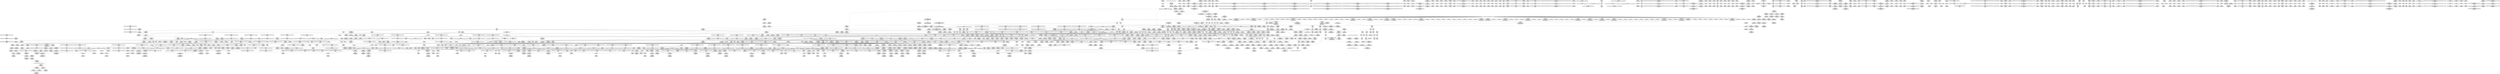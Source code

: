 digraph {
	CE0x48e1ec0 [shape=record,shape=Mrecord,label="{CE0x48e1ec0|rcu_read_unlock:_entry}"]
	CE0x48a3170 [shape=record,shape=Mrecord,label="{CE0x48a3170|task_sid:_tmp22|security/selinux/hooks.c,208}"]
	CE0x48ccfb0 [shape=record,shape=Mrecord,label="{CE0x48ccfb0|rcu_read_unlock:_tmp6|include/linux/rcupdate.h,933|*SummSource*}"]
	CE0x48fdf00 [shape=record,shape=Mrecord,label="{CE0x48fdf00|cred_sid:_tmp6|security/selinux/hooks.c,197}"]
	CE0x48e6060 [shape=record,shape=Mrecord,label="{CE0x48e6060|rcu_read_unlock:_tmp13|include/linux/rcupdate.h,933|*SummSink*}"]
	CE0x48de6b0 [shape=record,shape=Mrecord,label="{CE0x48de6b0|__rcu_read_lock:_tmp5|include/linux/rcupdate.h,239|*SummSink*}"]
	CE0x48b4930 [shape=record,shape=Mrecord,label="{CE0x48b4930|get_current:_tmp|*SummSource*}"]
	CE0x4882370 [shape=record,shape=Mrecord,label="{CE0x4882370|80:_i32,_112:_i8*,_:_CRE_38,39_}"]
	CE0x4839cd0 [shape=record,shape=Mrecord,label="{CE0x4839cd0|i64**_getelementptr_inbounds_(_6_x_i64*_,_6_x_i64*_*___llvm_gcda_edge_table314,_i64_0,_i64_2)|*Constant*|*SummSource*}"]
	CE0x4993780 [shape=record,shape=Mrecord,label="{CE0x4993780|_call_void_mcount()_#3|*SummSink*}"]
	CE0x48a4470 [shape=record,shape=Mrecord,label="{CE0x48a4470|current_sid:_tmp10|security/selinux/hooks.c,218|*SummSource*}"]
	CE0x488bde0 [shape=record,shape=Mrecord,label="{CE0x488bde0|rcu_read_lock:_tmp21|include/linux/rcupdate.h,884}"]
	CE0x4889d50 [shape=record,shape=Mrecord,label="{CE0x4889d50|selinux_shm_shmctl:_tmp16|security/selinux/hooks.c,5367}"]
	CE0x48ca3e0 [shape=record,shape=Mrecord,label="{CE0x48ca3e0|__preempt_count_add:_val|Function::__preempt_count_add&Arg::val::}"]
	CE0x48c0560 [shape=record,shape=Mrecord,label="{CE0x48c0560|avc_has_perm:_requested|Function::avc_has_perm&Arg::requested::|*SummSink*}"]
	CE0x48c9900 [shape=record,shape=Mrecord,label="{CE0x48c9900|rcu_lock_acquire:___here|*SummSource*}"]
	CE0x4892900 [shape=record,shape=Mrecord,label="{CE0x4892900|rcu_read_unlock:_tmp11|include/linux/rcupdate.h,933|*SummSource*}"]
	CE0x4954fd0 [shape=record,shape=Mrecord,label="{CE0x4954fd0|%struct.lockdep_map*_null|*Constant*|*SummSink*}"]
	CE0x48e91d0 [shape=record,shape=Mrecord,label="{CE0x48e91d0|current_sid:_tmp16|security/selinux/hooks.c,218|*SummSink*}"]
	CE0x4902b60 [shape=record,shape=Mrecord,label="{CE0x4902b60|rcu_read_lock:_tmp11|include/linux/rcupdate.h,882|*SummSource*}"]
	CE0x483a200 [shape=record,shape=Mrecord,label="{CE0x483a200|i64*_getelementptr_inbounds_(_18_x_i64_,_18_x_i64_*___llvm_gcov_ctr313,_i64_0,_i64_11)|*Constant*|*SummSink*}"]
	CE0x48c8d20 [shape=record,shape=Mrecord,label="{CE0x48c8d20|rcu_read_unlock:_tmp}"]
	CE0x4894840 [shape=record,shape=Mrecord,label="{CE0x4894840|rcu_read_unlock:_tmp22|include/linux/rcupdate.h,935}"]
	CE0x487eaf0 [shape=record,shape=Mrecord,label="{CE0x487eaf0|selinux_shm_shmctl:_call6|security/selinux/hooks.c,5365|*SummSink*}"]
	CE0x48df700 [shape=record,shape=Mrecord,label="{CE0x48df700|_call_void_rcu_read_unlock()_#10,_!dbg_!27748|security/selinux/hooks.c,209|*SummSink*}"]
	CE0x4829490 [shape=record,shape=Mrecord,label="{CE0x4829490|selinux_shm_shmctl:_sw.bb|*SummSink*}"]
	CE0x48efb20 [shape=record,shape=Mrecord,label="{CE0x48efb20|current_sid:_tmp18|security/selinux/hooks.c,218}"]
	CE0x48b1d10 [shape=record,shape=Mrecord,label="{CE0x48b1d10|ipc_has_perm:_tmp1|*SummSource*}"]
	CE0x4830cd0 [shape=record,shape=Mrecord,label="{CE0x4830cd0|i32_0|*Constant*|*SummSource*}"]
	CE0x488e290 [shape=record,shape=Mrecord,label="{CE0x488e290|__rcu_read_lock:_tmp2}"]
	CE0x4970060 [shape=record,shape=Mrecord,label="{CE0x4970060|__preempt_count_add:_tmp1}"]
	CE0x48f7010 [shape=record,shape=Mrecord,label="{CE0x48f7010|rcu_read_lock:_if.end|*SummSink*}"]
	CE0x48c2900 [shape=record,shape=Mrecord,label="{CE0x48c2900|i32_883|*Constant*|*SummSource*}"]
	CE0x48ecaa0 [shape=record,shape=Mrecord,label="{CE0x48ecaa0|current_sid:_tmp12|security/selinux/hooks.c,218|*SummSource*}"]
	CE0x49853c0 [shape=record,shape=Mrecord,label="{CE0x49853c0|__preempt_count_sub:_do.end|*SummSource*}"]
	CE0x5c24d90 [shape=record,shape=Mrecord,label="{CE0x5c24d90|_ret_void|*SummSource*}"]
	CE0x485b580 [shape=record,shape=Mrecord,label="{CE0x485b580|task_sid:_do.end6|*SummSource*}"]
	CE0x497fc40 [shape=record,shape=Mrecord,label="{CE0x497fc40|i64*_getelementptr_inbounds_(_4_x_i64_,_4_x_i64_*___llvm_gcov_ctr129,_i64_0,_i64_2)|*Constant*}"]
	CE0x4898c60 [shape=record,shape=Mrecord,label="{CE0x4898c60|ipc_has_perm:_ipc_id|security/selinux/hooks.c,5134|*SummSource*}"]
	CE0x4880800 [shape=record,shape=Mrecord,label="{CE0x4880800|80:_i32,_112:_i8*,_:_CRE_29,30_}"]
	CE0x482e9f0 [shape=record,shape=Mrecord,label="{CE0x482e9f0|_call_void_mcount()_#3|*SummSource*}"]
	CE0x48f6360 [shape=record,shape=Mrecord,label="{CE0x48f6360|current_sid:_tmp23|security/selinux/hooks.c,218}"]
	CE0x48d8720 [shape=record,shape=Mrecord,label="{CE0x48d8720|i64*_getelementptr_inbounds_(_11_x_i64_,_11_x_i64_*___llvm_gcov_ctr132,_i64_0,_i64_9)|*Constant*|*SummSink*}"]
	CE0x4983870 [shape=record,shape=Mrecord,label="{CE0x4983870|__preempt_count_sub:_tmp3|*SummSink*}"]
	CE0x4982870 [shape=record,shape=Mrecord,label="{CE0x4982870|__preempt_count_sub:_do.body|*SummSource*}"]
	CE0x4961640 [shape=record,shape=Mrecord,label="{CE0x4961640|__preempt_count_sub:_sub|./arch/x86/include/asm/preempt.h,77|*SummSource*}"]
	CE0x4962900 [shape=record,shape=Mrecord,label="{CE0x4962900|i64*_getelementptr_inbounds_(_4_x_i64_,_4_x_i64_*___llvm_gcov_ctr133,_i64_0,_i64_1)|*Constant*|*SummSource*}"]
	CE0x4970220 [shape=record,shape=Mrecord,label="{CE0x4970220|_ret_void,_!dbg_!27720|./arch/x86/include/asm/preempt.h,78|*SummSink*}"]
	CE0x495e2b0 [shape=record,shape=Mrecord,label="{CE0x495e2b0|__rcu_read_unlock:_do.end|*SummSink*}"]
	CE0x485dcf0 [shape=record,shape=Mrecord,label="{CE0x485dcf0|_call_void___llvm_gcov_indirect_counter_increment(i32*___llvm_gcov_global_state_pred315,_i64**_getelementptr_inbounds_(_6_x_i64*_,_6_x_i64*_*___llvm_gcda_edge_table314,_i64_0,_i64_3)),_!dbg_!27721|security/selinux/hooks.c,5352|*SummSource*}"]
	CE0x488e960 [shape=record,shape=Mrecord,label="{CE0x488e960|rcu_read_unlock:_tmp2|*SummSink*}"]
	CE0x48dfa20 [shape=record,shape=Mrecord,label="{CE0x48dfa20|task_sid:_tmp27|security/selinux/hooks.c,208|*SummSource*}"]
	CE0x4947e50 [shape=record,shape=Mrecord,label="{CE0x4947e50|__rcu_read_unlock:_entry|*SummSource*}"]
	CE0x48ecd90 [shape=record,shape=Mrecord,label="{CE0x48ecd90|rcu_lock_acquire:_entry}"]
	CE0x48a4f20 [shape=record,shape=Mrecord,label="{CE0x48a4f20|current_sid:_tmp2|*SummSource*}"]
	CE0x48d04b0 [shape=record,shape=Mrecord,label="{CE0x48d04b0|rcu_lock_release:_tmp3}"]
	CE0x48fbc40 [shape=record,shape=Mrecord,label="{CE0x48fbc40|rcu_read_lock:_land.lhs.true}"]
	CE0x48dd8e0 [shape=record,shape=Mrecord,label="{CE0x48dd8e0|task_sid:_tmp25|security/selinux/hooks.c,208}"]
	CE0x4889980 [shape=record,shape=Mrecord,label="{CE0x4889980|_ret_i32_%call2,_!dbg_!27728|security/selinux/hooks.c,5136}"]
	CE0x48ebd60 [shape=record,shape=Mrecord,label="{CE0x48ebd60|GLOBAL:___rcu_read_lock|*Constant*|*SummSource*}"]
	CE0x494c2d0 [shape=record,shape=Mrecord,label="{CE0x494c2d0|rcu_lock_acquire:_bb|*SummSource*}"]
	CE0x48e17c0 [shape=record,shape=Mrecord,label="{CE0x48e17c0|_call_void_rcu_read_unlock()_#10,_!dbg_!27748|security/selinux/hooks.c,209|*SummSource*}"]
	CE0x49071f0 [shape=record,shape=Mrecord,label="{CE0x49071f0|_call_void_asm_sideeffect_,_memory_,_dirflag_,_fpsr_,_flags_()_#3,_!dbg_!27714,_!srcloc_!27715|include/linux/rcupdate.h,239}"]
	CE0x48caf40 [shape=record,shape=Mrecord,label="{CE0x48caf40|rcu_read_unlock:_if.end|*SummSink*}"]
	CE0x489c310 [shape=record,shape=Mrecord,label="{CE0x489c310|cred_sid:_tmp1|*SummSource*}"]
	CE0x48578b0 [shape=record,shape=Mrecord,label="{CE0x48578b0|i64*_getelementptr_inbounds_(_18_x_i64_,_18_x_i64_*___llvm_gcov_ctr313,_i64_0,_i64_14)|*Constant*}"]
	CE0x48e03d0 [shape=record,shape=Mrecord,label="{CE0x48e03d0|task_sid:_call7|security/selinux/hooks.c,208|*SummSink*}"]
	CE0x4890680 [shape=record,shape=Mrecord,label="{CE0x4890680|__rcu_read_lock:_tmp6|include/linux/rcupdate.h,240|*SummSink*}"]
	CE0x488a010 [shape=record,shape=Mrecord,label="{CE0x488a010|_ret_i32_%call2,_!dbg_!27728|security/selinux/hooks.c,5136|*SummSource*}"]
	CE0x49539f0 [shape=record,shape=Mrecord,label="{CE0x49539f0|__preempt_count_add:_tmp2}"]
	CE0x4952330 [shape=record,shape=Mrecord,label="{CE0x4952330|i64*_getelementptr_inbounds_(_4_x_i64_,_4_x_i64_*___llvm_gcov_ctr133,_i64_0,_i64_3)|*Constant*|*SummSource*}"]
	CE0x488c4f0 [shape=record,shape=Mrecord,label="{CE0x488c4f0|rcu_read_lock:_tmp22|include/linux/rcupdate.h,884|*SummSink*}"]
	CE0x484e1a0 [shape=record,shape=Mrecord,label="{CE0x484e1a0|get_current:_tmp3}"]
	CE0x4861020 [shape=record,shape=Mrecord,label="{CE0x4861020|_call_void_mcount()_#3|*SummSink*}"]
	CE0x4882110 [shape=record,shape=Mrecord,label="{CE0x4882110|80:_i32,_112:_i8*,_:_CRE_36,37_}"]
	CE0x48a9dc0 [shape=record,shape=Mrecord,label="{CE0x48a9dc0|task_sid:_tmp6|security/selinux/hooks.c,208}"]
	CE0x48bf0b0 [shape=record,shape=Mrecord,label="{CE0x48bf0b0|ipc_has_perm:_key|security/selinux/hooks.c,5134|*SummSink*}"]
	CE0x48e2d40 [shape=record,shape=Mrecord,label="{CE0x48e2d40|rcu_read_lock:_do.end|*SummSink*}"]
	CE0x48c85a0 [shape=record,shape=Mrecord,label="{CE0x48c85a0|0:_i8,_:_GCMR_rcu_read_unlock.__warned_internal_global_i8_0,_section_.data.unlikely_,_align_1:_elem_0:default:}"]
	CE0x485cbb0 [shape=record,shape=Mrecord,label="{CE0x485cbb0|_call_void___llvm_gcov_indirect_counter_increment(i32*___llvm_gcov_global_state_pred315,_i64**_getelementptr_inbounds_(_6_x_i64*_,_6_x_i64*_*___llvm_gcda_edge_table314,_i64_0,_i64_0)),_!dbg_!27727|security/selinux/hooks.c,5362|*SummSource*}"]
	CE0x48e4470 [shape=record,shape=Mrecord,label="{CE0x48e4470|current_sid:_tmp14|security/selinux/hooks.c,218|*SummSink*}"]
	CE0x4849bb0 [shape=record,shape=Mrecord,label="{CE0x4849bb0|80:_i32,_112:_i8*,_:_CRE_22,23_}"]
	CE0x48c0410 [shape=record,shape=Mrecord,label="{CE0x48c0410|ipc_has_perm:_tmp6|*LoadInst*|security/selinux/hooks.c,5134}"]
	CE0x484d670 [shape=record,shape=Mrecord,label="{CE0x484d670|i64*_getelementptr_inbounds_(_2_x_i64_,_2_x_i64_*___llvm_gcov_ctr294,_i64_0,_i64_1)|*Constant*|*SummSink*}"]
	CE0x494f2d0 [shape=record,shape=Mrecord,label="{CE0x494f2d0|__rcu_read_lock:_bb|*SummSource*}"]
	CE0x482a6d0 [shape=record,shape=Mrecord,label="{CE0x482a6d0|selinux_shm_shmctl:_entry}"]
	CE0x4883410 [shape=record,shape=Mrecord,label="{CE0x4883410|80:_i32,_112:_i8*,_:_CRE_52,53_}"]
	CE0x489b780 [shape=record,shape=Mrecord,label="{CE0x489b780|task_sid:_do.body|*SummSource*}"]
	CE0x4836c50 [shape=record,shape=Mrecord,label="{CE0x4836c50|_call_void___llvm_gcov_indirect_counter_increment(i32*___llvm_gcov_global_state_pred315,_i64**_getelementptr_inbounds_(_6_x_i64*_,_6_x_i64*_*___llvm_gcda_edge_table314,_i64_0,_i64_4)),_!dbg_!27723|security/selinux/hooks.c,5356}"]
	CE0x487fa50 [shape=record,shape=Mrecord,label="{CE0x487fa50|80:_i32,_112:_i8*,_:_CRE_11,12_}"]
	CE0x48a88c0 [shape=record,shape=Mrecord,label="{CE0x48a88c0|task_sid:_tmp13|security/selinux/hooks.c,208|*SummSource*}"]
	CE0x48c53f0 [shape=record,shape=Mrecord,label="{CE0x48c53f0|rcu_read_unlock:_if.then}"]
	CE0x488ebf0 [shape=record,shape=Mrecord,label="{CE0x488ebf0|i64*_getelementptr_inbounds_(_4_x_i64_,_4_x_i64_*___llvm_gcov_ctr128,_i64_0,_i64_2)|*Constant*|*SummSink*}"]
	CE0x48b73f0 [shape=record,shape=Mrecord,label="{CE0x48b73f0|current_sid:_security|security/selinux/hooks.c,218|*SummSource*}"]
	CE0x48cc740 [shape=record,shape=Mrecord,label="{CE0x48cc740|i64*_getelementptr_inbounds_(_11_x_i64_,_11_x_i64_*___llvm_gcov_ctr132,_i64_0,_i64_0)|*Constant*}"]
	CE0x489ef30 [shape=record,shape=Mrecord,label="{CE0x489ef30|i32_0|*Constant*}"]
	CE0x48f64e0 [shape=record,shape=Mrecord,label="{CE0x48f64e0|current_sid:_tmp23|security/selinux/hooks.c,218|*SummSource*}"]
	CE0x4903c80 [shape=record,shape=Mrecord,label="{CE0x4903c80|i64_6|*Constant*}"]
	CE0x48a7510 [shape=record,shape=Mrecord,label="{CE0x48a7510|_call_void_mcount()_#3|*SummSink*}"]
	CE0x48645e0 [shape=record,shape=Mrecord,label="{CE0x48645e0|i64*_getelementptr_inbounds_(_18_x_i64_,_18_x_i64_*___llvm_gcov_ctr313,_i64_0,_i64_12)|*Constant*}"]
	CE0x484bf90 [shape=record,shape=Mrecord,label="{CE0x484bf90|i32_13|*Constant*|*SummSink*}"]
	CE0x4904960 [shape=record,shape=Mrecord,label="{CE0x4904960|rcu_read_lock:_tmp13|include/linux/rcupdate.h,882|*SummSink*}"]
	CE0x488b5e0 [shape=record,shape=Mrecord,label="{CE0x488b5e0|rcu_read_lock:_tmp21|include/linux/rcupdate.h,884|*SummSource*}"]
	CE0x495d310 [shape=record,shape=Mrecord,label="{CE0x495d310|_ret_void,_!dbg_!27720|./arch/x86/include/asm/preempt.h,78|*SummSource*}"]
	CE0x495eb30 [shape=record,shape=Mrecord,label="{CE0x495eb30|GLOBAL:___preempt_count_sub|*Constant*|*SummSink*}"]
	CE0x48a4b20 [shape=record,shape=Mrecord,label="{CE0x48a4b20|rcu_read_lock:_tmp7|include/linux/rcupdate.h,882|*SummSource*}"]
	CE0x495bea0 [shape=record,shape=Mrecord,label="{CE0x495bea0|__rcu_read_unlock:_tmp1}"]
	CE0x48d0a40 [shape=record,shape=Mrecord,label="{CE0x48d0a40|rcu_read_unlock:_tmp15|include/linux/rcupdate.h,933|*SummSource*}"]
	CE0x48fbdc0 [shape=record,shape=Mrecord,label="{CE0x48fbdc0|i64*_getelementptr_inbounds_(_11_x_i64_,_11_x_i64_*___llvm_gcov_ctr127,_i64_0,_i64_0)|*Constant*|*SummSink*}"]
	CE0x48cb310 [shape=record,shape=Mrecord,label="{CE0x48cb310|_call_void_asm_sideeffect_,_memory_,_dirflag_,_fpsr_,_flags_()_#3,_!dbg_!27714,_!srcloc_!27715|include/linux/rcupdate.h,239|*SummSource*}"]
	CE0x48c30a0 [shape=record,shape=Mrecord,label="{CE0x48c30a0|i8*_getelementptr_inbounds_(_42_x_i8_,_42_x_i8_*_.str46,_i32_0,_i32_0)|*Constant*}"]
	CE0x488fc80 [shape=record,shape=Mrecord,label="{CE0x488fc80|i64*_getelementptr_inbounds_(_4_x_i64_,_4_x_i64_*___llvm_gcov_ctr133,_i64_0,_i64_1)|*Constant*|*SummSink*}"]
	CE0x48d6ec0 [shape=record,shape=Mrecord,label="{CE0x48d6ec0|GLOBAL:_rcu_lock_release|*Constant*|*SummSource*}"]
	CE0x48ba270 [shape=record,shape=Mrecord,label="{CE0x48ba270|current_sid:_tmp13|security/selinux/hooks.c,218|*SummSource*}"]
	CE0x48e3470 [shape=record,shape=Mrecord,label="{CE0x48e3470|current_sid:_do.body|*SummSink*}"]
	CE0x48abe20 [shape=record,shape=Mrecord,label="{CE0x48abe20|task_sid:_tmp13|security/selinux/hooks.c,208}"]
	CE0x48a3cf0 [shape=record,shape=Mrecord,label="{CE0x48a3cf0|task_has_system:_call1|security/selinux/hooks.c,1594}"]
	CE0x4978210 [shape=record,shape=Mrecord,label="{CE0x4978210|__preempt_count_add:_tmp4|./arch/x86/include/asm/preempt.h,72}"]
	CE0x4859750 [shape=record,shape=Mrecord,label="{CE0x4859750|i64*_getelementptr_inbounds_(_11_x_i64_,_11_x_i64_*___llvm_gcov_ctr125,_i64_0,_i64_0)|*Constant*}"]
	CE0x48a5410 [shape=record,shape=Mrecord,label="{CE0x48a5410|rcu_read_unlock:_tmp|*SummSink*}"]
	CE0x4883670 [shape=record,shape=Mrecord,label="{CE0x4883670|80:_i32,_112:_i8*,_:_CRE_54,55_}"]
	CE0x489d060 [shape=record,shape=Mrecord,label="{CE0x489d060|ipc_has_perm:_tmp|*SummSource*}"]
	CE0x48c1f40 [shape=record,shape=Mrecord,label="{CE0x48c1f40|i8*_getelementptr_inbounds_(_25_x_i8_,_25_x_i8_*_.str45,_i32_0,_i32_0)|*Constant*|*SummSource*}"]
	CE0x4846550 [shape=record,shape=Mrecord,label="{CE0x4846550|_call_void_lockdep_rcu_suspicious(i8*_getelementptr_inbounds_(_25_x_i8_,_25_x_i8_*_.str3,_i32_0,_i32_0),_i32_208,_i8*_getelementptr_inbounds_(_41_x_i8_,_41_x_i8_*_.str44,_i32_0,_i32_0))_#10,_!dbg_!27732|security/selinux/hooks.c,208|*SummSink*}"]
	CE0x4834de0 [shape=record,shape=Mrecord,label="{CE0x4834de0|__llvm_gcov_indirect_counter_increment:_tmp5|*SummSink*}"]
	CE0x48bb900 [shape=record,shape=Mrecord,label="{CE0x48bb900|i64_6|*Constant*|*SummSource*}"]
	CE0x489ff70 [shape=record,shape=Mrecord,label="{CE0x489ff70|ipc_has_perm:_u|security/selinux/hooks.c,5134}"]
	CE0x488df80 [shape=record,shape=Mrecord,label="{CE0x488df80|rcu_read_unlock:_tmp13|include/linux/rcupdate.h,933}"]
	CE0x496da80 [shape=record,shape=Mrecord,label="{CE0x496da80|__rcu_read_unlock:_tmp4|include/linux/rcupdate.h,244|*SummSource*}"]
	CE0x4861e00 [shape=record,shape=Mrecord,label="{CE0x4861e00|task_sid:_tobool|security/selinux/hooks.c,208|*SummSink*}"]
	CE0x4890710 [shape=record,shape=Mrecord,label="{CE0x4890710|__rcu_read_lock:_tmp7|include/linux/rcupdate.h,240|*SummSink*}"]
	CE0x489f110 [shape=record,shape=Mrecord,label="{CE0x489f110|task_sid:_tobool|security/selinux/hooks.c,208|*SummSource*}"]
	CE0x482a110 [shape=record,shape=Mrecord,label="{CE0x482a110|selinux_shm_shmctl:_sw.bb2|*SummSink*}"]
	CE0x48a0be0 [shape=record,shape=Mrecord,label="{CE0x48a0be0|task_sid:_tmp1}"]
	CE0x487e730 [shape=record,shape=Mrecord,label="{CE0x487e730|selinux_shm_shmctl:_shm_perm|security/selinux/hooks.c,5365|*SummSource*}"]
	CE0x48960d0 [shape=record,shape=Mrecord,label="{CE0x48960d0|ipc_has_perm:_type|security/selinux/hooks.c,5133|*SummSink*}"]
	CE0x4955e20 [shape=record,shape=Mrecord,label="{CE0x4955e20|void_(i32*,_i32,_i32*)*_asm_addl_$1,_%gs:$0_,_*m,ri,*m,_dirflag_,_fpsr_,_flags_|*SummSource*}"]
	CE0x48b9a40 [shape=record,shape=Mrecord,label="{CE0x48b9a40|i1_true|*Constant*|*SummSink*}"]
	CE0x4852050 [shape=record,shape=Mrecord,label="{CE0x4852050|%struct.task_struct*_(%struct.task_struct**)*_asm_movq_%gs:$_1:P_,$0_,_r,im,_dirflag_,_fpsr_,_flags_}"]
	CE0x48cdcd0 [shape=record,shape=Mrecord,label="{CE0x48cdcd0|__preempt_count_add:_entry|*SummSink*}"]
	CE0x488e880 [shape=record,shape=Mrecord,label="{CE0x488e880|rcu_read_unlock:_tmp2}"]
	CE0x4883c60 [shape=record,shape=Mrecord,label="{CE0x4883c60|80:_i32,_112:_i8*,_:_CRE_59,60_}"]
	CE0x48c3970 [shape=record,shape=Mrecord,label="{CE0x48c3970|rcu_read_lock:_tmp17|include/linux/rcupdate.h,882|*SummSource*}"]
	CE0x48e53d0 [shape=record,shape=Mrecord,label="{CE0x48e53d0|current_sid:_tmp15|security/selinux/hooks.c,218|*SummSink*}"]
	CE0x48e6d30 [shape=record,shape=Mrecord,label="{CE0x48e6d30|current_sid:_tmp8|security/selinux/hooks.c,218}"]
	CE0x484ae40 [shape=record,shape=Mrecord,label="{CE0x484ae40|i32_12|*Constant*|*SummSink*}"]
	CE0x4885fe0 [shape=record,shape=Mrecord,label="{CE0x4885fe0|80:_i32,_112:_i8*,_:_CRE_128,136_|*MultipleSource*|Function::selinux_shm_shmctl&Arg::shp::|security/selinux/hooks.c,5365}"]
	CE0x484c1d0 [shape=record,shape=Mrecord,label="{CE0x484c1d0|_ret_void|*SummSink*}"]
	CE0x48cee60 [shape=record,shape=Mrecord,label="{CE0x48cee60|_call_void_lockdep_rcu_suspicious(i8*_getelementptr_inbounds_(_25_x_i8_,_25_x_i8_*_.str45,_i32_0,_i32_0),_i32_934,_i8*_getelementptr_inbounds_(_44_x_i8_,_44_x_i8_*_.str47,_i32_0,_i32_0))_#10,_!dbg_!27726|include/linux/rcupdate.h,933|*SummSource*}"]
	CE0x4854800 [shape=record,shape=Mrecord,label="{CE0x4854800|i64*_getelementptr_inbounds_(_2_x_i64_,_2_x_i64_*___llvm_gcov_ctr159,_i64_0,_i64_0)|*Constant*|*SummSink*}"]
	CE0x48acd30 [shape=record,shape=Mrecord,label="{CE0x48acd30|GLOBAL:___llvm_gcov_ctr126|Global_var:__llvm_gcov_ctr126}"]
	CE0x48e24a0 [shape=record,shape=Mrecord,label="{CE0x48e24a0|_ret_void,_!dbg_!27735|include/linux/rcupdate.h,938}"]
	CE0x4986480 [shape=record,shape=Mrecord,label="{CE0x4986480|i64*_getelementptr_inbounds_(_4_x_i64_,_4_x_i64_*___llvm_gcov_ctr134,_i64_0,_i64_0)|*Constant*}"]
	CE0x4882bc0 [shape=record,shape=Mrecord,label="{CE0x4882bc0|80:_i32,_112:_i8*,_:_CRE_45,46_}"]
	CE0x49666f0 [shape=record,shape=Mrecord,label="{CE0x49666f0|i64*_getelementptr_inbounds_(_4_x_i64_,_4_x_i64_*___llvm_gcov_ctr134,_i64_0,_i64_0)|*Constant*|*SummSink*}"]
	CE0x4834340 [shape=record,shape=Mrecord,label="{CE0x4834340|selinux_shm_shmctl:_tmp|*SummSink*}"]
	CE0x498b460 [shape=record,shape=Mrecord,label="{CE0x498b460|__preempt_count_add:_bb|*SummSource*}"]
	CE0x4955120 [shape=record,shape=Mrecord,label="{CE0x4955120|i64_ptrtoint_(i8*_blockaddress(_rcu_lock_acquire,_%__here)_to_i64)|*Constant*}"]
	CE0x4899880 [shape=record,shape=Mrecord,label="{CE0x4899880|0:_i16,_4:_i32,_:_CRE_4,8_|*MultipleSource*|*LoadInst*|security/selinux/hooks.c,5131|security/selinux/hooks.c,5131|security/selinux/hooks.c,5136}"]
	CE0x48e0eb0 [shape=record,shape=Mrecord,label="{CE0x48e0eb0|cred_sid:_cred|Function::cred_sid&Arg::cred::|*SummSource*}"]
	CE0x48ca2d0 [shape=record,shape=Mrecord,label="{CE0x48ca2d0|_ret_void,_!dbg_!27719|./arch/x86/include/asm/preempt.h,73}"]
	CE0x48e16e0 [shape=record,shape=Mrecord,label="{CE0x48e16e0|_call_void_rcu_read_unlock()_#10,_!dbg_!27748|security/selinux/hooks.c,209}"]
	CE0x48646e0 [shape=record,shape=Mrecord,label="{CE0x48646e0|selinux_shm_shmctl:_tmp6|security/selinux/hooks.c,5352}"]
	CE0x48ac3c0 [shape=record,shape=Mrecord,label="{CE0x48ac3c0|task_sid:_land.lhs.true|*SummSource*}"]
	CE0x49603b0 [shape=record,shape=Mrecord,label="{CE0x49603b0|rcu_lock_release:_tmp4|include/linux/rcupdate.h,423|*SummSink*}"]
	CE0x4897590 [shape=record,shape=Mrecord,label="{CE0x4897590|task_has_system:_tmp|*SummSink*}"]
	CE0x4951710 [shape=record,shape=Mrecord,label="{CE0x4951710|i64*_getelementptr_inbounds_(_4_x_i64_,_4_x_i64_*___llvm_gcov_ctr134,_i64_0,_i64_1)|*Constant*|*SummSource*}"]
	CE0x483aeb0 [shape=record,shape=Mrecord,label="{CE0x483aeb0|selinux_shm_shmctl:_bb|*SummSink*}"]
	CE0x495b1f0 [shape=record,shape=Mrecord,label="{CE0x495b1f0|_call_void_mcount()_#3|*SummSource*}"]
	CE0x48cf9f0 [shape=record,shape=Mrecord,label="{CE0x48cf9f0|i32_934|*Constant*|*SummSource*}"]
	CE0x495c920 [shape=record,shape=Mrecord,label="{CE0x495c920|_call_void_mcount()_#3|*SummSink*}"]
	"CONST[source:0(mediator),value:2(dynamic)][purpose:{subject}]"
	CE0x483fee0 [shape=record,shape=Mrecord,label="{CE0x483fee0|_ret_i32_%retval.0,_!dbg_!27728|security/selinux/avc.c,775|*SummSource*}"]
	CE0x4953520 [shape=record,shape=Mrecord,label="{CE0x4953520|__rcu_read_unlock:_bb|*SummSource*}"]
	CE0x4882a90 [shape=record,shape=Mrecord,label="{CE0x4882a90|80:_i32,_112:_i8*,_:_CRE_44,45_}"]
	CE0x4889070 [shape=record,shape=Mrecord,label="{CE0x4889070|ipc_has_perm:_entry}"]
	CE0x497ffa0 [shape=record,shape=Mrecord,label="{CE0x497ffa0|__preempt_count_add:_tmp3|*SummSink*}"]
	CE0x483b720 [shape=record,shape=Mrecord,label="{CE0x483b720|COLLAPSED:_GCMRE___llvm_gcov_ctr313_internal_global_18_x_i64_zeroinitializer:_elem_0:default:}"]
	CE0x48f7eb0 [shape=record,shape=Mrecord,label="{CE0x48f7eb0|current_sid:_tmp24|security/selinux/hooks.c,220|*SummSink*}"]
	CE0x4983730 [shape=record,shape=Mrecord,label="{CE0x4983730|__preempt_count_sub:_tmp3|*SummSource*}"]
	CE0x4859f70 [shape=record,shape=Mrecord,label="{CE0x4859f70|current_sid:_land.lhs.true|*SummSink*}"]
	CE0x4844230 [shape=record,shape=Mrecord,label="{CE0x4844230|i64**_getelementptr_inbounds_(_6_x_i64*_,_6_x_i64*_*___llvm_gcda_edge_table314,_i64_0,_i64_0)|*Constant*}"]
	CE0x48206c0 [shape=record,shape=Mrecord,label="{CE0x48206c0|task_sid:_tmp7|security/selinux/hooks.c,208|*SummSource*}"]
	CE0x48ec5b0 [shape=record,shape=Mrecord,label="{CE0x48ec5b0|i64*_getelementptr_inbounds_(_2_x_i64_,_2_x_i64_*___llvm_gcov_ctr131,_i64_0,_i64_0)|*Constant*|*SummSource*}"]
	CE0x488e0b0 [shape=record,shape=Mrecord,label="{CE0x488e0b0|rcu_read_unlock:_tmp13|include/linux/rcupdate.h,933|*SummSource*}"]
	CE0x4984d60 [shape=record,shape=Mrecord,label="{CE0x4984d60|i32_0|*Constant*}"]
	CE0x48bed20 [shape=record,shape=Mrecord,label="{CE0x48bed20|ipc_has_perm:_type|security/selinux/hooks.c,5133}"]
	CE0x487cb30 [shape=record,shape=Mrecord,label="{CE0x487cb30|selinux_shm_shmctl:_perms.0|*SummSource*}"]
	CE0x48e2720 [shape=record,shape=Mrecord,label="{CE0x48e2720|i64*_getelementptr_inbounds_(_11_x_i64_,_11_x_i64_*___llvm_gcov_ctr125,_i64_0,_i64_0)|*Constant*|*SummSink*}"]
	CE0x4899750 [shape=record,shape=Mrecord,label="{CE0x4899750|0:_i16,_4:_i32,_:_CRE_0,2_|*MultipleSource*|*LoadInst*|security/selinux/hooks.c,5131|security/selinux/hooks.c,5131|security/selinux/hooks.c,5136}"]
	CE0x48c2710 [shape=record,shape=Mrecord,label="{CE0x48c2710|i32_883|*Constant*}"]
	CE0x4886520 [shape=record,shape=Mrecord,label="{CE0x4886520|80:_i32,_112:_i8*,_:_CRE_152,160_|*MultipleSource*|Function::selinux_shm_shmctl&Arg::shp::|security/selinux/hooks.c,5365}"]
	CE0x48b4b40 [shape=record,shape=Mrecord,label="{CE0x48b4b40|task_has_system:_bb|*SummSource*}"]
	CE0x489f660 [shape=record,shape=Mrecord,label="{CE0x489f660|_ret_void,_!dbg_!27735|include/linux/rcupdate.h,884|*SummSink*}"]
	CE0x4837f40 [shape=record,shape=Mrecord,label="{CE0x4837f40|i64*_getelementptr_inbounds_(_18_x_i64_,_18_x_i64_*___llvm_gcov_ctr313,_i64_0,_i64_10)|*Constant*|*SummSink*}"]
	CE0x488f100 [shape=record,shape=Mrecord,label="{CE0x488f100|rcu_read_unlock:_tobool1|include/linux/rcupdate.h,933|*SummSource*}"]
	CE0x48be930 [shape=record,shape=Mrecord,label="{CE0x48be930|ipc_has_perm:_tmp5|security/selinux/hooks.c,5131|*SummSink*}"]
	CE0x48df620 [shape=record,shape=Mrecord,label="{CE0x48df620|i64*_getelementptr_inbounds_(_13_x_i64_,_13_x_i64_*___llvm_gcov_ctr126,_i64_0,_i64_12)|*Constant*|*SummSink*}"]
	CE0x4899f00 [shape=record,shape=Mrecord,label="{CE0x4899f00|ipc_has_perm:_sclass|security/selinux/hooks.c,5136}"]
	CE0x496fd00 [shape=record,shape=Mrecord,label="{CE0x496fd00|__rcu_read_unlock:_do.body|*SummSink*}"]
	CE0x483ba00 [shape=record,shape=Mrecord,label="{CE0x483ba00|i32_3|*Constant*|*SummSource*}"]
	CE0x48ef1c0 [shape=record,shape=Mrecord,label="{CE0x48ef1c0|current_sid:_tmp17|security/selinux/hooks.c,218}"]
	CE0x4889740 [shape=record,shape=Mrecord,label="{CE0x4889740|ipc_has_perm:_ipc_perms|Function::ipc_has_perm&Arg::ipc_perms::|*SummSource*}"]
	CE0x495d060 [shape=record,shape=Mrecord,label="{CE0x495d060|__preempt_count_sub:_val|Function::__preempt_count_sub&Arg::val::|*SummSource*}"]
	CE0x4837150 [shape=record,shape=Mrecord,label="{CE0x4837150|selinux_shm_shmctl:_tmp3|security/selinux/hooks.c,5346}"]
	CE0x485dea0 [shape=record,shape=Mrecord,label="{CE0x485dea0|_call_void___llvm_gcov_indirect_counter_increment(i32*___llvm_gcov_global_state_pred315,_i64**_getelementptr_inbounds_(_6_x_i64*_,_6_x_i64*_*___llvm_gcda_edge_table314,_i64_0,_i64_3)),_!dbg_!27721|security/selinux/hooks.c,5352|*SummSink*}"]
	CE0x483d320 [shape=record,shape=Mrecord,label="{CE0x483d320|selinux_shm_shmctl:_tmp7|security/selinux/hooks.c,5352|*SummSource*}"]
	CE0x48a69c0 [shape=record,shape=Mrecord,label="{CE0x48a69c0|task_sid:_tmp11|security/selinux/hooks.c,208}"]
	CE0x488f610 [shape=record,shape=Mrecord,label="{CE0x488f610|i64*_getelementptr_inbounds_(_4_x_i64_,_4_x_i64_*___llvm_gcov_ctr128,_i64_0,_i64_3)|*Constant*|*SummSource*}"]
	CE0x489bc70 [shape=record,shape=Mrecord,label="{CE0x489bc70|i64*_getelementptr_inbounds_(_13_x_i64_,_13_x_i64_*___llvm_gcov_ctr126,_i64_0,_i64_1)|*Constant*|*SummSink*}"]
	CE0x488b390 [shape=record,shape=Mrecord,label="{CE0x488b390|rcu_read_lock:_tmp19|include/linux/rcupdate.h,882}"]
	CE0x485a880 [shape=record,shape=Mrecord,label="{CE0x485a880|current_sid:_tmp6|security/selinux/hooks.c,218|*SummSink*}"]
	CE0x49010c0 [shape=record,shape=Mrecord,label="{CE0x49010c0|GLOBAL:___llvm_gcov_ctr127|Global_var:__llvm_gcov_ctr127|*SummSource*}"]
	CE0x48bb7d0 [shape=record,shape=Mrecord,label="{CE0x48bb7d0|i64_6|*Constant*}"]
	CE0x4892a70 [shape=record,shape=Mrecord,label="{CE0x4892a70|rcu_read_unlock:_tmp11|include/linux/rcupdate.h,933|*SummSink*}"]
	CE0x48955c0 [shape=record,shape=Mrecord,label="{CE0x48955c0|i32_10|*Constant*|*SummSource*}"]
	CE0x48aabd0 [shape=record,shape=Mrecord,label="{CE0x48aabd0|i64_5|*Constant*|*SummSource*}"]
	CE0x481f480 [shape=record,shape=Mrecord,label="{CE0x481f480|__llvm_gcov_indirect_counter_increment:_tmp2|*SummSink*}"]
	CE0x49536e0 [shape=record,shape=Mrecord,label="{CE0x49536e0|__rcu_read_unlock:_tmp1|*SummSink*}"]
	CE0x48c5e20 [shape=record,shape=Mrecord,label="{CE0x48c5e20|__rcu_read_lock:_bb}"]
	CE0x495c7d0 [shape=record,shape=Mrecord,label="{CE0x495c7d0|_call_void_mcount()_#3|*SummSource*}"]
	CE0x4846f10 [shape=record,shape=Mrecord,label="{CE0x4846f10|GLOBAL:_lockdep_rcu_suspicious|*Constant*|*SummSink*}"]
	CE0x4846170 [shape=record,shape=Mrecord,label="{CE0x4846170|i32_512|*Constant*|*SummSink*}"]
	CE0x48fb5b0 [shape=record,shape=Mrecord,label="{CE0x48fb5b0|i64*_getelementptr_inbounds_(_11_x_i64_,_11_x_i64_*___llvm_gcov_ctr127,_i64_0,_i64_1)|*Constant*|*SummSink*}"]
	CE0x4863640 [shape=record,shape=Mrecord,label="{CE0x4863640|i32_208|*Constant*|*SummSource*}"]
	CE0x495f840 [shape=record,shape=Mrecord,label="{CE0x495f840|__rcu_read_lock:_tmp4|include/linux/rcupdate.h,239|*SummSource*}"]
	CE0x484fc00 [shape=record,shape=Mrecord,label="{CE0x484fc00|i64_1|*Constant*|*SummSink*}"]
	CE0x494c650 [shape=record,shape=Mrecord,label="{CE0x494c650|_call_void___preempt_count_add(i32_1)_#10,_!dbg_!27711|include/linux/rcupdate.h,239}"]
	CE0x4961850 [shape=record,shape=Mrecord,label="{CE0x4961850|rcu_lock_acquire:_bb|*SummSink*}"]
	CE0x49992e0 [shape=record,shape=Mrecord,label="{CE0x49992e0|i64*_getelementptr_inbounds_(_4_x_i64_,_4_x_i64_*___llvm_gcov_ctr135,_i64_0,_i64_1)|*Constant*|*SummSink*}"]
	CE0x495c530 [shape=record,shape=Mrecord,label="{CE0x495c530|__rcu_read_unlock:_tmp5|include/linux/rcupdate.h,244|*SummSink*}"]
	CE0x482a7a0 [shape=record,shape=Mrecord,label="{CE0x482a7a0|selinux_shm_shmctl:_entry|*SummSource*}"]
	CE0x483a6a0 [shape=record,shape=Mrecord,label="{CE0x483a6a0|i32_13|*Constant*|*SummSource*}"]
	CE0x4888620 [shape=record,shape=Mrecord,label="{CE0x4888620|selinux_shm_shmctl:_tmp16|security/selinux/hooks.c,5367|*SummSource*}"]
	CE0x4860650 [shape=record,shape=Mrecord,label="{CE0x4860650|rcu_read_lock:_tmp4|include/linux/rcupdate.h,882|*SummSink*}"]
	CE0x48c4fb0 [shape=record,shape=Mrecord,label="{CE0x48c4fb0|rcu_lock_acquire:___here}"]
	CE0x48586c0 [shape=record,shape=Mrecord,label="{CE0x48586c0|selinux_shm_shmctl:_tmp11|security/selinux/hooks.c,5359|*SummSource*}"]
	CE0x488d760 [shape=record,shape=Mrecord,label="{CE0x488d760|rcu_lock_acquire:_tmp3|*SummSource*}"]
	CE0x48f66b0 [shape=record,shape=Mrecord,label="{CE0x48f66b0|current_sid:_tmp23|security/selinux/hooks.c,218|*SummSink*}"]
	CE0x48ebb40 [shape=record,shape=Mrecord,label="{CE0x48ebb40|current_sid:_tmp11|security/selinux/hooks.c,218|*SummSink*}"]
	CE0x48e38f0 [shape=record,shape=Mrecord,label="{CE0x48e38f0|rcu_read_lock:_call|include/linux/rcupdate.h,882|*SummSource*}"]
	CE0x4954830 [shape=record,shape=Mrecord,label="{CE0x4954830|i32_0|*Constant*}"]
	CE0x495b340 [shape=record,shape=Mrecord,label="{CE0x495b340|_call_void_mcount()_#3|*SummSink*}"]
	CE0x48a5c10 [shape=record,shape=Mrecord,label="{CE0x48a5c10|i32_0|*Constant*}"]
	CE0x4955b00 [shape=record,shape=Mrecord,label="{CE0x4955b00|rcu_lock_release:_tmp4|include/linux/rcupdate.h,423}"]
	CE0x4902760 [shape=record,shape=Mrecord,label="{CE0x4902760|rcu_read_lock:_tmp10|include/linux/rcupdate.h,882|*SummSink*}"]
	CE0x482e1e0 [shape=record,shape=Mrecord,label="{CE0x482e1e0|selinux_shm_shmctl:_sw.bb2|*SummSource*}"]
	CE0x48eeab0 [shape=record,shape=Mrecord,label="{CE0x48eeab0|i8*_getelementptr_inbounds_(_45_x_i8_,_45_x_i8_*_.str12,_i32_0,_i32_0)|*Constant*|*SummSource*}"]
	CE0x4900700 [shape=record,shape=Mrecord,label="{CE0x4900700|rcu_read_lock:_tmp9|include/linux/rcupdate.h,882|*SummSource*}"]
	CE0x4844b60 [shape=record,shape=Mrecord,label="{CE0x4844b60|selinux_shm_shmctl:_tmp12|security/selinux/hooks.c,5362|*SummSource*}"]
	CE0x48a9210 [shape=record,shape=Mrecord,label="{CE0x48a9210|task_sid:_tmp14|security/selinux/hooks.c,208|*SummSink*}"]
	CE0x49840c0 [shape=record,shape=Mrecord,label="{CE0x49840c0|__preempt_count_sub:_tmp7|./arch/x86/include/asm/preempt.h,78}"]
	CE0x48c3900 [shape=record,shape=Mrecord,label="{CE0x48c3900|rcu_read_lock:_tmp17|include/linux/rcupdate.h,882}"]
	CE0x4850a40 [shape=record,shape=Mrecord,label="{CE0x4850a40|task_sid:_task|Function::task_sid&Arg::task::|*SummSource*}"]
	CE0x48496d0 [shape=record,shape=Mrecord,label="{CE0x48496d0|task_sid:_tmp9|security/selinux/hooks.c,208|*SummSource*}"]
	CE0x48cb130 [shape=record,shape=Mrecord,label="{CE0x48cb130|__preempt_count_add:_val|Function::__preempt_count_add&Arg::val::|*SummSource*}"]
	CE0x48aad40 [shape=record,shape=Mrecord,label="{CE0x48aad40|task_sid:_tmp10|security/selinux/hooks.c,208}"]
	CE0x488f740 [shape=record,shape=Mrecord,label="{CE0x488f740|rcu_read_unlock:_land.lhs.true|*SummSource*}"]
	CE0x4859a60 [shape=record,shape=Mrecord,label="{CE0x4859a60|i64_0|*Constant*}"]
	CE0x4833c20 [shape=record,shape=Mrecord,label="{CE0x4833c20|GLOBAL:_get_current|*Constant*}"]
	CE0x4851f50 [shape=record,shape=Mrecord,label="{CE0x4851f50|GLOBAL:_current_task|Global_var:current_task}"]
	CE0x496f240 [shape=record,shape=Mrecord,label="{CE0x496f240|i64*_getelementptr_inbounds_(_4_x_i64_,_4_x_i64_*___llvm_gcov_ctr129,_i64_0,_i64_0)|*Constant*|*SummSink*}"]
	CE0x48ee230 [shape=record,shape=Mrecord,label="{CE0x48ee230|i32_218|*Constant*}"]
	CE0x4983230 [shape=record,shape=Mrecord,label="{CE0x4983230|_call_void_mcount()_#3|*SummSource*}"]
	CE0x48ad350 [shape=record,shape=Mrecord,label="{CE0x48ad350|task_sid:_tmp7|security/selinux/hooks.c,208|*SummSink*}"]
	CE0x48d0df0 [shape=record,shape=Mrecord,label="{CE0x48d0df0|rcu_read_unlock:_tmp16|include/linux/rcupdate.h,933}"]
	CE0x4884250 [shape=record,shape=Mrecord,label="{CE0x4884250|80:_i32,_112:_i8*,_:_CRE_64,65_}"]
	"CONST[source:1(input),value:2(dynamic)][purpose:{object}]"
	CE0x48457d0 [shape=record,shape=Mrecord,label="{CE0x48457d0|i32_68|*Constant*}"]
	CE0x488ccb0 [shape=record,shape=Mrecord,label="{CE0x488ccb0|rcu_read_lock:_tmp22|include/linux/rcupdate.h,884|*SummSource*}"]
	CE0x48f99d0 [shape=record,shape=Mrecord,label="{CE0x48f99d0|rcu_read_lock:_tmp1|*SummSource*}"]
	CE0x488fc10 [shape=record,shape=Mrecord,label="{CE0x488fc10|rcu_lock_release:_tmp|*SummSink*}"]
	CE0x485b820 [shape=record,shape=Mrecord,label="{CE0x485b820|task_sid:_call3|security/selinux/hooks.c,208}"]
	CE0x48e0a50 [shape=record,shape=Mrecord,label="{CE0x48e0a50|cred_sid:_entry}"]
	CE0x488e300 [shape=record,shape=Mrecord,label="{CE0x488e300|__rcu_read_lock:_tmp2|*SummSource*}"]
	CE0x4847990 [shape=record,shape=Mrecord,label="{CE0x4847990|avc_has_perm:_tclass|Function::avc_has_perm&Arg::tclass::|*SummSink*}"]
	CE0x4905250 [shape=record,shape=Mrecord,label="{CE0x4905250|rcu_read_lock:_tmp15|include/linux/rcupdate.h,882}"]
	CE0x49008f0 [shape=record,shape=Mrecord,label="{CE0x49008f0|rcu_read_lock:_tmp9|include/linux/rcupdate.h,882}"]
	CE0x494c100 [shape=record,shape=Mrecord,label="{CE0x494c100|GLOBAL:___preempt_count_sub|*Constant*}"]
	CE0x49063e0 [shape=record,shape=Mrecord,label="{CE0x49063e0|rcu_read_lock:_tmp4|include/linux/rcupdate.h,882|*SummSource*}"]
	CE0x4960660 [shape=record,shape=Mrecord,label="{CE0x4960660|_call_void_lock_release(%struct.lockdep_map*_%map,_i32_1,_i64_ptrtoint_(i8*_blockaddress(_rcu_lock_release,_%__here)_to_i64))_#10,_!dbg_!27716|include/linux/rcupdate.h,423}"]
	CE0x48b3ef0 [shape=record,shape=Mrecord,label="{CE0x48b3ef0|GLOBAL:_current_sid|*Constant*|*SummSource*}"]
	CE0x4834b50 [shape=record,shape=Mrecord,label="{CE0x4834b50|__llvm_gcov_indirect_counter_increment:_tmp5}"]
	CE0x4855da0 [shape=record,shape=Mrecord,label="{CE0x4855da0|_ret_i32_%call1,_!dbg_!27716|security/selinux/hooks.c,1594|*SummSource*}"]
	CE0x48fda30 [shape=record,shape=Mrecord,label="{CE0x48fda30|rcu_lock_acquire:_map|Function::rcu_lock_acquire&Arg::map::}"]
	CE0x48c3650 [shape=record,shape=Mrecord,label="{CE0x48c3650|i64*_getelementptr_inbounds_(_11_x_i64_,_11_x_i64_*___llvm_gcov_ctr127,_i64_0,_i64_9)|*Constant*|*SummSource*}"]
	CE0x4858510 [shape=record,shape=Mrecord,label="{CE0x4858510|selinux_shm_shmctl:_tmp11|security/selinux/hooks.c,5359}"]
	CE0x4884aa0 [shape=record,shape=Mrecord,label="{CE0x4884aa0|80:_i32,_112:_i8*,_:_CRE_71,72_}"]
	CE0x48e3960 [shape=record,shape=Mrecord,label="{CE0x48e3960|rcu_read_lock:_call|include/linux/rcupdate.h,882|*SummSink*}"]
	CE0x48637d0 [shape=record,shape=Mrecord,label="{CE0x48637d0|i32_208|*Constant*|*SummSink*}"]
	CE0x4857df0 [shape=record,shape=Mrecord,label="{CE0x4857df0|selinux_shm_shmctl:_tmp10|security/selinux/hooks.c,5359|*SummSource*}"]
	CE0x487f120 [shape=record,shape=Mrecord,label="{CE0x487f120|80:_i32,_112:_i8*,_:_CRE_3,4_}"]
	CE0x48e06f0 [shape=record,shape=Mrecord,label="{CE0x48e06f0|GLOBAL:_cred_sid|*Constant*}"]
	CE0x48aa070 [shape=record,shape=Mrecord,label="{CE0x48aa070|cred_sid:_tmp2}"]
	CE0x487cc40 [shape=record,shape=Mrecord,label="{CE0x487cc40|selinux_shm_shmctl:_perms.0|*SummSink*}"]
	CE0x48acc90 [shape=record,shape=Mrecord,label="{CE0x48acc90|i64_3|*Constant*|*SummSink*}"]
	CE0x48c5130 [shape=record,shape=Mrecord,label="{CE0x48c5130|rcu_read_unlock:_land.lhs.true2|*SummSource*}"]
	CE0x4948690 [shape=record,shape=Mrecord,label="{CE0x4948690|get_current:_tmp}"]
	CE0x489b580 [shape=record,shape=Mrecord,label="{CE0x489b580|avc_has_perm:_auditdata|Function::avc_has_perm&Arg::auditdata::}"]
	CE0x4884380 [shape=record,shape=Mrecord,label="{CE0x4884380|80:_i32,_112:_i8*,_:_CRE_65,66_}"]
	CE0x485c760 [shape=record,shape=Mrecord,label="{CE0x485c760|task_sid:_do.end|*SummSource*}"]
	CE0x48ae950 [shape=record,shape=Mrecord,label="{CE0x48ae950|i8_1|*Constant*|*SummSink*}"]
	CE0x489b140 [shape=record,shape=Mrecord,label="{CE0x489b140|avc_has_perm:_tclass|Function::avc_has_perm&Arg::tclass::}"]
	CE0x4893440 [shape=record,shape=Mrecord,label="{CE0x4893440|i8*_getelementptr_inbounds_(_44_x_i8_,_44_x_i8_*_.str47,_i32_0,_i32_0)|*Constant*|*SummSink*}"]
	CE0x48bc580 [shape=record,shape=Mrecord,label="{CE0x48bc580|current_sid:_tmp3|*SummSource*}"]
	CE0x48fa910 [shape=record,shape=Mrecord,label="{CE0x48fa910|GLOBAL:___preempt_count_add|*Constant*|*SummSource*}"]
	CE0x48d7bf0 [shape=record,shape=Mrecord,label="{CE0x48d7bf0|_call_void___rcu_read_unlock()_#10,_!dbg_!27734|include/linux/rcupdate.h,937}"]
	CE0x48d84c0 [shape=record,shape=Mrecord,label="{CE0x48d84c0|i64*_getelementptr_inbounds_(_11_x_i64_,_11_x_i64_*___llvm_gcov_ctr132,_i64_0,_i64_9)|*Constant*}"]
	CE0x4846e80 [shape=record,shape=Mrecord,label="{CE0x4846e80|GLOBAL:_lockdep_rcu_suspicious|*Constant*|*SummSource*}"]
	CE0x48fd070 [shape=record,shape=Mrecord,label="{CE0x48fd070|__rcu_read_lock:_do.body}"]
	CE0x494e620 [shape=record,shape=Mrecord,label="{CE0x494e620|rcu_lock_acquire:_tmp6}"]
	CE0x488aa00 [shape=record,shape=Mrecord,label="{CE0x488aa00|_ret_i32_%retval.0,_!dbg_!27733|security/selinux/hooks.c,5367|*SummSink*}"]
	CE0x489cad0 [shape=record,shape=Mrecord,label="{CE0x489cad0|ipc_has_perm:_tmp2}"]
	CE0x4978930 [shape=record,shape=Mrecord,label="{CE0x4978930|__preempt_count_add:_tmp}"]
	CE0x49830d0 [shape=record,shape=Mrecord,label="{CE0x49830d0|_call_void_mcount()_#3}"]
	CE0x4844580 [shape=record,shape=Mrecord,label="{CE0x4844580|i64**_getelementptr_inbounds_(_6_x_i64*_,_6_x_i64*_*___llvm_gcda_edge_table314,_i64_0,_i64_0)|*Constant*|*SummSource*}"]
	CE0x48474c0 [shape=record,shape=Mrecord,label="{CE0x48474c0|__llvm_gcov_indirect_counter_increment:_counter}"]
	CE0x49069b0 [shape=record,shape=Mrecord,label="{CE0x49069b0|i64*_getelementptr_inbounds_(_11_x_i64_,_11_x_i64_*___llvm_gcov_ctr127,_i64_0,_i64_0)|*Constant*}"]
	CE0x4966760 [shape=record,shape=Mrecord,label="{CE0x4966760|__rcu_read_unlock:_tmp}"]
	CE0x48e0b60 [shape=record,shape=Mrecord,label="{CE0x48e0b60|cred_sid:_entry|*SummSource*}"]
	CE0x496ef30 [shape=record,shape=Mrecord,label="{CE0x496ef30|__preempt_count_add:_do.body}"]
	CE0x485eb80 [shape=record,shape=Mrecord,label="{CE0x485eb80|i64*_getelementptr_inbounds_(_18_x_i64_,_18_x_i64_*___llvm_gcov_ctr313,_i64_0,_i64_13)|*Constant*|*SummSource*}"]
	CE0x48e56e0 [shape=record,shape=Mrecord,label="{CE0x48e56e0|i32_218|*Constant*|*SummSink*}"]
	CE0x489bed0 [shape=record,shape=Mrecord,label="{CE0x489bed0|i64*_getelementptr_inbounds_(_13_x_i64_,_13_x_i64_*___llvm_gcov_ctr126,_i64_0,_i64_1)|*Constant*}"]
	CE0x48c1100 [shape=record,shape=Mrecord,label="{CE0x48c1100|avc_has_perm:_tclass|Function::avc_has_perm&Arg::tclass::}"]
	CE0x4953ad0 [shape=record,shape=Mrecord,label="{CE0x4953ad0|__preempt_count_add:_tmp2|*SummSink*}"]
	CE0x4883080 [shape=record,shape=Mrecord,label="{CE0x4883080|80:_i32,_112:_i8*,_:_CRE_49,50_}"]
	CE0x483a270 [shape=record,shape=Mrecord,label="{CE0x483a270|selinux_shm_shmctl:_tmp4|security/selinux/hooks.c,5349|*SummSource*}"]
	CE0x484aeb0 [shape=record,shape=Mrecord,label="{CE0x484aeb0|i32_2|*Constant*}"]
	CE0x4851de0 [shape=record,shape=Mrecord,label="{CE0x4851de0|i32_1|*Constant*|*SummSink*}"]
	CE0x48595e0 [shape=record,shape=Mrecord,label="{CE0x48595e0|current_sid:_do.end|*SummSink*}"]
	CE0x4864340 [shape=record,shape=Mrecord,label="{CE0x4864340|__llvm_gcov_indirect_counter_increment:_tmp1|*SummSource*}"]
	CE0x48d7040 [shape=record,shape=Mrecord,label="{CE0x48d7040|rcu_lock_release:_entry}"]
	CE0x48c2200 [shape=record,shape=Mrecord,label="{CE0x48c2200|i8*_getelementptr_inbounds_(_25_x_i8_,_25_x_i8_*_.str45,_i32_0,_i32_0)|*Constant*|*SummSink*}"]
	CE0x481f350 [shape=record,shape=Mrecord,label="{CE0x481f350|__llvm_gcov_indirect_counter_increment:_tmp2|*SummSource*}"]
	CE0x488f800 [shape=record,shape=Mrecord,label="{CE0x488f800|rcu_read_unlock:_land.lhs.true|*SummSink*}"]
	CE0x48bd5a0 [shape=record,shape=Mrecord,label="{CE0x48bd5a0|task_sid:_do.end}"]
	CE0x48bd180 [shape=record,shape=Mrecord,label="{CE0x48bd180|_call_void_rcu_lock_acquire(%struct.lockdep_map*_rcu_lock_map)_#10,_!dbg_!27711|include/linux/rcupdate.h,881}"]
	CE0x4906760 [shape=record,shape=Mrecord,label="{CE0x4906760|__rcu_read_lock:_tmp1}"]
	CE0x5a44c60 [shape=record,shape=Mrecord,label="{CE0x5a44c60|_call_void_mcount()_#3|*SummSource*}"]
	CE0x48ecc10 [shape=record,shape=Mrecord,label="{CE0x48ecc10|GLOBAL:_rcu_lock_acquire|*Constant*|*SummSource*}"]
	CE0x4961950 [shape=record,shape=Mrecord,label="{CE0x4961950|i64*_getelementptr_inbounds_(_4_x_i64_,_4_x_i64_*___llvm_gcov_ctr130,_i64_0,_i64_0)|*Constant*}"]
	CE0x496e1f0 [shape=record,shape=Mrecord,label="{CE0x496e1f0|rcu_lock_release:_tmp|*SummSource*}"]
	CE0x48b36b0 [shape=record,shape=Mrecord,label="{CE0x48b36b0|current_sid:_tmp}"]
	CE0x483aa40 [shape=record,shape=Mrecord,label="{CE0x483aa40|get_current:_entry|*SummSink*}"]
	CE0x48f9fc0 [shape=record,shape=Mrecord,label="{CE0x48f9fc0|rcu_read_lock:_tobool1|include/linux/rcupdate.h,882|*SummSink*}"]
	CE0x496fd70 [shape=record,shape=Mrecord,label="{CE0x496fd70|__rcu_read_unlock:_do.end}"]
	CE0x48cfd90 [shape=record,shape=Mrecord,label="{CE0x48cfd90|_call_void_mcount()_#3}"]
	CE0x48edf70 [shape=record,shape=Mrecord,label="{CE0x48edf70|i8*_getelementptr_inbounds_(_25_x_i8_,_25_x_i8_*_.str3,_i32_0,_i32_0)|*Constant*}"]
	CE0x48affd0 [shape=record,shape=Mrecord,label="{CE0x48affd0|i64_2|*Constant*|*SummSink*}"]
	CE0x496da10 [shape=record,shape=Mrecord,label="{CE0x496da10|__rcu_read_unlock:_tmp4|include/linux/rcupdate.h,244}"]
	CE0x487e3d0 [shape=record,shape=Mrecord,label="{CE0x487e3d0|selinux_shm_shmctl:_shp|Function::selinux_shm_shmctl&Arg::shp::|*SummSink*}"]
	CE0x48beec0 [shape=record,shape=Mrecord,label="{CE0x48beec0|ipc_has_perm:_type|security/selinux/hooks.c,5133|*SummSource*}"]
	CE0x487f460 [shape=record,shape=Mrecord,label="{CE0x487f460|80:_i32,_112:_i8*,_:_CRE_6,7_}"]
	CE0x48b2370 [shape=record,shape=Mrecord,label="{CE0x48b2370|task_sid:_call3|security/selinux/hooks.c,208|*SummSink*}"]
	CE0x48885b0 [shape=record,shape=Mrecord,label="{CE0x48885b0|i64*_getelementptr_inbounds_(_18_x_i64_,_18_x_i64_*___llvm_gcov_ctr313,_i64_0,_i64_17)|*Constant*|*SummSink*}"]
	CE0x48a4fe0 [shape=record,shape=Mrecord,label="{CE0x48a4fe0|task_sid:_tmp11|security/selinux/hooks.c,208|*SummSink*}"]
	CE0x4857480 [shape=record,shape=Mrecord,label="{CE0x4857480|i64**_getelementptr_inbounds_(_6_x_i64*_,_6_x_i64*_*___llvm_gcda_edge_table314,_i64_0,_i64_5)|*Constant*}"]
	CE0x48b2240 [shape=record,shape=Mrecord,label="{CE0x48b2240|task_sid:_call3|security/selinux/hooks.c,208|*SummSource*}"]
	CE0x4859ad0 [shape=record,shape=Mrecord,label="{CE0x4859ad0|GLOBAL:___llvm_gcov_ctr126|Global_var:__llvm_gcov_ctr126|*SummSink*}"]
	CE0x4900a60 [shape=record,shape=Mrecord,label="{CE0x4900a60|i64*_getelementptr_inbounds_(_11_x_i64_,_11_x_i64_*___llvm_gcov_ctr127,_i64_0,_i64_8)|*Constant*|*SummSink*}"]
	CE0x48e64d0 [shape=record,shape=Mrecord,label="{CE0x48e64d0|rcu_read_unlock:_tmp14|include/linux/rcupdate.h,933|*SummSource*}"]
	CE0x484a070 [shape=record,shape=Mrecord,label="{CE0x484a070|80:_i32,_112:_i8*,_:_CRE_26,27_}"]
	CE0x48a1620 [shape=record,shape=Mrecord,label="{CE0x48a1620|i32_(i32,_i32,_i16,_i32,_%struct.common_audit_data*)*_bitcast_(i32_(i32,_i32,_i16,_i32,_%struct.common_audit_data.495*)*_avc_has_perm_to_i32_(i32,_i32,_i16,_i32,_%struct.common_audit_data*)*)|*Constant*|*SummSink*}"]
	CE0x48c4160 [shape=record,shape=Mrecord,label="{CE0x48c4160|rcu_read_lock:_tmp18|include/linux/rcupdate.h,882|*SummSink*}"]
	CE0x48d6ca0 [shape=record,shape=Mrecord,label="{CE0x48d6ca0|GLOBAL:_rcu_lock_release|*Constant*|*SummSink*}"]
	CE0x48da150 [shape=record,shape=Mrecord,label="{CE0x48da150|_call_void_lock_release(%struct.lockdep_map*_%map,_i32_1,_i64_ptrtoint_(i8*_blockaddress(_rcu_lock_release,_%__here)_to_i64))_#10,_!dbg_!27716|include/linux/rcupdate.h,423|*SummSource*}"]
	CE0x489f960 [shape=record,shape=Mrecord,label="{CE0x489f960|rcu_read_lock:_entry|*SummSource*}"]
	CE0x48d05a0 [shape=record,shape=Mrecord,label="{CE0x48d05a0|rcu_lock_release:_tmp3|*SummSource*}"]
	CE0x497f560 [shape=record,shape=Mrecord,label="{CE0x497f560|__preempt_count_sub:_do.body}"]
	CE0x48fd200 [shape=record,shape=Mrecord,label="{CE0x48fd200|rcu_read_lock:_tmp3|*SummSource*}"]
	CE0x4845980 [shape=record,shape=Mrecord,label="{CE0x4845980|i32_8|*Constant*|*SummSink*}"]
	CE0x48bfbd0 [shape=record,shape=Mrecord,label="{CE0x48bfbd0|i8_4|*Constant*|*SummSource*}"]
	CE0x48e63a0 [shape=record,shape=Mrecord,label="{CE0x48e63a0|rcu_read_unlock:_tmp14|include/linux/rcupdate.h,933}"]
	CE0x48e80d0 [shape=record,shape=Mrecord,label="{CE0x48e80d0|current_sid:_tmp14|security/selinux/hooks.c,218|*SummSource*}"]
	CE0x48e1d10 [shape=record,shape=Mrecord,label="{CE0x48e1d10|GLOBAL:_rcu_read_unlock|*Constant*|*SummSource*}"]
	CE0x481f730 [shape=record,shape=Mrecord,label="{CE0x481f730|task_has_system:_tmp|*SummSource*}"]
	CE0x48b8770 [shape=record,shape=Mrecord,label="{CE0x48b8770|task_sid:_tmp16|security/selinux/hooks.c,208|*SummSource*}"]
	CE0x49626d0 [shape=record,shape=Mrecord,label="{CE0x49626d0|rcu_lock_acquire:_tmp5|include/linux/rcupdate.h,418|*SummSource*}"]
	CE0x48b8360 [shape=record,shape=Mrecord,label="{CE0x48b8360|COLLAPSED:_GCMRE___llvm_gcov_ctr98_internal_global_2_x_i64_zeroinitializer:_elem_0:default:}"]
	CE0x48a6750 [shape=record,shape=Mrecord,label="{CE0x48a6750|cred_sid:_tmp5|security/selinux/hooks.c,196|*SummSource*}"]
	CE0x484d0f0 [shape=record,shape=Mrecord,label="{CE0x484d0f0|_call_void_mcount()_#3|*SummSource*}"]
	CE0x489d950 [shape=record,shape=Mrecord,label="{CE0x489d950|ipc_has_perm:_tmp6|*LoadInst*|security/selinux/hooks.c,5134|*SummSource*}"]
	CE0x48ac7b0 [shape=record,shape=Mrecord,label="{CE0x48ac7b0|i64*_getelementptr_inbounds_(_2_x_i64_,_2_x_i64_*___llvm_gcov_ctr159,_i64_0,_i64_1)|*Constant*|*SummSource*}"]
	CE0x48861b0 [shape=record,shape=Mrecord,label="{CE0x48861b0|80:_i32,_112:_i8*,_:_CRE_136,144_|*MultipleSource*|Function::selinux_shm_shmctl&Arg::shp::|security/selinux/hooks.c,5365}"]
	CE0x48b3ae0 [shape=record,shape=Mrecord,label="{CE0x48b3ae0|ipc_has_perm:_security|security/selinux/hooks.c,5131}"]
	CE0x48464e0 [shape=record,shape=Mrecord,label="{CE0x48464e0|_call_void_lockdep_rcu_suspicious(i8*_getelementptr_inbounds_(_25_x_i8_,_25_x_i8_*_.str3,_i32_0,_i32_0),_i32_208,_i8*_getelementptr_inbounds_(_41_x_i8_,_41_x_i8_*_.str44,_i32_0,_i32_0))_#10,_!dbg_!27732|security/selinux/hooks.c,208|*SummSource*}"]
	CE0x49567e0 [shape=record,shape=Mrecord,label="{CE0x49567e0|i64_ptrtoint_(i8*_blockaddress(_rcu_lock_acquire,_%__here)_to_i64)|*Constant*|*SummSource*}"]
	CE0x48cd720 [shape=record,shape=Mrecord,label="{CE0x48cd720|rcu_read_unlock:_tmp9|include/linux/rcupdate.h,933|*SummSource*}"]
	CE0x4982d70 [shape=record,shape=Mrecord,label="{CE0x4982d70|_call_void_asm_addl_$1,_%gs:$0_,_*m,ri,*m,_dirflag_,_fpsr_,_flags_(i32*___preempt_count,_i32_%sub,_i32*___preempt_count)_#3,_!dbg_!27717,_!srcloc_!27718|./arch/x86/include/asm/preempt.h,77}"]
	CE0x48892d0 [shape=record,shape=Mrecord,label="{CE0x48892d0|ipc_has_perm:_ipc_perms|Function::ipc_has_perm&Arg::ipc_perms::|*SummSink*}"]
	CE0x4895d70 [shape=record,shape=Mrecord,label="{CE0x4895d70|ipc_has_perm:_tmp5|security/selinux/hooks.c,5131}"]
	CE0x4973420 [shape=record,shape=Mrecord,label="{CE0x4973420|_call_void_mcount()_#3|*SummSink*}"]
	CE0x48893c0 [shape=record,shape=Mrecord,label="{CE0x48893c0|ipc_has_perm:_entry|*SummSource*}"]
	CE0x4947de0 [shape=record,shape=Mrecord,label="{CE0x4947de0|__rcu_read_unlock:_entry}"]
	CE0x48dac70 [shape=record,shape=Mrecord,label="{CE0x48dac70|i32_1|*Constant*}"]
	CE0x488ef10 [shape=record,shape=Mrecord,label="{CE0x488ef10|rcu_read_unlock:_tmp9|include/linux/rcupdate.h,933}"]
	CE0x489a4b0 [shape=record,shape=Mrecord,label="{CE0x489a4b0|ipc_has_perm:_tmp8|security/selinux/hooks.c,5136|*SummSource*}"]
	CE0x48e4720 [shape=record,shape=Mrecord,label="{CE0x48e4720|i1_true|*Constant*}"]
	CE0x48f10e0 [shape=record,shape=Mrecord,label="{CE0x48f10e0|current_sid:_tmp20|security/selinux/hooks.c,218}"]
	CE0x48d7610 [shape=record,shape=Mrecord,label="{CE0x48d7610|rcu_lock_release:_map|Function::rcu_lock_release&Arg::map::|*SummSink*}"]
	CE0x48473b0 [shape=record,shape=Mrecord,label="{CE0x48473b0|i64*_null|*Constant*}"]
	CE0x4852c20 [shape=record,shape=Mrecord,label="{CE0x4852c20|GLOBAL:_task_has_system|*Constant*|*SummSource*}"]
	CE0x482db70 [shape=record,shape=Mrecord,label="{CE0x482db70|selinux_shm_shmctl:_tmp5|security/selinux/hooks.c,5349}"]
	CE0x48d93d0 [shape=record,shape=Mrecord,label="{CE0x48d93d0|task_sid:_tmp17|security/selinux/hooks.c,208|*SummSink*}"]
	CE0x48a07b0 [shape=record,shape=Mrecord,label="{CE0x48a07b0|task_has_system:_tmp3|*SummSource*}"]
	CE0x48803d0 [shape=record,shape=Mrecord,label="{CE0x48803d0|80:_i32,_112:_i8*,_:_CRE_19,20_}"]
	CE0x48b3120 [shape=record,shape=Mrecord,label="{CE0x48b3120|_ret_i32_%tmp24,_!dbg_!27742|security/selinux/hooks.c,220}"]
	CE0x483b850 [shape=record,shape=Mrecord,label="{CE0x483b850|get_current:_tmp1|*SummSink*}"]
	CE0x48d97c0 [shape=record,shape=Mrecord,label="{CE0x48d97c0|i64*_getelementptr_inbounds_(_13_x_i64_,_13_x_i64_*___llvm_gcov_ctr126,_i64_0,_i64_8)|*Constant*|*SummSource*}"]
	CE0x4966510 [shape=record,shape=Mrecord,label="{CE0x4966510|i64*_getelementptr_inbounds_(_4_x_i64_,_4_x_i64_*___llvm_gcov_ctr134,_i64_0,_i64_0)|*Constant*|*SummSource*}"]
	CE0x48a0a70 [shape=record,shape=Mrecord,label="{CE0x48a0a70|task_sid:_tmp|*SummSink*}"]
	CE0x4837df0 [shape=record,shape=Mrecord,label="{CE0x4837df0|selinux_shm_shmctl:_tmp2|security/selinux/hooks.c,5346}"]
	"CONST[source:0(mediator),value:0(static)][purpose:{operation}]"
	CE0x49a7100 [shape=record,shape=Mrecord,label="{CE0x49a7100|__preempt_count_sub:_tmp5|./arch/x86/include/asm/preempt.h,77}"]
	CE0x48df2a0 [shape=record,shape=Mrecord,label="{CE0x48df2a0|i64*_getelementptr_inbounds_(_13_x_i64_,_13_x_i64_*___llvm_gcov_ctr126,_i64_0,_i64_12)|*Constant*}"]
	CE0x48e6640 [shape=record,shape=Mrecord,label="{CE0x48e6640|rcu_read_unlock:_tmp14|include/linux/rcupdate.h,933|*SummSink*}"]
	CE0x4902cd0 [shape=record,shape=Mrecord,label="{CE0x4902cd0|rcu_read_lock:_tmp11|include/linux/rcupdate.h,882|*SummSink*}"]
	CE0x48ad560 [shape=record,shape=Mrecord,label="{CE0x48ad560|task_sid:_tmp5|security/selinux/hooks.c,208}"]
	CE0x4900d70 [shape=record,shape=Mrecord,label="{CE0x4900d70|rcu_read_unlock:_tmp5|include/linux/rcupdate.h,933|*SummSink*}"]
	CE0x48b4630 [shape=record,shape=Mrecord,label="{CE0x48b4630|current_sid:_tmp10|security/selinux/hooks.c,218}"]
	CE0x48599a0 [shape=record,shape=Mrecord,label="{CE0x48599a0|task_sid:_tmp5|security/selinux/hooks.c,208|*SummSink*}"]
	CE0x489cc70 [shape=record,shape=Mrecord,label="{CE0x489cc70|current_sid:_if.then}"]
	CE0x48c3ec0 [shape=record,shape=Mrecord,label="{CE0x48c3ec0|rcu_read_lock:_tmp18|include/linux/rcupdate.h,882}"]
	CE0x48baf60 [shape=record,shape=Mrecord,label="{CE0x48baf60|task_sid:_tmp2|*SummSink*}"]
	CE0x48f5f70 [shape=record,shape=Mrecord,label="{CE0x48f5f70|current_sid:_tmp22|security/selinux/hooks.c,218|*SummSource*}"]
	CE0x48ed5c0 [shape=record,shape=Mrecord,label="{CE0x48ed5c0|rcu_read_unlock:_tmp1|*SummSource*}"]
	CE0x4847650 [shape=record,shape=Mrecord,label="{CE0x4847650|selinux_shm_shmctl:_tmp4|security/selinux/hooks.c,5349|*SummSink*}"]
	CE0x484f870 [shape=record,shape=Mrecord,label="{CE0x484f870|GLOBAL:___llvm_gcov_global_state_pred315|Global_var:__llvm_gcov_global_state_pred315|*SummSink*}"]
	CE0x48ea680 [shape=record,shape=Mrecord,label="{CE0x48ea680|cred_sid:_tmp|*SummSink*}"]
	CE0x48dc5c0 [shape=record,shape=Mrecord,label="{CE0x48dc5c0|task_sid:_tmp22|security/selinux/hooks.c,208|*SummSink*}"]
	CE0x48c1000 [shape=record,shape=Mrecord,label="{CE0x48c1000|i16_3|*Constant*|*SummSink*}"]
	CE0x484de30 [shape=record,shape=Mrecord,label="{CE0x484de30|GLOBAL:_current_task|Global_var:current_task|*SummSink*}"]
	CE0x48a6310 [shape=record,shape=Mrecord,label="{CE0x48a6310|rcu_read_lock:_tmp5|include/linux/rcupdate.h,882|*SummSink*}"]
	CE0x4988c90 [shape=record,shape=Mrecord,label="{CE0x4988c90|i64*_getelementptr_inbounds_(_4_x_i64_,_4_x_i64_*___llvm_gcov_ctr129,_i64_0,_i64_1)|*Constant*|*SummSource*}"]
	CE0x4851670 [shape=record,shape=Mrecord,label="{CE0x4851670|i64**_getelementptr_inbounds_(_6_x_i64*_,_6_x_i64*_*___llvm_gcda_edge_table314,_i64_0,_i64_1)|*Constant*|*SummSink*}"]
	CE0x4898690 [shape=record,shape=Mrecord,label="{CE0x4898690|task_has_system:_bb}"]
	CE0x484b930 [shape=record,shape=Mrecord,label="{CE0x484b930|__llvm_gcov_indirect_counter_increment:_predecessor|Function::__llvm_gcov_indirect_counter_increment&Arg::predecessor::|*SummSink*}"]
	CE0x48c7d90 [shape=record,shape=Mrecord,label="{CE0x48c7d90|i64*_getelementptr_inbounds_(_11_x_i64_,_11_x_i64_*___llvm_gcov_ctr132,_i64_0,_i64_0)|*Constant*|*SummSink*}"]
	CE0x48baef0 [shape=record,shape=Mrecord,label="{CE0x48baef0|task_sid:_tmp2|*SummSource*}"]
	CE0x48cad10 [shape=record,shape=Mrecord,label="{CE0x48cad10|rcu_read_unlock:_tmp18|include/linux/rcupdate.h,933|*SummSink*}"]
	CE0x4861e90 [shape=record,shape=Mrecord,label="{CE0x4861e90|GLOBAL:___llvm_gcov_ctr126|Global_var:__llvm_gcov_ctr126|*SummSource*}"]
	CE0x48c0110 [shape=record,shape=Mrecord,label="{CE0x48c0110|ipc_has_perm:_key|security/selinux/hooks.c,5134|*SummSource*}"]
	CE0x4833f30 [shape=record,shape=Mrecord,label="{CE0x4833f30|task_sid:_entry}"]
	CE0x48aa0e0 [shape=record,shape=Mrecord,label="{CE0x48aa0e0|cred_sid:_tmp2|*SummSource*}"]
	CE0x48f0f60 [shape=record,shape=Mrecord,label="{CE0x48f0f60|i32_78|*Constant*|*SummSink*}"]
	CE0x496e980 [shape=record,shape=Mrecord,label="{CE0x496e980|__preempt_count_add:_do.end}"]
	CE0x48b7460 [shape=record,shape=Mrecord,label="{CE0x48b7460|current_sid:_security|security/selinux/hooks.c,218|*SummSink*}"]
	CE0x48e9060 [shape=record,shape=Mrecord,label="{CE0x48e9060|current_sid:_tmp16|security/selinux/hooks.c,218|*SummSource*}"]
	CE0x4860960 [shape=record,shape=Mrecord,label="{CE0x4860960|i64_0|*Constant*}"]
	CE0x48996e0 [shape=record,shape=Mrecord,label="{CE0x48996e0|_ret_i32_%retval.0,_!dbg_!27728|security/selinux/avc.c,775}"]
	CE0x48414e0 [shape=record,shape=Mrecord,label="{CE0x48414e0|selinux_shm_shmctl:_sw.bb4|*SummSource*}"]
	CE0x48e5360 [shape=record,shape=Mrecord,label="{CE0x48e5360|current_sid:_tmp15|security/selinux/hooks.c,218|*SummSource*}"]
	CE0x4963040 [shape=record,shape=Mrecord,label="{CE0x4963040|GLOBAL:_lock_acquire|*Constant*|*SummSource*}"]
	CE0x4893c10 [shape=record,shape=Mrecord,label="{CE0x4893c10|i64*_getelementptr_inbounds_(_11_x_i64_,_11_x_i64_*___llvm_gcov_ctr132,_i64_0,_i64_10)|*Constant*}"]
	CE0x4952bb0 [shape=record,shape=Mrecord,label="{CE0x4952bb0|rcu_lock_release:_tmp7}"]
	CE0x48a89f0 [shape=record,shape=Mrecord,label="{CE0x48a89f0|task_sid:_tmp13|security/selinux/hooks.c,208|*SummSink*}"]
	CE0x487e260 [shape=record,shape=Mrecord,label="{CE0x487e260|selinux_shm_shmctl:_shp|Function::selinux_shm_shmctl&Arg::shp::|*SummSource*}"]
	CE0x48b3720 [shape=record,shape=Mrecord,label="{CE0x48b3720|COLLAPSED:_GCMRE___llvm_gcov_ctr125_internal_global_11_x_i64_zeroinitializer:_elem_0:default:}"]
	CE0x48b0170 [shape=record,shape=Mrecord,label="{CE0x48b0170|i32_22|*Constant*}"]
	CE0x49066f0 [shape=record,shape=Mrecord,label="{CE0x49066f0|i64*_getelementptr_inbounds_(_4_x_i64_,_4_x_i64_*___llvm_gcov_ctr128,_i64_0,_i64_1)|*Constant*|*SummSink*}"]
	CE0x48a6d80 [shape=record,shape=Mrecord,label="{CE0x48a6d80|current_sid:_call|security/selinux/hooks.c,218|*SummSource*}"]
	CE0x48e7d80 [shape=record,shape=Mrecord,label="{CE0x48e7d80|i64*_getelementptr_inbounds_(_11_x_i64_,_11_x_i64_*___llvm_gcov_ctr125,_i64_0,_i64_8)|*Constant*|*SummSink*}"]
	CE0x48497d0 [shape=record,shape=Mrecord,label="{CE0x48497d0|GLOBAL:_task_sid.__warned|Global_var:task_sid.__warned|*SummSink*}"]
	CE0x4901480 [shape=record,shape=Mrecord,label="{CE0x4901480|__rcu_read_lock:_tmp7|include/linux/rcupdate.h,240|*SummSource*}"]
	CE0x48844b0 [shape=record,shape=Mrecord,label="{CE0x48844b0|80:_i32,_112:_i8*,_:_CRE_66,67_}"]
	CE0x4852f50 [shape=record,shape=Mrecord,label="{CE0x4852f50|task_has_system:_entry|*SummSink*}"]
	CE0x48e9cb0 [shape=record,shape=Mrecord,label="{CE0x48e9cb0|current_sid:_if.end|*SummSink*}"]
	CE0x4999350 [shape=record,shape=Mrecord,label="{CE0x4999350|i64_1|*Constant*}"]
	CE0x485bea0 [shape=record,shape=Mrecord,label="{CE0x485bea0|task_sid:_do.body5|*SummSource*}"]
	CE0x48aaf90 [shape=record,shape=Mrecord,label="{CE0x48aaf90|current_sid:_tmp5|security/selinux/hooks.c,218|*SummSource*}"]
	CE0x496a590 [shape=record,shape=Mrecord,label="{CE0x496a590|i8*_undef|*Constant*|*SummSource*}"]
	CE0x48a3b30 [shape=record,shape=Mrecord,label="{CE0x48a3b30|i32_(i32,_i32,_i16,_i32,_%struct.common_audit_data*)*_bitcast_(i32_(i32,_i32,_i16,_i32,_%struct.common_audit_data.495*)*_avc_has_perm_to_i32_(i32,_i32,_i16,_i32,_%struct.common_audit_data*)*)|*Constant*}"]
	CE0x4982bd0 [shape=record,shape=Mrecord,label="{CE0x4982bd0|__preempt_count_sub:_sub|./arch/x86/include/asm/preempt.h,77|*SummSink*}"]
	CE0x485e770 [shape=record,shape=Mrecord,label="{CE0x485e770|i64**_getelementptr_inbounds_(_6_x_i64*_,_6_x_i64*_*___llvm_gcda_edge_table314,_i64_0,_i64_4)|*Constant*|*SummSink*}"]
	CE0x48ad870 [shape=record,shape=Mrecord,label="{CE0x48ad870|current_sid:_tobool1|security/selinux/hooks.c,218}"]
	CE0x49524a0 [shape=record,shape=Mrecord,label="{CE0x49524a0|i64*_getelementptr_inbounds_(_4_x_i64_,_4_x_i64_*___llvm_gcov_ctr133,_i64_0,_i64_3)|*Constant*|*SummSink*}"]
	CE0x4882700 [shape=record,shape=Mrecord,label="{CE0x4882700|80:_i32,_112:_i8*,_:_CRE_41,42_}"]
	CE0x48a14f0 [shape=record,shape=Mrecord,label="{CE0x48a14f0|i32_(i32,_i32,_i16,_i32,_%struct.common_audit_data*)*_bitcast_(i32_(i32,_i32,_i16,_i32,_%struct.common_audit_data.495*)*_avc_has_perm_to_i32_(i32,_i32,_i16,_i32,_%struct.common_audit_data*)*)|*Constant*|*SummSource*}"]
	CE0x4900af0 [shape=record,shape=Mrecord,label="{CE0x4900af0|rcu_read_unlock:_tmp5|include/linux/rcupdate.h,933}"]
	CE0x4841f70 [shape=record,shape=Mrecord,label="{CE0x4841f70|task_has_system:_entry}"]
	CE0x48d6290 [shape=record,shape=Mrecord,label="{CE0x48d6290|GLOBAL:_rcu_lock_release|*Constant*}"]
	CE0x4906aa0 [shape=record,shape=Mrecord,label="{CE0x4906aa0|i64*_getelementptr_inbounds_(_11_x_i64_,_11_x_i64_*___llvm_gcov_ctr127,_i64_0,_i64_0)|*Constant*|*SummSource*}"]
	CE0x48b5c40 [shape=record,shape=Mrecord,label="{CE0x48b5c40|GLOBAL:_get_current|*Constant*}"]
	CE0x48895c0 [shape=record,shape=Mrecord,label="{CE0x48895c0|ipc_has_perm:_perms|Function::ipc_has_perm&Arg::perms::}"]
	CE0x48dcd60 [shape=record,shape=Mrecord,label="{CE0x48dcd60|task_sid:_tmp23|security/selinux/hooks.c,208|*SummSink*}"]
	CE0x482eb40 [shape=record,shape=Mrecord,label="{CE0x482eb40|get_current:_bb|*SummSink*}"]
	CE0x48e2a90 [shape=record,shape=Mrecord,label="{CE0x48e2a90|current_sid:_if.end|*SummSource*}"]
	CE0x48806d0 [shape=record,shape=Mrecord,label="{CE0x48806d0|80:_i32,_112:_i8*,_:_CRE_28,29_}"]
	CE0x48871d0 [shape=record,shape=Mrecord,label="{CE0x48871d0|80:_i32,_112:_i8*,_:_CRE_200,208_|*MultipleSource*|Function::selinux_shm_shmctl&Arg::shp::|security/selinux/hooks.c,5365}"]
	CE0x484d6e0 [shape=record,shape=Mrecord,label="{CE0x484d6e0|ipc_has_perm:_tmp1}"]
	CE0x4987cb0 [shape=record,shape=Mrecord,label="{CE0x4987cb0|__preempt_count_add:_tmp|*SummSink*}"]
	CE0x48e70b0 [shape=record,shape=Mrecord,label="{CE0x48e70b0|GLOBAL:_rcu_lock_acquire|*Constant*}"]
	CE0x4835d70 [shape=record,shape=Mrecord,label="{CE0x4835d70|i32_0|*Constant*}"]
	CE0x4948500 [shape=record,shape=Mrecord,label="{CE0x4948500|_ret_void,_!dbg_!27717|include/linux/rcupdate.h,245|*SummSource*}"]
	CE0x4857140 [shape=record,shape=Mrecord,label="{CE0x4857140|GLOBAL:_task_sid|*Constant*|*SummSource*}"]
	CE0x4839f40 [shape=record,shape=Mrecord,label="{CE0x4839f40|selinux_shm_shmctl:_tmp4|security/selinux/hooks.c,5349}"]
	CE0x4844bd0 [shape=record,shape=Mrecord,label="{CE0x4844bd0|selinux_shm_shmctl:_tmp12|security/selinux/hooks.c,5362|*SummSink*}"]
	CE0x49025f0 [shape=record,shape=Mrecord,label="{CE0x49025f0|rcu_read_lock:_tmp10|include/linux/rcupdate.h,882|*SummSource*}"]
	CE0x4895000 [shape=record,shape=Mrecord,label="{CE0x4895000|task_sid:_tmp18|security/selinux/hooks.c,208}"]
	CE0x483bed0 [shape=record,shape=Mrecord,label="{CE0x483bed0|get_current:_tmp|*SummSink*}"]
	CE0x487fde0 [shape=record,shape=Mrecord,label="{CE0x487fde0|80:_i32,_112:_i8*,_:_CRE_14,15_}"]
	CE0x4947af0 [shape=record,shape=Mrecord,label="{CE0x4947af0|GLOBAL:___rcu_read_unlock|*Constant*|*SummSource*}"]
	CE0x48e35b0 [shape=record,shape=Mrecord,label="{CE0x48e35b0|current_sid:_do.end}"]
	CE0x488d080 [shape=record,shape=Mrecord,label="{CE0x488d080|i64*_getelementptr_inbounds_(_2_x_i64_,_2_x_i64_*___llvm_gcov_ctr131,_i64_0,_i64_0)|*Constant*|*SummSink*}"]
	CE0x4948920 [shape=record,shape=Mrecord,label="{CE0x4948920|i64_1|*Constant*}"]
	CE0x4882cf0 [shape=record,shape=Mrecord,label="{CE0x4882cf0|80:_i32,_112:_i8*,_:_CRE_46,47_}"]
	CE0x484f400 [shape=record,shape=Mrecord,label="{CE0x484f400|GLOBAL:_task_has_system|*Constant*}"]
	CE0x485bd30 [shape=record,shape=Mrecord,label="{CE0x485bd30|i64_2|*Constant*}"]
	CE0x48447f0 [shape=record,shape=Mrecord,label="{CE0x48447f0|selinux_shm_shmctl:_tmp12|security/selinux/hooks.c,5362}"]
	CE0x4966d60 [shape=record,shape=Mrecord,label="{CE0x4966d60|rcu_lock_acquire:_indirectgoto|*SummSource*}"]
	CE0x484c880 [shape=record,shape=Mrecord,label="{CE0x484c880|__llvm_gcov_indirect_counter_increment:_counters|Function::__llvm_gcov_indirect_counter_increment&Arg::counters::|*SummSink*}"]
	CE0x48d7850 [shape=record,shape=Mrecord,label="{CE0x48d7850|GLOBAL:___rcu_read_unlock|*Constant*}"]
	CE0x48abcb0 [shape=record,shape=Mrecord,label="{CE0x48abcb0|task_sid:_tmp12|security/selinux/hooks.c,208|*SummSink*}"]
	CE0x4976a20 [shape=record,shape=Mrecord,label="{CE0x4976a20|i64*_getelementptr_inbounds_(_4_x_i64_,_4_x_i64_*___llvm_gcov_ctr135,_i64_0,_i64_3)|*Constant*|*SummSink*}"]
	CE0x4838f90 [shape=record,shape=Mrecord,label="{CE0x4838f90|GLOBAL:___llvm_gcov_indirect_counter_increment|*Constant*}"]
	CE0x4993390 [shape=record,shape=Mrecord,label="{CE0x4993390|i64*_getelementptr_inbounds_(_4_x_i64_,_4_x_i64_*___llvm_gcov_ctr135,_i64_0,_i64_2)|*Constant*|*SummSource*}"]
	CE0x4857840 [shape=record,shape=Mrecord,label="{CE0x4857840|i64**_getelementptr_inbounds_(_6_x_i64*_,_6_x_i64*_*___llvm_gcda_edge_table314,_i64_0,_i64_5)|*Constant*|*SummSink*}"]
	CE0x48913a0 [shape=record,shape=Mrecord,label="{CE0x48913a0|__rcu_read_unlock:_tmp5|include/linux/rcupdate.h,244}"]
	CE0x48a8ec0 [shape=record,shape=Mrecord,label="{CE0x48a8ec0|current_sid:_tmp4|security/selinux/hooks.c,218|*SummSource*}"]
	CE0x4885500 [shape=record,shape=Mrecord,label="{CE0x4885500|80:_i32,_112:_i8*,_:_CRE_92,96_|*MultipleSource*|Function::selinux_shm_shmctl&Arg::shp::|security/selinux/hooks.c,5365}"]
	CE0x48a12e0 [shape=record,shape=Mrecord,label="{CE0x48a12e0|task_sid:_tmp8|security/selinux/hooks.c,208|*SummSource*}"]
	CE0x483d7b0 [shape=record,shape=Mrecord,label="{CE0x483d7b0|i32_13|*Constant*}"]
	CE0x48d06b0 [shape=record,shape=Mrecord,label="{CE0x48d06b0|rcu_lock_release:_tmp3|*SummSink*}"]
	CE0x65db930 [shape=record,shape=Mrecord,label="{CE0x65db930|i32_14|*Constant*|*SummSink*}"]
	CE0x487fb80 [shape=record,shape=Mrecord,label="{CE0x487fb80|80:_i32,_112:_i8*,_:_CRE_12,13_}"]
	CE0x48a70d0 [shape=record,shape=Mrecord,label="{CE0x48a70d0|COLLAPSED:_GCMRE___llvm_gcov_ctr126_internal_global_13_x_i64_zeroinitializer:_elem_0:default:}"]
	CE0x488b930 [shape=record,shape=Mrecord,label="{CE0x488b930|rcu_read_lock:_tmp20|include/linux/rcupdate.h,882|*SummSource*}"]
	CE0x48a3470 [shape=record,shape=Mrecord,label="{CE0x48a3470|task_has_system:_tmp2}"]
	CE0x482bc10 [shape=record,shape=Mrecord,label="{CE0x482bc10|__llvm_gcov_indirect_counter_increment:_counters|Function::__llvm_gcov_indirect_counter_increment&Arg::counters::|*SummSource*}"]
	CE0x4881cb0 [shape=record,shape=Mrecord,label="{CE0x4881cb0|ipc_has_perm:_tmp|*SummSink*}"]
	CE0x4903550 [shape=record,shape=Mrecord,label="{CE0x4903550|rcu_read_lock:_call3|include/linux/rcupdate.h,882}"]
	CE0x48b2e30 [shape=record,shape=Mrecord,label="{CE0x48b2e30|current_sid:_entry|*SummSource*}"]
	CE0x494bf70 [shape=record,shape=Mrecord,label="{CE0x494bf70|_call_void___preempt_count_sub(i32_1)_#10,_!dbg_!27715|include/linux/rcupdate.h,244|*SummSink*}"]
	CE0x4906240 [shape=record,shape=Mrecord,label="{CE0x4906240|rcu_read_lock:_tmp4|include/linux/rcupdate.h,882}"]
	CE0x4864b40 [shape=record,shape=Mrecord,label="{CE0x4864b40|__llvm_gcov_indirect_counter_increment:_bb4|*SummSource*}"]
	CE0x4840500 [shape=record,shape=Mrecord,label="{CE0x4840500|ipc_has_perm:_bb}"]
	CE0x495f8b0 [shape=record,shape=Mrecord,label="{CE0x495f8b0|__rcu_read_lock:_tmp4|include/linux/rcupdate.h,239|*SummSink*}"]
	CE0x48e6f80 [shape=record,shape=Mrecord,label="{CE0x48e6f80|0:_i8,_:_GCMR_current_sid.__warned_internal_global_i8_0,_section_.data.unlikely_,_align_1:_elem_0:default:}"]
	CE0x48fe5b0 [shape=record,shape=Mrecord,label="{CE0x48fe5b0|i64*_getelementptr_inbounds_(_4_x_i64_,_4_x_i64_*___llvm_gcov_ctr128,_i64_0,_i64_3)|*Constant*|*SummSink*}"]
	CE0x487fcb0 [shape=record,shape=Mrecord,label="{CE0x487fcb0|80:_i32,_112:_i8*,_:_CRE_13,14_}"]
	CE0x4956670 [shape=record,shape=Mrecord,label="{CE0x4956670|_call_void_lock_acquire(%struct.lockdep_map*_%map,_i32_0,_i32_0,_i32_2,_i32_0,_%struct.lockdep_map*_null,_i64_ptrtoint_(i8*_blockaddress(_rcu_lock_acquire,_%__here)_to_i64))_#10,_!dbg_!27716|include/linux/rcupdate.h,418|*SummSink*}"]
	CE0x48cd9e0 [shape=record,shape=Mrecord,label="{CE0x48cd9e0|__preempt_count_add:_val|Function::__preempt_count_add&Arg::val::|*SummSink*}"]
	CE0x48cca90 [shape=record,shape=Mrecord,label="{CE0x48cca90|_call_void___preempt_count_sub(i32_1)_#10,_!dbg_!27715|include/linux/rcupdate.h,244|*SummSource*}"]
	CE0x4833090 [shape=record,shape=Mrecord,label="{CE0x4833090|selinux_shm_shmctl:_tmp1}"]
	CE0x4898d90 [shape=record,shape=Mrecord,label="{CE0x4898d90|ipc_has_perm:_ipc_id|security/selinux/hooks.c,5134|*SummSink*}"]
	CE0x48b7000 [shape=record,shape=Mrecord,label="{CE0x48b7000|i32_22|*Constant*|*SummSource*}"]
	CE0x495e210 [shape=record,shape=Mrecord,label="{CE0x495e210|i64_1|*Constant*}"]
	CE0x4903040 [shape=record,shape=Mrecord,label="{CE0x4903040|rcu_read_lock:_tmp12|include/linux/rcupdate.h,882|*SummSource*}"]
	CE0x48837a0 [shape=record,shape=Mrecord,label="{CE0x48837a0|80:_i32,_112:_i8*,_:_CRE_55,56_}"]
	CE0x4948c00 [shape=record,shape=Mrecord,label="{CE0x4948c00|rcu_lock_acquire:_tmp5|include/linux/rcupdate.h,418|*SummSink*}"]
	CE0x4858180 [shape=record,shape=Mrecord,label="{CE0x4858180|_call_void___llvm_gcov_indirect_counter_increment(i32*___llvm_gcov_global_state_pred315,_i64**_getelementptr_inbounds_(_6_x_i64*_,_6_x_i64*_*___llvm_gcda_edge_table314,_i64_0,_i64_0)),_!dbg_!27727|security/selinux/hooks.c,5362}"]
	CE0x48e48a0 [shape=record,shape=Mrecord,label="{CE0x48e48a0|i1_true|*Constant*|*SummSource*}"]
	CE0x4830560 [shape=record,shape=Mrecord,label="{CE0x4830560|i64*_getelementptr_inbounds_(_11_x_i64_,_11_x_i64_*___llvm_gcov_ctr132,_i64_0,_i64_8)|*Constant*|*SummSource*}"]
	CE0x4900f50 [shape=record,shape=Mrecord,label="{CE0x4900f50|GLOBAL:___llvm_gcov_ctr127|Global_var:__llvm_gcov_ctr127}"]
	CE0x48eadb0 [shape=record,shape=Mrecord,label="{CE0x48eadb0|GLOBAL:_rcu_lock_map|Global_var:rcu_lock_map|*SummSource*}"]
	CE0x488e370 [shape=record,shape=Mrecord,label="{CE0x488e370|__rcu_read_lock:_tmp2|*SummSink*}"]
	CE0x48baca0 [shape=record,shape=Mrecord,label="{CE0x48baca0|cred_sid:_security|security/selinux/hooks.c,196|*SummSink*}"]
	CE0x48e1d80 [shape=record,shape=Mrecord,label="{CE0x48e1d80|rcu_read_unlock:_entry|*SummSource*}"]
	CE0x4892070 [shape=record,shape=Mrecord,label="{CE0x4892070|GLOBAL:_rcu_read_unlock.__warned|Global_var:rcu_read_unlock.__warned|*SummSource*}"]
	CE0x48fe880 [shape=record,shape=Mrecord,label="{CE0x48fe880|__rcu_read_lock:_tmp6|include/linux/rcupdate.h,240}"]
	CE0x48e3290 [shape=record,shape=Mrecord,label="{CE0x48e3290|rcu_read_lock:_land.lhs.true2|*SummSource*}"]
	CE0x4833b90 [shape=record,shape=Mrecord,label="{CE0x4833b90|selinux_shm_shmctl:_tmp3|security/selinux/hooks.c,5346|*SummSink*}"]
	CE0x4848050 [shape=record,shape=Mrecord,label="{CE0x4848050|_ret_i32_%retval.0,_!dbg_!27728|security/selinux/avc.c,775}"]
	CE0x4835b70 [shape=record,shape=Mrecord,label="{CE0x4835b70|__llvm_gcov_indirect_counter_increment:_tmp}"]
	CE0x48845e0 [shape=record,shape=Mrecord,label="{CE0x48845e0|80:_i32,_112:_i8*,_:_CRE_67,68_}"]
	CE0x489dfd0 [shape=record,shape=Mrecord,label="{CE0x489dfd0|current_sid:_call|security/selinux/hooks.c,218}"]
	CE0x48eedf0 [shape=record,shape=Mrecord,label="{CE0x48eedf0|i64*_getelementptr_inbounds_(_11_x_i64_,_11_x_i64_*___llvm_gcov_ctr125,_i64_0,_i64_9)|*Constant*}"]
	CE0x48cb380 [shape=record,shape=Mrecord,label="{CE0x48cb380|_ret_void,_!dbg_!27719|./arch/x86/include/asm/preempt.h,73|*SummSource*}"]
	CE0x48ffb70 [shape=record,shape=Mrecord,label="{CE0x48ffb70|rcu_read_lock:_tmp|*SummSource*}"]
	CE0x4954de0 [shape=record,shape=Mrecord,label="{CE0x4954de0|%struct.lockdep_map*_null|*Constant*|*SummSource*}"]
	CE0x481f1f0 [shape=record,shape=Mrecord,label="{CE0x481f1f0|__llvm_gcov_indirect_counter_increment:_tmp1}"]
	CE0x48c9500 [shape=record,shape=Mrecord,label="{CE0x48c9500|rcu_read_unlock:_tmp10|include/linux/rcupdate.h,933|*SummSink*}"]
	CE0x4893800 [shape=record,shape=Mrecord,label="{CE0x4893800|rcu_read_unlock:_tmp20|include/linux/rcupdate.h,933|*SummSink*}"]
	CE0x48b42f0 [shape=record,shape=Mrecord,label="{CE0x48b42f0|current_sid:_tmp9|security/selinux/hooks.c,218|*SummSink*}"]
	CE0x4847de0 [shape=record,shape=Mrecord,label="{CE0x4847de0|avc_has_perm:_requested|Function::avc_has_perm&Arg::requested::|*SummSource*}"]
	CE0x4900770 [shape=record,shape=Mrecord,label="{CE0x4900770|i64_5|*Constant*}"]
	CE0x489dd40 [shape=record,shape=Mrecord,label="{CE0x489dd40|current_sid:_tmp2|*SummSink*}"]
	CE0x48e3c50 [shape=record,shape=Mrecord,label="{CE0x48e3c50|cred_sid:_tmp4|*LoadInst*|security/selinux/hooks.c,196}"]
	CE0x48cb710 [shape=record,shape=Mrecord,label="{CE0x48cb710|GLOBAL:___llvm_gcov_ctr132|Global_var:__llvm_gcov_ctr132|*SummSink*}"]
	CE0x483edb0 [shape=record,shape=Mrecord,label="{CE0x483edb0|selinux_shm_shmctl:_call|security/selinux/hooks.c,5346}"]
	CE0x48a3f90 [shape=record,shape=Mrecord,label="{CE0x48a3f90|avc_has_perm:_entry|*SummSource*}"]
	CE0x49789a0 [shape=record,shape=Mrecord,label="{CE0x49789a0|COLLAPSED:_GCMRE___llvm_gcov_ctr129_internal_global_4_x_i64_zeroinitializer:_elem_0:default:}"]
	CE0x48df880 [shape=record,shape=Mrecord,label="{CE0x48df880|task_sid:_tmp27|security/selinux/hooks.c,208}"]
	CE0x489cce0 [shape=record,shape=Mrecord,label="{CE0x489cce0|current_sid:_if.then|*SummSource*}"]
	CE0x48aa9e0 [shape=record,shape=Mrecord,label="{CE0x48aa9e0|rcu_read_lock:_tobool|include/linux/rcupdate.h,882}"]
	CE0x48a0060 [shape=record,shape=Mrecord,label="{CE0x48a0060|ipc_has_perm:_u|security/selinux/hooks.c,5134|*SummSource*}"]
	CE0x483eef0 [shape=record,shape=Mrecord,label="{CE0x483eef0|selinux_shm_shmctl:_call|security/selinux/hooks.c,5346|*SummSource*}"]
	CE0x48634a0 [shape=record,shape=Mrecord,label="{CE0x48634a0|i32_208|*Constant*}"]
	CE0x48eb9d0 [shape=record,shape=Mrecord,label="{CE0x48eb9d0|current_sid:_tmp11|security/selinux/hooks.c,218|*SummSource*}"]
	CE0x4857fe0 [shape=record,shape=Mrecord,label="{CE0x4857fe0|selinux_shm_shmctl:_tmp11|security/selinux/hooks.c,5359|*SummSink*}"]
	CE0x4895f60 [shape=record,shape=Mrecord,label="{CE0x4895f60|ipc_has_perm:_tmp4|*LoadInst*|security/selinux/hooks.c,5131|*SummSink*}"]
	CE0x48fe3b0 [shape=record,shape=Mrecord,label="{CE0x48fe3b0|GLOBAL:___rcu_read_lock|*Constant*}"]
	CE0x4895840 [shape=record,shape=Mrecord,label="{CE0x4895840|i32_0|*Constant*}"]
	CE0x48aaca0 [shape=record,shape=Mrecord,label="{CE0x48aaca0|i64_5|*Constant*|*SummSink*}"]
	CE0x496e110 [shape=record,shape=Mrecord,label="{CE0x496e110|rcu_lock_release:_tmp}"]
	CE0x48dc7b0 [shape=record,shape=Mrecord,label="{CE0x48dc7b0|task_sid:_tmp23|security/selinux/hooks.c,208}"]
	CE0x4846470 [shape=record,shape=Mrecord,label="{CE0x4846470|_call_void_lockdep_rcu_suspicious(i8*_getelementptr_inbounds_(_25_x_i8_,_25_x_i8_*_.str3,_i32_0,_i32_0),_i32_208,_i8*_getelementptr_inbounds_(_41_x_i8_,_41_x_i8_*_.str44,_i32_0,_i32_0))_#10,_!dbg_!27732|security/selinux/hooks.c,208}"]
	CE0x4993c10 [shape=record,shape=Mrecord,label="{CE0x4993c10|__preempt_count_sub:_tmp|*SummSource*}"]
	CE0x48b7ea0 [shape=record,shape=Mrecord,label="{CE0x48b7ea0|get_current:_tmp2|*SummSink*}"]
	CE0x48b63e0 [shape=record,shape=Mrecord,label="{CE0x48b63e0|current_sid:_sid|security/selinux/hooks.c,220|*SummSink*}"]
	CE0x495efa0 [shape=record,shape=Mrecord,label="{CE0x495efa0|rcu_lock_release:_tmp1|*SummSink*}"]
	CE0x484d200 [shape=record,shape=Mrecord,label="{CE0x484d200|_call_void_mcount()_#3|*SummSink*}"]
	CE0x488e4e0 [shape=record,shape=Mrecord,label="{CE0x488e4e0|__rcu_read_lock:_do.end}"]
	CE0x482bba0 [shape=record,shape=Mrecord,label="{CE0x482bba0|i64**_getelementptr_inbounds_(_6_x_i64*_,_6_x_i64*_*___llvm_gcda_edge_table314,_i64_0,_i64_1)|*Constant*}"]
	CE0x485b270 [shape=record,shape=Mrecord,label="{CE0x485b270|task_sid:_land.lhs.true2|*SummSource*}"]
	CE0x489fc40 [shape=record,shape=Mrecord,label="{CE0x489fc40|task_sid:_do.body5|*SummSink*}"]
	CE0x481fa70 [shape=record,shape=Mrecord,label="{CE0x481fa70|__llvm_gcov_indirect_counter_increment:_predecessor|Function::__llvm_gcov_indirect_counter_increment&Arg::predecessor::}"]
	CE0x495aae0 [shape=record,shape=Mrecord,label="{CE0x495aae0|rcu_lock_release:_indirectgoto|*SummSink*}"]
	CE0x48dd070 [shape=record,shape=Mrecord,label="{CE0x48dd070|task_sid:_tmp24|security/selinux/hooks.c,208}"]
	CE0x489af60 [shape=record,shape=Mrecord,label="{CE0x489af60|avc_has_perm:_tsid|Function::avc_has_perm&Arg::tsid::}"]
	CE0x487f330 [shape=record,shape=Mrecord,label="{CE0x487f330|80:_i32,_112:_i8*,_:_CRE_5,6_}"]
	CE0x48b7330 [shape=record,shape=Mrecord,label="{CE0x48b7330|current_sid:_security|security/selinux/hooks.c,218}"]
	CE0x483a8e0 [shape=record,shape=Mrecord,label="{CE0x483a8e0|get_current:_entry|*SummSource*}"]
	CE0x4860e70 [shape=record,shape=Mrecord,label="{CE0x4860e70|_call_void_mcount()_#3}"]
	CE0x48f6910 [shape=record,shape=Mrecord,label="{CE0x48f6910|i32_1|*Constant*}"]
	CE0x484add0 [shape=record,shape=Mrecord,label="{CE0x484add0|i32_1|*Constant*}"]
	CE0x485f720 [shape=record,shape=Mrecord,label="{CE0x485f720|selinux_shm_shmctl:_tmp9|security/selinux/hooks.c,5356|*SummSink*}"]
	CE0x487f200 [shape=record,shape=Mrecord,label="{CE0x487f200|80:_i32,_112:_i8*,_:_CRE_4,5_}"]
	CE0x4860370 [shape=record,shape=Mrecord,label="{CE0x4860370|_call_void___llvm_gcov_indirect_counter_increment(i32*___llvm_gcov_global_state_pred315,_i64**_getelementptr_inbounds_(_6_x_i64*_,_6_x_i64*_*___llvm_gcda_edge_table314,_i64_0,_i64_5)),_!dbg_!27725|security/selinux/hooks.c,5359|*SummSink*}"]
	CE0x494f230 [shape=record,shape=Mrecord,label="{CE0x494f230|__rcu_read_unlock:_tmp|*SummSource*}"]
	CE0x48a34e0 [shape=record,shape=Mrecord,label="{CE0x48a34e0|task_has_system:_tmp2|*SummSource*}"]
	CE0x48db860 [shape=record,shape=Mrecord,label="{CE0x48db860|rcu_lock_release:___here}"]
	CE0x48ca7b0 [shape=record,shape=Mrecord,label="{CE0x48ca7b0|rcu_read_unlock:_tmp17|include/linux/rcupdate.h,933|*SummSink*}"]
	CE0x485e700 [shape=record,shape=Mrecord,label="{CE0x485e700|i64**_getelementptr_inbounds_(_6_x_i64*_,_6_x_i64*_*___llvm_gcda_edge_table314,_i64_0,_i64_4)|*Constant*|*SummSource*}"]
	CE0x485ad00 [shape=record,shape=Mrecord,label="{CE0x485ad00|i64_4|*Constant*|*SummSink*}"]
	CE0x48e0980 [shape=record,shape=Mrecord,label="{CE0x48e0980|GLOBAL:_cred_sid|*Constant*|*SummSink*}"]
	CE0x48ed990 [shape=record,shape=Mrecord,label="{CE0x48ed990|_call_void_lockdep_rcu_suspicious(i8*_getelementptr_inbounds_(_25_x_i8_,_25_x_i8_*_.str3,_i32_0,_i32_0),_i32_218,_i8*_getelementptr_inbounds_(_45_x_i8_,_45_x_i8_*_.str12,_i32_0,_i32_0))_#10,_!dbg_!27727|security/selinux/hooks.c,218|*SummSource*}"]
	CE0x48f6c30 [shape=record,shape=Mrecord,label="{CE0x48f6c30|current_sid:_sid|security/selinux/hooks.c,220}"]
	CE0x485a0f0 [shape=record,shape=Mrecord,label="{CE0x485a0f0|current_sid:_bb}"]
	CE0x48b3790 [shape=record,shape=Mrecord,label="{CE0x48b3790|current_sid:_tmp|*SummSource*}"]
	CE0x489d880 [shape=record,shape=Mrecord,label="{CE0x489d880|i64*_getelementptr_inbounds_(_2_x_i64_,_2_x_i64_*___llvm_gcov_ctr98,_i64_0,_i64_0)|*Constant*|*SummSink*}"]
	CE0x4859e70 [shape=record,shape=Mrecord,label="{CE0x4859e70|current_sid:_land.lhs.true2}"]
	CE0x4970990 [shape=record,shape=Mrecord,label="{CE0x4970990|__rcu_read_unlock:_do.body}"]
	CE0x48a13e0 [shape=record,shape=Mrecord,label="{CE0x48a13e0|GLOBAL:_task_sid.__warned|Global_var:task_sid.__warned}"]
	CE0x485ae10 [shape=record,shape=Mrecord,label="{CE0x485ae10|i64_5|*Constant*}"]
	CE0x4886c60 [shape=record,shape=Mrecord,label="{CE0x4886c60|80:_i32,_112:_i8*,_:_CRE_176,184_|*MultipleSource*|Function::selinux_shm_shmctl&Arg::shp::|security/selinux/hooks.c,5365}"]
	CE0x4966c50 [shape=record,shape=Mrecord,label="{CE0x4966c50|GLOBAL:___preempt_count|Global_var:__preempt_count|*SummSink*}"]
	CE0x49059d0 [shape=record,shape=Mrecord,label="{CE0x49059d0|rcu_read_lock:_tmp16|include/linux/rcupdate.h,882|*SummSink*}"]
	CE0x48935b0 [shape=record,shape=Mrecord,label="{CE0x48935b0|rcu_read_unlock:_tmp20|include/linux/rcupdate.h,933}"]
	CE0x48e9820 [shape=record,shape=Mrecord,label="{CE0x48e9820|i64*_getelementptr_inbounds_(_11_x_i64_,_11_x_i64_*___llvm_gcov_ctr132,_i64_0,_i64_1)|*Constant*|*SummSource*}"]
	CE0x48e5f00 [shape=record,shape=Mrecord,label="{CE0x48e5f00|cred_sid:_tmp5|security/selinux/hooks.c,196|*SummSink*}"]
	CE0x4969530 [shape=record,shape=Mrecord,label="{CE0x4969530|__preempt_count_sub:_tmp1}"]
	CE0x48eb8a0 [shape=record,shape=Mrecord,label="{CE0x48eb8a0|current_sid:_tmp11|security/selinux/hooks.c,218}"]
	CE0x494e940 [shape=record,shape=Mrecord,label="{CE0x494e940|rcu_lock_acquire:_tmp6|*SummSink*}"]
	CE0x48caa00 [shape=record,shape=Mrecord,label="{CE0x48caa00|i32_934|*Constant*}"]
	CE0x48832e0 [shape=record,shape=Mrecord,label="{CE0x48832e0|80:_i32,_112:_i8*,_:_CRE_51,52_}"]
	CE0x48eea40 [shape=record,shape=Mrecord,label="{CE0x48eea40|i8*_getelementptr_inbounds_(_45_x_i8_,_45_x_i8_*_.str12,_i32_0,_i32_0)|*Constant*}"]
	CE0x495b940 [shape=record,shape=Mrecord,label="{CE0x495b940|rcu_lock_release:_bb|*SummSink*}"]
	CE0x4863f10 [shape=record,shape=Mrecord,label="{CE0x4863f10|i8*_getelementptr_inbounds_(_41_x_i8_,_41_x_i8_*_.str44,_i32_0,_i32_0)|*Constant*|*SummSink*}"]
	CE0x48af630 [shape=record,shape=Mrecord,label="{CE0x48af630|i32_77|*Constant*}"]
	CE0x48caba0 [shape=record,shape=Mrecord,label="{CE0x48caba0|rcu_read_unlock:_tmp18|include/linux/rcupdate.h,933|*SummSource*}"]
	CE0x48bfa80 [shape=record,shape=Mrecord,label="{CE0x48bfa80|i8_4|*Constant*}"]
	CE0x4850910 [shape=record,shape=Mrecord,label="{CE0x4850910|i32_-1|*Constant*|*SummSink*}"]
	CE0x48a27f0 [shape=record,shape=Mrecord,label="{CE0x48a27f0|task_sid:_tmp20|security/selinux/hooks.c,208}"]
	CE0x485e390 [shape=record,shape=Mrecord,label="{CE0x485e390|i64*_getelementptr_inbounds_(_2_x_i64_,_2_x_i64_*___llvm_gcov_ctr98,_i64_0,_i64_1)|*Constant*|*SummSource*}"]
	CE0x4857e60 [shape=record,shape=Mrecord,label="{CE0x4857e60|selinux_shm_shmctl:_tmp10|security/selinux/hooks.c,5359|*SummSink*}"]
	CE0x489c100 [shape=record,shape=Mrecord,label="{CE0x489c100|ipc_has_perm:_tmp3|*SummSink*}"]
	CE0x494deb0 [shape=record,shape=Mrecord,label="{CE0x494deb0|i64_ptrtoint_(i8*_blockaddress(_rcu_lock_acquire,_%__here)_to_i64)|*Constant*|*SummSink*}"]
	CE0x4947c10 [shape=record,shape=Mrecord,label="{CE0x4947c10|GLOBAL:___rcu_read_unlock|*Constant*|*SummSink*}"]
	CE0x483ad20 [shape=record,shape=Mrecord,label="{CE0x483ad20|_call_void_mcount()_#3}"]
	CE0x481fcc0 [shape=record,shape=Mrecord,label="{CE0x481fcc0|i64**_getelementptr_inbounds_(_6_x_i64*_,_6_x_i64*_*___llvm_gcda_edge_table314,_i64_0,_i64_1)|*Constant*|*SummSource*}"]
	CE0x496d410 [shape=record,shape=Mrecord,label="{CE0x496d410|__preempt_count_sub:_tmp5|./arch/x86/include/asm/preempt.h,77|*SummSink*}"]
	CE0x48caa70 [shape=record,shape=Mrecord,label="{CE0x48caa70|rcu_read_unlock:_tmp18|include/linux/rcupdate.h,933}"]
	CE0x48ded30 [shape=record,shape=Mrecord,label="{CE0x48ded30|task_sid:_tmp25|security/selinux/hooks.c,208|*SummSink*}"]
	CE0x4857220 [shape=record,shape=Mrecord,label="{CE0x4857220|GLOBAL:_task_sid|*Constant*|*SummSink*}"]
	CE0x4955890 [shape=record,shape=Mrecord,label="{CE0x4955890|i64*_getelementptr_inbounds_(_4_x_i64_,_4_x_i64_*___llvm_gcov_ctr133,_i64_0,_i64_2)|*Constant*|*SummSink*}"]
	CE0x4864420 [shape=record,shape=Mrecord,label="{CE0x4864420|__llvm_gcov_indirect_counter_increment:_tmp2}"]
	CE0x48999f0 [shape=record,shape=Mrecord,label="{CE0x48999f0|ipc_has_perm:_tmp7|security/selinux/hooks.c,5136}"]
	CE0x4948620 [shape=record,shape=Mrecord,label="{CE0x4948620|i64*_getelementptr_inbounds_(_2_x_i64_,_2_x_i64_*___llvm_gcov_ctr98,_i64_0,_i64_0)|*Constant*}"]
	CE0x4845280 [shape=record,shape=Mrecord,label="{CE0x4845280|selinux_shm_shmctl:_tmp13|security/selinux/hooks.c,5362}"]
	CE0x48fb160 [shape=record,shape=Mrecord,label="{CE0x48fb160|rcu_read_unlock:_tmp4|include/linux/rcupdate.h,933}"]
	CE0x4837fb0 [shape=record,shape=Mrecord,label="{CE0x4837fb0|selinux_shm_shmctl:_tmp2|security/selinux/hooks.c,5346|*SummSource*}"]
	CE0x48a1080 [shape=record,shape=Mrecord,label="{CE0x48a1080|i64*_getelementptr_inbounds_(_2_x_i64_,_2_x_i64_*___llvm_gcov_ctr159,_i64_0,_i64_1)|*Constant*|*SummSink*}"]
	CE0x4850ef0 [shape=record,shape=Mrecord,label="{CE0x4850ef0|_ret_i32_%call7,_!dbg_!27749|security/selinux/hooks.c,210|*SummSink*}"]
	CE0x4904dd0 [shape=record,shape=Mrecord,label="{CE0x4904dd0|rcu_read_lock:_tmp14|include/linux/rcupdate.h,882|*SummSource*}"]
	CE0x48fc740 [shape=record,shape=Mrecord,label="{CE0x48fc740|rcu_read_unlock:_if.end}"]
	CE0x48b88a0 [shape=record,shape=Mrecord,label="{CE0x48b88a0|task_sid:_tmp16|security/selinux/hooks.c,208|*SummSink*}"]
	CE0x48d70f0 [shape=record,shape=Mrecord,label="{CE0x48d70f0|rcu_lock_release:_entry|*SummSink*}"]
	CE0x4898b00 [shape=record,shape=Mrecord,label="{CE0x4898b00|ipc_has_perm:_ipc_id|security/selinux/hooks.c,5134}"]
	CE0x4860a60 [shape=record,shape=Mrecord,label="{CE0x4860a60|task_sid:_tmp3}"]
	CE0x48e2ea0 [shape=record,shape=Mrecord,label="{CE0x48e2ea0|rcu_read_lock:_if.end}"]
	CE0x4833980 [shape=record,shape=Mrecord,label="{CE0x4833980|selinux_shm_shmctl:_tmp1|*SummSink*}"]
	CE0x48a79e0 [shape=record,shape=Mrecord,label="{CE0x48a79e0|0:_i8,_:_GCMR_task_sid.__warned_internal_global_i8_0,_section_.data.unlikely_,_align_1:_elem_0:default:}"]
	CE0x48b98a0 [shape=record,shape=Mrecord,label="{CE0x48b98a0|get_current:_tmp3}"]
	CE0x489a080 [shape=record,shape=Mrecord,label="{CE0x489a080|ipc_has_perm:_sclass|security/selinux/hooks.c,5136|*SummSource*}"]
	CE0x485ed90 [shape=record,shape=Mrecord,label="{CE0x485ed90|selinux_shm_shmctl:_tmp8|security/selinux/hooks.c,5356|*SummSink*}"]
	CE0x482dce0 [shape=record,shape=Mrecord,label="{CE0x482dce0|selinux_shm_shmctl:_tmp5|security/selinux/hooks.c,5349|*SummSource*}"]
	CE0x48c03a0 [shape=record,shape=Mrecord,label="{CE0x48c03a0|ipc_has_perm:_sid1|security/selinux/hooks.c,5136|*SummSink*}"]
	CE0x49699c0 [shape=record,shape=Mrecord,label="{CE0x49699c0|rcu_lock_acquire:_tmp7|*SummSource*}"]
	CE0x4948e00 [shape=record,shape=Mrecord,label="{CE0x4948e00|_call_void_lock_acquire(%struct.lockdep_map*_%map,_i32_0,_i32_0,_i32_2,_i32_0,_%struct.lockdep_map*_null,_i64_ptrtoint_(i8*_blockaddress(_rcu_lock_acquire,_%__here)_to_i64))_#10,_!dbg_!27716|include/linux/rcupdate.h,418}"]
	CE0x48445f0 [shape=record,shape=Mrecord,label="{CE0x48445f0|i64**_getelementptr_inbounds_(_6_x_i64*_,_6_x_i64*_*___llvm_gcda_edge_table314,_i64_0,_i64_0)|*Constant*|*SummSink*}"]
	CE0x48817f0 [shape=record,shape=Mrecord,label="{CE0x48817f0|task_sid:_tmp4|*LoadInst*|security/selinux/hooks.c,208|*SummSource*}"]
	CE0x495f0e0 [shape=record,shape=Mrecord,label="{CE0x495f0e0|i64*_getelementptr_inbounds_(_4_x_i64_,_4_x_i64_*___llvm_gcov_ctr133,_i64_0,_i64_1)|*Constant*}"]
	CE0x4969080 [shape=record,shape=Mrecord,label="{CE0x4969080|i64*_getelementptr_inbounds_(_4_x_i64_,_4_x_i64_*___llvm_gcov_ctr129,_i64_0,_i64_0)|*Constant*|*SummSource*}"]
	CE0x4854e60 [shape=record,shape=Mrecord,label="{CE0x4854e60|ipc_has_perm:_ad|security/selinux/hooks.c, 5128|*SummSink*}"]
	CE0x483db80 [shape=record,shape=Mrecord,label="{CE0x483db80|task_has_system:_tsk|Function::task_has_system&Arg::tsk::|*SummSource*}"]
	CE0x484fcb0 [shape=record,shape=Mrecord,label="{CE0x484fcb0|selinux_shm_shmctl:_sw.bb2}"]
	CE0x483c0e0 [shape=record,shape=Mrecord,label="{CE0x483c0e0|get_current:_tmp2}"]
	CE0x48ae2b0 [shape=record,shape=Mrecord,label="{CE0x48ae2b0|task_sid:_tmp19|security/selinux/hooks.c,208}"]
	CE0x4880df0 [shape=record,shape=Mrecord,label="{CE0x4880df0|80:_i32,_112:_i8*,_:_CRE_34,35_}"]
	CE0x48977b0 [shape=record,shape=Mrecord,label="{CE0x48977b0|i64*_getelementptr_inbounds_(_2_x_i64_,_2_x_i64_*___llvm_gcov_ctr131,_i64_0,_i64_1)|*Constant*|*SummSource*}"]
	CE0x4883b30 [shape=record,shape=Mrecord,label="{CE0x4883b30|80:_i32,_112:_i8*,_:_CRE_58,59_}"]
	CE0x48bb1d0 [shape=record,shape=Mrecord,label="{CE0x48bb1d0|GLOBAL:_rcu_read_lock|*Constant*}"]
	CE0x48fe8f0 [shape=record,shape=Mrecord,label="{CE0x48fe8f0|__rcu_read_lock:_tmp6|include/linux/rcupdate.h,240|*SummSource*}"]
	CE0x48e7fa0 [shape=record,shape=Mrecord,label="{CE0x48e7fa0|current_sid:_tmp14|security/selinux/hooks.c,218}"]
	CE0x48bfe80 [shape=record,shape=Mrecord,label="{CE0x48bfe80|i32_3|*Constant*}"]
	CE0x4895a80 [shape=record,shape=Mrecord,label="{CE0x4895a80|ipc_has_perm:_security|security/selinux/hooks.c,5131|*SummSource*}"]
	CE0x488fcf0 [shape=record,shape=Mrecord,label="{CE0x488fcf0|i64_1|*Constant*}"]
	CE0x48a61a0 [shape=record,shape=Mrecord,label="{CE0x48a61a0|rcu_read_lock:_tmp5|include/linux/rcupdate.h,882|*SummSource*}"]
	CE0x48f87a0 [shape=record,shape=Mrecord,label="{CE0x48f87a0|rcu_read_lock:_tmp1|*SummSink*}"]
	CE0x48eeb20 [shape=record,shape=Mrecord,label="{CE0x48eeb20|i8*_getelementptr_inbounds_(_45_x_i8_,_45_x_i8_*_.str12,_i32_0,_i32_0)|*Constant*|*SummSink*}"]
	CE0x48ebc40 [shape=record,shape=Mrecord,label="{CE0x48ebc40|GLOBAL:___rcu_read_lock|*Constant*|*SummSink*}"]
	CE0x48dc950 [shape=record,shape=Mrecord,label="{CE0x48dc950|task_sid:_tmp23|security/selinux/hooks.c,208|*SummSource*}"]
	CE0x48e9ae0 [shape=record,shape=Mrecord,label="{CE0x48e9ae0|current_sid:_do.body}"]
	CE0x494d920 [shape=record,shape=Mrecord,label="{CE0x494d920|rcu_lock_acquire:_tmp1|*SummSource*}"]
	CE0x4905730 [shape=record,shape=Mrecord,label="{CE0x4905730|rcu_read_lock:_tmp16|include/linux/rcupdate.h,882}"]
	CE0x495dd10 [shape=record,shape=Mrecord,label="{CE0x495dd10|__preempt_count_add:_tmp6|./arch/x86/include/asm/preempt.h,73}"]
	CE0x4847c70 [shape=record,shape=Mrecord,label="{CE0x4847c70|avc_has_perm:_requested|Function::avc_has_perm&Arg::requested::}"]
	CE0x48550a0 [shape=record,shape=Mrecord,label="{CE0x48550a0|i64*_getelementptr_inbounds_(_2_x_i64_,_2_x_i64_*___llvm_gcov_ctr294,_i64_0,_i64_1)|*Constant*}"]
	CE0x483b020 [shape=record,shape=Mrecord,label="{CE0x483b020|get_current:_tmp4|./arch/x86/include/asm/current.h,14|*SummSource*}"]
	CE0x49045c0 [shape=record,shape=Mrecord,label="{CE0x49045c0|i64_7|*Constant*}"]
	CE0x488ad40 [shape=record,shape=Mrecord,label="{CE0x488ad40|i64*_getelementptr_inbounds_(_11_x_i64_,_11_x_i64_*___llvm_gcov_ctr127,_i64_0,_i64_9)|*Constant*|*SummSink*}"]
	CE0x48ece70 [shape=record,shape=Mrecord,label="{CE0x48ece70|rcu_lock_acquire:_entry|*SummSink*}"]
	CE0x5b02b70 [shape=record,shape=Mrecord,label="{CE0x5b02b70|selinux_shm_shmctl:_sw.bb3}"]
	CE0x4977220 [shape=record,shape=Mrecord,label="{CE0x4977220|i64*_getelementptr_inbounds_(_4_x_i64_,_4_x_i64_*___llvm_gcov_ctr135,_i64_0,_i64_0)|*Constant*}"]
	CE0x495f410 [shape=record,shape=Mrecord,label="{CE0x495f410|_call_void_mcount()_#3|*SummSource*}"]
	CE0x496e580 [shape=record,shape=Mrecord,label="{CE0x496e580|__rcu_read_unlock:_tmp6|include/linux/rcupdate.h,245|*SummSource*}"]
	CE0x48e9bb0 [shape=record,shape=Mrecord,label="{CE0x48e9bb0|current_sid:_do.body|*SummSource*}"]
	CE0x48c0d60 [shape=record,shape=Mrecord,label="{CE0x48c0d60|i16_3|*Constant*}"]
	CE0x485ccf0 [shape=record,shape=Mrecord,label="{CE0x485ccf0|_call_void___llvm_gcov_indirect_counter_increment(i32*___llvm_gcov_global_state_pred315,_i64**_getelementptr_inbounds_(_6_x_i64*_,_6_x_i64*_*___llvm_gcda_edge_table314,_i64_0,_i64_0)),_!dbg_!27727|security/selinux/hooks.c,5362|*SummSink*}"]
	CE0x48890e0 [shape=record,shape=Mrecord,label="{CE0x48890e0|GLOBAL:_ipc_has_perm|*Constant*|*SummSource*}"]
	CE0x49a68d0 [shape=record,shape=Mrecord,label="{CE0x49a68d0|__preempt_count_sub:_do.end|*SummSink*}"]
	CE0x483b640 [shape=record,shape=Mrecord,label="{CE0x483b640|i64*_getelementptr_inbounds_(_18_x_i64_,_18_x_i64_*___llvm_gcov_ctr313,_i64_0,_i64_0)|*Constant*|*SummSource*}"]
	CE0x4903d30 [shape=record,shape=Mrecord,label="{CE0x4903d30|rcu_read_unlock:_tmp12|include/linux/rcupdate.h,933}"]
	CE0x48dd760 [shape=record,shape=Mrecord,label="{CE0x48dd760|task_sid:_tmp26|security/selinux/hooks.c,208|*SummSource*}"]
	CE0x4833350 [shape=record,shape=Mrecord,label="{CE0x4833350|selinux_shm_shmctl:_tmp1|*SummSource*}"]
	CE0x48db6e0 [shape=record,shape=Mrecord,label="{CE0x48db6e0|rcu_lock_release:_bb}"]
	CE0x48c5240 [shape=record,shape=Mrecord,label="{CE0x48c5240|rcu_read_unlock:_land.lhs.true2|*SummSink*}"]
	CE0x4841410 [shape=record,shape=Mrecord,label="{CE0x4841410|selinux_shm_shmctl:_sw.bb4}"]
	CE0x48fd160 [shape=record,shape=Mrecord,label="{CE0x48fd160|rcu_read_lock:_tmp3}"]
	CE0x48bbb30 [shape=record,shape=Mrecord,label="{CE0x48bbb30|i64_7|*Constant*|*SummSource*}"]
	CE0x495eba0 [shape=record,shape=Mrecord,label="{CE0x495eba0|GLOBAL:___preempt_count_sub|*Constant*|*SummSource*}"]
	CE0x48e52f0 [shape=record,shape=Mrecord,label="{CE0x48e52f0|current_sid:_tmp15|security/selinux/hooks.c,218}"]
	CE0x4892760 [shape=record,shape=Mrecord,label="{CE0x4892760|_call_void_lockdep_rcu_suspicious(i8*_getelementptr_inbounds_(_25_x_i8_,_25_x_i8_*_.str45,_i32_0,_i32_0),_i32_934,_i8*_getelementptr_inbounds_(_44_x_i8_,_44_x_i8_*_.str47,_i32_0,_i32_0))_#10,_!dbg_!27726|include/linux/rcupdate.h,933}"]
	CE0x4846c30 [shape=record,shape=Mrecord,label="{CE0x4846c30|GLOBAL:_lockdep_rcu_suspicious|*Constant*}"]
	CE0x488d6a0 [shape=record,shape=Mrecord,label="{CE0x488d6a0|rcu_lock_acquire:_tmp3}"]
	CE0x48478c0 [shape=record,shape=Mrecord,label="{CE0x48478c0|avc_has_perm:_tclass|Function::avc_has_perm&Arg::tclass::|*SummSource*}"]
	CE0x483af80 [shape=record,shape=Mrecord,label="{CE0x483af80|i64*_getelementptr_inbounds_(_2_x_i64_,_2_x_i64_*___llvm_gcov_ctr98,_i64_0,_i64_1)|*Constant*}"]
	CE0x48f0700 [shape=record,shape=Mrecord,label="{CE0x48f0700|rcu_read_lock:_tmp6|include/linux/rcupdate.h,882|*SummSource*}"]
	CE0x48802a0 [shape=record,shape=Mrecord,label="{CE0x48802a0|80:_i32,_112:_i8*,_:_CRE_18,19_}"]
	CE0x4906600 [shape=record,shape=Mrecord,label="{CE0x4906600|__rcu_read_lock:_tmp}"]
	CE0x494cb20 [shape=record,shape=Mrecord,label="{CE0x494cb20|__rcu_read_lock:_tmp3}"]
	CE0x48d92a0 [shape=record,shape=Mrecord,label="{CE0x48d92a0|task_sid:_tmp17|security/selinux/hooks.c,208|*SummSource*}"]
	CE0x4863e60 [shape=record,shape=Mrecord,label="{CE0x4863e60|i8*_getelementptr_inbounds_(_41_x_i8_,_41_x_i8_*_.str44,_i32_0,_i32_0)|*Constant*|*SummSource*}"]
	CE0x4967010 [shape=record,shape=Mrecord,label="{CE0x4967010|i64*_getelementptr_inbounds_(_4_x_i64_,_4_x_i64_*___llvm_gcov_ctr128,_i64_0,_i64_0)|*Constant*|*SummSource*}"]
	CE0x48e3030 [shape=record,shape=Mrecord,label="{CE0x48e3030|rcu_read_lock:_do.end}"]
	CE0x48dead0 [shape=record,shape=Mrecord,label="{CE0x48dead0|i64*_getelementptr_inbounds_(_4_x_i64_,_4_x_i64_*___llvm_gcov_ctr128,_i64_0,_i64_0)|*Constant*}"]
	CE0x65dba10 [shape=record,shape=Mrecord,label="{CE0x65dba10|i32_11|*Constant*}"]
	CE0x4905380 [shape=record,shape=Mrecord,label="{CE0x4905380|rcu_read_lock:_tmp15|include/linux/rcupdate.h,882|*SummSource*}"]
	CE0x49614a0 [shape=record,shape=Mrecord,label="{CE0x49614a0|__preempt_count_sub:_sub|./arch/x86/include/asm/preempt.h,77}"]
	CE0x4898520 [shape=record,shape=Mrecord,label="{CE0x4898520|COLLAPSED:_GCMRE_current_task_external_global_%struct.task_struct*:_elem_0:default:}"]
	CE0x48873a0 [shape=record,shape=Mrecord,label="{CE0x48873a0|GLOBAL:_ipc_has_perm|*Constant*}"]
	CE0x4968de0 [shape=record,shape=Mrecord,label="{CE0x4968de0|__preempt_count_add:_bb|*SummSink*}"]
	CE0x48b9260 [shape=record,shape=Mrecord,label="{CE0x48b9260|_call_void_mcount()_#3|*SummSink*}"]
	CE0x48af180 [shape=record,shape=Mrecord,label="{CE0x48af180|GLOBAL:_rcu_read_lock.__warned|Global_var:rcu_read_lock.__warned|*SummSource*}"]
	CE0x4905f50 [shape=record,shape=Mrecord,label="{CE0x4905f50|rcu_read_unlock:_do.body|*SummSink*}"]
	CE0x49546c0 [shape=record,shape=Mrecord,label="{CE0x49546c0|__preempt_count_sub:_entry|*SummSink*}"]
	CE0x4952fa0 [shape=record,shape=Mrecord,label="{CE0x4952fa0|i8*_undef|*Constant*}"]
	CE0x4953960 [shape=record,shape=Mrecord,label="{CE0x4953960|i64*_getelementptr_inbounds_(_4_x_i64_,_4_x_i64_*___llvm_gcov_ctr134,_i64_0,_i64_1)|*Constant*}"]
	CE0x48894a0 [shape=record,shape=Mrecord,label="{CE0x48894a0|ipc_has_perm:_entry|*SummSink*}"]
	CE0x4880930 [shape=record,shape=Mrecord,label="{CE0x4880930|80:_i32,_112:_i8*,_:_CRE_30,31_}"]
	CE0x48fd5e0 [shape=record,shape=Mrecord,label="{CE0x48fd5e0|cred_sid:_sid|security/selinux/hooks.c,197|*SummSource*}"]
	CE0x48d9c80 [shape=record,shape=Mrecord,label="{CE0x48d9c80|rcu_read_lock:_bb|*SummSink*}"]
	CE0x48fccc0 [shape=record,shape=Mrecord,label="{CE0x48fccc0|rcu_read_unlock:_call|include/linux/rcupdate.h,933}"]
	CE0x4834fc0 [shape=record,shape=Mrecord,label="{CE0x4834fc0|__llvm_gcov_indirect_counter_increment:_bb4}"]
	CE0x48ed710 [shape=record,shape=Mrecord,label="{CE0x48ed710|rcu_read_unlock:_tmp1|*SummSink*}"]
	CE0x4829d00 [shape=record,shape=Mrecord,label="{CE0x4829d00|selinux_shm_shmctl:_tmp|*SummSource*}"]
	CE0x49498e0 [shape=record,shape=Mrecord,label="{CE0x49498e0|GLOBAL:_lock_acquire|*Constant*|*SummSink*}"]
	CE0x48b8c30 [shape=record,shape=Mrecord,label="{CE0x48b8c30|task_sid:_land.lhs.true}"]
	CE0x48af7b0 [shape=record,shape=Mrecord,label="{CE0x48af7b0|_ret_void,_!dbg_!27735|include/linux/rcupdate.h,884|*SummSource*}"]
	CE0x495d510 [shape=record,shape=Mrecord,label="{CE0x495d510|void_(i32*,_i32,_i32*)*_asm_addl_$1,_%gs:$0_,_*m,ri,*m,_dirflag_,_fpsr_,_flags_|*SummSink*}"]
	CE0x48b2b70 [shape=record,shape=Mrecord,label="{CE0x48b2b70|i64*_getelementptr_inbounds_(_11_x_i64_,_11_x_i64_*___llvm_gcov_ctr125,_i64_0,_i64_1)|*Constant*}"]
	CE0x4881530 [shape=record,shape=Mrecord,label="{CE0x4881530|current_sid:_tmp1}"]
	CE0x48da0e0 [shape=record,shape=Mrecord,label="{CE0x48da0e0|GLOBAL:_lock_release|*Constant*}"]
	CE0x494c5e0 [shape=record,shape=Mrecord,label="{CE0x494c5e0|GLOBAL:___preempt_count_add|*Constant*}"]
	CE0x4844ef0 [shape=record,shape=Mrecord,label="{CE0x4844ef0|i32_8|*Constant*}"]
	CE0x4962510 [shape=record,shape=Mrecord,label="{CE0x4962510|rcu_lock_acquire:_tmp5|include/linux/rcupdate.h,418}"]
	CE0x48bbfb0 [shape=record,shape=Mrecord,label="{CE0x48bbfb0|i64_4|*Constant*}"]
	CE0x48af6a0 [shape=record,shape=Mrecord,label="{CE0x48af6a0|_ret_void,_!dbg_!27735|include/linux/rcupdate.h,884}"]
	CE0x4862800 [shape=record,shape=Mrecord,label="{CE0x4862800|__llvm_gcov_indirect_counter_increment:_tmp3}"]
	CE0x4969900 [shape=record,shape=Mrecord,label="{CE0x4969900|rcu_lock_acquire:_tmp7}"]
	CE0x494d840 [shape=record,shape=Mrecord,label="{CE0x494d840|i64*_getelementptr_inbounds_(_4_x_i64_,_4_x_i64_*___llvm_gcov_ctr130,_i64_0,_i64_1)|*Constant*|*SummSource*}"]
	CE0x48b3950 [shape=record,shape=Mrecord,label="{CE0x48b3950|ipc_has_perm:_call|security/selinux/hooks.c,5129|*SummSource*}"]
	CE0x48bd510 [shape=record,shape=Mrecord,label="{CE0x48bd510|task_sid:_land.lhs.true|*SummSink*}"]
	CE0x4882960 [shape=record,shape=Mrecord,label="{CE0x4882960|80:_i32,_112:_i8*,_:_CRE_43,44_}"]
	CE0x4988bc0 [shape=record,shape=Mrecord,label="{CE0x4988bc0|i64*_getelementptr_inbounds_(_4_x_i64_,_4_x_i64_*___llvm_gcov_ctr129,_i64_0,_i64_1)|*Constant*}"]
	CE0x487f7f0 [shape=record,shape=Mrecord,label="{CE0x487f7f0|80:_i32,_112:_i8*,_:_CRE_9,10_}"]
	CE0x48958b0 [shape=record,shape=Mrecord,label="{CE0x48958b0|ipc_has_perm:_tmp4|*LoadInst*|security/selinux/hooks.c,5131}"]
	CE0x5a44b60 [shape=record,shape=Mrecord,label="{CE0x5a44b60|_call_void_mcount()_#3}"]
	CE0x49809c0 [shape=record,shape=Mrecord,label="{CE0x49809c0|__preempt_count_sub:_tmp4|./arch/x86/include/asm/preempt.h,77|*SummSink*}"]
	CE0x48a8f90 [shape=record,shape=Mrecord,label="{CE0x48a8f90|current_sid:_tmp4|security/selinux/hooks.c,218|*SummSink*}"]
	CE0x48a45f0 [shape=record,shape=Mrecord,label="{CE0x48a45f0|current_sid:_tmp10|security/selinux/hooks.c,218|*SummSink*}"]
	CE0x48c5960 [shape=record,shape=Mrecord,label="{CE0x48c5960|rcu_read_unlock:_bb|*SummSink*}"]
	CE0x48b5fe0 [shape=record,shape=Mrecord,label="{CE0x48b5fe0|_ret_%struct.task_struct*_%tmp4,_!dbg_!27714|./arch/x86/include/asm/current.h,14}"]
	CE0x48aa150 [shape=record,shape=Mrecord,label="{CE0x48aa150|cred_sid:_tmp2|*SummSink*}"]
	CE0x4961290 [shape=record,shape=Mrecord,label="{CE0x4961290|__rcu_read_lock:_tmp1|*SummSink*}"]
	CE0x4833a60 [shape=record,shape=Mrecord,label="{CE0x4833a60|GLOBAL:___llvm_gcov_global_state_pred315|Global_var:__llvm_gcov_global_state_pred315}"]
	CE0x48b6b90 [shape=record,shape=Mrecord,label="{CE0x48b6b90|current_sid:_tmp21|security/selinux/hooks.c,218|*SummSource*}"]
	CE0x48b3fd0 [shape=record,shape=Mrecord,label="{CE0x48b3fd0|GLOBAL:_current_sid|*Constant*|*SummSink*}"]
	CE0x483bdf0 [shape=record,shape=Mrecord,label="{CE0x483bdf0|selinux_shm_shmctl:_sw.epilog|*SummSink*}"]
	CE0x4845b30 [shape=record,shape=Mrecord,label="{CE0x4845b30|selinux_shm_shmctl:_tmp14|security/selinux/hooks.c,5365}"]
	CE0x48c9cf0 [shape=record,shape=Mrecord,label="{CE0x48c9cf0|rcu_read_unlock:_tmp|*SummSource*}"]
	CE0x4836980 [shape=record,shape=Mrecord,label="{CE0x4836980|i64*_getelementptr_inbounds_(_18_x_i64_,_18_x_i64_*___llvm_gcov_ctr313,_i64_0,_i64_12)|*Constant*|*SummSink*}"]
	CE0x4883ff0 [shape=record,shape=Mrecord,label="{CE0x4883ff0|80:_i32,_112:_i8*,_:_CRE_62,63_}"]
	CE0x48a90e0 [shape=record,shape=Mrecord,label="{CE0x48a90e0|task_sid:_tmp14|security/selinux/hooks.c,208|*SummSource*}"]
	CE0x4894100 [shape=record,shape=Mrecord,label="{CE0x4894100|i64*_getelementptr_inbounds_(_11_x_i64_,_11_x_i64_*___llvm_gcov_ctr132,_i64_0,_i64_10)|*Constant*|*SummSink*}"]
	CE0x48a8830 [shape=record,shape=Mrecord,label="{CE0x48a8830|rcu_read_lock:_do.body|*SummSource*}"]
	CE0x4883ec0 [shape=record,shape=Mrecord,label="{CE0x4883ec0|80:_i32,_112:_i8*,_:_CRE_61,62_}"]
	CE0x4987a60 [shape=record,shape=Mrecord,label="{CE0x4987a60|__preempt_count_sub:_tmp1|*SummSink*}"]
	CE0x49771b0 [shape=record,shape=Mrecord,label="{CE0x49771b0|__preempt_count_sub:_bb}"]
	CE0x485bcc0 [shape=record,shape=Mrecord,label="{CE0x485bcc0|i64*_getelementptr_inbounds_(_11_x_i64_,_11_x_i64_*___llvm_gcov_ctr125,_i64_0,_i64_6)|*Constant*|*SummSink*}"]
	CE0x4901d20 [shape=record,shape=Mrecord,label="{CE0x4901d20|__rcu_read_lock:_do.end|*SummSource*}"]
	CE0x48ebf30 [shape=record,shape=Mrecord,label="{CE0x48ebf30|__rcu_read_lock:_entry}"]
	CE0x4969cf0 [shape=record,shape=Mrecord,label="{CE0x4969cf0|i8*_undef|*Constant*}"]
	CE0x48209b0 [shape=record,shape=Mrecord,label="{CE0x48209b0|selinux_shm_shmctl:_cmd|Function::selinux_shm_shmctl&Arg::cmd::|*SummSource*}"]
	CE0x4952750 [shape=record,shape=Mrecord,label="{CE0x4952750|rcu_lock_release:_tmp6|*SummSink*}"]
	CE0x484b8c0 [shape=record,shape=Mrecord,label="{CE0x484b8c0|__llvm_gcov_indirect_counter_increment:_predecessor|Function::__llvm_gcov_indirect_counter_increment&Arg::predecessor::|*SummSource*}"]
	CE0x48d0910 [shape=record,shape=Mrecord,label="{CE0x48d0910|rcu_read_unlock:_tmp15|include/linux/rcupdate.h,933}"]
	CE0x487e910 [shape=record,shape=Mrecord,label="{CE0x487e910|selinux_shm_shmctl:_shm_perm|security/selinux/hooks.c,5365|*SummSink*}"]
	CE0x48ae3c0 [shape=record,shape=Mrecord,label="{CE0x48ae3c0|task_sid:_tmp19|security/selinux/hooks.c,208|*SummSource*}"]
	CE0x48a1160 [shape=record,shape=Mrecord,label="{CE0x48a1160|task_has_system:_tmp1|*SummSource*}"]
	CE0x488e8f0 [shape=record,shape=Mrecord,label="{CE0x488e8f0|rcu_read_unlock:_tmp2|*SummSource*}"]
	CE0x4880a60 [shape=record,shape=Mrecord,label="{CE0x4880a60|80:_i32,_112:_i8*,_:_CRE_31,32_}"]
	CE0x4894170 [shape=record,shape=Mrecord,label="{CE0x4894170|rcu_read_unlock:_tmp21|include/linux/rcupdate.h,935|*SummSource*}"]
	CE0x48858d0 [shape=record,shape=Mrecord,label="{CE0x48858d0|80:_i32,_112:_i8*,_:_CRE_100,102_|*MultipleSource*|Function::selinux_shm_shmctl&Arg::shp::|security/selinux/hooks.c,5365}"]
	CE0x49020f0 [shape=record,shape=Mrecord,label="{CE0x49020f0|rcu_read_lock:_tmp9|include/linux/rcupdate.h,882|*SummSink*}"]
	CE0x4952150 [shape=record,shape=Mrecord,label="{CE0x4952150|i64*_getelementptr_inbounds_(_4_x_i64_,_4_x_i64_*___llvm_gcov_ctr128,_i64_0,_i64_0)|*Constant*|*SummSink*}"]
	CE0x4949260 [shape=record,shape=Mrecord,label="{CE0x4949260|_call_void_mcount()_#3}"]
	CE0x496f720 [shape=record,shape=Mrecord,label="{CE0x496f720|i64*_getelementptr_inbounds_(_4_x_i64_,_4_x_i64_*___llvm_gcov_ctr135,_i64_0,_i64_3)|*Constant*}"]
	CE0x4864570 [shape=record,shape=Mrecord,label="{CE0x4864570|i64**_getelementptr_inbounds_(_6_x_i64*_,_6_x_i64*_*___llvm_gcda_edge_table314,_i64_0,_i64_3)|*Constant*|*SummSink*}"]
	CE0x4960190 [shape=record,shape=Mrecord,label="{CE0x4960190|rcu_lock_release:_tmp4|include/linux/rcupdate.h,423|*SummSource*}"]
	CE0x48eefc0 [shape=record,shape=Mrecord,label="{CE0x48eefc0|i64*_getelementptr_inbounds_(_11_x_i64_,_11_x_i64_*___llvm_gcov_ctr125,_i64_0,_i64_9)|*Constant*|*SummSource*}"]
	CE0x496eab0 [shape=record,shape=Mrecord,label="{CE0x496eab0|__rcu_read_unlock:_tmp7|include/linux/rcupdate.h,245}"]
	CE0x4980950 [shape=record,shape=Mrecord,label="{CE0x4980950|__preempt_count_sub:_tmp4|./arch/x86/include/asm/preempt.h,77|*SummSource*}"]
	CE0x4904340 [shape=record,shape=Mrecord,label="{CE0x4904340|rcu_read_unlock:_call3|include/linux/rcupdate.h,933}"]
	CE0x48efdc0 [shape=record,shape=Mrecord,label="{CE0x48efdc0|current_sid:_tmp18|security/selinux/hooks.c,218|*SummSink*}"]
	CE0x48c35e0 [shape=record,shape=Mrecord,label="{CE0x48c35e0|i64*_getelementptr_inbounds_(_11_x_i64_,_11_x_i64_*___llvm_gcov_ctr127,_i64_0,_i64_9)|*Constant*}"]
	CE0x487ed70 [shape=record,shape=Mrecord,label="{CE0x487ed70|80:_i32,_112:_i8*,_:_CRE_1,2_}"]
	CE0x497c3a0 [shape=record,shape=Mrecord,label="{CE0x497c3a0|__preempt_count_sub:_tmp}"]
	CE0x49545b0 [shape=record,shape=Mrecord,label="{CE0x49545b0|__preempt_count_sub:_entry|*SummSource*}"]
	CE0x48879b0 [shape=record,shape=Mrecord,label="{CE0x48879b0|selinux_shm_shmctl:_retval.0|*SummSink*}"]
	CE0x48af000 [shape=record,shape=Mrecord,label="{CE0x48af000|GLOBAL:_rcu_read_lock.__warned|Global_var:rcu_read_lock.__warned}"]
	CE0x49060d0 [shape=record,shape=Mrecord,label="{CE0x49060d0|rcu_read_lock:_tobool1|include/linux/rcupdate.h,882}"]
	CE0x48a2df0 [shape=record,shape=Mrecord,label="{CE0x48a2df0|task_sid:_tmp21|security/selinux/hooks.c,208|*SummSource*}"]
	CE0x48883c0 [shape=record,shape=Mrecord,label="{CE0x48883c0|i64*_getelementptr_inbounds_(_18_x_i64_,_18_x_i64_*___llvm_gcov_ctr313,_i64_0,_i64_17)|*Constant*}"]
	CE0x4974b80 [shape=record,shape=Mrecord,label="{CE0x4974b80|__preempt_count_sub:_tmp2|*SummSink*}"]
	CE0x48927d0 [shape=record,shape=Mrecord,label="{CE0x48927d0|rcu_read_unlock:_tmp11|include/linux/rcupdate.h,933}"]
	CE0x484eb30 [shape=record,shape=Mrecord,label="{CE0x484eb30|i64**_getelementptr_inbounds_(_6_x_i64*_,_6_x_i64*_*___llvm_gcda_edge_table314,_i64_0,_i64_3)|*Constant*}"]
	CE0x48a7140 [shape=record,shape=Mrecord,label="{CE0x48a7140|task_sid:_tmp|*SummSource*}"]
	CE0x496f4d0 [shape=record,shape=Mrecord,label="{CE0x496f4d0|GLOBAL:___preempt_count|Global_var:__preempt_count}"]
	CE0x494e500 [shape=record,shape=Mrecord,label="{CE0x494e500|i64*_getelementptr_inbounds_(_4_x_i64_,_4_x_i64_*___llvm_gcov_ctr130,_i64_0,_i64_3)|*Constant*|*SummSource*}"]
	CE0x489fa60 [shape=record,shape=Mrecord,label="{CE0x489fa60|task_sid:_if.end}"]
	CE0x495f4f0 [shape=record,shape=Mrecord,label="{CE0x495f4f0|__rcu_read_lock:_tmp3|*SummSink*}"]
	CE0x48b2d50 [shape=record,shape=Mrecord,label="{CE0x48b2d50|current_sid:_entry}"]
	CE0x48c1270 [shape=record,shape=Mrecord,label="{CE0x48c1270|i64*_getelementptr_inbounds_(_11_x_i64_,_11_x_i64_*___llvm_gcov_ctr127,_i64_0,_i64_8)|*Constant*}"]
	CE0x49a6aa0 [shape=record,shape=Mrecord,label="{CE0x49a6aa0|i64*_getelementptr_inbounds_(_4_x_i64_,_4_x_i64_*___llvm_gcov_ctr135,_i64_0,_i64_2)|*Constant*|*SummSink*}"]
	CE0x48400c0 [shape=record,shape=Mrecord,label="{CE0x48400c0|_ret_i32_%retval.0,_!dbg_!27728|security/selinux/avc.c,775|*SummSink*}"]
	CE0x496ff10 [shape=record,shape=Mrecord,label="{CE0x496ff10|__rcu_read_unlock:_do.end|*SummSource*}"]
	CE0x485fc80 [shape=record,shape=Mrecord,label="{CE0x485fc80|selinux_shm_shmctl:_tmp9|security/selinux/hooks.c,5356}"]
	CE0x4947c80 [shape=record,shape=Mrecord,label="{CE0x4947c80|_ret_void,_!dbg_!27717|include/linux/rcupdate.h,245|*SummSink*}"]
	CE0x4885c70 [shape=record,shape=Mrecord,label="{CE0x4885c70|80:_i32,_112:_i8*,_:_CRE_112,120_|*MultipleSource*|Function::selinux_shm_shmctl&Arg::shp::|security/selinux/hooks.c,5365}"]
	CE0x483bf40 [shape=record,shape=Mrecord,label="{CE0x483bf40|i64*_getelementptr_inbounds_(_2_x_i64_,_2_x_i64_*___llvm_gcov_ctr98,_i64_0,_i64_1)|*Constant*|*SummSink*}"]
	CE0x487ff10 [shape=record,shape=Mrecord,label="{CE0x487ff10|80:_i32,_112:_i8*,_:_CRE_15,16_}"]
	CE0x48c0950 [shape=record,shape=Mrecord,label="{CE0x48c0950|avc_has_perm:_tsid|Function::avc_has_perm&Arg::tsid::}"]
	CE0x4859820 [shape=record,shape=Mrecord,label="{CE0x4859820|i64*_getelementptr_inbounds_(_11_x_i64_,_11_x_i64_*___llvm_gcov_ctr125,_i64_0,_i64_0)|*Constant*|*SummSource*}"]
	CE0x48e26b0 [shape=record,shape=Mrecord,label="{CE0x48e26b0|current_sid:_land.lhs.true2|*SummSink*}"]
	CE0x487e120 [shape=record,shape=Mrecord,label="{CE0x487e120|selinux_shm_shmctl:_shp|Function::selinux_shm_shmctl&Arg::shp::}"]
	CE0x494cc70 [shape=record,shape=Mrecord,label="{CE0x494cc70|i64*_getelementptr_inbounds_(_4_x_i64_,_4_x_i64_*___llvm_gcov_ctr128,_i64_0,_i64_2)|*Constant*}"]
	CE0x48fac50 [shape=record,shape=Mrecord,label="{CE0x48fac50|rcu_read_unlock:_do.end|*SummSource*}"]
	CE0x4885aa0 [shape=record,shape=Mrecord,label="{CE0x4885aa0|80:_i32,_112:_i8*,_:_CRE_104,112_|*MultipleSource*|Function::selinux_shm_shmctl&Arg::shp::|security/selinux/hooks.c,5365}"]
	CE0x48d8530 [shape=record,shape=Mrecord,label="{CE0x48d8530|i64*_getelementptr_inbounds_(_11_x_i64_,_11_x_i64_*___llvm_gcov_ctr132,_i64_0,_i64_9)|*Constant*|*SummSource*}"]
	CE0x495ce00 [shape=record,shape=Mrecord,label="{CE0x495ce00|__preempt_count_sub:_tmp7|./arch/x86/include/asm/preempt.h,78|*SummSink*}"]
	CE0x4888790 [shape=record,shape=Mrecord,label="{CE0x4888790|selinux_shm_shmctl:_tmp17|security/selinux/hooks.c,5367|*SummSink*}"]
	CE0x489c7d0 [shape=record,shape=Mrecord,label="{CE0x489c7d0|i64*_getelementptr_inbounds_(_2_x_i64_,_2_x_i64_*___llvm_gcov_ctr294,_i64_0,_i64_1)|*Constant*|*SummSource*}"]
	CE0x4980160 [shape=record,shape=Mrecord,label="{CE0x4980160|__preempt_count_add:_tmp6|./arch/x86/include/asm/preempt.h,73|*SummSink*}"]
	CE0x4891d70 [shape=record,shape=Mrecord,label="{CE0x4891d70|__rcu_read_lock:_tmp1|*SummSource*}"]
	CE0x488d220 [shape=record,shape=Mrecord,label="{CE0x488d220|cred_sid:_bb|*SummSource*}"]
	CE0x4847140 [shape=record,shape=Mrecord,label="{CE0x4847140|i8*_getelementptr_inbounds_(_25_x_i8_,_25_x_i8_*_.str3,_i32_0,_i32_0)|*Constant*|*SummSource*}"]
	CE0x4889630 [shape=record,shape=Mrecord,label="{CE0x4889630|ipc_has_perm:_ipc_perms|Function::ipc_has_perm&Arg::ipc_perms::}"]
	CE0x4890000 [shape=record,shape=Mrecord,label="{CE0x4890000|rcu_lock_acquire:_tmp|*SummSource*}"]
	CE0x48cfb50 [shape=record,shape=Mrecord,label="{CE0x48cfb50|i8*_getelementptr_inbounds_(_44_x_i8_,_44_x_i8_*_.str47,_i32_0,_i32_0)|*Constant*|*SummSource*}"]
	CE0x4906850 [shape=record,shape=Mrecord,label="{CE0x4906850|get_current:_tmp1}"]
	CE0x495bce0 [shape=record,shape=Mrecord,label="{CE0x495bce0|i64_1|*Constant*}"]
	CE0x485c510 [shape=record,shape=Mrecord,label="{CE0x485c510|current_sid:_tmp7|security/selinux/hooks.c,218|*SummSource*}"]
	CE0x485a5d0 [shape=record,shape=Mrecord,label="{CE0x485a5d0|current_sid:_tmp6|security/selinux/hooks.c,218}"]
	CE0x48a5ea0 [shape=record,shape=Mrecord,label="{CE0x48a5ea0|current_sid:_tobool|security/selinux/hooks.c,218}"]
	CE0x48ffb00 [shape=record,shape=Mrecord,label="{CE0x48ffb00|COLLAPSED:_GCMRE___llvm_gcov_ctr127_internal_global_11_x_i64_zeroinitializer:_elem_0:default:}"]
	CE0x4862aa0 [shape=record,shape=Mrecord,label="{CE0x4862aa0|i64*_getelementptr_inbounds_(_13_x_i64_,_13_x_i64_*___llvm_gcov_ctr126,_i64_0,_i64_0)|*Constant*}"]
	CE0x48a5ab0 [shape=record,shape=Mrecord,label="{CE0x48a5ab0|task_sid:_tmp1|*SummSink*}"]
	CE0x488abb0 [shape=record,shape=Mrecord,label="{CE0x488abb0|__llvm_gcov_indirect_counter_increment:_exit|*SummSink*}"]
	CE0x48db750 [shape=record,shape=Mrecord,label="{CE0x48db750|rcu_lock_release:_bb|*SummSource*}"]
	CE0x4845f90 [shape=record,shape=Mrecord,label="{CE0x4845f90|i32_512|*Constant*}"]
	CE0x48d7d90 [shape=record,shape=Mrecord,label="{CE0x48d7d90|_call_void___rcu_read_unlock()_#10,_!dbg_!27734|include/linux/rcupdate.h,937|*SummSink*}"]
	CE0x48e0f80 [shape=record,shape=Mrecord,label="{CE0x48e0f80|cred_sid:_cred|Function::cred_sid&Arg::cred::|*SummSink*}"]
	CE0x485b680 [shape=record,shape=Mrecord,label="{CE0x485b680|task_sid:_tmp9|security/selinux/hooks.c,208|*SummSink*}"]
	CE0x48a97d0 [shape=record,shape=Mrecord,label="{CE0x48a97d0|_call_void_mcount()_#3|*SummSource*}"]
	CE0x49037f0 [shape=record,shape=Mrecord,label="{CE0x49037f0|rcu_read_lock:_call3|include/linux/rcupdate.h,882|*SummSink*}"]
	CE0x48f7bd0 [shape=record,shape=Mrecord,label="{CE0x48f7bd0|current_sid:_tmp24|security/selinux/hooks.c,220}"]
	CE0x4904890 [shape=record,shape=Mrecord,label="{CE0x4904890|rcu_read_lock:_tmp13|include/linux/rcupdate.h,882|*SummSource*}"]
	CE0x482e520 [shape=record,shape=Mrecord,label="{CE0x482e520|selinux_shm_shmctl:_sw.bb3|*SummSource*}"]
	CE0x48daf00 [shape=record,shape=Mrecord,label="{CE0x48daf00|i64_ptrtoint_(i8*_blockaddress(_rcu_lock_release,_%__here)_to_i64)|*Constant*|*SummSource*}"]
	CE0x48fd670 [shape=record,shape=Mrecord,label="{CE0x48fd670|cred_sid:_sid|security/selinux/hooks.c,197|*SummSink*}"]
	CE0x48fec20 [shape=record,shape=Mrecord,label="{CE0x48fec20|_ret_void,_!dbg_!27717|include/linux/rcupdate.h,419}"]
	CE0x4860f10 [shape=record,shape=Mrecord,label="{CE0x4860f10|_call_void_mcount()_#3|*SummSource*}"]
	"CONST[source:0(mediator),value:2(dynamic)][purpose:{operation}]"
	CE0x49031b0 [shape=record,shape=Mrecord,label="{CE0x49031b0|rcu_read_lock:_tmp12|include/linux/rcupdate.h,882|*SummSink*}"]
	CE0x48b8a10 [shape=record,shape=Mrecord,label="{CE0x48b8a10|task_sid:_tmp17|security/selinux/hooks.c,208}"]
	"CONST[source:1(input),value:2(dynamic)][purpose:{operation}]"
	CE0x48a2c90 [shape=record,shape=Mrecord,label="{CE0x48a2c90|task_sid:_tmp21|security/selinux/hooks.c,208}"]
	CE0x484dfe0 [shape=record,shape=Mrecord,label="{CE0x484dfe0|task_has_system:_bb|*SummSink*}"]
	CE0x48a1f00 [shape=record,shape=Mrecord,label="{CE0x48a1f00|avc_has_perm:_ssid|Function::avc_has_perm&Arg::ssid::}"]
	CE0x482a570 [shape=record,shape=Mrecord,label="{CE0x482a570|selinux_shm_shmctl:_return|*SummSink*}"]
	CE0x4830d40 [shape=record,shape=Mrecord,label="{CE0x4830d40|0:_i32,_:_GCMR___llvm_gcov_global_state_pred315_internal_unnamed_addr_global_i32_-1:_elem_0:default:}"]
	CE0x494d5f0 [shape=record,shape=Mrecord,label="{CE0x494d5f0|rcu_lock_acquire:_tmp}"]
	CE0x4851260 [shape=record,shape=Mrecord,label="{CE0x4851260|__llvm_gcov_indirect_counter_increment:_tmp1|*SummSink*}"]
	CE0x48c45d0 [shape=record,shape=Mrecord,label="{CE0x48c45d0|_call_void_lockdep_rcu_suspicious(i8*_getelementptr_inbounds_(_25_x_i8_,_25_x_i8_*_.str45,_i32_0,_i32_0),_i32_883,_i8*_getelementptr_inbounds_(_42_x_i8_,_42_x_i8_*_.str46,_i32_0,_i32_0))_#10,_!dbg_!27728|include/linux/rcupdate.h,882}"]
	CE0x482e680 [shape=record,shape=Mrecord,label="{CE0x482e680|i64*_getelementptr_inbounds_(_18_x_i64_,_18_x_i64_*___llvm_gcov_ctr313,_i64_0,_i64_0)|*Constant*}"]
	CE0x48a2910 [shape=record,shape=Mrecord,label="{CE0x48a2910|task_sid:_tmp20|security/selinux/hooks.c,208|*SummSource*}"]
	CE0x48ad170 [shape=record,shape=Mrecord,label="{CE0x48ad170|_call_void_mcount()_#3}"]
	CE0x489ce00 [shape=record,shape=Mrecord,label="{CE0x489ce00|current_sid:_bb|*SummSource*}"]
	CE0x48ff430 [shape=record,shape=Mrecord,label="{CE0x48ff430|rcu_read_lock:_tmp2|*SummSource*}"]
	CE0x48da730 [shape=record,shape=Mrecord,label="{CE0x48da730|GLOBAL:_lock_release|*Constant*|*SummSource*}"]
	CE0x487ef60 [shape=record,shape=Mrecord,label="{CE0x487ef60|80:_i32,_112:_i8*,_:_CRE_2,3_}"]
	CE0x489fad0 [shape=record,shape=Mrecord,label="{CE0x489fad0|task_sid:_if.end|*SummSource*}"]
	CE0x4884120 [shape=record,shape=Mrecord,label="{CE0x4884120|80:_i32,_112:_i8*,_:_CRE_63,64_}"]
	CE0x49872a0 [shape=record,shape=Mrecord,label="{CE0x49872a0|__preempt_count_sub:_tmp2}"]
	CE0x48337c0 [shape=record,shape=Mrecord,label="{CE0x48337c0|_ret_%struct.task_struct*_%tmp4,_!dbg_!27714|./arch/x86/include/asm/current.h,14|*SummSink*}"]
	CE0x48a7060 [shape=record,shape=Mrecord,label="{CE0x48a7060|task_sid:_tmp}"]
	CE0x4862060 [shape=record,shape=Mrecord,label="{CE0x4862060|i64*_getelementptr_inbounds_(_2_x_i64_,_2_x_i64_*___llvm_gcov_ctr294,_i64_0,_i64_0)|*Constant*}"]
	CE0x489e9c0 [shape=record,shape=Mrecord,label="{CE0x489e9c0|_call_void___rcu_read_lock()_#10,_!dbg_!27710|include/linux/rcupdate.h,879}"]
	CE0x4853760 [shape=record,shape=Mrecord,label="{CE0x4853760|task_has_system:_perms|Function::task_has_system&Arg::perms::|*SummSource*}"]
	CE0x48c55c0 [shape=record,shape=Mrecord,label="{CE0x48c55c0|rcu_lock_release:_tmp2|*SummSource*}"]
	CE0x48e3dd0 [shape=record,shape=Mrecord,label="{CE0x48e3dd0|cred_sid:_tmp4|*LoadInst*|security/selinux/hooks.c,196|*SummSource*}"]
	CE0x4845430 [shape=record,shape=Mrecord,label="{CE0x4845430|selinux_shm_shmctl:_tmp13|security/selinux/hooks.c,5362|*SummSource*}"]
	CE0x4881640 [shape=record,shape=Mrecord,label="{CE0x4881640|current_sid:_tmp1|*SummSource*}"]
	CE0x4890a90 [shape=record,shape=Mrecord,label="{CE0x4890a90|_call_void_mcount()_#3}"]
	CE0x48f9200 [shape=record,shape=Mrecord,label="{CE0x48f9200|rcu_read_lock:_tmp8|include/linux/rcupdate.h,882|*SummSource*}"]
	CE0x48b20e0 [shape=record,shape=Mrecord,label="{CE0x48b20e0|i64*_getelementptr_inbounds_(_13_x_i64_,_13_x_i64_*___llvm_gcov_ctr126,_i64_0,_i64_8)|*Constant*|*SummSink*}"]
	CE0x4833b20 [shape=record,shape=Mrecord,label="{CE0x4833b20|selinux_shm_shmctl:_tmp2|security/selinux/hooks.c,5346|*SummSink*}"]
	CE0x48e4020 [shape=record,shape=Mrecord,label="{CE0x48e4020|rcu_read_unlock:_call|include/linux/rcupdate.h,933|*SummSink*}"]
	CE0x489e690 [shape=record,shape=Mrecord,label="{CE0x489e690|task_sid:_if.then|*SummSource*}"]
	CE0x494cd50 [shape=record,shape=Mrecord,label="{CE0x494cd50|_call_void_mcount()_#3|*SummSink*}"]
	CE0x4834ae0 [shape=record,shape=Mrecord,label="{CE0x4834ae0|__llvm_gcov_indirect_counter_increment:_tmp6|*SummSource*}"]
	CE0x48e97b0 [shape=record,shape=Mrecord,label="{CE0x48e97b0|i64*_getelementptr_inbounds_(_11_x_i64_,_11_x_i64_*___llvm_gcov_ctr132,_i64_0,_i64_1)|*Constant*}"]
	CE0x4837ba0 [shape=record,shape=Mrecord,label="{CE0x4837ba0|i32_0|*Constant*|*SummSink*}"]
	CE0x488b470 [shape=record,shape=Mrecord,label="{CE0x488b470|rcu_read_lock:_tmp19|include/linux/rcupdate.h,882|*SummSink*}"]
	CE0x48cc520 [shape=record,shape=Mrecord,label="{CE0x48cc520|rcu_read_unlock:_if.then|*SummSource*}"]
	CE0x48fad30 [shape=record,shape=Mrecord,label="{CE0x48fad30|rcu_read_unlock:_do.end|*SummSink*}"]
	CE0x482b700 [shape=record,shape=Mrecord,label="{CE0x482b700|selinux_shm_shmctl:_sw.bb|*SummSource*}"]
	CE0x48bc220 [shape=record,shape=Mrecord,label="{CE0x48bc220|task_sid:_real_cred|security/selinux/hooks.c,208|*SummSource*}"]
	CE0x48c0620 [shape=record,shape=Mrecord,label="{CE0x48c0620|avc_has_perm:_ssid|Function::avc_has_perm&Arg::ssid::|*SummSink*}"]
	CE0x48dda80 [shape=record,shape=Mrecord,label="{CE0x48dda80|task_sid:_tmp25|security/selinux/hooks.c,208|*SummSource*}"]
	CE0x483bfe0 [shape=record,shape=Mrecord,label="{CE0x483bfe0|selinux_shm_shmctl:_bb}"]
	CE0x48a0220 [shape=record,shape=Mrecord,label="{CE0x48a0220|ipc_has_perm:_u|security/selinux/hooks.c,5134|*SummSink*}"]
	CE0x489cf80 [shape=record,shape=Mrecord,label="{CE0x489cf80|ipc_has_perm:_tmp}"]
	CE0x48b29c0 [shape=record,shape=Mrecord,label="{CE0x48b29c0|current_sid:_tmp1|*SummSink*}"]
	CE0x4861ff0 [shape=record,shape=Mrecord,label="{CE0x4861ff0|i64*_getelementptr_inbounds_(_2_x_i64_,_2_x_i64_*___llvm_gcov_ctr294,_i64_0,_i64_0)|*Constant*|*SummSink*}"]
	CE0x4856bf0 [shape=record,shape=Mrecord,label="{CE0x4856bf0|task_has_system:_call|security/selinux/hooks.c,1592|*SummSink*}"]
	CE0x4952430 [shape=record,shape=Mrecord,label="{CE0x4952430|rcu_lock_release:_tmp6}"]
	CE0x495fe30 [shape=record,shape=Mrecord,label="{CE0x495fe30|__preempt_count_add:_do.body|*SummSource*}"]
	CE0x48507b0 [shape=record,shape=Mrecord,label="{CE0x48507b0|i32_-1|*Constant*|*SummSource*}"]
	CE0x48e9480 [shape=record,shape=Mrecord,label="{CE0x48e9480|i8_1|*Constant*}"]
	CE0x48643b0 [shape=record,shape=Mrecord,label="{CE0x48643b0|__llvm_gcov_indirect_counter_increment:_counter|*SummSource*}"]
	CE0x49531b0 [shape=record,shape=Mrecord,label="{CE0x49531b0|__rcu_read_unlock:_bb}"]
	CE0x4895070 [shape=record,shape=Mrecord,label="{CE0x4895070|task_sid:_tmp18|security/selinux/hooks.c,208|*SummSource*}"]
	CE0x48b0570 [shape=record,shape=Mrecord,label="{CE0x48b0570|task_sid:_bb}"]
	CE0x48ba6d0 [shape=record,shape=Mrecord,label="{CE0x48ba6d0|task_sid:_tobool4|security/selinux/hooks.c,208}"]
	CE0x49542f0 [shape=record,shape=Mrecord,label="{CE0x49542f0|rcu_lock_acquire:_tmp|*SummSink*}"]
	CE0x48ea240 [shape=record,shape=Mrecord,label="{CE0x48ea240|i64*_getelementptr_inbounds_(_11_x_i64_,_11_x_i64_*___llvm_gcov_ctr125,_i64_0,_i64_6)|*Constant*}"]
	CE0x494c4b0 [shape=record,shape=Mrecord,label="{CE0x494c4b0|%struct.task_struct*_(%struct.task_struct**)*_asm_movq_%gs:$_1:P_,$0_,_r,im,_dirflag_,_fpsr_,_flags_}"]
	CE0x4859db0 [shape=record,shape=Mrecord,label="{CE0x4859db0|current_sid:_land.lhs.true}"]
	CE0x48949b0 [shape=record,shape=Mrecord,label="{CE0x48949b0|rcu_read_unlock:_tmp22|include/linux/rcupdate.h,935|*SummSource*}"]
	CE0x48a0740 [shape=record,shape=Mrecord,label="{CE0x48a0740|task_has_system:_tmp3}"]
	CE0x487ca10 [shape=record,shape=Mrecord,label="{CE0x487ca10|selinux_shm_shmctl:_perms.0}"]
	CE0x487d560 [shape=record,shape=Mrecord,label="{CE0x487d560|selinux_shm_shmctl:_tmp14|security/selinux/hooks.c,5365|*SummSink*}"]
	CE0x497e140 [shape=record,shape=Mrecord,label="{CE0x497e140|i64*_getelementptr_inbounds_(_4_x_i64_,_4_x_i64_*___llvm_gcov_ctr129,_i64_0,_i64_2)|*Constant*|*SummSource*}"]
	CE0x489a160 [shape=record,shape=Mrecord,label="{CE0x489a160|ipc_has_perm:_sclass|security/selinux/hooks.c,5136|*SummSink*}"]
	CE0x48a84b0 [shape=record,shape=Mrecord,label="{CE0x48a84b0|rcu_read_lock:_if.then}"]
	CE0x48cef90 [shape=record,shape=Mrecord,label="{CE0x48cef90|_call_void_lockdep_rcu_suspicious(i8*_getelementptr_inbounds_(_25_x_i8_,_25_x_i8_*_.str45,_i32_0,_i32_0),_i32_934,_i8*_getelementptr_inbounds_(_44_x_i8_,_44_x_i8_*_.str47,_i32_0,_i32_0))_#10,_!dbg_!27726|include/linux/rcupdate.h,933|*SummSink*}"]
	CE0x48b2f10 [shape=record,shape=Mrecord,label="{CE0x48b2f10|current_sid:_entry|*SummSink*}"]
	CE0x48bc510 [shape=record,shape=Mrecord,label="{CE0x48bc510|current_sid:_tmp3}"]
	CE0x48d0160 [shape=record,shape=Mrecord,label="{CE0x48d0160|rcu_read_unlock:_tmp8|include/linux/rcupdate.h,933|*SummSink*}"]
	CE0x496e510 [shape=record,shape=Mrecord,label="{CE0x496e510|__rcu_read_unlock:_tmp6|include/linux/rcupdate.h,245}"]
	CE0x4980450 [shape=record,shape=Mrecord,label="{CE0x4980450|__preempt_count_add:_tmp7|./arch/x86/include/asm/preempt.h,73|*SummSink*}"]
	CE0x485b200 [shape=record,shape=Mrecord,label="{CE0x485b200|task_sid:_land.lhs.true2}"]
	CE0x483f6e0 [shape=record,shape=Mrecord,label="{CE0x483f6e0|i64_1|*Constant*}"]
	CE0x4968f30 [shape=record,shape=Mrecord,label="{CE0x4968f30|__preempt_count_sub:_tmp1|*SummSource*}"]
	CE0x48c8ad0 [shape=record,shape=Mrecord,label="{CE0x48c8ad0|i64*_getelementptr_inbounds_(_4_x_i64_,_4_x_i64_*___llvm_gcov_ctr128,_i64_0,_i64_1)|*Constant*}"]
	CE0x48b9790 [shape=record,shape=Mrecord,label="{CE0x48b9790|COLLAPSED:_GCMRE___llvm_gcov_ctr128_internal_global_4_x_i64_zeroinitializer:_elem_0:default:}"]
	CE0x4966800 [shape=record,shape=Mrecord,label="{CE0x4966800|__rcu_read_lock:_bb|*SummSink*}"]
	CE0x496efa0 [shape=record,shape=Mrecord,label="{CE0x496efa0|__preempt_count_add:_do.end|*SummSource*}"]
	CE0x48bbc40 [shape=record,shape=Mrecord,label="{CE0x48bbc40|task_sid:_tmp14|security/selinux/hooks.c,208}"]
	CE0x48c9220 [shape=record,shape=Mrecord,label="{CE0x48c9220|_call_void_mcount()_#3|*SummSource*}"]
	CE0x4835fc0 [shape=record,shape=Mrecord,label="{CE0x4835fc0|selinux_shm_shmctl:_sw.bb}"]
	CE0x4887770 [shape=record,shape=Mrecord,label="{CE0x4887770|selinux_shm_shmctl:_call6|security/selinux/hooks.c,5365|*SummSource*}"]
	CE0x488f990 [shape=record,shape=Mrecord,label="{CE0x488f990|rcu_read_unlock:_do.end}"]
	CE0x485f8c0 [shape=record,shape=Mrecord,label="{CE0x485f8c0|_call_void___llvm_gcov_indirect_counter_increment(i32*___llvm_gcov_global_state_pred315,_i64**_getelementptr_inbounds_(_6_x_i64*_,_6_x_i64*_*___llvm_gcda_edge_table314,_i64_0,_i64_5)),_!dbg_!27725|security/selinux/hooks.c,5359}"]
	CE0x48aaee0 [shape=record,shape=Mrecord,label="{CE0x48aaee0|task_sid:_tmp10|security/selinux/hooks.c,208|*SummSink*}"]
	CE0x48b2c10 [shape=record,shape=Mrecord,label="{CE0x48b2c10|i64*_getelementptr_inbounds_(_11_x_i64_,_11_x_i64_*___llvm_gcov_ctr125,_i64_0,_i64_1)|*Constant*|*SummSource*}"]
	CE0x48fa1a0 [shape=record,shape=Mrecord,label="{CE0x48fa1a0|rcu_read_lock:_tobool1|include/linux/rcupdate.h,882|*SummSource*}"]
	CE0x48f8910 [shape=record,shape=Mrecord,label="{CE0x48f8910|i64*_getelementptr_inbounds_(_11_x_i64_,_11_x_i64_*___llvm_gcov_ctr127,_i64_0,_i64_1)|*Constant*}"]
	CE0x4862490 [shape=record,shape=Mrecord,label="{CE0x4862490|i64*_null|*Constant*|*SummSink*}"]
	CE0x494eb40 [shape=record,shape=Mrecord,label="{CE0x494eb40|i64*_getelementptr_inbounds_(_4_x_i64_,_4_x_i64_*___llvm_gcov_ctr133,_i64_0,_i64_0)|*Constant*|*SummSink*}"]
	CE0x48c0ac0 [shape=record,shape=Mrecord,label="{CE0x48c0ac0|avc_has_perm:_tsid|Function::avc_has_perm&Arg::tsid::|*SummSource*}"]
	CE0x48ba200 [shape=record,shape=Mrecord,label="{CE0x48ba200|current_sid:_tmp13|security/selinux/hooks.c,218}"]
	CE0x48c44a0 [shape=record,shape=Mrecord,label="{CE0x48c44a0|i8_1|*Constant*}"]
	CE0x4885700 [shape=record,shape=Mrecord,label="{CE0x4885700|80:_i32,_112:_i8*,_:_CRE_96,100_|*MultipleSource*|Function::selinux_shm_shmctl&Arg::shp::|security/selinux/hooks.c,5365}"]
	CE0x48b8eb0 [shape=record,shape=Mrecord,label="{CE0x48b8eb0|task_sid:_do.body5}"]
	CE0x4993a80 [shape=record,shape=Mrecord,label="{CE0x4993a80|__preempt_count_add:_tmp1|*SummSource*}"]
	CE0x4837ed0 [shape=record,shape=Mrecord,label="{CE0x4837ed0|i64*_getelementptr_inbounds_(_18_x_i64_,_18_x_i64_*___llvm_gcov_ctr313,_i64_0,_i64_10)|*Constant*|*SummSource*}"]
	CE0x48aa450 [shape=record,shape=Mrecord,label="{CE0x48aa450|_call_void_rcu_read_lock()_#10,_!dbg_!27712|security/selinux/hooks.c,207|*SummSink*}"]
	CE0x48b0c40 [shape=record,shape=Mrecord,label="{CE0x48b0c40|task_sid:_real_cred|security/selinux/hooks.c,208|*SummSink*}"]
	CE0x4862b40 [shape=record,shape=Mrecord,label="{CE0x4862b40|i64*_getelementptr_inbounds_(_13_x_i64_,_13_x_i64_*___llvm_gcov_ctr126,_i64_0,_i64_0)|*Constant*|*SummSource*}"]
	CE0x48e25b0 [shape=record,shape=Mrecord,label="{CE0x48e25b0|_ret_void,_!dbg_!27735|include/linux/rcupdate.h,938|*SummSource*}"]
	CE0x4902f10 [shape=record,shape=Mrecord,label="{CE0x4902f10|rcu_read_lock:_tmp12|include/linux/rcupdate.h,882}"]
	CE0x4976c60 [shape=record,shape=Mrecord,label="{CE0x4976c60|__preempt_count_add:_tmp7|./arch/x86/include/asm/preempt.h,73}"]
	CE0x48386b0 [shape=record,shape=Mrecord,label="{CE0x48386b0|__llvm_gcov_indirect_counter_increment:_entry|*SummSink*}"]
	CE0x48fb240 [shape=record,shape=Mrecord,label="{CE0x48fb240|rcu_read_unlock:_tobool|include/linux/rcupdate.h,933}"]
	CE0x48bc420 [shape=record,shape=Mrecord,label="{CE0x48bc420|i32_77|*Constant*|*SummSource*}"]
	CE0x483fca0 [shape=record,shape=Mrecord,label="{CE0x483fca0|avc_has_perm:_auditdata|Function::avc_has_perm&Arg::auditdata::|*SummSource*}"]
	CE0x4955570 [shape=record,shape=Mrecord,label="{CE0x4955570|i64*_getelementptr_inbounds_(_4_x_i64_,_4_x_i64_*___llvm_gcov_ctr133,_i64_0,_i64_2)|*Constant*|*SummSource*}"]
	CE0x48eacf0 [shape=record,shape=Mrecord,label="{CE0x48eacf0|GLOBAL:_rcu_lock_map|Global_var:rcu_lock_map}"]
	CE0x4860230 [shape=record,shape=Mrecord,label="{CE0x4860230|_call_void___llvm_gcov_indirect_counter_increment(i32*___llvm_gcov_global_state_pred315,_i64**_getelementptr_inbounds_(_6_x_i64*_,_6_x_i64*_*___llvm_gcda_edge_table314,_i64_0,_i64_5)),_!dbg_!27725|security/selinux/hooks.c,5359|*SummSource*}"]
	CE0x48a2ad0 [shape=record,shape=Mrecord,label="{CE0x48a2ad0|task_sid:_tmp22|security/selinux/hooks.c,208|*SummSource*}"]
	CE0x485a750 [shape=record,shape=Mrecord,label="{CE0x485a750|current_sid:_tmp6|security/selinux/hooks.c,218|*SummSource*}"]
	CE0x483bce0 [shape=record,shape=Mrecord,label="{CE0x483bce0|get_current:_tmp1|*SummSource*}"]
	CE0x49835f0 [shape=record,shape=Mrecord,label="{CE0x49835f0|__preempt_count_add:_tmp5|./arch/x86/include/asm/preempt.h,72|*SummSource*}"]
	CE0x48a4eb0 [shape=record,shape=Mrecord,label="{CE0x48a4eb0|current_sid:_tmp2}"]
	CE0x48d0bb0 [shape=record,shape=Mrecord,label="{CE0x48d0bb0|rcu_read_unlock:_tmp15|include/linux/rcupdate.h,933|*SummSink*}"]
	CE0x495ce70 [shape=record,shape=Mrecord,label="{CE0x495ce70|__preempt_count_sub:_val|Function::__preempt_count_sub&Arg::val::|*SummSink*}"]
	CE0x48c0e90 [shape=record,shape=Mrecord,label="{CE0x48c0e90|i16_3|*Constant*|*SummSource*}"]
	CE0x48a9e60 [shape=record,shape=Mrecord,label="{CE0x48a9e60|task_sid:_tmp7|security/selinux/hooks.c,208}"]
	CE0x483c8b0 [shape=record,shape=Mrecord,label="{CE0x483c8b0|__llvm_gcov_indirect_counter_increment:_tmp6|*SummSink*}"]
	CE0x4888500 [shape=record,shape=Mrecord,label="{CE0x4888500|i64*_getelementptr_inbounds_(_18_x_i64_,_18_x_i64_*___llvm_gcov_ctr313,_i64_0,_i64_17)|*Constant*|*SummSource*}"]
	CE0x4963770 [shape=record,shape=Mrecord,label="{CE0x4963770|__rcu_read_unlock:_tmp3}"]
	CE0x4860bd0 [shape=record,shape=Mrecord,label="{CE0x4860bd0|task_sid:_tmp3|*SummSink*}"]
	CE0x485abd0 [shape=record,shape=Mrecord,label="{CE0x485abd0|i64_4|*Constant*|*SummSource*}"]
	CE0x48a8150 [shape=record,shape=Mrecord,label="{CE0x48a8150|task_sid:_tobool1|security/selinux/hooks.c,208|*SummSource*}"]
	CE0x4832fe0 [shape=record,shape=Mrecord,label="{CE0x4832fe0|selinux_shm_shmctl:_entry|*SummSink*}"]
	CE0x48866f0 [shape=record,shape=Mrecord,label="{CE0x48866f0|80:_i32,_112:_i8*,_:_CRE_160,168_|*MultipleSource*|Function::selinux_shm_shmctl&Arg::shp::|security/selinux/hooks.c,5365}"]
	CE0x48b9c20 [shape=record,shape=Mrecord,label="{CE0x48b9c20|i64*_getelementptr_inbounds_(_11_x_i64_,_11_x_i64_*___llvm_gcov_ctr125,_i64_0,_i64_8)|*Constant*}"]
	CE0x485b740 [shape=record,shape=Mrecord,label="{CE0x485b740|i64_4|*Constant*}"]
	CE0x48e3680 [shape=record,shape=Mrecord,label="{CE0x48e3680|current_sid:_do.end|*SummSource*}"]
	CE0x48ea860 [shape=record,shape=Mrecord,label="{CE0x48ea860|current_sid:_tmp8|security/selinux/hooks.c,218|*SummSource*}"]
	CE0x4845ec0 [shape=record,shape=Mrecord,label="{CE0x4845ec0|i32_68|*Constant*|*SummSink*}"]
	CE0x48359f0 [shape=record,shape=Mrecord,label="{CE0x48359f0|__llvm_gcov_indirect_counter_increment:_exit}"]
	CE0x488a8c0 [shape=record,shape=Mrecord,label="{CE0x488a8c0|_ret_i32_%retval.0,_!dbg_!27733|security/selinux/hooks.c,5367|*SummSource*}"]
	CE0x4845840 [shape=record,shape=Mrecord,label="{CE0x4845840|i32_8|*Constant*|*SummSource*}"]
	CE0x48ef5f0 [shape=record,shape=Mrecord,label="{CE0x48ef5f0|current_sid:_tmp17|security/selinux/hooks.c,218|*SummSink*}"]
	CE0x495aa20 [shape=record,shape=Mrecord,label="{CE0x495aa20|rcu_lock_release:_indirectgoto|*SummSource*}"]
	CE0x4853170 [shape=record,shape=Mrecord,label="{CE0x4853170|_call_void_mcount()_#3|*SummSink*}"]
	CE0x6308900 [shape=record,shape=Mrecord,label="{CE0x6308900|%struct.task_struct*_(%struct.task_struct**)*_asm_movq_%gs:$_1:P_,$0_,_r,im,_dirflag_,_fpsr_,_flags_|*SummSource*}"]
	CE0x4847850 [shape=record,shape=Mrecord,label="{CE0x4847850|_call_void___llvm_gcov_indirect_counter_increment(i32*___llvm_gcov_global_state_pred315,_i64**_getelementptr_inbounds_(_6_x_i64*_,_6_x_i64*_*___llvm_gcda_edge_table314,_i64_0,_i64_3)),_!dbg_!27721|security/selinux/hooks.c,5352}"]
	CE0x3f590e0 [shape=record,shape=Mrecord,label="{CE0x3f590e0|get_current:_tmp4|./arch/x86/include/asm/current.h,14|*SummSink*}"]
	CE0x48f1770 [shape=record,shape=Mrecord,label="{CE0x48f1770|current_sid:_tmp20|security/selinux/hooks.c,218|*SummSink*}"]
	CE0x48c7190 [shape=record,shape=Mrecord,label="{CE0x48c7190|rcu_lock_acquire:_tmp2|*SummSink*}"]
	CE0x48b61b0 [shape=record,shape=Mrecord,label="{CE0x48b61b0|i32_78|*Constant*|*SummSource*}"]
	CE0x48577d0 [shape=record,shape=Mrecord,label="{CE0x48577d0|i64**_getelementptr_inbounds_(_6_x_i64*_,_6_x_i64*_*___llvm_gcda_edge_table314,_i64_0,_i64_5)|*Constant*|*SummSource*}"]
	CE0x487f590 [shape=record,shape=Mrecord,label="{CE0x487f590|80:_i32,_112:_i8*,_:_CRE_7,8_}"]
	CE0x49619c0 [shape=record,shape=Mrecord,label="{CE0x49619c0|i64*_getelementptr_inbounds_(_4_x_i64_,_4_x_i64_*___llvm_gcov_ctr130,_i64_0,_i64_0)|*Constant*|*SummSource*}"]
	CE0x483e310 [shape=record,shape=Mrecord,label="{CE0x483e310|_call_void___llvm_gcov_indirect_counter_increment(i32*___llvm_gcov_global_state_pred315,_i64**_getelementptr_inbounds_(_6_x_i64*_,_6_x_i64*_*___llvm_gcda_edge_table314,_i64_0,_i64_2)),_!dbg_!27718|security/selinux/hooks.c,5349|*SummSource*}"]
	CE0x48922f0 [shape=record,shape=Mrecord,label="{CE0x48922f0|i64*_getelementptr_inbounds_(_4_x_i64_,_4_x_i64_*___llvm_gcov_ctr130,_i64_0,_i64_1)|*Constant*|*SummSink*}"]
	CE0x48bfd20 [shape=record,shape=Mrecord,label="{CE0x48bfd20|i8_4|*Constant*|*SummSink*}"]
	CE0x4880b90 [shape=record,shape=Mrecord,label="{CE0x4880b90|80:_i32,_112:_i8*,_:_CRE_32,33_}"]
	CE0x487d380 [shape=record,shape=Mrecord,label="{CE0x487d380|i64*_getelementptr_inbounds_(_18_x_i64_,_18_x_i64_*___llvm_gcov_ctr313,_i64_0,_i64_16)|*Constant*|*SummSource*}"]
	CE0x48da900 [shape=record,shape=Mrecord,label="{CE0x48da900|GLOBAL:_lock_release|*Constant*|*SummSink*}"]
	CE0x4884840 [shape=record,shape=Mrecord,label="{CE0x4884840|80:_i32,_112:_i8*,_:_CRE_69,70_}"]
	CE0x489a930 [shape=record,shape=Mrecord,label="{CE0x489a930|ipc_has_perm:_call2|security/selinux/hooks.c,5136|*SummSource*}"]
	CE0x48d9ed0 [shape=record,shape=Mrecord,label="{CE0x48d9ed0|i64*_getelementptr_inbounds_(_13_x_i64_,_13_x_i64_*___llvm_gcov_ctr126,_i64_0,_i64_9)|*Constant*}"]
	CE0x4837e60 [shape=record,shape=Mrecord,label="{CE0x4837e60|i64*_getelementptr_inbounds_(_18_x_i64_,_18_x_i64_*___llvm_gcov_ctr313,_i64_0,_i64_10)|*Constant*}"]
	CE0x4884710 [shape=record,shape=Mrecord,label="{CE0x4884710|80:_i32,_112:_i8*,_:_CRE_68,69_}"]
	CE0x48b26d0 [shape=record,shape=Mrecord,label="{CE0x48b26d0|rcu_lock_acquire:_entry|*SummSource*}"]
	CE0x489eb50 [shape=record,shape=Mrecord,label="{CE0x489eb50|_call_void___rcu_read_lock()_#10,_!dbg_!27710|include/linux/rcupdate.h,879|*SummSink*}"]
	CE0x488c360 [shape=record,shape=Mrecord,label="{CE0x488c360|i64*_getelementptr_inbounds_(_11_x_i64_,_11_x_i64_*___llvm_gcov_ctr127,_i64_0,_i64_10)|*Constant*|*SummSource*}"]
	CE0x48ff3c0 [shape=record,shape=Mrecord,label="{CE0x48ff3c0|rcu_read_lock:_tmp2}"]
	CE0x4846060 [shape=record,shape=Mrecord,label="{CE0x4846060|i32_512|*Constant*|*SummSource*}"]
	CE0x48bc690 [shape=record,shape=Mrecord,label="{CE0x48bc690|current_sid:_tmp3|*SummSink*}"]
	CE0x488d0f0 [shape=record,shape=Mrecord,label="{CE0x488d0f0|cred_sid:_bb}"]
	CE0x4850630 [shape=record,shape=Mrecord,label="{CE0x4850630|__llvm_gcov_indirect_counter_increment:_pred|*SummSource*}"]
	CE0x48eb530 [shape=record,shape=Mrecord,label="{CE0x48eb530|cred_sid:_tmp|*SummSource*}"]
	CE0x48dd6f0 [shape=record,shape=Mrecord,label="{CE0x48dd6f0|task_sid:_tmp24|security/selinux/hooks.c,208|*SummSink*}"]
	CE0x4836be0 [shape=record,shape=Mrecord,label="{CE0x4836be0|selinux_shm_shmctl:_tmp7|security/selinux/hooks.c,5352|*SummSink*}"]
	CE0x495aee0 [shape=record,shape=Mrecord,label="{CE0x495aee0|i64*_getelementptr_inbounds_(_4_x_i64_,_4_x_i64_*___llvm_gcov_ctr135,_i64_0,_i64_2)|*Constant*}"]
	CE0x481f6c0 [shape=record,shape=Mrecord,label="{CE0x481f6c0|COLLAPSED:_GCMRE___llvm_gcov_ctr159_internal_global_2_x_i64_zeroinitializer:_elem_0:default:}"]
	CE0x48e4e30 [shape=record,shape=Mrecord,label="{CE0x48e4e30|cred_sid:_security|security/selinux/hooks.c,196|*SummSource*}"]
	CE0x48f08a0 [shape=record,shape=Mrecord,label="{CE0x48f08a0|current_sid:_tmp19|security/selinux/hooks.c,218}"]
	CE0x496fc70 [shape=record,shape=Mrecord,label="{CE0x496fc70|_call_void_asm_addl_$1,_%gs:$0_,_*m,ri,*m,_dirflag_,_fpsr_,_flags_(i32*___preempt_count,_i32_%val,_i32*___preempt_count)_#3,_!dbg_!27714,_!srcloc_!27717|./arch/x86/include/asm/preempt.h,72}"]
	CE0x485c820 [shape=record,shape=Mrecord,label="{CE0x485c820|task_sid:_do.end|*SummSink*}"]
	CE0x484b650 [shape=record,shape=Mrecord,label="{CE0x484b650|_call_void___llvm_gcov_indirect_counter_increment(i32*___llvm_gcov_global_state_pred315,_i64**_getelementptr_inbounds_(_6_x_i64*_,_6_x_i64*_*___llvm_gcda_edge_table314,_i64_0,_i64_1)),_!dbg_!27714|security/selinux/hooks.c,5346|*SummSink*}"]
	CE0x4906ca0 [shape=record,shape=Mrecord,label="{CE0x4906ca0|GLOBAL:___llvm_gcov_ctr132|Global_var:__llvm_gcov_ctr132}"]
	CE0x48b71a0 [shape=record,shape=Mrecord,label="{CE0x48b71a0|i32_22|*Constant*|*SummSink*}"]
	CE0x48c5860 [shape=record,shape=Mrecord,label="{CE0x48c5860|i64*_getelementptr_inbounds_(_4_x_i64_,_4_x_i64_*___llvm_gcov_ctr133,_i64_0,_i64_2)|*Constant*}"]
	CE0x48e9f60 [shape=record,shape=Mrecord,label="{CE0x48e9f60|current_sid:_tmp12|security/selinux/hooks.c,218|*SummSink*}"]
	CE0x48a0870 [shape=record,shape=Mrecord,label="{CE0x48a0870|task_has_system:_tmp3|*SummSink*}"]
	CE0x48dc1d0 [shape=record,shape=Mrecord,label="{CE0x48dc1d0|i64*_getelementptr_inbounds_(_13_x_i64_,_13_x_i64_*___llvm_gcov_ctr126,_i64_0,_i64_10)|*Constant*}"]
	CE0x49729e0 [shape=record,shape=Mrecord,label="{CE0x49729e0|__preempt_count_sub:_do.end}"]
	CE0x48a3e00 [shape=record,shape=Mrecord,label="{CE0x48a3e00|task_has_system:_call1|security/selinux/hooks.c,1594|*SummSource*}"]
	CE0x48a49a0 [shape=record,shape=Mrecord,label="{CE0x48a49a0|rcu_read_lock:_tmp7|include/linux/rcupdate.h,882}"]
	CE0x48ad3e0 [shape=record,shape=Mrecord,label="{CE0x48ad3e0|task_sid:_tmp9|security/selinux/hooks.c,208}"]
	CE0x4863170 [shape=record,shape=Mrecord,label="{CE0x4863170|__llvm_gcov_indirect_counter_increment:_bb|*SummSink*}"]
	CE0x48336b0 [shape=record,shape=Mrecord,label="{CE0x48336b0|_ret_%struct.task_struct*_%tmp4,_!dbg_!27714|./arch/x86/include/asm/current.h,14}"]
	CE0x4952d70 [shape=record,shape=Mrecord,label="{CE0x4952d70|rcu_lock_release:_tmp7|*SummSink*}"]
	CE0x495b870 [shape=record,shape=Mrecord,label="{CE0x495b870|rcu_lock_release:___here|*SummSource*}"]
	CE0x48cd860 [shape=record,shape=Mrecord,label="{CE0x48cd860|rcu_read_unlock:_tmp9|include/linux/rcupdate.h,933|*SummSink*}"]
	CE0x48aab60 [shape=record,shape=Mrecord,label="{CE0x48aab60|i64_5|*Constant*}"]
	CE0x48f89b0 [shape=record,shape=Mrecord,label="{CE0x48f89b0|i64*_getelementptr_inbounds_(_11_x_i64_,_11_x_i64_*___llvm_gcov_ctr127,_i64_0,_i64_1)|*Constant*|*SummSource*}"]
	CE0x496f9e0 [shape=record,shape=Mrecord,label="{CE0x496f9e0|__preempt_count_add:_tmp4|./arch/x86/include/asm/preempt.h,72|*SummSource*}"]
	CE0x48f8610 [shape=record,shape=Mrecord,label="{CE0x48f8610|rcu_read_lock:_if.end|*SummSource*}"]
	CE0x49029e0 [shape=record,shape=Mrecord,label="{CE0x49029e0|rcu_read_lock:_tmp11|include/linux/rcupdate.h,882}"]
	CE0x497f660 [shape=record,shape=Mrecord,label="{CE0x497f660|__preempt_count_add:_tmp1|*SummSink*}"]
	CE0x48990b0 [shape=record,shape=Mrecord,label="{CE0x48990b0|ipc_has_perm:_sid1|security/selinux/hooks.c,5136}"]
	CE0x49605f0 [shape=record,shape=Mrecord,label="{CE0x49605f0|rcu_lock_release:_tmp5|include/linux/rcupdate.h,423|*SummSink*}"]
	CE0x48f02f0 [shape=record,shape=Mrecord,label="{CE0x48f02f0|GLOBAL:_lockdep_rcu_suspicious|*Constant*}"]
	CE0x484b5e0 [shape=record,shape=Mrecord,label="{CE0x484b5e0|GLOBAL:___llvm_gcov_indirect_counter_increment|*Constant*|*SummSink*}"]
	CE0x4903e60 [shape=record,shape=Mrecord,label="{CE0x4903e60|rcu_read_unlock:_tmp12|include/linux/rcupdate.h,933|*SummSource*}"]
	CE0x489a590 [shape=record,shape=Mrecord,label="{CE0x489a590|ipc_has_perm:_tmp8|security/selinux/hooks.c,5136|*SummSink*}"]
	CE0x48ba960 [shape=record,shape=Mrecord,label="{CE0x48ba960|task_sid:_tobool4|security/selinux/hooks.c,208|*SummSink*}"]
	CE0x4953a60 [shape=record,shape=Mrecord,label="{CE0x4953a60|__preempt_count_add:_tmp2|*SummSource*}"]
	CE0x495cc30 [shape=record,shape=Mrecord,label="{CE0x495cc30|__preempt_count_sub:_tmp6|./arch/x86/include/asm/preempt.h,78|*SummSource*}"]
	CE0x4833610 [shape=record,shape=Mrecord,label="{CE0x4833610|_ret_%struct.task_struct*_%tmp4,_!dbg_!27714|./arch/x86/include/asm/current.h,14|*SummSource*}"]
	CE0x4837090 [shape=record,shape=Mrecord,label="{CE0x4837090|i32_-1|*Constant*}"]
	CE0x4904ca0 [shape=record,shape=Mrecord,label="{CE0x4904ca0|rcu_read_lock:_tmp14|include/linux/rcupdate.h,882}"]
	CE0x48ae4f0 [shape=record,shape=Mrecord,label="{CE0x48ae4f0|task_sid:_tmp19|security/selinux/hooks.c,208|*SummSink*}"]
	CE0x4820b70 [shape=record,shape=Mrecord,label="{CE0x4820b70|_call_void___llvm_gcov_indirect_counter_increment(i32*___llvm_gcov_global_state_pred315,_i64**_getelementptr_inbounds_(_6_x_i64*_,_6_x_i64*_*___llvm_gcda_edge_table314,_i64_0,_i64_1)),_!dbg_!27714|security/selinux/hooks.c,5346}"]
	CE0x483f410 [shape=record,shape=Mrecord,label="{CE0x483f410|%struct.task_struct*_(%struct.task_struct**)*_asm_movq_%gs:$_1:P_,$0_,_r,im,_dirflag_,_fpsr_,_flags_|*SummSink*}"]
	CE0x48cb9b0 [shape=record,shape=Mrecord,label="{CE0x48cb9b0|_call_void_asm_addl_$1,_%gs:$0_,_*m,ri,*m,_dirflag_,_fpsr_,_flags_(i32*___preempt_count,_i32_%sub,_i32*___preempt_count)_#3,_!dbg_!27717,_!srcloc_!27718|./arch/x86/include/asm/preempt.h,77|*SummSource*}"]
	CE0x48a5f70 [shape=record,shape=Mrecord,label="{CE0x48a5f70|current_sid:_tobool|security/selinux/hooks.c,218|*SummSource*}"]
	CE0x48b8260 [shape=record,shape=Mrecord,label="{CE0x48b8260|_call_void_mcount()_#3}"]
	CE0x48a95f0 [shape=record,shape=Mrecord,label="{CE0x48a95f0|task_sid:_tmp15|security/selinux/hooks.c,208|*SummSource*}"]
	CE0x48ad950 [shape=record,shape=Mrecord,label="{CE0x48ad950|current_sid:_tobool1|security/selinux/hooks.c,218|*SummSource*}"]
	CE0x495e1a0 [shape=record,shape=Mrecord,label="{CE0x495e1a0|i64*_getelementptr_inbounds_(_4_x_i64_,_4_x_i64_*___llvm_gcov_ctr129,_i64_0,_i64_1)|*Constant*|*SummSink*}"]
	CE0x48625c0 [shape=record,shape=Mrecord,label="{CE0x48625c0|__llvm_gcov_indirect_counter_increment:_tmp3|*SummSink*}"]
	CE0x4861d90 [shape=record,shape=Mrecord,label="{CE0x4861d90|i64_2|*Constant*}"]
	CE0x4851d40 [shape=record,shape=Mrecord,label="{CE0x4851d40|i32_1|*Constant*|*SummSource*}"]
	CE0x4850c60 [shape=record,shape=Mrecord,label="{CE0x4850c60|_ret_i32_%call7,_!dbg_!27749|security/selinux/hooks.c,210}"]
	CE0x49731a0 [shape=record,shape=Mrecord,label="{CE0x49731a0|__preempt_count_sub:_do.body|*SummSink*}"]
	CE0x48b6650 [shape=record,shape=Mrecord,label="{CE0x48b6650|current_sid:_cred|security/selinux/hooks.c,218|*SummSink*}"]
	CE0x4976e00 [shape=record,shape=Mrecord,label="{CE0x4976e00|__preempt_count_add:_tmp7|./arch/x86/include/asm/preempt.h,73|*SummSource*}"]
	CE0x494dd50 [shape=record,shape=Mrecord,label="{CE0x494dd50|i64*_getelementptr_inbounds_(_4_x_i64_,_4_x_i64_*___llvm_gcov_ctr130,_i64_0,_i64_3)|*Constant*}"]
	CE0x48a0560 [shape=record,shape=Mrecord,label="{CE0x48a0560|task_has_system:_call|security/selinux/hooks.c,1592}"]
	CE0x48f60b0 [shape=record,shape=Mrecord,label="{CE0x48f60b0|current_sid:_tmp22|security/selinux/hooks.c,218|*SummSink*}"]
	CE0x4966420 [shape=record,shape=Mrecord,label="{CE0x4966420|rcu_lock_release:___here|*SummSink*}"]
	CE0x48aa340 [shape=record,shape=Mrecord,label="{CE0x48aa340|_call_void_rcu_read_lock()_#10,_!dbg_!27712|security/selinux/hooks.c,207|*SummSource*}"]
	"CONST[source:2(external),value:2(dynamic)][purpose:{subject}]"
	CE0x48a10f0 [shape=record,shape=Mrecord,label="{CE0x48a10f0|task_has_system:_tmp1}"]
	CE0x494f1c0 [shape=record,shape=Mrecord,label="{CE0x494f1c0|COLLAPSED:_GCMRE___llvm_gcov_ctr134_internal_global_4_x_i64_zeroinitializer:_elem_0:default:}"]
	CE0x483f750 [shape=record,shape=Mrecord,label="{CE0x483f750|i64*_null|*Constant*|*SummSource*}"]
	CE0x4850dc0 [shape=record,shape=Mrecord,label="{CE0x4850dc0|_ret_i32_%call7,_!dbg_!27749|security/selinux/hooks.c,210|*SummSource*}"]
	CE0x48ec540 [shape=record,shape=Mrecord,label="{CE0x48ec540|i64*_getelementptr_inbounds_(_2_x_i64_,_2_x_i64_*___llvm_gcov_ctr131,_i64_0,_i64_0)|*Constant*}"]
	CE0x4891f40 [shape=record,shape=Mrecord,label="{CE0x4891f40|GLOBAL:_rcu_read_unlock.__warned|Global_var:rcu_read_unlock.__warned}"]
	CE0x4852370 [shape=record,shape=Mrecord,label="{CE0x4852370|_call_void_mcount()_#3|*SummSink*}"]
	CE0x48632b0 [shape=record,shape=Mrecord,label="{CE0x48632b0|i8*_getelementptr_inbounds_(_25_x_i8_,_25_x_i8_*_.str3,_i32_0,_i32_0)|*Constant*|*SummSink*}"]
	CE0x48e5b10 [shape=record,shape=Mrecord,label="{CE0x48e5b10|rcu_read_lock:_tmp8|include/linux/rcupdate.h,882}"]
	CE0x488b800 [shape=record,shape=Mrecord,label="{CE0x488b800|rcu_read_lock:_tmp20|include/linux/rcupdate.h,882}"]
	CE0x496f0d0 [shape=record,shape=Mrecord,label="{CE0x496f0d0|__preempt_count_add:_do.end|*SummSink*}"]
	CE0x4893d80 [shape=record,shape=Mrecord,label="{CE0x4893d80|rcu_read_unlock:_tmp21|include/linux/rcupdate.h,935}"]
	CE0x48bbba0 [shape=record,shape=Mrecord,label="{CE0x48bbba0|i64_7|*Constant*|*SummSink*}"]
	CE0x48c7120 [shape=record,shape=Mrecord,label="{CE0x48c7120|rcu_lock_acquire:_tmp2|*SummSource*}"]
	CE0x484c060 [shape=record,shape=Mrecord,label="{CE0x484c060|i32_14|*Constant*}"]
	CE0x48da280 [shape=record,shape=Mrecord,label="{CE0x48da280|_call_void_lock_release(%struct.lockdep_map*_%map,_i32_1,_i64_ptrtoint_(i8*_blockaddress(_rcu_lock_release,_%__here)_to_i64))_#10,_!dbg_!27716|include/linux/rcupdate.h,423|*SummSink*}"]
	CE0x48ffa90 [shape=record,shape=Mrecord,label="{CE0x48ffa90|rcu_read_lock:_tmp}"]
	CE0x4886a90 [shape=record,shape=Mrecord,label="{CE0x4886a90|80:_i32,_112:_i8*,_:_CRE_172,176_|*MultipleSource*|Function::selinux_shm_shmctl&Arg::shp::|security/selinux/hooks.c,5365}"]
	CE0x48b1dd0 [shape=record,shape=Mrecord,label="{CE0x48b1dd0|ipc_has_perm:_tmp1|*SummSink*}"]
	CE0x4860b00 [shape=record,shape=Mrecord,label="{CE0x4860b00|task_sid:_tmp3|*SummSource*}"]
	CE0x48fa500 [shape=record,shape=Mrecord,label="{CE0x48fa500|rcu_read_unlock:_call|include/linux/rcupdate.h,933|*SummSource*}"]
	CE0x485c640 [shape=record,shape=Mrecord,label="{CE0x485c640|current_sid:_tmp7|security/selinux/hooks.c,218|*SummSink*}"]
	CE0x48c1980 [shape=record,shape=Mrecord,label="{CE0x48c1980|_call_void_lockdep_rcu_suspicious(i8*_getelementptr_inbounds_(_25_x_i8_,_25_x_i8_*_.str45,_i32_0,_i32_0),_i32_883,_i8*_getelementptr_inbounds_(_42_x_i8_,_42_x_i8_*_.str46,_i32_0,_i32_0))_#10,_!dbg_!27728|include/linux/rcupdate.h,882|*SummSink*}"]
	CE0x4853480 [shape=record,shape=Mrecord,label="{CE0x4853480|_ret_i32_%call1,_!dbg_!27716|security/selinux/hooks.c,1594}"]
	CE0x4899220 [shape=record,shape=Mrecord,label="{CE0x4899220|ipc_has_perm:_sid1|security/selinux/hooks.c,5136|*SummSource*}"]
	CE0x4954aa0 [shape=record,shape=Mrecord,label="{CE0x4954aa0|%struct.lockdep_map*_null|*Constant*}"]
	CE0x48ed840 [shape=record,shape=Mrecord,label="{CE0x48ed840|_call_void_lockdep_rcu_suspicious(i8*_getelementptr_inbounds_(_25_x_i8_,_25_x_i8_*_.str3,_i32_0,_i32_0),_i32_218,_i8*_getelementptr_inbounds_(_45_x_i8_,_45_x_i8_*_.str12,_i32_0,_i32_0))_#10,_!dbg_!27727|security/selinux/hooks.c,218}"]
	CE0x4844d50 [shape=record,shape=Mrecord,label="{CE0x4844d50|selinux_shm_shmctl:_tmp13|security/selinux/hooks.c,5362|*SummSink*}"]
	CE0x48fc410 [shape=record,shape=Mrecord,label="{CE0x48fc410|i64_4|*Constant*}"]
	CE0x48e02a0 [shape=record,shape=Mrecord,label="{CE0x48e02a0|task_sid:_call7|security/selinux/hooks.c,208|*SummSource*}"]
	CE0x48f6d20 [shape=record,shape=Mrecord,label="{CE0x48f6d20|current_sid:_sid|security/selinux/hooks.c,220|*SummSource*}"]
	CE0x4864c00 [shape=record,shape=Mrecord,label="{CE0x4864c00|selinux_shm_shmctl:_sw.epilog}"]
	CE0x48cc340 [shape=record,shape=Mrecord,label="{CE0x48cc340|rcu_lock_acquire:_tmp4|include/linux/rcupdate.h,418|*SummSink*}"]
	CE0x488c480 [shape=record,shape=Mrecord,label="{CE0x488c480|rcu_read_lock:_tmp21|include/linux/rcupdate.h,884|*SummSink*}"]
	CE0x48a8580 [shape=record,shape=Mrecord,label="{CE0x48a8580|rcu_read_lock:_land.lhs.true|*SummSink*}"]
	CE0x4840b10 [shape=record,shape=Mrecord,label="{CE0x4840b10|selinux_shm_shmctl:_sw.bb4|*SummSink*}"]
	CE0x48891f0 [shape=record,shape=Mrecord,label="{CE0x48891f0|GLOBAL:_ipc_has_perm|*Constant*|*SummSink*}"]
	CE0x487dba0 [shape=record,shape=Mrecord,label="{CE0x487dba0|selinux_shm_shmctl:_tmp15|security/selinux/hooks.c,5365}"]
	CE0x48a0b70 [shape=record,shape=Mrecord,label="{CE0x48a0b70|i64_1|*Constant*}"]
	CE0x48e81f0 [shape=record,shape=Mrecord,label="{CE0x48e81f0|i64*_getelementptr_inbounds_(_2_x_i64_,_2_x_i64_*___llvm_gcov_ctr131,_i64_0,_i64_1)|*Constant*|*SummSink*}"]
	CE0x48b8440 [shape=record,shape=Mrecord,label="{CE0x48b8440|task_sid:_tmp15|security/selinux/hooks.c,208|*SummSink*}"]
	CE0x48d7440 [shape=record,shape=Mrecord,label="{CE0x48d7440|rcu_lock_release:_map|Function::rcu_lock_release&Arg::map::}"]
	CE0x49808e0 [shape=record,shape=Mrecord,label="{CE0x49808e0|__preempt_count_sub:_tmp4|./arch/x86/include/asm/preempt.h,77}"]
	CE0x487d480 [shape=record,shape=Mrecord,label="{CE0x487d480|i64*_getelementptr_inbounds_(_18_x_i64_,_18_x_i64_*___llvm_gcov_ctr313,_i64_0,_i64_16)|*Constant*|*SummSink*}"]
	CE0x48f0b80 [shape=record,shape=Mrecord,label="{CE0x48f0b80|i64*_getelementptr_inbounds_(_11_x_i64_,_11_x_i64_*___llvm_gcov_ctr125,_i64_0,_i64_10)|*Constant*}"]
	CE0x48afea0 [shape=record,shape=Mrecord,label="{CE0x48afea0|i64_2|*Constant*|*SummSource*}"]
	CE0x4953650 [shape=record,shape=Mrecord,label="{CE0x4953650|__rcu_read_unlock:_tmp1|*SummSource*}"]
	CE0x48ab930 [shape=record,shape=Mrecord,label="{CE0x48ab930|i32_0|*Constant*}"]
	CE0x4833fc0 [shape=record,shape=Mrecord,label="{CE0x4833fc0|task_sid:_entry|*SummSource*}"]
	CE0x48ac1c0 [shape=record,shape=Mrecord,label="{CE0x48ac1c0|i64_2|*Constant*}"]
	CE0x4849a80 [shape=record,shape=Mrecord,label="{CE0x4849a80|80:_i32,_112:_i8*,_:_CRE_21,22_}"]
	CE0x48d1870 [shape=record,shape=Mrecord,label="{CE0x48d1870|current_sid:_tmp5|security/selinux/hooks.c,218}"]
	CE0x48339f0 [shape=record,shape=Mrecord,label="{CE0x48339f0|GLOBAL:___llvm_gcov_global_state_pred315|Global_var:__llvm_gcov_global_state_pred315|*SummSource*}"]
	CE0x4882e20 [shape=record,shape=Mrecord,label="{CE0x4882e20|80:_i32,_112:_i8*,_:_CRE_47,48_}"]
	CE0x484d080 [shape=record,shape=Mrecord,label="{CE0x484d080|_call_void_mcount()_#3}"]
	CE0x48950e0 [shape=record,shape=Mrecord,label="{CE0x48950e0|task_sid:_tmp18|security/selinux/hooks.c,208|*SummSink*}"]
	CE0x48b0f30 [shape=record,shape=Mrecord,label="{CE0x48b0f30|task_sid:_tmp4|*LoadInst*|security/selinux/hooks.c,208}"]
	CE0x49521c0 [shape=record,shape=Mrecord,label="{CE0x49521c0|i64*_getelementptr_inbounds_(_2_x_i64_,_2_x_i64_*___llvm_gcov_ctr98,_i64_0,_i64_1)|*Constant*}"]
	CE0x48bb560 [shape=record,shape=Mrecord,label="{CE0x48bb560|GLOBAL:_rcu_lock_acquire|*Constant*|*SummSink*}"]
	CE0x483b6b0 [shape=record,shape=Mrecord,label="{CE0x483b6b0|i64*_getelementptr_inbounds_(_18_x_i64_,_18_x_i64_*___llvm_gcov_ctr313,_i64_0,_i64_0)|*Constant*|*SummSink*}"]
	CE0x489ea30 [shape=record,shape=Mrecord,label="{CE0x489ea30|_call_void___rcu_read_lock()_#10,_!dbg_!27710|include/linux/rcupdate.h,879|*SummSource*}"]
	CE0x4880f20 [shape=record,shape=Mrecord,label="{CE0x4880f20|80:_i32,_112:_i8*,_:_CRE_35,36_}"]
	CE0x48ffdb0 [shape=record,shape=Mrecord,label="{CE0x48ffdb0|rcu_read_lock:_if.then|*SummSink*}"]
	CE0x48825d0 [shape=record,shape=Mrecord,label="{CE0x48825d0|80:_i32,_112:_i8*,_:_CRE_40,41_}"]
	CE0x485e7e0 [shape=record,shape=Mrecord,label="{CE0x485e7e0|i64*_getelementptr_inbounds_(_18_x_i64_,_18_x_i64_*___llvm_gcov_ctr313,_i64_0,_i64_13)|*Constant*}"]
	CE0x4857d80 [shape=record,shape=Mrecord,label="{CE0x4857d80|i64*_getelementptr_inbounds_(_18_x_i64_,_18_x_i64_*___llvm_gcov_ctr313,_i64_0,_i64_14)|*Constant*|*SummSink*}"]
	CE0x48b8d70 [shape=record,shape=Mrecord,label="{CE0x48b8d70|task_sid:_if.end|*SummSink*}"]
	CE0x4835b00 [shape=record,shape=Mrecord,label="{CE0x4835b00|__llvm_gcov_indirect_counter_increment:_exit|*SummSource*}"]
	CE0x48ba830 [shape=record,shape=Mrecord,label="{CE0x48ba830|task_sid:_tobool4|security/selinux/hooks.c,208|*SummSource*}"]
	CE0x485ed20 [shape=record,shape=Mrecord,label="{CE0x485ed20|selinux_shm_shmctl:_tmp8|security/selinux/hooks.c,5356|*SummSource*}"]
	CE0x48fae00 [shape=record,shape=Mrecord,label="{CE0x48fae00|rcu_read_unlock:_land.lhs.true2}"]
	CE0x487d880 [shape=record,shape=Mrecord,label="{CE0x487d880|selinux_shm_shmctl:_shm_perm|security/selinux/hooks.c,5365}"]
	CE0x48c9330 [shape=record,shape=Mrecord,label="{CE0x48c9330|_call_void_mcount()_#3|*SummSink*}"]
	CE0x48c5c20 [shape=record,shape=Mrecord,label="{CE0x48c5c20|i64*_getelementptr_inbounds_(_4_x_i64_,_4_x_i64_*___llvm_gcov_ctr134,_i64_0,_i64_2)|*Constant*|*SummSource*}"]
	CE0x48a64d0 [shape=record,shape=Mrecord,label="{CE0x48a64d0|cred_sid:_tmp5|security/selinux/hooks.c,196}"]
	CE0x489ac70 [shape=record,shape=Mrecord,label="{CE0x489ac70|avc_has_perm:_entry}"]
	CE0x48a98e0 [shape=record,shape=Mrecord,label="{CE0x48a98e0|_call_void_mcount()_#3|*SummSink*}"]
	CE0x48c4a40 [shape=record,shape=Mrecord,label="{CE0x48c4a40|rcu_read_unlock:_tmp3|*SummSink*}"]
	CE0x48ba2e0 [shape=record,shape=Mrecord,label="{CE0x48ba2e0|current_sid:_tmp13|security/selinux/hooks.c,218|*SummSink*}"]
	CE0x4842170 [shape=record,shape=Mrecord,label="{CE0x4842170|GLOBAL:_task_has_system|*Constant*|*SummSink*}"]
	CE0x483a0d0 [shape=record,shape=Mrecord,label="{CE0x483a0d0|i64*_getelementptr_inbounds_(_18_x_i64_,_18_x_i64_*___llvm_gcov_ctr313,_i64_0,_i64_11)|*Constant*|*SummSource*}"]
	CE0x489c490 [shape=record,shape=Mrecord,label="{CE0x489c490|cred_sid:_tmp1|*SummSink*}"]
	CE0x4851580 [shape=record,shape=Mrecord,label="{CE0x4851580|0:_i64*,_array:_GCR___llvm_gcda_edge_table314_internal_unnamed_addr_constant_6_x_i64*_i64*_getelementptr_inbounds_(_18_x_i64_,_18_x_i64_*___llvm_gcov_ctr313,_i64_0,_i64_1),_i64*_getelementptr_inbounds_(_18_x_i64_,_18_x_i64_*___llvm_gcov_ctr313,_i64_0,_i64_3),_i64*_getelementptr_inbounds_(_18_x_i64_,_18_x_i64_*___llvm_gcov_ctr313,_i64_0,_i64_5),_i64*_getelementptr_inbounds_(_18_x_i64_,_18_x_i64_*___llvm_gcov_ctr313,_i64_0,_i64_6),_i64*_getelementptr_inbounds_(_18_x_i64_,_18_x_i64_*___llvm_gcov_ctr313,_i64_0,_i64_8),_i64*_getelementptr_inbounds_(_18_x_i64_,_18_x_i64_*___llvm_gcov_ctr313,_i64_0,_i64_9)_:_elem_0::}"]
	CE0x4881960 [shape=record,shape=Mrecord,label="{CE0x4881960|task_sid:_tmp4|*LoadInst*|security/selinux/hooks.c,208|*SummSink*}"]
	CE0x48b5920 [shape=record,shape=Mrecord,label="{CE0x48b5920|current_sid:_call4|security/selinux/hooks.c,218|*SummSink*}"]
	CE0x48e89f0 [shape=record,shape=Mrecord,label="{CE0x48e89f0|__rcu_read_lock:_entry|*SummSink*}"]
	CE0x48bc0c0 [shape=record,shape=Mrecord,label="{CE0x48bc0c0|i32_77|*Constant*|*SummSink*}"]
	CE0x48c83e0 [shape=record,shape=Mrecord,label="{CE0x48c83e0|__preempt_count_add:_tmp5|./arch/x86/include/asm/preempt.h,72|*SummSink*}"]
	CE0x48cdfc0 [shape=record,shape=Mrecord,label="{CE0x48cdfc0|rcu_read_unlock:_tmp7|include/linux/rcupdate.h,933}"]
	CE0x483bae0 [shape=record,shape=Mrecord,label="{CE0x483bae0|i32_3|*Constant*|*SummSink*}"]
	CE0x487d1c0 [shape=record,shape=Mrecord,label="{CE0x487d1c0|i64*_getelementptr_inbounds_(_18_x_i64_,_18_x_i64_*___llvm_gcov_ctr313,_i64_0,_i64_16)|*Constant*}"]
	CE0x48491d0 [shape=record,shape=Mrecord,label="{CE0x48491d0|get_current:_entry}"]
	CE0x48e0c40 [shape=record,shape=Mrecord,label="{CE0x48e0c40|cred_sid:_entry|*SummSink*}"]
	CE0x48e74e0 [shape=record,shape=Mrecord,label="{CE0x48e74e0|current_sid:_tmp|*SummSink*}"]
	CE0x48a6090 [shape=record,shape=Mrecord,label="{CE0x48a6090|rcu_read_lock:_tmp5|include/linux/rcupdate.h,882}"]
	CE0x48ca580 [shape=record,shape=Mrecord,label="{CE0x48ca580|rcu_read_unlock:_tmp17|include/linux/rcupdate.h,933|*SummSource*}"]
	CE0x4882f50 [shape=record,shape=Mrecord,label="{CE0x4882f50|80:_i32,_112:_i8*,_:_CRE_48,49_}"]
	CE0x49855e0 [shape=record,shape=Mrecord,label="{CE0x49855e0|i64*_getelementptr_inbounds_(_4_x_i64_,_4_x_i64_*___llvm_gcov_ctr135,_i64_0,_i64_0)|*Constant*|*SummSource*}"]
	CE0x48b08a0 [shape=record,shape=Mrecord,label="{CE0x48b08a0|ipc_has_perm:_tmp2|*SummSink*}"]
	CE0x489aaa0 [shape=record,shape=Mrecord,label="{CE0x489aaa0|ipc_has_perm:_call2|security/selinux/hooks.c,5136|*SummSink*}"]
	CE0x498b530 [shape=record,shape=Mrecord,label="{CE0x498b530|__preempt_count_sub:_tmp|*SummSink*}"]
	CE0x488c410 [shape=record,shape=Mrecord,label="{CE0x488c410|i64*_getelementptr_inbounds_(_11_x_i64_,_11_x_i64_*___llvm_gcov_ctr127,_i64_0,_i64_10)|*Constant*|*SummSink*}"]
	CE0x48c31d0 [shape=record,shape=Mrecord,label="{CE0x48c31d0|i8*_getelementptr_inbounds_(_42_x_i8_,_42_x_i8_*_.str46,_i32_0,_i32_0)|*Constant*|*SummSink*}"]
	CE0x48d8fa0 [shape=record,shape=Mrecord,label="{CE0x48d8fa0|rcu_read_unlock:_tmp19|include/linux/rcupdate.h,933|*SummSink*}"]
	CE0x48b0b30 [shape=record,shape=Mrecord,label="{CE0x48b0b30|ipc_has_perm:_call|security/selinux/hooks.c,5129}"]
	CE0x49483f0 [shape=record,shape=Mrecord,label="{CE0x49483f0|_ret_void,_!dbg_!27717|include/linux/rcupdate.h,245}"]
	CE0x485af80 [shape=record,shape=Mrecord,label="{CE0x485af80|current_sid:_tmp9|security/selinux/hooks.c,218}"]
	CE0x48e3eb0 [shape=record,shape=Mrecord,label="{CE0x48e3eb0|cred_sid:_tmp4|*LoadInst*|security/selinux/hooks.c,196|*SummSink*}"]
	CE0x488d870 [shape=record,shape=Mrecord,label="{CE0x488d870|rcu_lock_acquire:_tmp3|*SummSink*}"]
	CE0x4951de0 [shape=record,shape=Mrecord,label="{CE0x4951de0|__rcu_read_unlock:_tmp3|*SummSink*}"]
	CE0x485b100 [shape=record,shape=Mrecord,label="{CE0x485b100|current_sid:_tmp9|security/selinux/hooks.c,218|*SummSource*}"]
	CE0x48ebdd0 [shape=record,shape=Mrecord,label="{CE0x48ebdd0|__rcu_read_lock:_entry|*SummSource*}"]
	CE0x489ba30 [shape=record,shape=Mrecord,label="{CE0x489ba30|task_sid:_do.body|*SummSink*}"]
	CE0x48ec920 [shape=record,shape=Mrecord,label="{CE0x48ec920|current_sid:_tmp12|security/selinux/hooks.c,218}"]
	CE0x4838d80 [shape=record,shape=Mrecord,label="{CE0x4838d80|selinux_shm_shmctl:_sw.bb3|*SummSink*}"]
	CE0x4856fc0 [shape=record,shape=Mrecord,label="{CE0x4856fc0|GLOBAL:_task_sid|*Constant*}"]
	CE0x48ad680 [shape=record,shape=Mrecord,label="{CE0x48ad680|current_sid:_tmp8|security/selinux/hooks.c,218|*SummSink*}"]
	CE0x48c82b0 [shape=record,shape=Mrecord,label="{CE0x48c82b0|_call_void_asm_addl_$1,_%gs:$0_,_*m,ri,*m,_dirflag_,_fpsr_,_flags_(i32*___preempt_count,_i32_%val,_i32*___preempt_count)_#3,_!dbg_!27714,_!srcloc_!27717|./arch/x86/include/asm/preempt.h,72|*SummSource*}"]
	CE0x4905ee0 [shape=record,shape=Mrecord,label="{CE0x4905ee0|rcu_read_unlock:_bb}"]
	CE0x48dd5d0 [shape=record,shape=Mrecord,label="{CE0x48dd5d0|i64*_getelementptr_inbounds_(_13_x_i64_,_13_x_i64_*___llvm_gcov_ctr126,_i64_0,_i64_11)|*Constant*|*SummSource*}"]
	CE0x48fb620 [shape=record,shape=Mrecord,label="{CE0x48fb620|i64_1|*Constant*}"]
	CE0x48bd350 [shape=record,shape=Mrecord,label="{CE0x48bd350|_ret_void,_!dbg_!27717|include/linux/rcupdate.h,240|*SummSource*}"]
	CE0x48e33a0 [shape=record,shape=Mrecord,label="{CE0x48e33a0|rcu_read_lock:_land.lhs.true2|*SummSink*}"]
	CE0x48a8db0 [shape=record,shape=Mrecord,label="{CE0x48a8db0|current_sid:_tmp4|security/selinux/hooks.c,218}"]
	CE0x48d0f20 [shape=record,shape=Mrecord,label="{CE0x48d0f20|rcu_read_unlock:_tmp16|include/linux/rcupdate.h,933|*SummSource*}"]
	CE0x4849e10 [shape=record,shape=Mrecord,label="{CE0x4849e10|80:_i32,_112:_i8*,_:_CRE_24,25_}"]
	CE0x484ad60 [shape=record,shape=Mrecord,label="{CE0x484ad60|i32_12|*Constant*|*SummSource*}"]
	CE0x495cf50 [shape=record,shape=Mrecord,label="{CE0x495cf50|__preempt_count_sub:_val|Function::__preempt_count_sub&Arg::val::}"]
	CE0x4851ec0 [shape=record,shape=Mrecord,label="{CE0x4851ec0|selinux_shm_shmctl:_cmd|Function::selinux_shm_shmctl&Arg::cmd::|*SummSink*}"]
	CE0x489a800 [shape=record,shape=Mrecord,label="{CE0x489a800|ipc_has_perm:_call2|security/selinux/hooks.c,5136}"]
	CE0x48dc4a0 [shape=record,shape=Mrecord,label="{CE0x48dc4a0|i64*_getelementptr_inbounds_(_13_x_i64_,_13_x_i64_*___llvm_gcov_ctr126,_i64_0,_i64_10)|*Constant*|*SummSource*}"]
	CE0x485b340 [shape=record,shape=Mrecord,label="{CE0x485b340|task_sid:_land.lhs.true2|*SummSink*}"]
	CE0x494c780 [shape=record,shape=Mrecord,label="{CE0x494c780|_call_void___preempt_count_add(i32_1)_#10,_!dbg_!27711|include/linux/rcupdate.h,239|*SummSource*}"]
	CE0x48fa8a0 [shape=record,shape=Mrecord,label="{CE0x48fa8a0|GLOBAL:___preempt_count_add|*Constant*|*SummSink*}"]
	CE0x4836a60 [shape=record,shape=Mrecord,label="{CE0x4836a60|selinux_shm_shmctl:_tmp6|security/selinux/hooks.c,5352|*SummSink*}"]
	CE0x495cca0 [shape=record,shape=Mrecord,label="{CE0x495cca0|__preempt_count_sub:_tmp6|./arch/x86/include/asm/preempt.h,78|*SummSink*}"]
	CE0x4847b90 [shape=record,shape=Mrecord,label="{CE0x4847b90|%struct.common_audit_data*_null|*Constant*}"]
	CE0x48b0830 [shape=record,shape=Mrecord,label="{CE0x48b0830|ipc_has_perm:_tmp2|*SummSource*}"]
	CE0x495ece0 [shape=record,shape=Mrecord,label="{CE0x495ece0|_ret_void,_!dbg_!27720|./arch/x86/include/asm/preempt.h,78}"]
	CE0x489cff0 [shape=record,shape=Mrecord,label="{CE0x489cff0|COLLAPSED:_GCMRE___llvm_gcov_ctr294_internal_global_2_x_i64_zeroinitializer:_elem_0:default:}"]
	CE0x495f7d0 [shape=record,shape=Mrecord,label="{CE0x495f7d0|__rcu_read_lock:_tmp4|include/linux/rcupdate.h,239}"]
	CE0x4985bc0 [shape=record,shape=Mrecord,label="{CE0x4985bc0|i64*_getelementptr_inbounds_(_4_x_i64_,_4_x_i64_*___llvm_gcov_ctr135,_i64_0,_i64_1)|*Constant*|*SummSource*}"]
	CE0x4905860 [shape=record,shape=Mrecord,label="{CE0x4905860|rcu_read_lock:_tmp16|include/linux/rcupdate.h,882|*SummSource*}"]
	CE0x48b0640 [shape=record,shape=Mrecord,label="{CE0x48b0640|task_sid:_bb|*SummSource*}"]
	CE0x496a6b0 [shape=record,shape=Mrecord,label="{CE0x496a6b0|i8*_undef|*Constant*|*SummSink*}"]
	CE0x4884e30 [shape=record,shape=Mrecord,label="{CE0x4884e30|80:_i32,_112:_i8*,_:_CRE_80,84_|*MultipleSource*|Function::selinux_shm_shmctl&Arg::shp::|security/selinux/hooks.c,5365}"]
	CE0x48e4170 [shape=record,shape=Mrecord,label="{CE0x48e4170|rcu_read_unlock:_tobool|include/linux/rcupdate.h,933|*SummSource*}"]
	CE0x484edb0 [shape=record,shape=Mrecord,label="{CE0x484edb0|selinux_shm_shmctl:_bb|*SummSource*}"]
	CE0x4895de0 [shape=record,shape=Mrecord,label="{CE0x4895de0|ipc_has_perm:_tmp4|*LoadInst*|security/selinux/hooks.c,5131|*SummSource*}"]
	CE0x4830800 [shape=record,shape=Mrecord,label="{CE0x4830800|i64*_getelementptr_inbounds_(_11_x_i64_,_11_x_i64_*___llvm_gcov_ctr132,_i64_0,_i64_8)|*Constant*|*SummSink*}"]
	CE0x4882240 [shape=record,shape=Mrecord,label="{CE0x4882240|80:_i32,_112:_i8*,_:_CRE_37,38_}"]
	CE0x485fdf0 [shape=record,shape=Mrecord,label="{CE0x485fdf0|selinux_shm_shmctl:_tmp9|security/selinux/hooks.c,5356|*SummSource*}"]
	CE0x4857a40 [shape=record,shape=Mrecord,label="{CE0x4857a40|selinux_shm_shmctl:_tmp10|security/selinux/hooks.c,5359}"]
	CE0x495ec70 [shape=record,shape=Mrecord,label="{CE0x495ec70|__preempt_count_sub:_entry}"]
	CE0x49607e0 [shape=record,shape=Mrecord,label="{CE0x49607e0|rcu_lock_release:_tmp5|include/linux/rcupdate.h,423}"]
	CE0x483ba70 [shape=record,shape=Mrecord,label="{CE0x483ba70|i32_12|*Constant*}"]
	CE0x48a3550 [shape=record,shape=Mrecord,label="{CE0x48a3550|task_has_system:_tmp2|*SummSink*}"]
	CE0x48cec80 [shape=record,shape=Mrecord,label="{CE0x48cec80|i64*_getelementptr_inbounds_(_4_x_i64_,_4_x_i64_*___llvm_gcov_ctr130,_i64_0,_i64_1)|*Constant*}"]
	CE0x4837020 [shape=record,shape=Mrecord,label="{CE0x4837020|__llvm_gcov_indirect_counter_increment:_bb4|*SummSink*}"]
	CE0x48ec030 [shape=record,shape=Mrecord,label="{CE0x48ec030|i64*_getelementptr_inbounds_(_11_x_i64_,_11_x_i64_*___llvm_gcov_ctr125,_i64_0,_i64_6)|*Constant*|*SummSource*}"]
	CE0x48eaec0 [shape=record,shape=Mrecord,label="{CE0x48eaec0|GLOBAL:_rcu_lock_map|Global_var:rcu_lock_map|*SummSink*}"]
	CE0x4907070 [shape=record,shape=Mrecord,label="{CE0x4907070|_ret_void,_!dbg_!27719|./arch/x86/include/asm/preempt.h,73|*SummSink*}"]
	CE0x48f7d40 [shape=record,shape=Mrecord,label="{CE0x48f7d40|current_sid:_tmp24|security/selinux/hooks.c,220|*SummSource*}"]
	CE0x48e6b60 [shape=record,shape=Mrecord,label="{CE0x48e6b60|__rcu_read_lock:_tmp|*SummSink*}"]
	CE0x483dc90 [shape=record,shape=Mrecord,label="{CE0x483dc90|task_has_system:_tsk|Function::task_has_system&Arg::tsk::|*SummSink*}"]
	CE0x48956d0 [shape=record,shape=Mrecord,label="{CE0x48956d0|i32_10|*Constant*|*SummSink*}"]
	CE0x48c70b0 [shape=record,shape=Mrecord,label="{CE0x48c70b0|rcu_lock_acquire:_tmp2}"]
	CE0x4893690 [shape=record,shape=Mrecord,label="{CE0x4893690|rcu_read_unlock:_tmp20|include/linux/rcupdate.h,933|*SummSource*}"]
	CE0x48f05d0 [shape=record,shape=Mrecord,label="{CE0x48f05d0|rcu_read_lock:_tmp6|include/linux/rcupdate.h,882}"]
	CE0x4834270 [shape=record,shape=Mrecord,label="{CE0x4834270|task_sid:_task|Function::task_sid&Arg::task::}"]
	CE0x48c3160 [shape=record,shape=Mrecord,label="{CE0x48c3160|i8*_getelementptr_inbounds_(_42_x_i8_,_42_x_i8_*_.str46,_i32_0,_i32_0)|*Constant*|*SummSource*}"]
	CE0x48fd2e0 [shape=record,shape=Mrecord,label="{CE0x48fd2e0|rcu_read_lock:_tmp3|*SummSink*}"]
	CE0x4973b80 [shape=record,shape=Mrecord,label="{CE0x4973b80|__preempt_count_sub:_tmp7|./arch/x86/include/asm/preempt.h,78|*SummSource*}"]
	CE0x48ac4d0 [shape=record,shape=Mrecord,label="{CE0x48ac4d0|task_has_system:_tmp1|*SummSink*}"]
	CE0x48ae020 [shape=record,shape=Mrecord,label="{CE0x48ae020|current_sid:_tobool|security/selinux/hooks.c,218|*SummSink*}"]
	CE0x488f3a0 [shape=record,shape=Mrecord,label="{CE0x488f3a0|_call_void_asm_sideeffect_,_memory_,_dirflag_,_fpsr_,_flags_()_#3,_!dbg_!27714,_!srcloc_!27715|include/linux/rcupdate.h,239|*SummSink*}"]
	CE0x48ad1e0 [shape=record,shape=Mrecord,label="{CE0x48ad1e0|_call_void_mcount()_#3|*SummSource*}"]
	CE0x48b1b50 [shape=record,shape=Mrecord,label="{CE0x48b1b50|task_sid:_call|security/selinux/hooks.c,208|*SummSource*}"]
	CE0x48c4740 [shape=record,shape=Mrecord,label="{CE0x48c4740|_call_void_lockdep_rcu_suspicious(i8*_getelementptr_inbounds_(_25_x_i8_,_25_x_i8_*_.str45,_i32_0,_i32_0),_i32_883,_i8*_getelementptr_inbounds_(_42_x_i8_,_42_x_i8_*_.str46,_i32_0,_i32_0))_#10,_!dbg_!27728|include/linux/rcupdate.h,882|*SummSource*}"]
	CE0x48dc550 [shape=record,shape=Mrecord,label="{CE0x48dc550|i64*_getelementptr_inbounds_(_13_x_i64_,_13_x_i64_*___llvm_gcov_ctr126,_i64_0,_i64_10)|*Constant*|*SummSink*}"]
	CE0x4829fa0 [shape=record,shape=Mrecord,label="{CE0x4829fa0|selinux_shm_shmctl:_sw.default|*SummSource*}"]
	CE0x48efc50 [shape=record,shape=Mrecord,label="{CE0x48efc50|current_sid:_tmp18|security/selinux/hooks.c,218|*SummSource*}"]
	CE0x4974b10 [shape=record,shape=Mrecord,label="{CE0x4974b10|__preempt_count_sub:_tmp2|*SummSource*}"]
	CE0x48e8bc0 [shape=record,shape=Mrecord,label="{CE0x48e8bc0|_ret_void,_!dbg_!27717|include/linux/rcupdate.h,240|*SummSink*}"]
	CE0x48a2f20 [shape=record,shape=Mrecord,label="{CE0x48a2f20|task_sid:_tmp21|security/selinux/hooks.c,208|*SummSink*}"]
	CE0x485b480 [shape=record,shape=Mrecord,label="{CE0x485b480|task_sid:_do.end6}"]
	CE0x48a65e0 [shape=record,shape=Mrecord,label="{CE0x48a65e0|i32_1|*Constant*}"]
	CE0x48cce80 [shape=record,shape=Mrecord,label="{CE0x48cce80|rcu_read_unlock:_tmp6|include/linux/rcupdate.h,933}"]
	CE0x4973060 [shape=record,shape=Mrecord,label="{CE0x4973060|__preempt_count_sub:_bb|*SummSink*}"]
	CE0x4859b40 [shape=record,shape=Mrecord,label="{CE0x4859b40|task_sid:_tmp8|security/selinux/hooks.c,208}"]
	CE0x488baa0 [shape=record,shape=Mrecord,label="{CE0x488baa0|rcu_read_lock:_tmp20|include/linux/rcupdate.h,882|*SummSink*}"]
	CE0x4849f40 [shape=record,shape=Mrecord,label="{CE0x4849f40|80:_i32,_112:_i8*,_:_CRE_25,26_}"]
	CE0x48ab410 [shape=record,shape=Mrecord,label="{CE0x48ab410|_call_void_rcu_read_lock()_#10,_!dbg_!27712|security/selinux/hooks.c,207}"]
	CE0x4891ab0 [shape=record,shape=Mrecord,label="{CE0x4891ab0|i64*_getelementptr_inbounds_(_4_x_i64_,_4_x_i64_*___llvm_gcov_ctr130,_i64_0,_i64_2)|*Constant*|*SummSink*}"]
	CE0x4845df0 [shape=record,shape=Mrecord,label="{CE0x4845df0|i32_68|*Constant*|*SummSource*}"]
	CE0x48e15a0 [shape=record,shape=Mrecord,label="{CE0x48e15a0|GLOBAL:_rcu_read_unlock|*Constant*}"]
	CE0x48fd570 [shape=record,shape=Mrecord,label="{CE0x48fd570|cred_sid:_sid|security/selinux/hooks.c,197}"]
	CE0x48e8ee0 [shape=record,shape=Mrecord,label="{CE0x48e8ee0|current_sid:_tmp16|security/selinux/hooks.c,218}"]
	CE0x483c150 [shape=record,shape=Mrecord,label="{CE0x483c150|get_current:_tmp2|*SummSource*}"]
	CE0x48fc3a0 [shape=record,shape=Mrecord,label="{CE0x48fc3a0|rcu_read_lock:_tmp8|include/linux/rcupdate.h,882|*SummSink*}"]
	CE0x48b3d70 [shape=record,shape=Mrecord,label="{CE0x48b3d70|GLOBAL:_current_sid|*Constant*}"]
	CE0x494e8d0 [shape=record,shape=Mrecord,label="{CE0x494e8d0|rcu_lock_acquire:_tmp6|*SummSource*}"]
	CE0x48ce0f0 [shape=record,shape=Mrecord,label="{CE0x48ce0f0|rcu_read_unlock:_tmp7|include/linux/rcupdate.h,933|*SummSource*}"]
	CE0x48b8610 [shape=record,shape=Mrecord,label="{CE0x48b8610|task_sid:_tmp16|security/selinux/hooks.c,208}"]
	CE0x48fcae0 [shape=record,shape=Mrecord,label="{CE0x48fcae0|rcu_read_unlock:_tmp3}"]
	CE0x48ac150 [shape=record,shape=Mrecord,label="{CE0x48ac150|i64_3|*Constant*}"]
	CE0x48af2f0 [shape=record,shape=Mrecord,label="{CE0x48af2f0|GLOBAL:_rcu_read_lock.__warned|Global_var:rcu_read_lock.__warned|*SummSink*}"]
	CE0x48aaab0 [shape=record,shape=Mrecord,label="{CE0x48aaab0|rcu_read_lock:_tobool|include/linux/rcupdate.h,882|*SummSource*}"]
	CE0x48cc2d0 [shape=record,shape=Mrecord,label="{CE0x48cc2d0|rcu_lock_acquire:_tmp4|include/linux/rcupdate.h,418|*SummSource*}"]
	CE0x4843590 [shape=record,shape=Mrecord,label="{CE0x4843590|_call_void___llvm_gcov_indirect_counter_increment(i32*___llvm_gcov_global_state_pred315,_i64**_getelementptr_inbounds_(_6_x_i64*_,_6_x_i64*_*___llvm_gcda_edge_table314,_i64_0,_i64_4)),_!dbg_!27723|security/selinux/hooks.c,5356|*SummSink*}"]
	CE0x4881ab0 [shape=record,shape=Mrecord,label="{CE0x4881ab0|task_sid:_call|security/selinux/hooks.c,208}"]
	CE0x48878a0 [shape=record,shape=Mrecord,label="{CE0x48878a0|selinux_shm_shmctl:_retval.0|*SummSource*}"]
	CE0x48b8af0 [shape=record,shape=Mrecord,label="{CE0x48b8af0|task_sid:_if.then|*SummSink*}"]
	CE0x48cd6b0 [shape=record,shape=Mrecord,label="{CE0x48cd6b0|i64*_getelementptr_inbounds_(_11_x_i64_,_11_x_i64_*___llvm_gcov_ctr132,_i64_0,_i64_8)|*Constant*}"]
	CE0x4841e10 [shape=record,shape=Mrecord,label="{CE0x4841e10|selinux_shm_shmctl:_call1|security/selinux/hooks.c,5346}"]
	CE0x48824a0 [shape=record,shape=Mrecord,label="{CE0x48824a0|80:_i32,_112:_i8*,_:_CRE_39,40_}"]
	CE0x4966ac0 [shape=record,shape=Mrecord,label="{CE0x4966ac0|GLOBAL:___preempt_count|Global_var:__preempt_count|*SummSource*}"]
	CE0x494f150 [shape=record,shape=Mrecord,label="{CE0x494f150|rcu_lock_acquire:_indirectgoto|*SummSink*}"]
	CE0x48c4e60 [shape=record,shape=Mrecord,label="{CE0x48c4e60|rcu_lock_acquire:___here|*SummSink*}"]
	CE0x483bd80 [shape=record,shape=Mrecord,label="{CE0x483bd80|selinux_shm_shmctl:_sw.epilog|*SummSource*}"]
	CE0x4978840 [shape=record,shape=Mrecord,label="{CE0x4978840|_call_void_mcount()_#3}"]
	CE0x48ca510 [shape=record,shape=Mrecord,label="{CE0x48ca510|rcu_read_unlock:_tmp17|include/linux/rcupdate.h,933}"]
	CE0x48c9160 [shape=record,shape=Mrecord,label="{CE0x48c9160|_call_void_mcount()_#3}"]
	CE0x483e440 [shape=record,shape=Mrecord,label="{CE0x483e440|_call_void___llvm_gcov_indirect_counter_increment(i32*___llvm_gcov_global_state_pred315,_i64**_getelementptr_inbounds_(_6_x_i64*_,_6_x_i64*_*___llvm_gcda_edge_table314,_i64_0,_i64_2)),_!dbg_!27718|security/selinux/hooks.c,5349|*SummSink*}"]
	CE0x48b03a0 [shape=record,shape=Mrecord,label="{CE0x48b03a0|cred_sid:_tmp3|*SummSource*}"]
	CE0x4834920 [shape=record,shape=Mrecord,label="{CE0x4834920|__llvm_gcov_indirect_counter_increment:_tmp3|*SummSource*}"]
	CE0x48c4910 [shape=record,shape=Mrecord,label="{CE0x48c4910|rcu_read_unlock:_tmp3|*SummSource*}"]
	CE0x48b0330 [shape=record,shape=Mrecord,label="{CE0x48b0330|cred_sid:_tmp3}"]
	CE0x4861c80 [shape=record,shape=Mrecord,label="{CE0x4861c80|task_sid:_call|security/selinux/hooks.c,208|*SummSink*}"]
	CE0x48fead0 [shape=record,shape=Mrecord,label="{CE0x48fead0|rcu_read_lock:_call|include/linux/rcupdate.h,882}"]
	CE0x4856b50 [shape=record,shape=Mrecord,label="{CE0x4856b50|task_has_system:_call|security/selinux/hooks.c,1592|*SummSource*}"]
	CE0x483ed40 [shape=record,shape=Mrecord,label="{CE0x483ed40|GLOBAL:_get_current|*Constant*|*SummSource*}"]
	CE0x48fde90 [shape=record,shape=Mrecord,label="{CE0x48fde90|rcu_read_unlock:_do.body|*SummSource*}"]
	CE0x483dac0 [shape=record,shape=Mrecord,label="{CE0x483dac0|task_has_system:_tsk|Function::task_has_system&Arg::tsk::}"]
	CE0x488a180 [shape=record,shape=Mrecord,label="{CE0x488a180|_ret_i32_%call2,_!dbg_!27728|security/selinux/hooks.c,5136|*SummSink*}"]
	CE0x48a22f0 [shape=record,shape=Mrecord,label="{CE0x48a22f0|i64*_getelementptr_inbounds_(_13_x_i64_,_13_x_i64_*___llvm_gcov_ctr126,_i64_0,_i64_9)|*Constant*|*SummSink*}"]
	CE0x488ed10 [shape=record,shape=Mrecord,label="{CE0x488ed10|GLOBAL:_current_task|Global_var:current_task}"]
	CE0x495d2a0 [shape=record,shape=Mrecord,label="{CE0x495d2a0|i64*_getelementptr_inbounds_(_4_x_i64_,_4_x_i64_*___llvm_gcov_ctr134,_i64_0,_i64_3)|*Constant*|*SummSource*}"]
	CE0x4844a00 [shape=record,shape=Mrecord,label="{CE0x4844a00|i64*_getelementptr_inbounds_(_18_x_i64_,_18_x_i64_*___llvm_gcov_ctr313,_i64_0,_i64_15)|*Constant*|*SummSource*}"]
	CE0x4847750 [shape=record,shape=Mrecord,label="{CE0x4847750|selinux_shm_shmctl:_tmp5|security/selinux/hooks.c,5349|*SummSink*}"]
	CE0x48921e0 [shape=record,shape=Mrecord,label="{CE0x48921e0|GLOBAL:_rcu_read_unlock.__warned|Global_var:rcu_read_unlock.__warned|*SummSink*}"]
	CE0x4905d80 [shape=record,shape=Mrecord,label="{CE0x4905d80|cred_sid:_tmp6|security/selinux/hooks.c,197|*SummSink*}"]
	CE0x48cdbc0 [shape=record,shape=Mrecord,label="{CE0x48cdbc0|__preempt_count_add:_entry|*SummSource*}"]
	CE0x4844af0 [shape=record,shape=Mrecord,label="{CE0x4844af0|i64*_getelementptr_inbounds_(_18_x_i64_,_18_x_i64_*___llvm_gcov_ctr313,_i64_0,_i64_15)|*Constant*|*SummSink*}"]
	CE0x48da3f0 [shape=record,shape=Mrecord,label="{CE0x48da3f0|i64*_getelementptr_inbounds_(_4_x_i64_,_4_x_i64_*___llvm_gcov_ctr133,_i64_0,_i64_3)|*Constant*}"]
	CE0x48e68d0 [shape=record,shape=Mrecord,label="{CE0x48e68d0|__rcu_read_lock:_do.end|*SummSink*}"]
	CE0x4883540 [shape=record,shape=Mrecord,label="{CE0x4883540|80:_i32,_112:_i8*,_:_CRE_53,54_}"]
	CE0x48bff60 [shape=record,shape=Mrecord,label="{CE0x48bff60|ipc_has_perm:_key|security/selinux/hooks.c,5134}"]
	CE0x489bb30 [shape=record,shape=Mrecord,label="{CE0x489bb30|i64*_getelementptr_inbounds_(_13_x_i64_,_13_x_i64_*___llvm_gcov_ctr126,_i64_0,_i64_1)|*Constant*|*SummSource*}"]
	CE0x4885330 [shape=record,shape=Mrecord,label="{CE0x4885330|80:_i32,_112:_i8*,_:_CRE_88,92_|*MultipleSource*|Function::selinux_shm_shmctl&Arg::shp::|security/selinux/hooks.c,5365}"]
	CE0x4850740 [shape=record,shape=Mrecord,label="{CE0x4850740|__llvm_gcov_indirect_counter_increment:_pred|*SummSink*}"]
	CE0x4884bd0 [shape=record,shape=Mrecord,label="{CE0x4884bd0|80:_i32,_112:_i8*,_:_CRE_72,73_|*MultipleSource*|Function::selinux_shm_shmctl&Arg::shp::|security/selinux/hooks.c,5365}"]
	CE0x4973330 [shape=record,shape=Mrecord,label="{CE0x4973330|_call_void_mcount()_#3|*SummSource*}"]
	CE0x48df010 [shape=record,shape=Mrecord,label="{CE0x48df010|task_sid:_tmp26|security/selinux/hooks.c,208}"]
	CE0x4977140 [shape=record,shape=Mrecord,label="{CE0x4977140|i64*_getelementptr_inbounds_(_4_x_i64_,_4_x_i64_*___llvm_gcov_ctr135,_i64_0,_i64_0)|*Constant*|*SummSink*}"]
	CE0x4985b20 [shape=record,shape=Mrecord,label="{CE0x4985b20|i64*_getelementptr_inbounds_(_4_x_i64_,_4_x_i64_*___llvm_gcov_ctr135,_i64_0,_i64_1)|*Constant*}"]
	CE0x49769b0 [shape=record,shape=Mrecord,label="{CE0x49769b0|__preempt_count_sub:_tmp6|./arch/x86/include/asm/preempt.h,78}"]
	CE0x48d7c60 [shape=record,shape=Mrecord,label="{CE0x48d7c60|_call_void___rcu_read_unlock()_#10,_!dbg_!27734|include/linux/rcupdate.h,937|*SummSource*}"]
	CE0x489f4d0 [shape=record,shape=Mrecord,label="{CE0x489f4d0|GLOBAL:___llvm_gcov_ctr125|Global_var:__llvm_gcov_ctr125|*SummSource*}"]
	CE0x4963660 [shape=record,shape=Mrecord,label="{CE0x4963660|i64*_getelementptr_inbounds_(_4_x_i64_,_4_x_i64_*___llvm_gcov_ctr134,_i64_0,_i64_2)|*Constant*}"]
	CE0x48343b0 [shape=record,shape=Mrecord,label="{CE0x48343b0|i64_1|*Constant*}"]
	CE0x48ae6c0 [shape=record,shape=Mrecord,label="{CE0x48ae6c0|i8_1|*Constant*}"]
	CE0x48dfe30 [shape=record,shape=Mrecord,label="{CE0x48dfe30|task_sid:_tmp27|security/selinux/hooks.c,208|*SummSink*}"]
	CE0x49a7330 [shape=record,shape=Mrecord,label="{CE0x49a7330|void_(i32*,_i32,_i32*)*_asm_addl_$1,_%gs:$0_,_*m,ri,*m,_dirflag_,_fpsr_,_flags_}"]
	CE0x48aca50 [shape=record,shape=Mrecord,label="{CE0x48aca50|task_sid:_tmp6|security/selinux/hooks.c,208|*SummSource*}"]
	CE0x48c6cc0 [shape=record,shape=Mrecord,label="{CE0x48c6cc0|rcu_read_unlock:_tmp10|include/linux/rcupdate.h,933}"]
	CE0x497fe90 [shape=record,shape=Mrecord,label="{CE0x497fe90|__preempt_count_add:_tmp3|*SummSource*}"]
	CE0x481f560 [shape=record,shape=Mrecord,label="{CE0x481f560|i64*_getelementptr_inbounds_(_2_x_i64_,_2_x_i64_*___llvm_gcov_ctr159,_i64_0,_i64_0)|*Constant*|*SummSource*}"]
	CE0x4954940 [shape=record,shape=Mrecord,label="{CE0x4954940|i32_2|*Constant*}"]
	CE0x48f1a80 [shape=record,shape=Mrecord,label="{CE0x48f1a80|current_sid:_call4|security/selinux/hooks.c,218}"]
	CE0x4888930 [shape=record,shape=Mrecord,label="{CE0x4888930|_ret_i32_%retval.0,_!dbg_!27733|security/selinux/hooks.c,5367}"]
	CE0x4859ee0 [shape=record,shape=Mrecord,label="{CE0x4859ee0|current_sid:_land.lhs.true|*SummSource*}"]
	CE0x48387d0 [shape=record,shape=Mrecord,label="{CE0x48387d0|__llvm_gcov_indirect_counter_increment:_entry|*SummSource*}"]
	CE0x48c39e0 [shape=record,shape=Mrecord,label="{CE0x48c39e0|rcu_read_lock:_tmp17|include/linux/rcupdate.h,882|*SummSink*}"]
	CE0x4900c00 [shape=record,shape=Mrecord,label="{CE0x4900c00|rcu_read_unlock:_tmp5|include/linux/rcupdate.h,933|*SummSource*}"]
	CE0x4973f00 [shape=record,shape=Mrecord,label="{CE0x4973f00|__preempt_count_add:_do.body|*SummSink*}"]
	CE0x4968ff0 [shape=record,shape=Mrecord,label="{CE0x4968ff0|i64*_getelementptr_inbounds_(_4_x_i64_,_4_x_i64_*___llvm_gcov_ctr129,_i64_0,_i64_0)|*Constant*}"]
	CE0x48cc630 [shape=record,shape=Mrecord,label="{CE0x48cc630|rcu_read_unlock:_if.then|*SummSink*}"]
	CE0x48e7550 [shape=record,shape=Mrecord,label="{CE0x48e7550|i64*_getelementptr_inbounds_(_11_x_i64_,_11_x_i64_*___llvm_gcov_ctr125,_i64_0,_i64_1)|*Constant*|*SummSink*}"]
	CE0x48eb450 [shape=record,shape=Mrecord,label="{CE0x48eb450|cred_sid:_tmp}"]
	CE0x48db240 [shape=record,shape=Mrecord,label="{CE0x48db240|i64_ptrtoint_(i8*_blockaddress(_rcu_lock_release,_%__here)_to_i64)|*Constant*|*SummSink*}"]
	CE0x4903680 [shape=record,shape=Mrecord,label="{CE0x4903680|rcu_read_lock:_call3|include/linux/rcupdate.h,882|*SummSource*}"]
	CE0x483cbd0 [shape=record,shape=Mrecord,label="{CE0x483cbd0|i64*_getelementptr_inbounds_(_2_x_i64_,_2_x_i64_*___llvm_gcov_ctr98,_i64_0,_i64_0)|*Constant*}"]
	CE0x4881190 [shape=record,shape=Mrecord,label="{CE0x4881190|ipc_has_perm:_bb|*SummSource*}"]
	CE0x48899f0 [shape=record,shape=Mrecord,label="{CE0x48899f0|ipc_has_perm:_perms|Function::ipc_has_perm&Arg::perms::|*SummSource*}"]
	CE0x494db00 [shape=record,shape=Mrecord,label="{CE0x494db00|rcu_lock_acquire:_bb}"]
	CE0x488efa0 [shape=record,shape=Mrecord,label="{CE0x488efa0|rcu_read_unlock:_tobool1|include/linux/rcupdate.h,933}"]
	CE0x4888c60 [shape=record,shape=Mrecord,label="{CE0x4888c60|selinux_shm_shmctl:_retval.0}"]
	CE0x48c0820 [shape=record,shape=Mrecord,label="{CE0x48c0820|i32_1|*Constant*}"]
	CE0x48c8d90 [shape=record,shape=Mrecord,label="{CE0x48c8d90|COLLAPSED:_GCMRE___llvm_gcov_ctr132_internal_global_11_x_i64_zeroinitializer:_elem_0:default:}"]
	CE0x489b330 [shape=record,shape=Mrecord,label="{CE0x489b330|avc_has_perm:_requested|Function::avc_has_perm&Arg::requested::}"]
	CE0x4884970 [shape=record,shape=Mrecord,label="{CE0x4884970|80:_i32,_112:_i8*,_:_CRE_70,71_}"]
	CE0x48aced0 [shape=record,shape=Mrecord,label="{CE0x48aced0|cred_sid:_tmp3|*SummSink*}"]
	CE0x48207b0 [shape=record,shape=Mrecord,label="{CE0x48207b0|task_sid:_tmp5|security/selinux/hooks.c,208|*SummSource*}"]
	CE0x487d6e0 [shape=record,shape=Mrecord,label="{CE0x487d6e0|selinux_shm_shmctl:_tmp15|security/selinux/hooks.c,5365|*SummSink*}"]
	CE0x48b6370 [shape=record,shape=Mrecord,label="{CE0x48b6370|current_sid:_cred|security/selinux/hooks.c,218}"]
	CE0x48e1310 [shape=record,shape=Mrecord,label="{CE0x48e1310|_ret_i32_%tmp6,_!dbg_!27716|security/selinux/hooks.c,197|*SummSource*}"]
	CE0x494c8f0 [shape=record,shape=Mrecord,label="{CE0x494c8f0|_call_void___preempt_count_add(i32_1)_#10,_!dbg_!27711|include/linux/rcupdate.h,239|*SummSink*}"]
	CE0x48df570 [shape=record,shape=Mrecord,label="{CE0x48df570|i64*_getelementptr_inbounds_(_13_x_i64_,_13_x_i64_*___llvm_gcov_ctr126,_i64_0,_i64_12)|*Constant*|*SummSource*}"]
	CE0x484c100 [shape=record,shape=Mrecord,label="{CE0x484c100|i32_14|*Constant*|*SummSource*}"]
	CE0x48a4830 [shape=record,shape=Mrecord,label="{CE0x48a4830|rcu_read_lock:_tmp6|include/linux/rcupdate.h,882|*SummSink*}"]
	CE0x48fb520 [shape=record,shape=Mrecord,label="{CE0x48fb520|rcu_read_lock:_tmp|*SummSink*}"]
	CE0x4904730 [shape=record,shape=Mrecord,label="{CE0x4904730|rcu_read_lock:_tmp13|include/linux/rcupdate.h,882}"]
	CE0x48d8d40 [shape=record,shape=Mrecord,label="{CE0x48d8d40|rcu_read_unlock:_tmp19|include/linux/rcupdate.h,933}"]
	CE0x484cd40 [shape=record,shape=Mrecord,label="{CE0x484cd40|GLOBAL:___llvm_gcov_indirect_counter_increment|*Constant*|*SummSource*}"]
	CE0x48b82f0 [shape=record,shape=Mrecord,label="{CE0x48b82f0|get_current:_tmp}"]
	CE0x48a7e50 [shape=record,shape=Mrecord,label="{CE0x48a7e50|GLOBAL:_current_sid.__warned|Global_var:current_sid.__warned}"]
	CE0x48b31c0 [shape=record,shape=Mrecord,label="{CE0x48b31c0|_ret_i32_%tmp24,_!dbg_!27742|security/selinux/hooks.c,220|*SummSource*}"]
	CE0x483bc70 [shape=record,shape=Mrecord,label="{CE0x483bc70|get_current:_tmp1}"]
	CE0x4903fd0 [shape=record,shape=Mrecord,label="{CE0x4903fd0|rcu_read_unlock:_tmp12|include/linux/rcupdate.h,933|*SummSink*}"]
	CE0x48d1760 [shape=record,shape=Mrecord,label="{CE0x48d1760|i64_0|*Constant*}"]
	CE0x48a6b20 [shape=record,shape=Mrecord,label="{CE0x48a6b20|task_sid:_tmp11|security/selinux/hooks.c,208|*SummSource*}"]
	CE0x48a1ab0 [shape=record,shape=Mrecord,label="{CE0x48a1ab0|avc_has_perm:_entry|*SummSink*}"]
	CE0x48ef900 [shape=record,shape=Mrecord,label="{CE0x48ef900|current_sid:_tmp19|security/selinux/hooks.c,218|*SummSource*}"]
	CE0x4848210 [shape=record,shape=Mrecord,label="{CE0x4848210|%struct.common_audit_data*_null|*Constant*|*SummSink*}"]
	CE0x483cc40 [shape=record,shape=Mrecord,label="{CE0x483cc40|get_current:_bb|*SummSource*}"]
	CE0x48cc260 [shape=record,shape=Mrecord,label="{CE0x48cc260|rcu_lock_acquire:_tmp4|include/linux/rcupdate.h,418}"]
	CE0x48aded0 [shape=record,shape=Mrecord,label="{CE0x48aded0|current_sid:_call|security/selinux/hooks.c,218|*SummSink*}"]
	CE0x497c410 [shape=record,shape=Mrecord,label="{CE0x497c410|COLLAPSED:_GCMRE___llvm_gcov_ctr135_internal_global_4_x_i64_zeroinitializer:_elem_0:default:}"]
	CE0x4844660 [shape=record,shape=Mrecord,label="{CE0x4844660|i64*_getelementptr_inbounds_(_18_x_i64_,_18_x_i64_*___llvm_gcov_ctr313,_i64_0,_i64_15)|*Constant*}"]
	CE0x48490a0 [shape=record,shape=Mrecord,label="{CE0x48490a0|selinux_shm_shmctl:_sw.bb5|*SummSink*}"]
	CE0x48a5480 [shape=record,shape=Mrecord,label="{CE0x48a5480|i64*_getelementptr_inbounds_(_11_x_i64_,_11_x_i64_*___llvm_gcov_ctr132,_i64_0,_i64_1)|*Constant*|*SummSink*}"]
	CE0x482ec70 [shape=record,shape=Mrecord,label="{CE0x482ec70|i64*_getelementptr_inbounds_(_2_x_i64_,_2_x_i64_*___llvm_gcov_ctr98,_i64_0,_i64_0)|*Constant*|*SummSource*}"]
	CE0x48b6a10 [shape=record,shape=Mrecord,label="{CE0x48b6a10|current_sid:_tmp21|security/selinux/hooks.c,218}"]
	CE0x4852d90 [shape=record,shape=Mrecord,label="{CE0x4852d90|task_has_system:_entry|*SummSource*}"]
	CE0x48954f0 [shape=record,shape=Mrecord,label="{CE0x48954f0|i32_10|*Constant*}"]
	CE0x48bf120 [shape=record,shape=Mrecord,label="{CE0x48bf120|0:_i8,_8:_i32,_24:_%struct.selinux_audit_data*,_:_SCMRE_0,1_|*MultipleSource*|security/selinux/hooks.c,5133|security/selinux/hooks.c, 5128|Function::avc_has_perm&Arg::auditdata::}"]
	CE0x48ecee0 [shape=record,shape=Mrecord,label="{CE0x48ecee0|_ret_void,_!dbg_!27717|include/linux/rcupdate.h,419|*SummSink*}"]
	CE0x48513f0 [shape=record,shape=Mrecord,label="{CE0x48513f0|__llvm_gcov_indirect_counter_increment:_tmp|*SummSink*}"]
	CE0x48941e0 [shape=record,shape=Mrecord,label="{CE0x48941e0|rcu_read_unlock:_tmp21|include/linux/rcupdate.h,935|*SummSink*}"]
	CE0x4838720 [shape=record,shape=Mrecord,label="{CE0x4838720|__llvm_gcov_indirect_counter_increment:_entry}"]
	CE0x48e4b60 [shape=record,shape=Mrecord,label="{CE0x48e4b60|_call_void_mcount()_#3|*SummSink*}"]
	CE0x48628e0 [shape=record,shape=Mrecord,label="{CE0x48628e0|task_sid:_do.end6|*SummSink*}"]
	CE0x48c5550 [shape=record,shape=Mrecord,label="{CE0x48c5550|rcu_lock_release:_tmp2}"]
	CE0x48535f0 [shape=record,shape=Mrecord,label="{CE0x48535f0|task_has_system:_perms|Function::task_has_system&Arg::perms::}"]
	CE0x48d7940 [shape=record,shape=Mrecord,label="{CE0x48d7940|_ret_void,_!dbg_!27717|include/linux/rcupdate.h,424}"]
	CE0x48e1b40 [shape=record,shape=Mrecord,label="{CE0x48e1b40|GLOBAL:_rcu_read_unlock|*Constant*|*SummSink*}"]
	CE0x488fe80 [shape=record,shape=Mrecord,label="{CE0x488fe80|rcu_lock_release:_tmp1}"]
	CE0x48e20e0 [shape=record,shape=Mrecord,label="{CE0x48e20e0|_ret_void,_!dbg_!27735|include/linux/rcupdate.h,938|*SummSink*}"]
	CE0x4849ce0 [shape=record,shape=Mrecord,label="{CE0x4849ce0|80:_i32,_112:_i8*,_:_CRE_23,24_}"]
	CE0x4956540 [shape=record,shape=Mrecord,label="{CE0x4956540|_call_void_lock_acquire(%struct.lockdep_map*_%map,_i32_0,_i32_0,_i32_2,_i32_0,_%struct.lockdep_map*_null,_i64_ptrtoint_(i8*_blockaddress(_rcu_lock_acquire,_%__here)_to_i64))_#10,_!dbg_!27716|include/linux/rcupdate.h,418|*SummSource*}"]
	CE0x4855d30 [shape=record,shape=Mrecord,label="{CE0x4855d30|_call_void___llvm_gcov_indirect_counter_increment(i32*___llvm_gcov_global_state_pred315,_i64**_getelementptr_inbounds_(_6_x_i64*_,_6_x_i64*_*___llvm_gcda_edge_table314,_i64_0,_i64_2)),_!dbg_!27718|security/selinux/hooks.c,5349}"]
	CE0x4887000 [shape=record,shape=Mrecord,label="{CE0x4887000|80:_i32,_112:_i8*,_:_CRE_192,200_|*MultipleSource*|Function::selinux_shm_shmctl&Arg::shp::|security/selinux/hooks.c,5365}"]
	CE0x48fb690 [shape=record,shape=Mrecord,label="{CE0x48fb690|rcu_read_lock:_tmp1}"]
	CE0x4854da0 [shape=record,shape=Mrecord,label="{CE0x4854da0|ipc_has_perm:_ad|security/selinux/hooks.c, 5128|*SummSource*}"]
	CE0x48b57b0 [shape=record,shape=Mrecord,label="{CE0x48b57b0|current_sid:_call4|security/selinux/hooks.c,218|*SummSource*}"]
	CE0x48d9a10 [shape=record,shape=Mrecord,label="{CE0x48d9a10|rcu_read_lock:_bb}"]
	CE0x48b32d0 [shape=record,shape=Mrecord,label="{CE0x48b32d0|_ret_i32_%tmp24,_!dbg_!27742|security/selinux/hooks.c,220|*SummSink*}"]
	CE0x488a850 [shape=record,shape=Mrecord,label="{CE0x488a850|__llvm_gcov_indirect_counter_increment:_bb}"]
	CE0x48b9120 [shape=record,shape=Mrecord,label="{CE0x48b9120|_call_void_mcount()_#3}"]
	CE0x48ca200 [shape=record,shape=Mrecord,label="{CE0x48ca200|i32_1|*Constant*}"]
	CE0x485b7b0 [shape=record,shape=Mrecord,label="{CE0x485b7b0|task_sid:_tobool1|security/selinux/hooks.c,208|*SummSink*}"]
	CE0x484f970 [shape=record,shape=Mrecord,label="{CE0x484f970|selinux_shm_shmctl:_sw.default}"]
	CE0x48a8710 [shape=record,shape=Mrecord,label="{CE0x48a8710|rcu_read_lock:_do.body}"]
	CE0x48ff4a0 [shape=record,shape=Mrecord,label="{CE0x48ff4a0|rcu_read_lock:_tmp2|*SummSink*}"]
	CE0x49a72c0 [shape=record,shape=Mrecord,label="{CE0x49a72c0|__preempt_count_sub:_tmp5|./arch/x86/include/asm/preempt.h,77|*SummSource*}"]
	CE0x48e7a20 [shape=record,shape=Mrecord,label="{CE0x48e7a20|__rcu_read_lock:_tmp5|include/linux/rcupdate.h,239}"]
	CE0x48f7200 [shape=record,shape=Mrecord,label="{CE0x48f7200|0:_i32,_4:_i32,_8:_i32,_12:_i32,_:_CMRE_4,8_|*MultipleSource*|security/selinux/hooks.c,218|security/selinux/hooks.c,218|security/selinux/hooks.c,220}"]
	CE0x4983430 [shape=record,shape=Mrecord,label="{CE0x4983430|__preempt_count_add:_tmp5|./arch/x86/include/asm/preempt.h,72}"]
	CE0x48c63b0 [shape=record,shape=Mrecord,label="{CE0x48c63b0|__rcu_read_lock:_tmp5|include/linux/rcupdate.h,239|*SummSource*}"]
	CE0x48cd970 [shape=record,shape=Mrecord,label="{CE0x48cd970|__preempt_count_add:_entry}"]
	CE0x4882830 [shape=record,shape=Mrecord,label="{CE0x4882830|80:_i32,_112:_i8*,_:_CRE_42,43_}"]
	CE0x48492e0 [shape=record,shape=Mrecord,label="{CE0x48492e0|GLOBAL:_get_current|*Constant*|*SummSink*}"]
	CE0x4948150 [shape=record,shape=Mrecord,label="{CE0x4948150|__rcu_read_unlock:_entry|*SummSink*}"]
	CE0x48c1b90 [shape=record,shape=Mrecord,label="{CE0x48c1b90|i8*_getelementptr_inbounds_(_25_x_i8_,_25_x_i8_*_.str45,_i32_0,_i32_0)|*Constant*}"]
	CE0x488ff90 [shape=record,shape=Mrecord,label="{CE0x488ff90|rcu_lock_release:_tmp1|*SummSource*}"]
	CE0x4880170 [shape=record,shape=Mrecord,label="{CE0x4880170|80:_i32,_112:_i8*,_:_CRE_17,18_}"]
	CE0x48a2980 [shape=record,shape=Mrecord,label="{CE0x48a2980|task_sid:_tmp20|security/selinux/hooks.c,208|*SummSink*}"]
	CE0x4966950 [shape=record,shape=Mrecord,label="{CE0x4966950|GLOBAL:___preempt_count|Global_var:__preempt_count}"]
	CE0x489f6d0 [shape=record,shape=Mrecord,label="{CE0x489f6d0|rcu_read_lock:_entry}"]
	CE0x4951d20 [shape=record,shape=Mrecord,label="{CE0x4951d20|__rcu_read_unlock:_tmp3|*SummSource*}"]
	CE0x487dd10 [shape=record,shape=Mrecord,label="{CE0x487dd10|selinux_shm_shmctl:_tmp15|security/selinux/hooks.c,5365|*SummSource*}"]
	CE0x48b6580 [shape=record,shape=Mrecord,label="{CE0x48b6580|current_sid:_cred|security/selinux/hooks.c,218|*SummSource*}"]
	CE0x48d15d0 [shape=record,shape=Mrecord,label="{CE0x48d15d0|GLOBAL:___llvm_gcov_ctr125|Global_var:__llvm_gcov_ctr125|*SummSink*}"]
	CE0x48f9ef0 [shape=record,shape=Mrecord,label="{CE0x48f9ef0|rcu_read_unlock:_tmp8|include/linux/rcupdate.h,933}"]
	CE0x4894050 [shape=record,shape=Mrecord,label="{CE0x4894050|i64*_getelementptr_inbounds_(_11_x_i64_,_11_x_i64_*___llvm_gcov_ctr132,_i64_0,_i64_10)|*Constant*|*SummSource*}"]
	CE0x48372c0 [shape=record,shape=Mrecord,label="{CE0x48372c0|selinux_shm_shmctl:_tmp3|security/selinux/hooks.c,5346|*SummSource*}"]
	CE0x4841da0 [shape=record,shape=Mrecord,label="{CE0x4841da0|selinux_shm_shmctl:_call1|security/selinux/hooks.c,5346|*SummSource*}"]
	CE0x4857c50 [shape=record,shape=Mrecord,label="{CE0x4857c50|i64*_getelementptr_inbounds_(_18_x_i64_,_18_x_i64_*___llvm_gcov_ctr313,_i64_0,_i64_14)|*Constant*|*SummSource*}"]
	CE0x48cdd80 [shape=record,shape=Mrecord,label="{CE0x48cdd80|rcu_read_unlock:_tmp6|include/linux/rcupdate.h,933|*SummSink*}"]
	CE0x48ee5a0 [shape=record,shape=Mrecord,label="{CE0x48ee5a0|i32_218|*Constant*|*SummSource*}"]
	CE0x488ed80 [shape=record,shape=Mrecord,label="{CE0x488ed80|get_current:_tmp4|./arch/x86/include/asm/current.h,14}"]
	CE0x48c0c20 [shape=record,shape=Mrecord,label="{CE0x48c0c20|avc_has_perm:_tsid|Function::avc_has_perm&Arg::tsid::|*SummSink*}"]
	CE0x48fdbb0 [shape=record,shape=Mrecord,label="{CE0x48fdbb0|rcu_lock_acquire:_map|Function::rcu_lock_acquire&Arg::map::|*SummSource*}"]
	CE0x4894500 [shape=record,shape=Mrecord,label="{CE0x4894500|_call_void_rcu_lock_release(%struct.lockdep_map*_rcu_lock_map)_#10,_!dbg_!27733|include/linux/rcupdate.h,935}"]
	CE0x48b2040 [shape=record,shape=Mrecord,label="{CE0x48b2040|ipc_has_perm:_ad|security/selinux/hooks.c, 5128}"]
	CE0x4883a00 [shape=record,shape=Mrecord,label="{CE0x4883a00|80:_i32,_112:_i8*,_:_CRE_57,58_}"]
	CE0x4834cb0 [shape=record,shape=Mrecord,label="{CE0x4834cb0|__llvm_gcov_indirect_counter_increment:_tmp5|*SummSource*}"]
	CE0x4886380 [shape=record,shape=Mrecord,label="{CE0x4886380|80:_i32,_112:_i8*,_:_CRE_144,152_|*MultipleSource*|Function::selinux_shm_shmctl&Arg::shp::|security/selinux/hooks.c,5365}"]
	CE0x4897740 [shape=record,shape=Mrecord,label="{CE0x4897740|i64*_getelementptr_inbounds_(_2_x_i64_,_2_x_i64_*___llvm_gcov_ctr131,_i64_0,_i64_1)|*Constant*}"]
	CE0x48ef580 [shape=record,shape=Mrecord,label="{CE0x48ef580|current_sid:_tmp17|security/selinux/hooks.c,218|*SummSource*}"]
	CE0x4904f40 [shape=record,shape=Mrecord,label="{CE0x4904f40|rcu_read_lock:_tmp14|include/linux/rcupdate.h,882|*SummSink*}"]
	CE0x488b400 [shape=record,shape=Mrecord,label="{CE0x488b400|rcu_read_lock:_tmp19|include/linux/rcupdate.h,882|*SummSource*}"]
	CE0x4956050 [shape=record,shape=Mrecord,label="{CE0x4956050|_call_void___preempt_count_sub(i32_1)_#10,_!dbg_!27715|include/linux/rcupdate.h,244}"]
	CE0x4961b10 [shape=record,shape=Mrecord,label="{CE0x4961b10|i64*_getelementptr_inbounds_(_4_x_i64_,_4_x_i64_*___llvm_gcov_ctr129,_i64_0,_i64_3)|*Constant*}"]
	CE0x48b2530 [shape=record,shape=Mrecord,label="{CE0x48b2530|_call_void_rcu_lock_acquire(%struct.lockdep_map*_rcu_lock_map)_#10,_!dbg_!27711|include/linux/rcupdate.h,881|*SummSource*}"]
	CE0x4906c30 [shape=record,shape=Mrecord,label="{CE0x4906c30|rcu_read_unlock:_tobool|include/linux/rcupdate.h,933|*SummSink*}"]
	CE0x48b0450 [shape=record,shape=Mrecord,label="{CE0x48b0450|i64*_getelementptr_inbounds_(_13_x_i64_,_13_x_i64_*___llvm_gcov_ctr126,_i64_0,_i64_0)|*Constant*|*SummSink*}"]
	CE0x48e4970 [shape=record,shape=Mrecord,label="{CE0x48e4970|_call_void_mcount()_#3}"]
	CE0x48cfae0 [shape=record,shape=Mrecord,label="{CE0x48cfae0|i8*_getelementptr_inbounds_(_44_x_i8_,_44_x_i8_*_.str47,_i32_0,_i32_0)|*Constant*}"]
	CE0x4855ef0 [shape=record,shape=Mrecord,label="{CE0x4855ef0|_ret_i32_%call1,_!dbg_!27716|security/selinux/hooks.c,1594|*SummSink*}"]
	CE0x4899bc0 [shape=record,shape=Mrecord,label="{CE0x4899bc0|ipc_has_perm:_tmp7|security/selinux/hooks.c,5136|*SummSource*}"]
	CE0x4839db0 [shape=record,shape=Mrecord,label="{CE0x4839db0|i64*_getelementptr_inbounds_(_18_x_i64_,_18_x_i64_*___llvm_gcov_ctr313,_i64_0,_i64_11)|*Constant*}"]
	CE0x48af480 [shape=record,shape=Mrecord,label="{CE0x48af480|rcu_read_lock:_entry|*SummSink*}"]
	CE0x48838d0 [shape=record,shape=Mrecord,label="{CE0x48838d0|80:_i32,_112:_i8*,_:_CRE_56,57_}"]
	CE0x4967160 [shape=record,shape=Mrecord,label="{CE0x4967160|__rcu_read_lock:_do.body|*SummSource*}"]
	CE0x4888690 [shape=record,shape=Mrecord,label="{CE0x4888690|selinux_shm_shmctl:_tmp16|security/selinux/hooks.c,5367|*SummSink*}"]
	CE0x482a5e0 [shape=record,shape=Mrecord,label="{CE0x482a5e0|selinux_shm_shmctl:_tmp}"]
	CE0x48f5e00 [shape=record,shape=Mrecord,label="{CE0x48f5e00|current_sid:_tmp22|security/selinux/hooks.c,218}"]
	CE0x48c5630 [shape=record,shape=Mrecord,label="{CE0x48c5630|rcu_lock_release:_tmp2|*SummSink*}"]
	CE0x49800f0 [shape=record,shape=Mrecord,label="{CE0x49800f0|__preempt_count_add:_tmp6|./arch/x86/include/asm/preempt.h,73|*SummSource*}"]
	CE0x495afa0 [shape=record,shape=Mrecord,label="{CE0x495afa0|__preempt_count_sub:_tmp3}"]
	CE0x487d4f0 [shape=record,shape=Mrecord,label="{CE0x487d4f0|selinux_shm_shmctl:_tmp14|security/selinux/hooks.c,5365|*SummSource*}"]
	CE0x4856d00 [shape=record,shape=Mrecord,label="{CE0x4856d00|task_has_system:_call1|security/selinux/hooks.c,1594|*SummSink*}"]
	CE0x4820200 [shape=record,shape=Mrecord,label="{CE0x4820200|selinux_shm_shmctl:_call|security/selinux/hooks.c,5346|*SummSink*}"]
	CE0x4895a10 [shape=record,shape=Mrecord,label="{CE0x4895a10|ipc_has_perm:_security|security/selinux/hooks.c,5131|*SummSink*}"]
	CE0x48eb4c0 [shape=record,shape=Mrecord,label="{CE0x48eb4c0|COLLAPSED:_GCMRE___llvm_gcov_ctr131_internal_global_2_x_i64_zeroinitializer:_elem_0:default:}"]
	CE0x4851e50 [shape=record,shape=Mrecord,label="{CE0x4851e50|selinux_shm_shmctl:_cmd|Function::selinux_shm_shmctl&Arg::cmd::}"]
	CE0x48b77f0 [shape=record,shape=Mrecord,label="{CE0x48b77f0|task_has_system:_tmp}"]
	CE0x48e0e40 [shape=record,shape=Mrecord,label="{CE0x48e0e40|cred_sid:_cred|Function::cred_sid&Arg::cred::}"]
	CE0x48fdce0 [shape=record,shape=Mrecord,label="{CE0x48fdce0|rcu_lock_acquire:_map|Function::rcu_lock_acquire&Arg::map::|*SummSink*}"]
	CE0x487f920 [shape=record,shape=Mrecord,label="{CE0x487f920|80:_i32,_112:_i8*,_:_CRE_10,11_}"]
	CE0x48bba30 [shape=record,shape=Mrecord,label="{CE0x48bba30|i64_6|*Constant*|*SummSink*}"]
	CE0x48bbcd0 [shape=record,shape=Mrecord,label="{CE0x48bbcd0|current_sid:_tobool1|security/selinux/hooks.c,218|*SummSink*}"]
	CE0x48e4a10 [shape=record,shape=Mrecord,label="{CE0x48e4a10|_call_void_mcount()_#3|*SummSource*}"]
	CE0x48e2c50 [shape=record,shape=Mrecord,label="{CE0x48e2c50|rcu_read_lock:_do.end|*SummSource*}"]
	CE0x4906e40 [shape=record,shape=Mrecord,label="{CE0x4906e40|rcu_read_unlock:_tmp4|include/linux/rcupdate.h,933|*SummSink*}"]
	CE0x4961aa0 [shape=record,shape=Mrecord,label="{CE0x4961aa0|i64*_getelementptr_inbounds_(_4_x_i64_,_4_x_i64_*___llvm_gcov_ctr129,_i64_0,_i64_3)|*Constant*|*SummSource*}"]
	CE0x488a4b0 [shape=record,shape=Mrecord,label="{CE0x488a4b0|selinux_shm_shmctl:_tmp17|security/selinux/hooks.c,5367|*SummSource*}"]
	CE0x4840300 [shape=record,shape=Mrecord,label="{CE0x4840300|ipc_has_perm:_bb|*SummSink*}"]
	CE0x48b78c0 [shape=record,shape=Mrecord,label="{CE0x48b78c0|get_current:_tmp4|./arch/x86/include/asm/current.h,14}"]
	CE0x48f9370 [shape=record,shape=Mrecord,label="{CE0x48f9370|cred_sid:_tmp6|security/selinux/hooks.c,197|*SummSource*}"]
	CE0x48c8b40 [shape=record,shape=Mrecord,label="{CE0x48c8b40|i64*_getelementptr_inbounds_(_4_x_i64_,_4_x_i64_*___llvm_gcov_ctr128,_i64_0,_i64_1)|*Constant*|*SummSource*}"]
	CE0x48c13a0 [shape=record,shape=Mrecord,label="{CE0x48c13a0|i64*_getelementptr_inbounds_(_11_x_i64_,_11_x_i64_*___llvm_gcov_ctr127,_i64_0,_i64_8)|*Constant*|*SummSource*}"]
	CE0x488c080 [shape=record,shape=Mrecord,label="{CE0x488c080|i64*_getelementptr_inbounds_(_11_x_i64_,_11_x_i64_*___llvm_gcov_ctr127,_i64_0,_i64_10)|*Constant*}"]
	CE0x48be6e0 [shape=record,shape=Mrecord,label="{CE0x48be6e0|ipc_has_perm:_tmp5|security/selinux/hooks.c,5131|*SummSource*}"]
	CE0x488ea70 [shape=record,shape=Mrecord,label="{CE0x488ea70|i64*_getelementptr_inbounds_(_4_x_i64_,_4_x_i64_*___llvm_gcov_ctr128,_i64_0,_i64_2)|*Constant*|*SummSource*}"]
	CE0x48f5c80 [shape=record,shape=Mrecord,label="{CE0x48f5c80|COLLAPSED:_CMRE:_elem_0::|security/selinux/hooks.c,218}"]
	CE0x48c87b0 [shape=record,shape=Mrecord,label="{CE0x48c87b0|rcu_read_unlock:_tmp8|include/linux/rcupdate.h,933|*SummSource*}"]
	CE0x4851380 [shape=record,shape=Mrecord,label="{CE0x4851380|__llvm_gcov_indirect_counter_increment:_tmp|*SummSource*}"]
	CE0x484b380 [shape=record,shape=Mrecord,label="{CE0x484b380|i32_2|*Constant*|*SummSink*}"]
	CE0x48e11b0 [shape=record,shape=Mrecord,label="{CE0x48e11b0|_ret_i32_%tmp6,_!dbg_!27716|security/selinux/hooks.c,197}"]
	CE0x48e2f60 [shape=record,shape=Mrecord,label="{CE0x48e2f60|rcu_read_lock:_do.body|*SummSink*}"]
	CE0x48d6300 [shape=record,shape=Mrecord,label="{CE0x48d6300|_call_void_rcu_lock_release(%struct.lockdep_map*_rcu_lock_map)_#10,_!dbg_!27733|include/linux/rcupdate.h,935|*SummSource*}"]
	CE0x49697c0 [shape=record,shape=Mrecord,label="{CE0x49697c0|get_current:_tmp2}"]
	CE0x49024c0 [shape=record,shape=Mrecord,label="{CE0x49024c0|rcu_read_lock:_tmp10|include/linux/rcupdate.h,882}"]
	CE0x48c2560 [shape=record,shape=Mrecord,label="{CE0x48c2560|GLOBAL:_lockdep_rcu_suspicious|*Constant*}"]
	CE0x489cf10 [shape=record,shape=Mrecord,label="{CE0x489cf10|current_sid:_bb|*SummSink*}"]
	CE0x48b6ed0 [shape=record,shape=Mrecord,label="{CE0x48b6ed0|i32_22|*Constant*}"]
	CE0x48ad2e0 [shape=record,shape=Mrecord,label="{CE0x48ad2e0|i64_3|*Constant*|*SummSource*}"]
	CE0x4836850 [shape=record,shape=Mrecord,label="{CE0x4836850|i64*_getelementptr_inbounds_(_18_x_i64_,_18_x_i64_*___llvm_gcov_ctr313,_i64_0,_i64_12)|*Constant*|*SummSource*}"]
	CE0x48d7160 [shape=record,shape=Mrecord,label="{CE0x48d7160|_ret_void,_!dbg_!27717|include/linux/rcupdate.h,424|*SummSink*}"]
	CE0x488f510 [shape=record,shape=Mrecord,label="{CE0x488f510|i64*_getelementptr_inbounds_(_4_x_i64_,_4_x_i64_*___llvm_gcov_ctr128,_i64_0,_i64_3)|*Constant*}"]
	CE0x4862fb0 [shape=record,shape=Mrecord,label="{CE0x4862fb0|__llvm_gcov_indirect_counter_increment:_bb|*SummSource*}"]
	CE0x495d990 [shape=record,shape=Mrecord,label="{CE0x495d990|__rcu_read_unlock:_tmp2|*SummSource*}"]
	CE0x48e0850 [shape=record,shape=Mrecord,label="{CE0x48e0850|GLOBAL:_cred_sid|*Constant*|*SummSource*}"]
	CE0x4961c80 [shape=record,shape=Mrecord,label="{CE0x4961c80|i64*_getelementptr_inbounds_(_4_x_i64_,_4_x_i64_*___llvm_gcov_ctr129,_i64_0,_i64_3)|*Constant*|*SummSink*}"]
	CE0x48850d0 [shape=record,shape=Mrecord,label="{CE0x48850d0|80:_i32,_112:_i8*,_:_CRE_84,88_|*MultipleSource*|Function::selinux_shm_shmctl&Arg::shp::|security/selinux/hooks.c,5365}"]
	CE0x48c8240 [shape=record,shape=Mrecord,label="{CE0x48c8240|_call_void_asm_addl_$1,_%gs:$0_,_*m,ri,*m,_dirflag_,_fpsr_,_flags_(i32*___preempt_count,_i32_%val,_i32*___preempt_count)_#3,_!dbg_!27714,_!srcloc_!27717|./arch/x86/include/asm/preempt.h,72|*SummSink*}"]
	CE0x48a1c20 [shape=record,shape=Mrecord,label="{CE0x48a1c20|avc_has_perm:_ssid|Function::avc_has_perm&Arg::ssid::|*SummSource*}"]
	CE0x48c3ff0 [shape=record,shape=Mrecord,label="{CE0x48c3ff0|rcu_read_lock:_tmp18|include/linux/rcupdate.h,882|*SummSource*}"]
	CE0x484e240 [shape=record,shape=Mrecord,label="{CE0x484e240|get_current:_tmp3|*SummSource*}"]
	CE0x48df690 [shape=record,shape=Mrecord,label="{CE0x48df690|task_sid:_tmp26|security/selinux/hooks.c,208|*SummSink*}"]
	CE0x496e6a0 [shape=record,shape=Mrecord,label="{CE0x496e6a0|__rcu_read_unlock:_tmp6|include/linux/rcupdate.h,245|*SummSink*}"]
	CE0x489c040 [shape=record,shape=Mrecord,label="{CE0x489c040|ipc_has_perm:_tmp3|*SummSource*}"]
	CE0x48831b0 [shape=record,shape=Mrecord,label="{CE0x48831b0|80:_i32,_112:_i8*,_:_CRE_50,51_}"]
	CE0x487e0b0 [shape=record,shape=Mrecord,label="{CE0x487e0b0|80:_i32,_112:_i8*,_:_CRE_0,1_}"]
	CE0x48d6430 [shape=record,shape=Mrecord,label="{CE0x48d6430|_call_void_rcu_lock_release(%struct.lockdep_map*_rcu_lock_map)_#10,_!dbg_!27733|include/linux/rcupdate.h,935|*SummSink*}"]
	CE0x485a380 [shape=record,shape=Mrecord,label="{CE0x485a380|GLOBAL:_rcu_read_lock|*Constant*|*SummSource*}"]
	CE0x48e23e0 [shape=record,shape=Mrecord,label="{CE0x48e23e0|current_sid:_land.lhs.true2|*SummSource*}"]
	CE0x4863df0 [shape=record,shape=Mrecord,label="{CE0x4863df0|i8*_getelementptr_inbounds_(_41_x_i8_,_41_x_i8_*_.str44,_i32_0,_i32_0)|*Constant*}"]
	CE0x494d660 [shape=record,shape=Mrecord,label="{CE0x494d660|COLLAPSED:_GCMRE___llvm_gcov_ctr130_internal_global_4_x_i64_zeroinitializer:_elem_0:default:}"]
	CE0x49768c0 [shape=record,shape=Mrecord,label="{CE0x49768c0|i64*_getelementptr_inbounds_(_4_x_i64_,_4_x_i64_*___llvm_gcov_ctr135,_i64_0,_i64_3)|*Constant*|*SummSource*}"]
	CE0x48aebd0 [shape=record,shape=Mrecord,label="{CE0x48aebd0|rcu_read_lock:_tmp7|include/linux/rcupdate.h,882|*SummSink*}"]
	CE0x4844140 [shape=record,shape=Mrecord,label="{CE0x4844140|i64**_getelementptr_inbounds_(_6_x_i64*_,_6_x_i64*_*___llvm_gcda_edge_table314,_i64_0,_i64_4)|*Constant*}"]
	CE0x48369f0 [shape=record,shape=Mrecord,label="{CE0x48369f0|selinux_shm_shmctl:_tmp6|security/selinux/hooks.c,5352|*SummSource*}"]
	CE0x48a7fd0 [shape=record,shape=Mrecord,label="{CE0x48a7fd0|GLOBAL:_current_sid.__warned|Global_var:current_sid.__warned|*SummSource*}"]
	CE0x48d9660 [shape=record,shape=Mrecord,label="{CE0x48d9660|i64*_getelementptr_inbounds_(_13_x_i64_,_13_x_i64_*___llvm_gcov_ctr126,_i64_0,_i64_8)|*Constant*}"]
	CE0x4905fe0 [shape=record,shape=Mrecord,label="{CE0x4905fe0|rcu_read_unlock:_bb|*SummSource*}"]
	CE0x48a1350 [shape=record,shape=Mrecord,label="{CE0x48a1350|task_sid:_tmp8|security/selinux/hooks.c,208|*SummSink*}"]
	CE0x48340a0 [shape=record,shape=Mrecord,label="{CE0x48340a0|task_sid:_entry|*SummSink*}"]
	CE0x4829080 [shape=record,shape=Mrecord,label="{CE0x4829080|i64**_getelementptr_inbounds_(_6_x_i64*_,_6_x_i64*_*___llvm_gcda_edge_table314,_i64_0,_i64_2)|*Constant*}"]
	CE0x48d65a0 [shape=record,shape=Mrecord,label="{CE0x48d65a0|rcu_lock_release:_entry|*SummSource*}"]
	CE0x48a9730 [shape=record,shape=Mrecord,label="{CE0x48a9730|_call_void_mcount()_#3}"]
	CE0x48ac740 [shape=record,shape=Mrecord,label="{CE0x48ac740|i64*_getelementptr_inbounds_(_2_x_i64_,_2_x_i64_*___llvm_gcov_ctr159,_i64_0,_i64_1)|*Constant*}"]
	CE0x494c9f0 [shape=record,shape=Mrecord,label="{CE0x494c9f0|__rcu_read_lock:_tmp3|*SummSource*}"]
	CE0x48e0140 [shape=record,shape=Mrecord,label="{CE0x48e0140|task_sid:_call7|security/selinux/hooks.c,208}"]
	CE0x49011f0 [shape=record,shape=Mrecord,label="{CE0x49011f0|GLOBAL:___llvm_gcov_ctr127|Global_var:__llvm_gcov_ctr127|*SummSink*}"]
	CE0x48b25a0 [shape=record,shape=Mrecord,label="{CE0x48b25a0|_call_void_rcu_lock_acquire(%struct.lockdep_map*_rcu_lock_map)_#10,_!dbg_!27711|include/linux/rcupdate.h,881|*SummSink*}"]
	CE0x48dc630 [shape=record,shape=Mrecord,label="{CE0x48dc630|task_sid:_tmp24|security/selinux/hooks.c,208|*SummSource*}"]
	CE0x48fc620 [shape=record,shape=Mrecord,label="{CE0x48fc620|rcu_read_unlock:_if.end|*SummSource*}"]
	CE0x4880cc0 [shape=record,shape=Mrecord,label="{CE0x4880cc0|80:_i32,_112:_i8*,_:_CRE_33,34_}"]
	CE0x49703a0 [shape=record,shape=Mrecord,label="{CE0x49703a0|i64*_getelementptr_inbounds_(_4_x_i64_,_4_x_i64_*___llvm_gcov_ctr134,_i64_0,_i64_3)|*Constant*}"]
	CE0x48a0b00 [shape=record,shape=Mrecord,label="{CE0x48a0b00|task_sid:_tmp2}"]
	CE0x4850b10 [shape=record,shape=Mrecord,label="{CE0x4850b10|task_sid:_task|Function::task_sid&Arg::task::|*SummSink*}"]
	CE0x48e8260 [shape=record,shape=Mrecord,label="{CE0x48e8260|cred_sid:_tmp1}"]
	CE0x48ad270 [shape=record,shape=Mrecord,label="{CE0x48ad270|i64_3|*Constant*}"]
	CE0x48ae820 [shape=record,shape=Mrecord,label="{CE0x48ae820|i8_1|*Constant*|*SummSource*}"]
	CE0x489bf40 [shape=record,shape=Mrecord,label="{CE0x489bf40|ipc_has_perm:_tmp3}"]
	CE0x4891510 [shape=record,shape=Mrecord,label="{CE0x4891510|__rcu_read_unlock:_tmp5|include/linux/rcupdate.h,244|*SummSource*}"]
	CE0x4966e00 [shape=record,shape=Mrecord,label="{CE0x4966e00|__rcu_read_lock:_do.body|*SummSink*}"]
	CE0x48b0750 [shape=record,shape=Mrecord,label="{CE0x48b0750|task_sid:_bb|*SummSink*}"]
	CE0x4904470 [shape=record,shape=Mrecord,label="{CE0x4904470|rcu_read_unlock:_call3|include/linux/rcupdate.h,933|*SummSource*}"]
	CE0x494d8b0 [shape=record,shape=Mrecord,label="{CE0x494d8b0|rcu_lock_acquire:_tmp1}"]
	CE0x483c780 [shape=record,shape=Mrecord,label="{CE0x483c780|__llvm_gcov_indirect_counter_increment:_tmp6}"]
	CE0x48a7b40 [shape=record,shape=Mrecord,label="{CE0x48a7b40|task_sid:_tobool1|security/selinux/hooks.c,208}"]
	CE0x489b7f0 [shape=record,shape=Mrecord,label="{CE0x489b7f0|task_sid:_do.body}"]
	CE0x48a9b70 [shape=record,shape=Mrecord,label="{CE0x48a9b70|i64_0|*Constant*|*SummSource*}"]
	CE0x4881370 [shape=record,shape=Mrecord,label="{CE0x4881370|i64_1|*Constant*}"]
	CE0x483f670 [shape=record,shape=Mrecord,label="{CE0x483f670|__llvm_gcov_indirect_counter_increment:_counter|*SummSink*}"]
	CE0x484ab00 [shape=record,shape=Mrecord,label="{CE0x484ab00|selinux_shm_shmctl:_return}"]
	CE0x4834420 [shape=record,shape=Mrecord,label="{CE0x4834420|i64_1|*Constant*|*SummSource*}"]
	CE0x495a960 [shape=record,shape=Mrecord,label="{CE0x495a960|rcu_lock_release:_indirectgoto}"]
	CE0x495b130 [shape=record,shape=Mrecord,label="{CE0x495b130|_call_void_mcount()_#3}"]
	CE0x4987be0 [shape=record,shape=Mrecord,label="{CE0x4987be0|__rcu_read_unlock:_do.body|*SummSource*}"]
	CE0x48cb5a0 [shape=record,shape=Mrecord,label="{CE0x48cb5a0|GLOBAL:___llvm_gcov_ctr132|Global_var:__llvm_gcov_ctr132|*SummSource*}"]
	CE0x4893000 [shape=record,shape=Mrecord,label="{CE0x4893000|i32_934|*Constant*|*SummSink*}"]
	CE0x495d920 [shape=record,shape=Mrecord,label="{CE0x495d920|__rcu_read_unlock:_tmp2}"]
	CE0x48aade0 [shape=record,shape=Mrecord,label="{CE0x48aade0|task_sid:_tmp10|security/selinux/hooks.c,208|*SummSource*}"]
	CE0x495e550 [shape=record,shape=Mrecord,label="{CE0x495e550|i64*_getelementptr_inbounds_(_4_x_i64_,_4_x_i64_*___llvm_gcov_ctr134,_i64_0,_i64_2)|*Constant*|*SummSink*}"]
	CE0x4890b00 [shape=record,shape=Mrecord,label="{CE0x4890b00|_call_void_mcount()_#3|*SummSource*}"]
	CE0x4880040 [shape=record,shape=Mrecord,label="{CE0x4880040|80:_i32,_112:_i8*,_:_CRE_16,17_}"]
	CE0x483d1b0 [shape=record,shape=Mrecord,label="{CE0x483d1b0|selinux_shm_shmctl:_tmp7|security/selinux/hooks.c,5352}"]
	CE0x4899da0 [shape=record,shape=Mrecord,label="{CE0x4899da0|ipc_has_perm:_tmp7|security/selinux/hooks.c,5136|*SummSink*}"]
	CE0x48480c0 [shape=record,shape=Mrecord,label="{CE0x48480c0|%struct.common_audit_data*_null|*Constant*|*SummSource*}"]
	CE0x48b5dc0 [shape=record,shape=Mrecord,label="{CE0x48b5dc0|get_current:_entry}"]
	CE0x494e690 [shape=record,shape=Mrecord,label="{CE0x494e690|i64*_getelementptr_inbounds_(_4_x_i64_,_4_x_i64_*___llvm_gcov_ctr130,_i64_0,_i64_3)|*Constant*|*SummSink*}"]
	CE0x48bbac0 [shape=record,shape=Mrecord,label="{CE0x48bbac0|i64_7|*Constant*}"]
	CE0x48dada0 [shape=record,shape=Mrecord,label="{CE0x48dada0|i64_ptrtoint_(i8*_blockaddress(_rcu_lock_release,_%__here)_to_i64)|*Constant*}"]
	CE0x487f6c0 [shape=record,shape=Mrecord,label="{CE0x487f6c0|80:_i32,_112:_i8*,_:_CRE_8,9_}"]
	CE0x4891ce0 [shape=record,shape=Mrecord,label="{CE0x4891ce0|i64*_getelementptr_inbounds_(_4_x_i64_,_4_x_i64_*___llvm_gcov_ctr130,_i64_0,_i64_2)|*Constant*|*SummSource*}"]
	CE0x489f350 [shape=record,shape=Mrecord,label="{CE0x489f350|GLOBAL:___llvm_gcov_ctr125|Global_var:__llvm_gcov_ctr125}"]
	CE0x49054f0 [shape=record,shape=Mrecord,label="{CE0x49054f0|rcu_read_lock:_tmp15|include/linux/rcupdate.h,882|*SummSink*}"]
	CE0x4886e30 [shape=record,shape=Mrecord,label="{CE0x4886e30|80:_i32,_112:_i8*,_:_CRE_184,192_|*MultipleSource*|Function::selinux_shm_shmctl&Arg::shp::|security/selinux/hooks.c,5365}"]
	CE0x4839d40 [shape=record,shape=Mrecord,label="{CE0x4839d40|i64**_getelementptr_inbounds_(_6_x_i64*_,_6_x_i64*_*___llvm_gcda_edge_table314,_i64_0,_i64_2)|*Constant*|*SummSink*}"]
	CE0x48e29b0 [shape=record,shape=Mrecord,label="{CE0x48e29b0|current_sid:_if.end}"]
	CE0x489f000 [shape=record,shape=Mrecord,label="{CE0x489f000|task_sid:_real_cred|security/selinux/hooks.c,208}"]
	CE0x48c6e30 [shape=record,shape=Mrecord,label="{CE0x48c6e30|rcu_read_unlock:_tmp10|include/linux/rcupdate.h,933|*SummSource*}"]
	CE0x48d1090 [shape=record,shape=Mrecord,label="{CE0x48d1090|rcu_read_unlock:_tmp16|include/linux/rcupdate.h,933|*SummSink*}"]
	"CONST[source:0(mediator),value:2(dynamic)][purpose:{object}]"
	CE0x489da50 [shape=record,shape=Mrecord,label="{CE0x489da50|ipc_has_perm:_tmp6|*LoadInst*|security/selinux/hooks.c,5134|*SummSink*}"]
	CE0x48b19a0 [shape=record,shape=Mrecord,label="{CE0x48b19a0|task_sid:_tobool|security/selinux/hooks.c,208}"]
	CE0x48e8650 [shape=record,shape=Mrecord,label="{CE0x48e8650|GLOBAL:_current_sid.__warned|Global_var:current_sid.__warned|*SummSink*}"]
	CE0x4953c70 [shape=record,shape=Mrecord,label="{CE0x4953c70|i64*_getelementptr_inbounds_(_4_x_i64_,_4_x_i64_*___llvm_gcov_ctr134,_i64_0,_i64_1)|*Constant*|*SummSink*}"]
	CE0x483c3d0 [shape=record,shape=Mrecord,label="{CE0x483c3d0|selinux_shm_shmctl:_sw.bb5|*SummSource*}"]
	CE0x48b5f30 [shape=record,shape=Mrecord,label="{CE0x48b5f30|i32_78|*Constant*}"]
	CE0x48edcc0 [shape=record,shape=Mrecord,label="{CE0x48edcc0|_call_void_lockdep_rcu_suspicious(i8*_getelementptr_inbounds_(_25_x_i8_,_25_x_i8_*_.str3,_i32_0,_i32_0),_i32_218,_i8*_getelementptr_inbounds_(_45_x_i8_,_45_x_i8_*_.str12,_i32_0,_i32_0))_#10,_!dbg_!27727|security/selinux/hooks.c,218|*SummSink*}"]
	CE0x4820600 [shape=record,shape=Mrecord,label="{CE0x4820600|task_sid:_tmp6|security/selinux/hooks.c,208|*SummSink*}"]
	CE0x48d7ab0 [shape=record,shape=Mrecord,label="{CE0x48d7ab0|_ret_void,_!dbg_!27717|include/linux/rcupdate.h,424|*SummSource*}"]
	CE0x48c4ed0 [shape=record,shape=Mrecord,label="{CE0x48c4ed0|i64*_getelementptr_inbounds_(_4_x_i64_,_4_x_i64_*___llvm_gcov_ctr130,_i64_0,_i64_0)|*Constant*|*SummSink*}"]
	CE0x4960950 [shape=record,shape=Mrecord,label="{CE0x4960950|rcu_lock_release:_tmp5|include/linux/rcupdate.h,423|*SummSource*}"]
	CE0x495c4c0 [shape=record,shape=Mrecord,label="{CE0x495c4c0|_call_void_asm_sideeffect_,_memory_,_dirflag_,_fpsr_,_flags_()_#3,_!dbg_!27711,_!srcloc_!27714|include/linux/rcupdate.h,244}"]
	CE0x48d9b30 [shape=record,shape=Mrecord,label="{CE0x48d9b30|rcu_read_lock:_bb|*SummSource*}"]
	CE0x4906d10 [shape=record,shape=Mrecord,label="{CE0x4906d10|rcu_read_unlock:_tmp4|include/linux/rcupdate.h,933|*SummSource*}"]
	CE0x48fbcb0 [shape=record,shape=Mrecord,label="{CE0x48fbcb0|rcu_read_lock:_land.lhs.true|*SummSource*}"]
	CE0x48cbb70 [shape=record,shape=Mrecord,label="{CE0x48cbb70|_call_void_asm_addl_$1,_%gs:$0_,_*m,ri,*m,_dirflag_,_fpsr_,_flags_(i32*___preempt_count,_i32_%sub,_i32*___preempt_count)_#3,_!dbg_!27717,_!srcloc_!27718|./arch/x86/include/asm/preempt.h,77|*SummSink*}"]
	CE0x4969ac0 [shape=record,shape=Mrecord,label="{CE0x4969ac0|rcu_lock_acquire:_tmp7|*SummSink*}"]
	CE0x4894360 [shape=record,shape=Mrecord,label="{CE0x4894360|rcu_read_unlock:_tmp22|include/linux/rcupdate.h,935|*SummSink*}"]
	CE0x4848390 [shape=record,shape=Mrecord,label="{CE0x4848390|avc_has_perm:_auditdata|Function::avc_has_perm&Arg::auditdata::|*SummSink*}"]
	CE0x48805a0 [shape=record,shape=Mrecord,label="{CE0x48805a0|80:_i32,_112:_i8*,_:_CRE_27,28_}"]
	CE0x48f0dd0 [shape=record,shape=Mrecord,label="{CE0x48f0dd0|i64*_getelementptr_inbounds_(_11_x_i64_,_11_x_i64_*___llvm_gcov_ctr125,_i64_0,_i64_10)|*Constant*|*SummSource*}"]
	CE0x4843450 [shape=record,shape=Mrecord,label="{CE0x4843450|_call_void___llvm_gcov_indirect_counter_increment(i32*___llvm_gcov_global_state_pred315,_i64**_getelementptr_inbounds_(_6_x_i64*_,_6_x_i64*_*___llvm_gcda_edge_table314,_i64_0,_i64_4)),_!dbg_!27723|security/selinux/hooks.c,5356|*SummSource*}"]
	CE0x4885e40 [shape=record,shape=Mrecord,label="{CE0x4885e40|80:_i32,_112:_i8*,_:_CRE_120,128_|*MultipleSource*|Function::selinux_shm_shmctl&Arg::shp::|security/selinux/hooks.c,5365}"]
	CE0x495da00 [shape=record,shape=Mrecord,label="{CE0x495da00|__rcu_read_unlock:_tmp2|*SummSink*}"]
	CE0x4889bd0 [shape=record,shape=Mrecord,label="{CE0x4889bd0|ipc_has_perm:_perms|Function::ipc_has_perm&Arg::perms::|*SummSink*}"]
	CE0x48a1790 [shape=record,shape=Mrecord,label="{CE0x48a1790|avc_has_perm:_entry}"]
	CE0x4854870 [shape=record,shape=Mrecord,label="{CE0x4854870|i64*_getelementptr_inbounds_(_2_x_i64_,_2_x_i64_*___llvm_gcov_ctr159,_i64_0,_i64_0)|*Constant*}"]
	CE0x48f1280 [shape=record,shape=Mrecord,label="{CE0x48f1280|current_sid:_tmp20|security/selinux/hooks.c,218|*SummSource*}"]
	CE0x4849740 [shape=record,shape=Mrecord,label="{CE0x4849740|GLOBAL:_task_sid.__warned|Global_var:task_sid.__warned|*SummSource*}"]
	CE0x48fe0c0 [shape=record,shape=Mrecord,label="{CE0x48fe0c0|rcu_read_unlock:_do.body}"]
	CE0x48dd300 [shape=record,shape=Mrecord,label="{CE0x48dd300|i64*_getelementptr_inbounds_(_13_x_i64_,_13_x_i64_*___llvm_gcov_ctr126,_i64_0,_i64_11)|*Constant*}"]
	CE0x4861860 [shape=record,shape=Mrecord,label="{CE0x4861860|current_sid:_if.then|*SummSink*}"]
	CE0x4880500 [shape=record,shape=Mrecord,label="{CE0x4880500|80:_i32,_112:_i8*,_:_CRE_20,21_}"]
	CE0x4982f80 [shape=record,shape=Mrecord,label="{CE0x4982f80|__preempt_count_add:_bb}"]
	CE0x483bb70 [shape=record,shape=Mrecord,label="{CE0x483bb70|selinux_shm_shmctl:_sw.bb5}"]
	CE0x48e1440 [shape=record,shape=Mrecord,label="{CE0x48e1440|_ret_i32_%tmp6,_!dbg_!27716|security/selinux/hooks.c,197|*SummSink*}"]
	CE0x48b9ce0 [shape=record,shape=Mrecord,label="{CE0x48b9ce0|i64*_getelementptr_inbounds_(_11_x_i64_,_11_x_i64_*___llvm_gcov_ctr125,_i64_0,_i64_8)|*Constant*|*SummSource*}"]
	CE0x4983940 [shape=record,shape=Mrecord,label="{CE0x4983940|__preempt_count_add:_tmp|*SummSource*}"]
	CE0x484b4e0 [shape=record,shape=Mrecord,label="{CE0x484b4e0|_call_void___llvm_gcov_indirect_counter_increment(i32*___llvm_gcov_global_state_pred315,_i64**_getelementptr_inbounds_(_6_x_i64*_,_6_x_i64*_*___llvm_gcda_edge_table314,_i64_0,_i64_1)),_!dbg_!27714|security/selinux/hooks.c,5346|*SummSource*}"]
	CE0x48a9490 [shape=record,shape=Mrecord,label="{CE0x48a9490|task_sid:_tmp15|security/selinux/hooks.c,208}"]
	CE0x497fd30 [shape=record,shape=Mrecord,label="{CE0x497fd30|__preempt_count_add:_tmp3}"]
	CE0x48ff5f0 [shape=record,shape=Mrecord,label="{CE0x48ff5f0|rcu_read_unlock:_tobool1|include/linux/rcupdate.h,933|*SummSink*}"]
	CE0x484e2e0 [shape=record,shape=Mrecord,label="{CE0x484e2e0|get_current:_tmp3|*SummSink*}"]
	CE0x489adf0 [shape=record,shape=Mrecord,label="{CE0x489adf0|avc_has_perm:_ssid|Function::avc_has_perm&Arg::ssid::}"]
	CE0x489f5f0 [shape=record,shape=Mrecord,label="{CE0x489f5f0|GLOBAL:_rcu_read_lock|*Constant*|*SummSink*}"]
	CE0x49529d0 [shape=record,shape=Mrecord,label="{CE0x49529d0|__rcu_read_unlock:_bb|*SummSink*}"]
	CE0x496ec20 [shape=record,shape=Mrecord,label="{CE0x496ec20|__rcu_read_unlock:_tmp7|include/linux/rcupdate.h,245|*SummSource*}"]
	CE0x48ef150 [shape=record,shape=Mrecord,label="{CE0x48ef150|i64*_getelementptr_inbounds_(_11_x_i64_,_11_x_i64_*___llvm_gcov_ctr125,_i64_0,_i64_9)|*Constant*|*SummSink*}"]
	CE0x495c2c0 [shape=record,shape=Mrecord,label="{CE0x495c2c0|__rcu_read_unlock:_tmp4|include/linux/rcupdate.h,244|*SummSink*}"]
	CE0x484ba60 [shape=record,shape=Mrecord,label="{CE0x484ba60|__llvm_gcov_indirect_counter_increment:_counters|Function::__llvm_gcov_indirect_counter_increment&Arg::counters::}"]
	CE0x48b6cc0 [shape=record,shape=Mrecord,label="{CE0x48b6cc0|current_sid:_tmp21|security/selinux/hooks.c,218|*SummSink*}"]
	CE0x483fc00 [shape=record,shape=Mrecord,label="{CE0x483fc00|avc_has_perm:_auditdata|Function::avc_has_perm&Arg::auditdata::}"]
	CE0x485c390 [shape=record,shape=Mrecord,label="{CE0x485c390|current_sid:_tmp7|security/selinux/hooks.c,218}"]
	CE0x4897b10 [shape=record,shape=Mrecord,label="{CE0x4897b10|GLOBAL:_current_task|Global_var:current_task|*SummSource*}"]
	CE0x48d8db0 [shape=record,shape=Mrecord,label="{CE0x48d8db0|rcu_read_unlock:_tmp19|include/linux/rcupdate.h,933|*SummSource*}"]
	CE0x48868c0 [shape=record,shape=Mrecord,label="{CE0x48868c0|80:_i32,_112:_i8*,_:_CRE_168,172_|*MultipleSource*|Function::selinux_shm_shmctl&Arg::shp::|security/selinux/hooks.c,5365}"]
	CE0x48875a0 [shape=record,shape=Mrecord,label="{CE0x48875a0|selinux_shm_shmctl:_call6|security/selinux/hooks.c,5365}"]
	CE0x4890370 [shape=record,shape=Mrecord,label="{CE0x4890370|rcu_read_unlock:_tmp7|include/linux/rcupdate.h,933|*SummSink*}"]
	CE0x48cea00 [shape=record,shape=Mrecord,label="{CE0x48cea00|rcu_lock_acquire:_tmp1|*SummSink*}"]
	CE0x48a9cc0 [shape=record,shape=Mrecord,label="{CE0x48a9cc0|i64_0|*Constant*|*SummSink*}"]
	CE0x4883d90 [shape=record,shape=Mrecord,label="{CE0x4883d90|80:_i32,_112:_i8*,_:_CRE_60,61_}"]
	CE0x48a8cd0 [shape=record,shape=Mrecord,label="{CE0x48a8cd0|i64_3|*Constant*}"]
	CE0x48ed430 [shape=record,shape=Mrecord,label="{CE0x48ed430|rcu_read_unlock:_tmp1}"]
	CE0x489a330 [shape=record,shape=Mrecord,label="{CE0x489a330|ipc_has_perm:_tmp8|security/selinux/hooks.c,5136}"]
	CE0x488a340 [shape=record,shape=Mrecord,label="{CE0x488a340|selinux_shm_shmctl:_tmp17|security/selinux/hooks.c,5367}"]
	CE0x4864500 [shape=record,shape=Mrecord,label="{CE0x4864500|i64**_getelementptr_inbounds_(_6_x_i64*_,_6_x_i64*_*___llvm_gcda_edge_table314,_i64_0,_i64_3)|*Constant*|*SummSource*}"]
	CE0x4862160 [shape=record,shape=Mrecord,label="{CE0x4862160|i64*_getelementptr_inbounds_(_2_x_i64_,_2_x_i64_*___llvm_gcov_ctr294,_i64_0,_i64_0)|*Constant*|*SummSource*}"]
	CE0x48dbee0 [shape=record,shape=Mrecord,label="{CE0x48dbee0|i64*_getelementptr_inbounds_(_4_x_i64_,_4_x_i64_*___llvm_gcov_ctr133,_i64_0,_i64_0)|*Constant*}"]
	CE0x48ab0f0 [shape=record,shape=Mrecord,label="{CE0x48ab0f0|current_sid:_tmp5|security/selinux/hooks.c,218|*SummSink*}"]
	CE0x4852fc0 [shape=record,shape=Mrecord,label="{CE0x4852fc0|task_has_system:_perms|Function::task_has_system&Arg::perms::|*SummSink*}"]
	CE0x48fc890 [shape=record,shape=Mrecord,label="{CE0x48fc890|rcu_read_lock:_if.then|*SummSource*}"]
	CE0x496fa50 [shape=record,shape=Mrecord,label="{CE0x496fa50|__preempt_count_add:_tmp4|./arch/x86/include/asm/preempt.h,72|*SummSink*}"]
	CE0x48abba0 [shape=record,shape=Mrecord,label="{CE0x48abba0|task_sid:_tmp12|security/selinux/hooks.c,208|*SummSource*}"]
	CE0x48f0e80 [shape=record,shape=Mrecord,label="{CE0x48f0e80|i64*_getelementptr_inbounds_(_11_x_i64_,_11_x_i64_*___llvm_gcov_ctr125,_i64_0,_i64_10)|*Constant*|*SummSink*}"]
	CE0x488daf0 [shape=record,shape=Mrecord,label="{CE0x488daf0|rcu_read_unlock:_call3|include/linux/rcupdate.h,933|*SummSink*}"]
	CE0x4977910 [shape=record,shape=Mrecord,label="{CE0x4977910|i64*_getelementptr_inbounds_(_4_x_i64_,_4_x_i64_*___llvm_gcov_ctr134,_i64_0,_i64_3)|*Constant*|*SummSink*}"]
	CE0x48dbf50 [shape=record,shape=Mrecord,label="{CE0x48dbf50|i64*_getelementptr_inbounds_(_4_x_i64_,_4_x_i64_*___llvm_gcov_ctr133,_i64_0,_i64_0)|*Constant*|*SummSource*}"]
	CE0x484c980 [shape=record,shape=Mrecord,label="{CE0x484c980|_ret_void}"]
	CE0x65dbab0 [shape=record,shape=Mrecord,label="{CE0x65dbab0|i32_3|*Constant*}"]
	CE0x496e180 [shape=record,shape=Mrecord,label="{CE0x496e180|COLLAPSED:_GCMRE___llvm_gcov_ctr133_internal_global_4_x_i64_zeroinitializer:_elem_0:default:}"]
	CE0x483b960 [shape=record,shape=Mrecord,label="{CE0x483b960|i32_11|*Constant*|*SummSink*}"]
	CE0x488d390 [shape=record,shape=Mrecord,label="{CE0x488d390|cred_sid:_bb|*SummSink*}"]
	CE0x4953c00 [shape=record,shape=Mrecord,label="{CE0x4953c00|__rcu_read_unlock:_tmp|*SummSink*}"]
	CE0x4847040 [shape=record,shape=Mrecord,label="{CE0x4847040|i8*_getelementptr_inbounds_(_25_x_i8_,_25_x_i8_*_.str3,_i32_0,_i32_0)|*Constant*}"]
	CE0x49564d0 [shape=record,shape=Mrecord,label="{CE0x49564d0|GLOBAL:_lock_acquire|*Constant*}"]
	CE0x48ccc30 [shape=record,shape=Mrecord,label="{CE0x48ccc30|_call_void_asm_sideeffect_,_memory_,_dirflag_,_fpsr_,_flags_()_#3,_!dbg_!27711,_!srcloc_!27714|include/linux/rcupdate.h,244|*SummSink*}"]
	CE0x488c810 [shape=record,shape=Mrecord,label="{CE0x488c810|rcu_read_lock:_tmp22|include/linux/rcupdate.h,884}"]
	CE0x48a5890 [shape=record,shape=Mrecord,label="{CE0x48a5890|task_sid:_tmp1|*SummSource*}"]
	CE0x65db9a0 [shape=record,shape=Mrecord,label="{CE0x65db9a0|i32_11|*Constant*|*SummSource*}"]
	CE0x48e37d0 [shape=record,shape=Mrecord,label="{CE0x48e37d0|_ret_void,_!dbg_!27717|include/linux/rcupdate.h,419|*SummSource*}"]
	CE0x48e1f30 [shape=record,shape=Mrecord,label="{CE0x48e1f30|rcu_read_unlock:_entry|*SummSink*}"]
	CE0x4890c30 [shape=record,shape=Mrecord,label="{CE0x4890c30|_call_void_mcount()_#3|*SummSink*}"]
	CE0x496e910 [shape=record,shape=Mrecord,label="{CE0x496e910|__rcu_read_unlock:_tmp7|include/linux/rcupdate.h,245|*SummSink*}"]
	CE0x485ecb0 [shape=record,shape=Mrecord,label="{CE0x485ecb0|i64*_getelementptr_inbounds_(_18_x_i64_,_18_x_i64_*___llvm_gcov_ctr313,_i64_0,_i64_13)|*Constant*|*SummSink*}"]
	CE0x48b39f0 [shape=record,shape=Mrecord,label="{CE0x48b39f0|ipc_has_perm:_call|security/selinux/hooks.c,5129|*SummSink*}"]
	CE0x48c73c0 [shape=record,shape=Mrecord,label="{CE0x48c73c0|i64*_getelementptr_inbounds_(_4_x_i64_,_4_x_i64_*___llvm_gcov_ctr130,_i64_0,_i64_2)|*Constant*}"]
	CE0x4952c70 [shape=record,shape=Mrecord,label="{CE0x4952c70|rcu_lock_release:_tmp7|*SummSource*}"]
	CE0x483c620 [shape=record,shape=Mrecord,label="{CE0x483c620|get_current:_bb}"]
	CE0x4901310 [shape=record,shape=Mrecord,label="{CE0x4901310|__rcu_read_lock:_tmp7|include/linux/rcupdate.h,240}"]
	CE0x4835be0 [shape=record,shape=Mrecord,label="{CE0x4835be0|__llvm_gcov_indirect_counter_increment:_pred}"]
	CE0x5b02ad0 [shape=record,shape=Mrecord,label="{CE0x5b02ad0|selinux_shm_shmctl:_sw.default|*SummSink*}"]
	CE0x49552e0 [shape=record,shape=Mrecord,label="{CE0x49552e0|rcu_lock_acquire:_indirectgoto}"]
	CE0x4820be0 [shape=record,shape=Mrecord,label="{CE0x4820be0|i32_2|*Constant*|*SummSource*}"]
	CE0x48ab850 [shape=record,shape=Mrecord,label="{CE0x48ab850|rcu_read_lock:_tobool|include/linux/rcupdate.h,882|*SummSink*}"]
	CE0x49526e0 [shape=record,shape=Mrecord,label="{CE0x49526e0|rcu_lock_release:_tmp6|*SummSource*}"]
	CE0x49482f0 [shape=record,shape=Mrecord,label="{CE0x49482f0|get_current:_bb}"]
	CE0x48d7500 [shape=record,shape=Mrecord,label="{CE0x48d7500|rcu_lock_release:_map|Function::rcu_lock_release&Arg::map::|*SummSource*}"]
	CE0x48dd680 [shape=record,shape=Mrecord,label="{CE0x48dd680|i64*_getelementptr_inbounds_(_13_x_i64_,_13_x_i64_*___llvm_gcov_ctr126,_i64_0,_i64_11)|*Constant*|*SummSink*}"]
	CE0x497e2b0 [shape=record,shape=Mrecord,label="{CE0x497e2b0|i64*_getelementptr_inbounds_(_4_x_i64_,_4_x_i64_*___llvm_gcov_ctr129,_i64_0,_i64_2)|*Constant*|*SummSink*}"]
	CE0x485e970 [shape=record,shape=Mrecord,label="{CE0x485e970|selinux_shm_shmctl:_tmp8|security/selinux/hooks.c,5356}"]
	CE0x48cc840 [shape=record,shape=Mrecord,label="{CE0x48cc840|i64*_getelementptr_inbounds_(_11_x_i64_,_11_x_i64_*___llvm_gcov_ctr132,_i64_0,_i64_0)|*Constant*|*SummSource*}"]
	CE0x48e3220 [shape=record,shape=Mrecord,label="{CE0x48e3220|rcu_read_lock:_land.lhs.true2}"]
	CE0x4972ee0 [shape=record,shape=Mrecord,label="{CE0x4972ee0|__preempt_count_sub:_bb|*SummSource*}"]
	CE0x48c2890 [shape=record,shape=Mrecord,label="{CE0x48c2890|i32_883|*Constant*|*SummSink*}"]
	CE0x48a5270 [shape=record,shape=Mrecord,label="{CE0x48a5270|task_sid:_tmp12|security/selinux/hooks.c,208}"]
	CE0x4884d00 [shape=record,shape=Mrecord,label="{CE0x4884d00|80:_i32,_112:_i8*,_:_CRE_76,80_|*MultipleSource*|Function::selinux_shm_shmctl&Arg::shp::|security/selinux/hooks.c,5365}"]
	CE0x489e5c0 [shape=record,shape=Mrecord,label="{CE0x489e5c0|task_sid:_if.then}"]
	CE0x48baba0 [shape=record,shape=Mrecord,label="{CE0x48baba0|cred_sid:_security|security/selinux/hooks.c,196}"]
	CE0x4832cd0 [shape=record,shape=Mrecord,label="{CE0x4832cd0|selinux_shm_shmctl:_return|*SummSource*}"]
	CE0x48f0ef0 [shape=record,shape=Mrecord,label="{CE0x48f0ef0|current_sid:_tmp19|security/selinux/hooks.c,218|*SummSink*}"]
	CE0x4841fe0 [shape=record,shape=Mrecord,label="{CE0x4841fe0|selinux_shm_shmctl:_call1|security/selinux/hooks.c,5346|*SummSink*}"]
	CE0x48fc1c0 [shape=record,shape=Mrecord,label="{CE0x48fc1c0|0:_i8,_:_GCMR_rcu_read_lock.__warned_internal_global_i8_0,_section_.data.unlikely_,_align_1:_elem_0:default:}"]
	CE0x488f680 [shape=record,shape=Mrecord,label="{CE0x488f680|rcu_read_unlock:_land.lhs.true}"]
	CE0x48d9f40 [shape=record,shape=Mrecord,label="{CE0x48d9f40|i64*_getelementptr_inbounds_(_13_x_i64_,_13_x_i64_*___llvm_gcov_ctr126,_i64_0,_i64_9)|*Constant*|*SummSource*}"]
	CE0x494d110 [shape=record,shape=Mrecord,label="{CE0x494d110|void_(i32*,_i32,_i32*)*_asm_addl_$1,_%gs:$0_,_*m,ri,*m,_dirflag_,_fpsr_,_flags_}"]
	CE0x48b9190 [shape=record,shape=Mrecord,label="{CE0x48b9190|_call_void_mcount()_#3|*SummSource*}"]
	CE0x48ccb00 [shape=record,shape=Mrecord,label="{CE0x48ccb00|_call_void_asm_sideeffect_,_memory_,_dirflag_,_fpsr_,_flags_()_#3,_!dbg_!27711,_!srcloc_!27714|include/linux/rcupdate.h,244|*SummSource*}"]
	CE0x48b9800 [shape=record,shape=Mrecord,label="{CE0x48b9800|__rcu_read_lock:_tmp|*SummSource*}"]
	CE0x48bd240 [shape=record,shape=Mrecord,label="{CE0x48bd240|_ret_void,_!dbg_!27717|include/linux/rcupdate.h,240}"]
	CE0x494d660 -> CE0x48cc260
	CE0x49697c0 -> CE0x48b98a0
	CE0x4963770 -> CE0x494f1c0
	CE0x4835be0 -> CE0x4835b70
	CE0x4999350 -> CE0x49840c0
	CE0x48b19a0 -> CE0x4861e00
	CE0x489a930 -> CE0x489a800
	CE0x4969900 -> CE0x494d660
	CE0x4846060 -> CE0x4845f90
	CE0x4966ac0 -> CE0x4966950
	CE0x4895070 -> CE0x4895000
	CE0x4906240 -> CE0x48a6090
	CE0x48bfa80 -> CE0x48bf120
	CE0x48dc1d0 -> CE0x48a3170
	CE0x485c390 -> CE0x48b3720
	CE0x4861d90 -> CE0x48affd0
	CE0x48c1270 -> CE0x4900a60
	CE0x48d05a0 -> CE0x48d04b0
	CE0x4903040 -> CE0x4902f10
	CE0x48c2900 -> CE0x48c2710
	CE0x48e3220 -> CE0x48e33a0
	CE0x483bce0 -> CE0x483bc70
	CE0x4891f40 -> CE0x48921e0
	CE0x4860b00 -> CE0x4860a60
	CE0x48e0140 -> CE0x4850c60
	CE0x48cc520 -> CE0x48c53f0
	CE0x489dfd0 -> CE0x48aded0
	CE0x48a9e60 -> CE0x4859b40
	CE0x4974b10 -> CE0x49872a0
	CE0x4853480 -> CE0x4855ef0
	CE0x489ac70 -> CE0x48a1ab0
	CE0x48fb690 -> CE0x48f87a0
	CE0x4844ef0 -> CE0x487ca10
	CE0x48478c0 -> CE0x48c1100
	"CONST[source:2(external),value:2(dynamic)][purpose:{subject}]" -> CE0x4897b10
	CE0x48a3170 -> CE0x48dc5c0
	CE0x4840500 -> CE0x4840300
	CE0x4897b10 -> CE0x488ed10
	CE0x4960660 -> CE0x48da280
	CE0x4900af0 -> CE0x4900d70
	CE0x4951d20 -> CE0x4963770
	CE0x495bce0 -> CE0x494cb20
	CE0x483ed40 -> CE0x4833c20
	CE0x49800f0 -> CE0x495dd10
	CE0x48b0170 -> CE0x48b71a0
	CE0x48b8eb0 -> CE0x489fc40
	CE0x4999350 -> CE0x49a7100
	"CONST[source:1(input),value:2(dynamic)][purpose:{object}]" -> CE0x4880170
	CE0x48ad950 -> CE0x48ad870
	CE0x4844230 -> CE0x48445f0
	CE0x48cdfc0 -> CE0x48c8d90
	CE0x48b5f30 -> CE0x48b6370
	CE0x48d7c60 -> CE0x48d7bf0
	CE0x48b98a0 -> CE0x48b8360
	CE0x48ef1c0 -> CE0x48efb20
	CE0x4949260 -> CE0x495c920
	CE0x496f720 -> CE0x4976a20
	CE0x4834b50 -> CE0x483c780
	CE0x4985b20 -> CE0x49872a0
	"CONST[source:1(input),value:2(dynamic)][purpose:{object}]" -> CE0x4885fe0
	CE0x4898520 -> CE0x48b0f30
	CE0x48550a0 -> CE0x484d670
	CE0x4901d20 -> CE0x488e4e0
	CE0x49071f0 -> CE0x488f3a0
	CE0x483b720 -> CE0x485e970
	CE0x49872a0 -> CE0x495afa0
	CE0x489ce00 -> CE0x485a0f0
	CE0x4947af0 -> CE0x48d7850
	"CONST[source:1(input),value:2(dynamic)][purpose:{object}]" -> CE0x4885e40
	CE0x489fa60 -> CE0x48b8d70
	CE0x48c85a0 -> CE0x48f9ef0
	CE0x48b7000 -> CE0x48b0170
	CE0x48a9b70 -> CE0x4860960
	CE0x48b9190 -> CE0x48b9120
	CE0x4889630 -> CE0x48892d0
	CE0x48f1a80 -> CE0x48b5920
	CE0x48da3f0 -> CE0x4952430
	CE0x48ea240 -> CE0x48ba200
	CE0x48913a0 -> CE0x494f1c0
	CE0x48a10f0 -> CE0x481f6c0
	CE0x48fb240 -> CE0x4906c30
	CE0x4906600 -> CE0x48e6b60
	CE0x4967160 -> CE0x48fd070
	CE0x495b1f0 -> CE0x495b130
	CE0x48a10f0 -> CE0x48ac4d0
	CE0x4895d70 -> CE0x4899f00
	CE0x48369f0 -> CE0x48646e0
	CE0x48343b0 -> CE0x488a340
	"CONST[source:1(input),value:2(dynamic)][purpose:{object}]" -> CE0x487f7f0
	CE0x48ad270 -> CE0x48acc90
	CE0x48b8360 -> CE0x483c0e0
	CE0x48343b0 -> CE0x4833090
	CE0x488ea70 -> CE0x494cc70
	CE0x494d110 -> CE0x495d510
	"CONST[source:1(input),value:2(dynamic)][purpose:{object}]" -> CE0x4885aa0
	CE0x489ff70 -> CE0x48a0220
	CE0x4844a00 -> CE0x4844660
	CE0x48491d0 -> CE0x483aa40
	CE0x48c5c20 -> CE0x4963660
	CE0x48b5f30 -> CE0x48f0f60
	"CONST[source:1(input),value:2(dynamic)][purpose:{object}]" -> CE0x4884bd0
	CE0x48f6910 -> CE0x48f6c30
	CE0x48999f0 -> CE0x4899da0
	CE0x483d320 -> CE0x483d1b0
	CE0x4953a60 -> CE0x49539f0
	CE0x495dd10 -> CE0x4976c60
	CE0x48578b0 -> CE0x4857a40
	"CONST[source:1(input),value:2(dynamic)][purpose:{object}]" -> CE0x48824a0
	CE0x4851d40 -> CE0x484add0
	CE0x48beec0 -> CE0x48bed20
	CE0x4955b00 -> CE0x49607e0
	CE0x48ec540 -> CE0x48eb450
	CE0x488d6a0 -> CE0x488d870
	CE0x4864500 -> CE0x484eb30
	CE0x4853760 -> CE0x48535f0
	CE0x484aeb0 -> CE0x487ca10
	CE0x48aad40 -> CE0x48aaee0
	CE0x48a14f0 -> CE0x48a3b30
	CE0x49855e0 -> CE0x4977220
	CE0x4844b60 -> CE0x48447f0
	CE0x48fd070 -> CE0x4966e00
	CE0x4881530 -> CE0x48b3720
	CE0x48ca2d0 -> CE0x494c650
	CE0x48b6a10 -> CE0x48b6cc0
	"CONST[source:1(input),value:2(dynamic)][purpose:{object}]" -> CE0x4886380
	CE0x48fe880 -> CE0x4901310
	CE0x48fda30 -> CE0x48fdce0
	CE0x48496d0 -> CE0x48ad3e0
	CE0x4906aa0 -> CE0x49069b0
	CE0x4820b70 -> CE0x484b650
	CE0x48b9800 -> CE0x4906600
	CE0x48a70d0 -> CE0x48a7060
	CE0x495cf50 -> CE0x49614a0
	CE0x496e110 -> CE0x488fc10
	CE0x485b740 -> CE0x485ad00
	CE0x48d84c0 -> CE0x48d8720
	CE0x48aabd0 -> CE0x48aab60
	CE0x48d0df0 -> CE0x48d1090
	CE0x48c8d90 -> CE0x4893d80
	CE0x48d7bf0 -> CE0x48d7d90
	CE0x48359f0 -> CE0x488abb0
	CE0x48fb620 -> CE0x48d0df0
	"CONST[source:1(input),value:2(dynamic)][purpose:{object}]" -> CE0x4849ce0
	CE0x485a5d0 -> CE0x485a880
	CE0x4963040 -> CE0x49564d0
	CE0x488fcf0 -> CE0x48d04b0
	CE0x48df880 -> CE0x48a70d0
	CE0x488e880 -> CE0x488e960
	CE0x48c0ac0 -> CE0x489af60
	CE0x489f110 -> CE0x48b19a0
	CE0x48aca50 -> CE0x48a9dc0
	"CONST[source:1(input),value:2(dynamic)][purpose:{object}]" -> CE0x48844b0
	CE0x48a12e0 -> CE0x4859b40
	"CONST[source:1(input),value:2(dynamic)][purpose:{object}]" -> CE0x4887000
	CE0x4881370 -> CE0x48ec920
	CE0x48c0410 -> CE0x48bf120
	CE0x4900f50 -> CE0x49011f0
	CE0x4845f90 -> CE0x487ca10
	CE0x48a34e0 -> CE0x48a3470
	CE0x48b0330 -> CE0x48aced0
	CE0x48bbac0 -> CE0x48bbc40
	CE0x48ed5c0 -> CE0x48ed430
	CE0x48ba200 -> CE0x48e7fa0
	CE0x48343b0 -> CE0x484fc00
	CE0x48c8d20 -> CE0x48ed430
	CE0x485abd0 -> CE0x48fc410
	CE0x4892900 -> CE0x48927d0
	CE0x489cad0 -> CE0x48b08a0
	CE0x48ca510 -> CE0x48ca7b0
	CE0x49521c0 -> CE0x483bf40
	CE0x4834420 -> CE0x495e210
	CE0x4900700 -> CE0x49008f0
	"CONST[source:1(input),value:2(dynamic)][purpose:{object}]" -> CE0x48871d0
	CE0x48b3720 -> CE0x48ef1c0
	CE0x48fb160 -> CE0x4906e40
	CE0x48d04b0 -> CE0x496e180
	CE0x49069b0 -> CE0x48fbdc0
	"CONST[source:1(input),value:2(dynamic)][purpose:{object}]" -> CE0x4882e20
	CE0x489b780 -> CE0x489b7f0
	CE0x48a64d0 -> CE0x48fd570
	CE0x4904ca0 -> CE0x4905250
	CE0x48e23e0 -> CE0x4859e70
	CE0x48875a0 -> CE0x487eaf0
	CE0x4980950 -> CE0x49808e0
	"CONST[source:1(input),value:2(dynamic)][purpose:{object}]" -> CE0x487f6c0
	CE0x48a7140 -> CE0x48a7060
	CE0x4844ef0 -> CE0x4845980
	CE0x489c7d0 -> CE0x48550a0
	CE0x4850dc0 -> CE0x4850c60
	CE0x489bed0 -> CE0x489bc70
	CE0x48ffb00 -> CE0x48ff3c0
	CE0x49045c0 -> CE0x4904730
	CE0x4899750 -> CE0x489a330
	"CONST[source:1(input),value:2(dynamic)][purpose:{object}]" -> CE0x4884710
	CE0x488ed80 -> CE0x48b5fe0
	CE0x4860960 -> CE0x4904ca0
	CE0x48b9790 -> CE0x4906600
	CE0x4845df0 -> CE0x48457d0
	CE0x4903c80 -> CE0x4904730
	CE0x48e11b0 -> CE0x48e0140
	CE0x48b26d0 -> CE0x48ecd90
	CE0x48b8770 -> CE0x48b8610
	CE0x48a9490 -> CE0x48b8610
	CE0x496e110 -> CE0x488fe80
	CE0x48e80d0 -> CE0x48e7fa0
	CE0x48e9060 -> CE0x48e8ee0
	CE0x48d04b0 -> CE0x48d06b0
	CE0x48b6b90 -> CE0x48b6a10
	CE0x48e9480 -> CE0x48ae950
	CE0x489d950 -> CE0x48c0410
	CE0x48f05d0 -> CE0x48a4830
	CE0x48343b0 -> CE0x487dba0
	CE0x483bb70 -> CE0x48490a0
	CE0x48a9dc0 -> CE0x4820600
	CE0x48dbee0 -> CE0x496e110
	CE0x48c6cc0 -> CE0x48927d0
	CE0x496fc70 -> CE0x48c8240
	CE0x48ae2b0 -> CE0x48ae4f0
	CE0x4835d70 -> CE0x4837ba0
	CE0x483af80 -> CE0x483c0e0
	CE0x48927d0 -> CE0x4892a70
	CE0x4891d70 -> CE0x4906760
	CE0x48b9790 -> CE0x495f7d0
	CE0x48473b0 -> CE0x4862490
	CE0x483ed40 -> CE0x48b5c40
	CE0x48cfb50 -> CE0x48cfae0
	CE0x489a800 -> CE0x4889980
	CE0x483f6e0 -> CE0x48a10f0
	CE0x48a6090 -> CE0x48a6310
	CE0x497fc40 -> CE0x4978210
	CE0x48a8db0 -> CE0x48a8f90
	CE0x489af60 -> CE0x48c0c20
	CE0x4905250 -> CE0x4905730
	CE0x48efb20 -> CE0x48efdc0
	CE0x48fcae0 -> CE0x48c4a40
	CE0x4973330 -> CE0x4978840
	CE0x48e11b0 -> CE0x48e1440
	CE0x4851f50 -> CE0x484de30
	CE0x48ad2e0 -> CE0x48ad270
	CE0x48a2c90 -> CE0x48a70d0
	CE0x48e3290 -> CE0x48e3220
	CE0x485b100 -> CE0x485af80
	CE0x4859b40 -> CE0x48a70d0
	CE0x48f9200 -> CE0x48e5b10
	CE0x483c150 -> CE0x49697c0
	CE0x48c35e0 -> CE0x488b390
	CE0x489cad0 -> CE0x489bf40
	CE0x4895d70 -> CE0x48990b0
	CE0x4906850 -> CE0x48b8360
	CE0x48cdfc0 -> CE0x4890370
	"CONST[source:1(input),value:2(dynamic)][purpose:{object}]" -> CE0x48825d0
	CE0x48a0740 -> CE0x481f6c0
	CE0x4845b30 -> CE0x487dba0
	CE0x48dd300 -> CE0x48dd680
	CE0x4961640 -> CE0x49614a0
	CE0x483b720 -> CE0x4889d50
	CE0x489a800 -> CE0x489aaa0
	CE0x4851d40 -> CE0x48c0820
	CE0x48ad870 -> CE0x485af80
	CE0x485b820 -> CE0x48b2370
	CE0x4905ee0 -> CE0x48c5960
	"CONST[source:1(input),value:2(dynamic)][purpose:{object}]" -> CE0x48806d0
	CE0x4851e50 -> CE0x4851ec0
	CE0x482ec70 -> CE0x4948620
	CE0x4962510 -> CE0x4948c00
	CE0x48dbee0 -> CE0x494eb40
	CE0x485fc80 -> CE0x483b720
	CE0x48e8260 -> CE0x489c490
	CE0x48d6300 -> CE0x4894500
	CE0x495b130 -> CE0x495b340
	CE0x48df570 -> CE0x48df2a0
	CE0x48c5550 -> CE0x48c5630
	CE0x48478c0 -> CE0x489b140
	CE0x483b720 -> CE0x4839f40
	CE0x48f8910 -> CE0x48ff3c0
	CE0x4860960 -> CE0x48e63a0
	CE0x4857480 -> CE0x484ba60
	CE0x48fb620 -> CE0x48935b0
	CE0x48474c0 -> CE0x4862800
	CE0x488d760 -> CE0x488d6a0
	CE0x48eea40 -> CE0x48eeb20
	CE0x48c3ff0 -> CE0x48c3ec0
	CE0x48ae2b0 -> CE0x48a70d0
	CE0x4903550 -> CE0x49037f0
	CE0x48abe20 -> CE0x48a89f0
	CE0x48e0e40 -> CE0x48e0f80
	CE0x48958b0 -> CE0x4895d70
	CE0x48535f0 -> CE0x4847c70
	CE0x48645e0 -> CE0x4836980
	CE0x4863df0 -> CE0x4863f10
	CE0x48343b0 -> CE0x4858510
	CE0x495c4c0 -> CE0x48ccc30
	CE0x48fa910 -> CE0x494c5e0
	CE0x4834920 -> CE0x4862800
	CE0x48474c0 -> CE0x4834b50
	CE0x4955b00 -> CE0x49603b0
	CE0x4834420 -> CE0x48343b0
	CE0x4892070 -> CE0x4891f40
	CE0x485dcf0 -> CE0x4847850
	CE0x48b73f0 -> CE0x48b7330
	CE0x48fb620 -> CE0x488c810
	CE0x4856bf0 -> "CONST[source:0(mediator),value:2(dynamic)][purpose:{subject}]"
	CE0x496e180 -> CE0x496e110
	CE0x48f9ef0 -> CE0x48d0160
	CE0x48f9ef0 -> CE0x488efa0
	CE0x48fb620 -> CE0x4902f10
	CE0x48ba830 -> CE0x48ba6d0
	CE0x48fa1a0 -> CE0x49060d0
	CE0x48883c0 -> CE0x48885b0
	CE0x4845280 -> CE0x4844d50
	CE0x4859ee0 -> CE0x4859db0
	CE0x48dbf50 -> CE0x48dbee0
	CE0x48e4e30 -> CE0x48baba0
	CE0x48ae820 -> CE0x48e9480
	CE0x488fcf0 -> CE0x496eab0
	CE0x48cd6b0 -> CE0x48ca510
	CE0x4903680 -> CE0x4903550
	CE0x484ad60 -> CE0x483ba70
	CE0x48d1760 -> CE0x48a9cc0
	CE0x495bea0 -> CE0x494f1c0
	CE0x48a69c0 -> CE0x48a5270
	CE0x48fb620 -> CE0x484fc00
	CE0x482e9f0 -> CE0x483ad20
	CE0x488f510 -> CE0x48fe880
	CE0x483f6e0 -> CE0x484e1a0
	CE0x4993c10 -> CE0x497c3a0
	CE0x49626d0 -> CE0x4962510
	CE0x4881190 -> CE0x4840500
	"CONST[source:1(input),value:2(dynamic)][purpose:{object}]" -> CE0x4882bc0
	CE0x488d0f0 -> CE0x488d390
	CE0x494f1c0 -> CE0x495d920
	CE0x48a8ec0 -> CE0x48a8db0
	CE0x48baba0 -> CE0x48e3c50
	CE0x4857c50 -> CE0x48578b0
	CE0x4857df0 -> CE0x4857a40
	CE0x48df010 -> CE0x48df880
	CE0x489d060 -> CE0x489cf80
	CE0x4898520 -> CE0x48f5e00
	CE0x4983940 -> CE0x4978930
	CE0x48e1d80 -> CE0x48e1ec0
	CE0x489fad0 -> CE0x489fa60
	"CONST[source:1(input),value:2(dynamic)][purpose:{object}]" -> CE0x48837a0
	CE0x4901310 -> CE0x48b9790
	CE0x48d0a40 -> CE0x48d0910
	CE0x4904730 -> CE0x4904ca0
	CE0x495e210 -> CE0x497fd30
	CE0x49060d0 -> CE0x49008f0
	CE0x48ac740 -> CE0x48a1080
	CE0x48ffb00 -> CE0x4905250
	CE0x488fcf0 -> CE0x49607e0
	CE0x48b3d70 -> CE0x48b3fd0
	CE0x5c24d90 -> CE0x484c980
	CE0x48eb8a0 -> CE0x48ebb40
	CE0x48ed840 -> CE0x48edcc0
	CE0x49024c0 -> CE0x4902760
	CE0x48c1f40 -> CE0x48c1b90
	CE0x494c100 -> CE0x495eb30
	CE0x496e1f0 -> CE0x496e110
	CE0x4978930 -> CE0x4970060
	CE0x485f8c0 -> CE0x4860370
	CE0x494c2d0 -> CE0x494db00
	CE0x488c080 -> CE0x488bde0
	CE0x48b2b70 -> CE0x48a4eb0
	CE0x485a750 -> CE0x485a5d0
	CE0x48d65a0 -> CE0x48d7040
	CE0x48474c0 -> CE0x483f670
	CE0x4834420 -> CE0x483f6e0
	CE0x488f680 -> CE0x488f800
	"CONST[source:1(input),value:2(dynamic)][purpose:{object}]" -> CE0x48866f0
	CE0x49835f0 -> CE0x4983430
	CE0x4900f50 -> CE0x4904ca0
	CE0x4835d70 -> CE0x487d880
	CE0x48a49a0 -> CE0x48ffb00
	CE0x4890a90 -> CE0x4890c30
	"CONST[source:1(input),value:2(dynamic)][purpose:{object}]" -> CE0x4883b30
	CE0x4961b10 -> CE0x4961c80
	"CONST[source:1(input),value:2(dynamic)][purpose:{operation}]" -> CE0x48209b0
	CE0x6308900 -> CE0x494c4b0
	CE0x48dc1d0 -> CE0x48dc550
	CE0x48abe20 -> CE0x48a70d0
	CE0x48a0560 -> CE0x48a1f00
	CE0x4832cd0 -> CE0x484ab00
	CE0x4993a80 -> CE0x4970060
	"CONST[source:1(input),value:2(dynamic)][purpose:{object}]" -> CE0x4886e30
	CE0x48afea0 -> CE0x4861d90
	CE0x48990b0 -> CE0x48c03a0
	CE0x48bb900 -> CE0x48bb7d0
	CE0x48b0f30 -> CE0x48e0e40
	CE0x48a4b20 -> CE0x48a49a0
	CE0x4847850 -> CE0x485dea0
	CE0x4841e10 -> CE0x4841fe0
	CE0x496e510 -> CE0x496e6a0
	CE0x496ec20 -> CE0x496eab0
	CE0x4859e70 -> CE0x48e26b0
	CE0x48aad40 -> CE0x48a69c0
	CE0x48aa070 -> CE0x48aa150
	CE0x481f1f0 -> CE0x4864420
	CE0x48f5f70 -> CE0x48f5e00
	CE0x4853480 -> CE0x4841e10
	CE0x48b36b0 -> CE0x4881530
	CE0x48b57b0 -> CE0x48f1a80
	CE0x483f6e0 -> CE0x483c780
	CE0x48d8db0 -> CE0x48d8d40
	CE0x487d4f0 -> CE0x4845b30
	CE0x48c0110 -> CE0x48bff60
	CE0x48b0640 -> CE0x48b0570
	CE0x4968f30 -> CE0x4969530
	CE0x494f1c0 -> CE0x496da10
	CE0x48b03a0 -> CE0x48b0330
	CE0x4881370 -> CE0x484fc00
	CE0x48b36b0 -> CE0x48e74e0
	CE0x48cc840 -> CE0x48cc740
	CE0x48cb9b0 -> CE0x4982d70
	CE0x484eb30 -> CE0x4864570
	"CONST[source:1(input),value:2(dynamic)][purpose:{object}]" -> CE0x4880930
	CE0x487dd10 -> CE0x487dba0
	"CONST[source:1(input),value:2(dynamic)][purpose:{object}]" -> CE0x4849e10
	CE0x48ffb00 -> CE0x49029e0
	"CONST[source:1(input),value:2(dynamic)][purpose:{object}]" -> CE0x4849a80
	CE0x48343b0 -> CE0x4845280
	CE0x48b78c0 -> CE0x48336b0
	CE0x4830cd0 -> CE0x4835d70
	CE0x4951710 -> CE0x4953960
	CE0x48a70d0 -> CE0x48a0b00
	CE0x483c3d0 -> CE0x483bb70
	CE0x494d8b0 -> CE0x494d660
	CE0x4860a60 -> CE0x4860bd0
	CE0x48b2240 -> CE0x485b820
	CE0x496e980 -> CE0x496f0d0
	CE0x48c2560 -> CE0x4846f10
	CE0x48d1760 -> CE0x48d1870
	CE0x49619c0 -> CE0x4961950
	CE0x495bce0 -> CE0x488d6a0
	CE0x48bff60 -> CE0x48c0410
	CE0x483c780 -> CE0x483b720
	CE0x4948920 -> CE0x484fc00
	CE0x4837090 -> CE0x4835b70
	CE0x48bd240 -> CE0x489e9c0
	CE0x488e0b0 -> CE0x488df80
	CE0x48d8d40 -> CE0x48935b0
	CE0x495e210 -> CE0x4983430
	CE0x48e7fa0 -> CE0x48b3720
	CE0x48b98a0 -> CE0x484e2e0
	CE0x488b400 -> CE0x488b390
	CE0x4854da0 -> CE0x48b2040
	CE0x48fb620 -> CE0x48ed430
	CE0x4830cd0 -> CE0x4984d60
	CE0x48cf9f0 -> CE0x48caa00
	CE0x48a97d0 -> CE0x48a9730
	CE0x48c9cf0 -> CE0x48c8d20
	CE0x487e260 -> CE0x487e120
	CE0x48a7060 -> CE0x48a0a70
	CE0x4844580 -> CE0x4844230
	CE0x488b800 -> CE0x48ffb00
	CE0x48c8d90 -> CE0x48927d0
	CE0x48b8610 -> CE0x48b8a10
	CE0x48207b0 -> CE0x48ad560
	CE0x494cc70 -> CE0x495f7d0
	CE0x4881ab0 -> CE0x4861c80
	CE0x4859a60 -> CE0x48a9dc0
	CE0x48c0d60 -> CE0x48c1100
	CE0x48c3ec0 -> CE0x48c4160
	CE0x485abd0 -> CE0x485b740
	CE0x483b720 -> CE0x48646e0
	CE0x48550a0 -> CE0x489cad0
	CE0x48f08a0 -> CE0x48f0ef0
	CE0x483f6e0 -> CE0x484d6e0
	CE0x483b720 -> CE0x48447f0
	CE0x4857a40 -> CE0x4857e60
	CE0x485abd0 -> CE0x48bbfb0
	CE0x4846e80 -> CE0x4846c30
	CE0x5b02b70 -> CE0x4838d80
	CE0x48578b0 -> CE0x4857d80
	CE0x48a70d0 -> CE0x48a9e60
	CE0x48aabd0 -> CE0x485ae10
	CE0x48c1b90 -> CE0x48c2200
	CE0x4863e60 -> CE0x4863df0
	CE0x48ba270 -> CE0x48ba200
	CE0x48abba0 -> CE0x48a5270
	CE0x496f4d0 -> CE0x4966c50
	CE0x4830cd0 -> CE0x48ab930
	CE0x48bbb30 -> CE0x49045c0
	CE0x497c410 -> CE0x49808e0
	CE0x496ef30 -> CE0x4973f00
	CE0x48efc50 -> CE0x48efb20
	CE0x48c8b40 -> CE0x48c8ad0
	CE0x48dda80 -> CE0x48dd8e0
	CE0x48dac70 -> CE0x4851de0
	CE0x4859b40 -> CE0x48a1350
	CE0x48336b0 -> CE0x483edb0
	CE0x48a4f20 -> CE0x48a4eb0
	CE0x48a9e60 -> CE0x48ad350
	CE0x48b0170 -> CE0x48baba0
	CE0x483edb0 -> CE0x4820200
	CE0x482bc10 -> CE0x484ba60
	CE0x49703a0 -> CE0x4977910
	CE0x489cff0 -> CE0x489cad0
	CE0x48ee5a0 -> CE0x48ee230
	CE0x484c980 -> CE0x484c1d0
	CE0x48cc740 -> CE0x48c7d90
	CE0x48e4170 -> CE0x48fb240
	CE0x48a07b0 -> CE0x48a0740
	CE0x4845b30 -> CE0x487d560
	CE0x4901310 -> CE0x4890710
	CE0x48ff3c0 -> CE0x48fd160
	CE0x48e2c50 -> CE0x48e3030
	CE0x494d8b0 -> CE0x48cea00
	CE0x488b5e0 -> CE0x488bde0
	CE0x48464e0 -> CE0x4846470
	CE0x4947e50 -> CE0x4947de0
	CE0x48c7120 -> CE0x48c70b0
	CE0x483b020 -> CE0x48b78c0
	CE0x4856fc0 -> CE0x4857220
	CE0x485b580 -> CE0x485b480
	CE0x48df880 -> CE0x48dfe30
	CE0x489e9c0 -> CE0x489eb50
	CE0x48c1000 -> "CONST[source:0(mediator),value:2(dynamic)][purpose:{object}]"
	CE0x496fd70 -> CE0x495e2b0
	CE0x497c410 -> CE0x49769b0
	CE0x48c0820 -> CE0x489ff70
	CE0x483bfe0 -> CE0x483aeb0
	CE0x48977b0 -> CE0x4897740
	CE0x48ad270 -> CE0x48ad560
	CE0x48339f0 -> CE0x4833a60
	CE0x4984d60 -> CE0x49614a0
	CE0x48b4630 -> CE0x48eb8a0
	CE0x48fead0 -> CE0x48aa9e0
	CE0x48e4720 -> CE0x48b9a40
	CE0x49010c0 -> CE0x4900f50
	CE0x48e37d0 -> CE0x48fec20
	CE0x4846470 -> CE0x4846550
	CE0x4833090 -> CE0x483b720
	CE0x48ae820 -> CE0x48c44a0
	CE0x48cfae0 -> CE0x4893440
	CE0x48c2710 -> CE0x48c2890
	CE0x483a8e0 -> CE0x48b5dc0
	CE0x48e25b0 -> CE0x48e24a0
	CE0x48c70b0 -> CE0x488d6a0
	CE0x4906760 -> CE0x48b9790
	"CONST[source:1(input),value:2(dynamic)][purpose:{object}]" -> CE0x4886520
	CE0x48cca90 -> CE0x4956050
	CE0x48b19a0 -> CE0x48ad560
	CE0x48d7ab0 -> CE0x48d7940
	CE0x488ccb0 -> CE0x488c810
	CE0x4851380 -> CE0x4835b70
	CE0x4906600 -> CE0x4906760
	CE0x48f0700 -> CE0x48f05d0
	CE0x4889bd0 -> "CONST[source:0(mediator),value:0(static)][purpose:{operation}]"
	CE0x4846e80 -> CE0x48c2560
	CE0x48fdf00 -> CE0x4905d80
	CE0x48e97b0 -> CE0x488e880
	CE0x4847c70 -> CE0x48c0560
	"CONST[source:1(input),value:2(dynamic)][purpose:{object}]" -> CE0x4882cf0
	"CONST[source:1(input),value:2(dynamic)][purpose:{object}]" -> CE0x4885c70
	CE0x484ab00 -> CE0x482a570
	CE0x4851de0 -> "CONST[source:0(mediator),value:2(dynamic)][purpose:{object}]"
	CE0x4845430 -> CE0x4845280
	CE0x489f6d0 -> CE0x48af480
	CE0x48ffb00 -> CE0x488b390
	"CONST[source:1(input),value:2(dynamic)][purpose:{object}]" -> CE0x4880500
	CE0x4898520 -> CE0x4898520
	CE0x48ccb00 -> CE0x495c4c0
	CE0x489dfd0 -> CE0x48a5ea0
	CE0x48e4970 -> CE0x48e4b60
	CE0x4850c60 -> CE0x4850ef0
	CE0x48a70d0 -> CE0x48a3170
	CE0x48baba0 -> CE0x48baca0
	CE0x494e620 -> CE0x4969900
	CE0x484d0f0 -> CE0x484d080
	CE0x4962510 -> CE0x494d660
	"CONST[source:1(input),value:2(dynamic)][purpose:{object}]" -> CE0x4883ff0
	CE0x484ba60 -> CE0x4864420
	CE0x48fc410 -> CE0x485ad00
	CE0x485e970 -> CE0x485fc80
	"CONST[source:1(input),value:2(dynamic)][purpose:{object}]" -> CE0x4884380
	CE0x494d840 -> CE0x48cec80
	CE0x49025f0 -> CE0x49024c0
	CE0x4968ff0 -> CE0x4978930
	CE0x4953960 -> CE0x4953c70
	CE0x4852fc0 -> "CONST[source:0(mediator),value:0(static)][purpose:{operation}]"
	CE0x4954940 -> CE0x484b380
	CE0x4833610 -> CE0x48336b0
	CE0x48643b0 -> CE0x48474c0
	CE0x484aeb0 -> CE0x484b380
	CE0x489adf0 -> CE0x48c0620
	CE0x48e1d10 -> CE0x48e15a0
	CE0x48ff430 -> CE0x48ff3c0
	CE0x4891ce0 -> CE0x48c73c0
	CE0x484f400 -> CE0x4842170
	CE0x48990b0 -> CE0x48999f0
	CE0x485a0f0 -> CE0x489cf10
	CE0x48c0950 -> CE0x48c0c20
	CE0x488c810 -> CE0x48ffb00
	CE0x49539f0 -> CE0x497fd30
	CE0x48fe3b0 -> CE0x48ebc40
	CE0x48a1c20 -> CE0x48a1f00
	CE0x48af180 -> CE0x48af000
	CE0x48b7330 -> CE0x48f5e00
	CE0x4860960 -> CE0x4900af0
	CE0x48a6090 -> CE0x48f05d0
	CE0x48af7b0 -> CE0x48af6a0
	"CONST[source:1(input),value:2(dynamic)][purpose:{object}]" -> CE0x487fa50
	CE0x5a44c60 -> CE0x48b8260
	CE0x496f720 -> CE0x49769b0
	CE0x48a7b40 -> CE0x485b7b0
	CE0x48dada0 -> CE0x48db240
	CE0x4903e60 -> CE0x4903d30
	CE0x495c7d0 -> CE0x4949260
	CE0x4852c20 -> CE0x484f400
	CE0x48ffb70 -> CE0x48ffa90
	CE0x48a70d0 -> CE0x48a5270
	CE0x48caa70 -> CE0x48cad10
	CE0x487d1c0 -> CE0x4845b30
	CE0x48a5890 -> CE0x48a0be0
	CE0x4893d80 -> CE0x48941e0
	CE0x48a0b70 -> CE0x4859b40
	CE0x484edb0 -> CE0x483bfe0
	"CONST[source:1(input),value:2(dynamic)][purpose:{object}]" -> CE0x487ed70
	CE0x489e5c0 -> CE0x48b8af0
	CE0x4861d90 -> CE0x48ad560
	CE0x48dc7b0 -> CE0x48a70d0
	CE0x48a3170 -> CE0x48dc7b0
	CE0x483fca0 -> CE0x489b580
	CE0x4881370 -> CE0x48f10e0
	CE0x48935b0 -> CE0x4893800
	CE0x497c410 -> CE0x49872a0
	CE0x488e290 -> CE0x494cb20
	CE0x48fc740 -> CE0x48caf40
	CE0x496e180 -> CE0x48c5550
	CE0x484ba60 -> CE0x484c880
	CE0x4889d50 -> CE0x4888690
	CE0x4859750 -> CE0x48e2720
	CE0x49789a0 -> CE0x495dd10
	CE0x48daf00 -> CE0x48dada0
	CE0x4858510 -> CE0x4857fe0
	CE0x48b3720 -> CE0x48eb8a0
	CE0x48a95f0 -> CE0x48a9490
	CE0x48aade0 -> CE0x48aad40
	CE0x482e1e0 -> CE0x484fcb0
	CE0x4905380 -> CE0x4905250
	CE0x48d97c0 -> CE0x48d9660
	CE0x4845840 -> CE0x4844ef0
	CE0x48d1870 -> CE0x48ab0f0
	CE0x48c8ad0 -> CE0x488e290
	CE0x48c0410 -> CE0x489da50
	CE0x49789a0 -> CE0x4978930
	CE0x4898c60 -> CE0x4898b00
	CE0x4983430 -> CE0x48c83e0
	CE0x4976c60 -> CE0x4980450
	CE0x48ac1c0 -> CE0x48fb160
	CE0x48a5270 -> CE0x48abe20
	CE0x48c9220 -> CE0x48c9160
	CE0x48e1310 -> CE0x48e11b0
	CE0x4960190 -> CE0x4955b00
	CE0x4835b00 -> CE0x48359f0
	CE0x48878a0 -> CE0x4888c60
	CE0x4849740 -> CE0x48a13e0
	CE0x48e63a0 -> CE0x48e6640
	CE0x4982d70 -> CE0x48cbb70
	"CONST[source:1(input),value:2(dynamic)][purpose:{object}]" -> CE0x4883ec0
	CE0x488b930 -> CE0x488b800
	CE0x4846c30 -> CE0x4846f10
	CE0x497fe90 -> CE0x497fd30
	CE0x48a70d0 -> CE0x48b8610
	CE0x488e880 -> CE0x48fcae0
	CE0x48db750 -> CE0x48db6e0
	CE0x4962900 -> CE0x495f0e0
	CE0x49060d0 -> CE0x48f9fc0
	CE0x4851d40 -> CE0x48a65e0
	CE0x494c4b0 -> CE0x483f410
	CE0x48a8cd0 -> CE0x48acc90
	"CONST[source:1(input),value:2(dynamic)][purpose:{object}]" -> CE0x4880cc0
	CE0x48d7940 -> CE0x4894500
	CE0x48a65e0 -> CE0x48fd570
	CE0x48b77f0 -> CE0x48a10f0
	CE0x48e48a0 -> CE0x48e4720
	CE0x494d660 -> CE0x494e620
	CE0x4833a60 -> CE0x481fa70
	CE0x4862800 -> CE0x48625c0
	CE0x48ae3c0 -> CE0x48ae2b0
	CE0x48f7bd0 -> CE0x48b3120
	CE0x48dc7b0 -> CE0x48dcd60
	CE0x48fde90 -> CE0x48fe0c0
	CE0x48a84b0 -> CE0x48ffdb0
	CE0x496e180 -> CE0x4952430
	CE0x48e5b10 -> CE0x48fc3a0
	CE0x4902f10 -> CE0x49031b0
	CE0x495e210 -> CE0x4976c60
	CE0x485e390 -> CE0x49521c0
	CE0x48b4930 -> CE0x48b82f0
	CE0x4900af0 -> CE0x48cce80
	CE0x4954aa0 -> CE0x4954fd0
	CE0x4969080 -> CE0x4968ff0
	CE0x4978210 -> CE0x4983430
	CE0x48c3900 -> CE0x48c3ec0
	CE0x48caa70 -> CE0x48c8d90
	CE0x48a64d0 -> CE0x48e5f00
	CE0x495e210 -> CE0x484fc00
	CE0x48cb5a0 -> CE0x4906ca0
	CE0x4961aa0 -> CE0x4961b10
	CE0x48fd160 -> CE0x48ffb00
	CE0x48d7500 -> CE0x48d7440
	CE0x483b720 -> CE0x4837df0
	"CONST[source:1(input),value:2(dynamic)][purpose:{object}]" -> CE0x4880f20
	CE0x49008f0 -> CE0x49024c0
	CE0x488d6a0 -> CE0x494d660
	CE0x48e29b0 -> CE0x48e9cb0
	CE0x48bbc40 -> CE0x48a9210
	CE0x483ba00 -> CE0x65dbab0
	CE0x4851580 -> CE0x48474c0
	CE0x48c9160 -> CE0x48c9330
	CE0x488c080 -> CE0x488c410
	CE0x48f10e0 -> CE0x48f1770
	CE0x49768c0 -> CE0x496f720
	CE0x488f990 -> CE0x48fad30
	CE0x494dd50 -> CE0x494e690
	CE0x48b9c20 -> CE0x48e52f0
	CE0x48b6580 -> CE0x48b6370
	CE0x48f8610 -> CE0x48e2ea0
	CE0x4850a40 -> CE0x4834270
	CE0x48b3720 -> CE0x48a4eb0
	CE0x48a3f90 -> CE0x489ac70
	"CONST[source:1(input),value:2(dynamic)][purpose:{object}]" -> CE0x4882700
	CE0x48c35e0 -> CE0x488ad40
	CE0x496ff10 -> CE0x496fd70
	CE0x484f970 -> CE0x5b02ad0
	CE0x48414e0 -> CE0x4841410
	"CONST[source:1(input),value:2(dynamic)][purpose:{object}]" -> CE0x4883c60
	CE0x485eb80 -> CE0x485e7e0
	CE0x48eb450 -> CE0x48ea680
	CE0x4837150 -> CE0x4833b90
	CE0x48447f0 -> CE0x4844bd0
	CE0x48c55c0 -> CE0x48c5550
	"CONST[source:1(input),value:2(dynamic)][purpose:{object}]" -> CE0x487f200
	CE0x494e500 -> CE0x494dd50
	CE0x4861e90 -> CE0x48acd30
	CE0x495bce0 -> CE0x4969900
	CE0x4895d70 -> CE0x48be930
	CE0x487d880 -> CE0x487e910
	CE0x488fcf0 -> CE0x484fc00
	CE0x4881370 -> CE0x48bc510
	CE0x48a5c10 -> CE0x4837ba0
	CE0x48cce80 -> CE0x48cdd80
	CE0x4948500 -> CE0x49483f0
	CE0x48a0b70 -> CE0x48abe20
	CE0x495aa20 -> CE0x495a960
	CE0x48a4470 -> CE0x48b4630
	CE0x48ad2e0 -> CE0x48a8cd0
	CE0x48c5550 -> CE0x48d04b0
	CE0x495bce0 -> CE0x4962510
	"CONST[source:1(input),value:2(dynamic)][purpose:{object}]" -> CE0x4884120
	CE0x49539f0 -> CE0x4953ad0
	CE0x48a3b30 -> CE0x48a1620
	CE0x48b3120 -> CE0x48b32d0
	CE0x495ec70 -> CE0x49546c0
	CE0x4904730 -> CE0x4904960
	CE0x48e0140 -> CE0x48e03d0
	CE0x484c060 -> CE0x65db930
	CE0x4862060 -> CE0x4861ff0
	CE0x48c9900 -> CE0x48c4fb0
	CE0x4829fa0 -> CE0x484f970
	CE0x4899bc0 -> CE0x48999f0
	CE0x48ffb00 -> CE0x48ffa90
	CE0x48a4eb0 -> CE0x489dd40
	CE0x4839f40 -> CE0x4847650
	CE0x4898520 -> CE0x48b78c0
	CE0x48cce80 -> CE0x48cdfc0
	CE0x48a2ad0 -> CE0x48a3170
	CE0x4954de0 -> CE0x4954aa0
	CE0x489bf40 -> CE0x489c100
	CE0x4894840 -> CE0x48c8d90
	CE0x48e0eb0 -> CE0x48e0e40
	CE0x49069b0 -> CE0x48ffa90
	CE0x48a0b70 -> CE0x48a2c90
	CE0x4890b00 -> CE0x4890a90
	CE0x4900c00 -> CE0x4900af0
	CE0x496e580 -> CE0x496e510
	CE0x4905730 -> CE0x48ffb00
	CE0x48899f0 -> CE0x48895c0
	CE0x4956540 -> CE0x4948e00
	CE0x4963660 -> CE0x495e550
	"CONST[source:1(input),value:2(dynamic)][purpose:{object}]" -> CE0x4882f50
	CE0x48e6f80 -> CE0x48e6d30
	CE0x4893c10 -> CE0x4894100
	CE0x48cfd90 -> CE0x494cd50
	CE0x48e5b10 -> CE0x49060d0
	CE0x4846e80 -> CE0x48f02f0
	CE0x48b6370 -> CE0x48b6a10
	CE0x485c390 -> CE0x485c640
	CE0x48b3720 -> CE0x48ba200
	CE0x4993390 -> CE0x495aee0
	CE0x488c360 -> CE0x488c080
	CE0x48f0dd0 -> CE0x48f0b80
	CE0x48ea860 -> CE0x48e6d30
	"CONST[source:1(input),value:2(dynamic)][purpose:{object}]" -> CE0x4886c60
	CE0x488f740 -> CE0x488f680
	CE0x48ae6c0 -> CE0x48ae950
	CE0x488e300 -> CE0x488e290
	CE0x488fe80 -> CE0x495efa0
	CE0x488a010 -> CE0x4889980
	"CONST[source:1(input),value:2(dynamic)][purpose:{object}]" -> CE0x4886a90
	CE0x48a0b70 -> CE0x48a0be0
	CE0x4847140 -> CE0x48edf70
	CE0x48b8360 -> CE0x48b82f0
	CE0x483c150 -> CE0x483c0e0
	CE0x4857a40 -> CE0x4858510
	CE0x65dba10 -> CE0x483b960
	CE0x484eb30 -> CE0x484ba60
	CE0x495cc30 -> CE0x49769b0
	CE0x48eb450 -> CE0x48e8260
	CE0x484c980 -> CE0x4858180
	CE0x48a2910 -> CE0x48a27f0
	CE0x49830d0 -> CE0x4993780
	CE0x48cc260 -> CE0x48cc340
	CE0x48577d0 -> CE0x4857480
	CE0x48ec920 -> CE0x48b3720
	CE0x489f350 -> CE0x48d15d0
	CE0x495ece0 -> CE0x4970220
	CE0x485b270 -> CE0x485b200
	CE0x48a70d0 -> CE0x48df010
	CE0x4985b20 -> CE0x49992e0
	"CONST[source:1(input),value:2(dynamic)][purpose:{object}]" -> CE0x4882a90
	CE0x4894050 -> CE0x4893c10
	CE0x4906ca0 -> CE0x48c6cc0
	CE0x483eef0 -> CE0x483edb0
	CE0x48acd30 -> CE0x48a69c0
	CE0x48a7e50 -> CE0x48e8650
	CE0x48bbc40 -> CE0x48a9490
	CE0x4847b90 -> CE0x4848210
	CE0x489b7f0 -> CE0x489ba30
	CE0x4898b00 -> CE0x4898d90
	CE0x48ae6c0 -> CE0x48a79e0
	CE0x48d0910 -> CE0x48d0df0
	CE0x48b5fe0 -> CE0x48337c0
	"CONST[source:1(input),value:2(dynamic)][purpose:{object}]" -> CE0x4899880
	CE0x4948920 -> CE0x48b98a0
	CE0x4948690 -> CE0x483bed0
	CE0x484add0 -> CE0x48535f0
	CE0x48fe880 -> CE0x4890680
	CE0x488bde0 -> CE0x488c480
	CE0x48b9c20 -> CE0x48e7d80
	CE0x485b480 -> CE0x48628e0
	CE0x48dc4a0 -> CE0x48dc1d0
	CE0x48cee60 -> CE0x4892760
	"CONST[source:1(input),value:2(dynamic)][purpose:{object}]" -> CE0x4880df0
	CE0x48b77f0 -> CE0x4897590
	CE0x489cf80 -> CE0x484d6e0
	CE0x48fdbb0 -> CE0x48fda30
	CE0x48d8d40 -> CE0x48d8fa0
	CE0x48af000 -> CE0x48af2f0
	CE0x495d920 -> CE0x495da00
	CE0x4841f70 -> CE0x4852f50
	CE0x4892760 -> CE0x48cef90
	"CONST[source:1(input),value:2(dynamic)][purpose:{object}]" -> CE0x48845e0
	CE0x48e5360 -> CE0x48e52f0
	CE0x4860a60 -> CE0x48a70d0
	CE0x4900770 -> CE0x48aaca0
	CE0x494d5f0 -> CE0x494d8b0
	CE0x495afa0 -> CE0x497c410
	CE0x48ed430 -> CE0x48c8d90
	CE0x495e210 -> CE0x4970060
	CE0x483cbd0 -> CE0x48b82f0
	CE0x494cb20 -> CE0x495f4f0
	CE0x4966d60 -> CE0x49552e0
	CE0x4850630 -> CE0x4835be0
	CE0x48df010 -> CE0x48df690
	CE0x48e2ea0 -> CE0x48f7010
	CE0x48f9370 -> CE0x48fdf00
	CE0x48eeab0 -> CE0x48eea40
	CE0x488c810 -> CE0x488c4f0
	CE0x482e680 -> CE0x483b6b0
	CE0x48ca510 -> CE0x48caa70
	CE0x496e180 -> CE0x4955b00
	CE0x48a7b40 -> CE0x48aad40
	CE0x48fae00 -> CE0x48c5240
	CE0x487dba0 -> CE0x483b720
	CE0x48480c0 -> CE0x4847b90
	CE0x48b9790 -> CE0x48fe880
	CE0x489ff70 -> CE0x4898b00
	CE0x483b720 -> CE0x4845b30
	CE0x48af630 -> CE0x489f000
	CE0x48e35b0 -> CE0x48595e0
	CE0x4836850 -> CE0x48645e0
	"CONST[source:1(input),value:2(dynamic)][purpose:{object}]" -> CE0x4884970
	CE0x485bd30 -> CE0x48a8db0
	CE0x4968ff0 -> CE0x496f240
	CE0x4983730 -> CE0x495afa0
	"CONST[source:1(input),value:2(dynamic)][purpose:{object}]" -> CE0x48838d0
	CE0x484d6e0 -> CE0x48b1dd0
	CE0x496eab0 -> CE0x496e910
	"CONST[source:1(input),value:2(dynamic)][purpose:{object}]" -> CE0x487e260
	CE0x48aa9e0 -> CE0x48ab850
	CE0x48b9120 -> CE0x48b9260
	CE0x48c5860 -> CE0x4955890
	CE0x48eadb0 -> CE0x48eacf0
	CE0x48a1790 -> CE0x48a1ab0
	CE0x48af6a0 -> CE0x489f660
	CE0x4963660 -> CE0x496da10
	CE0x48db6e0 -> CE0x495b940
	CE0x496eab0 -> CE0x494f1c0
	CE0x48457d0 -> CE0x487ca10
	CE0x48e3dd0 -> CE0x48e3c50
	CE0x4864b40 -> CE0x4834fc0
	"CONST[source:1(input),value:2(dynamic)][purpose:{object}]" -> CE0x484a070
	CE0x4982870 -> CE0x497f560
	CE0x497fc40 -> CE0x497e2b0
	"CONST[source:1(input),value:2(dynamic)][purpose:{object}]" -> CE0x487fcb0
	CE0x495d920 -> CE0x4963770
	CE0x48a7fd0 -> CE0x48a7e50
	CE0x489a330 -> CE0x489b140
	CE0x4906850 -> CE0x483b850
	CE0x48fec20 -> CE0x48ecee0
	CE0x482e680 -> CE0x482a5e0
	CE0x48b82f0 -> CE0x483bed0
	CE0x48e3680 -> CE0x48e35b0
	CE0x48b3790 -> CE0x48b36b0
	CE0x48a69c0 -> CE0x48a4fe0
	CE0x4954830 -> CE0x4837ba0
	"CONST[source:1(input),value:2(dynamic)][purpose:{object}]" -> CE0x4849f40
	CE0x496efa0 -> CE0x496e980
	CE0x488a850 -> CE0x4863170
	CE0x48ab930 -> CE0x48baba0
	CE0x48bc220 -> CE0x489f000
	CE0x48e7a20 -> CE0x48b9790
	CE0x48a8cd0 -> CE0x48a8db0
	CE0x48ca2d0 -> CE0x4907070
	CE0x48a27f0 -> CE0x48a2c90
	CE0x48996e0 -> CE0x48400c0
	CE0x489ef30 -> CE0x48ba6d0
	CE0x48ca3e0 -> CE0x48cd9e0
	CE0x494db00 -> CE0x4961850
	CE0x4963770 -> CE0x4951de0
	"CONST[source:1(input),value:2(dynamic)][purpose:{object}]" -> CE0x487f330
	CE0x4895840 -> CE0x48990b0
	CE0x48ebdd0 -> CE0x48ebf30
	CE0x4905fe0 -> CE0x4905ee0
	CE0x488df80 -> CE0x48e6060
	"CONST[source:1(input),value:2(dynamic)][purpose:{object}]" -> CE0x48831b0
	CE0x485b820 -> CE0x48ba6d0
	CE0x48c87b0 -> CE0x48f9ef0
	CE0x4905860 -> CE0x4905730
	CE0x497fd30 -> CE0x497ffa0
	CE0x49526e0 -> CE0x4952430
	CE0x485c510 -> CE0x485c390
	CE0x4837df0 -> CE0x4837150
	CE0x495ece0 -> CE0x4956050
	CE0x48f1a80 -> CE0x48b6370
	CE0x48b0f30 -> CE0x4881960
	CE0x48e17c0 -> CE0x48e16e0
	CE0x48aab60 -> CE0x48aaca0
	CE0x48343b0 -> CE0x485fc80
	CE0x48da3f0 -> CE0x49524a0
	"CONST[source:1(input),value:2(dynamic)][purpose:{object}]" -> CE0x4883410
	CE0x485af80 -> CE0x48b4630
	CE0x48eb4c0 -> CE0x48aa070
	CE0x4835b70 -> CE0x48513f0
	CE0x48df2a0 -> CE0x48df010
	CE0x489cce0 -> CE0x489cc70
	CE0x48eb530 -> CE0x48eb450
	CE0x48ccfb0 -> CE0x48cce80
	CE0x49a7100 -> CE0x496d410
	CE0x48e8ee0 -> CE0x48e91d0
	CE0x48b61b0 -> CE0x48b5f30
	CE0x48e38f0 -> CE0x48fead0
	CE0x488fcf0 -> CE0x4963770
	CE0x484c980 -> CE0x485f8c0
	CE0x495f410 -> CE0x48cfd90
	CE0x48ff3c0 -> CE0x48ff4a0
	CE0x48c8d90 -> CE0x48d0910
	CE0x494c9f0 -> CE0x494cb20
	CE0x48a70d0 -> CE0x48a27f0
	CE0x48fc410 -> CE0x49008f0
	CE0x48be6e0 -> CE0x4895d70
	CE0x4904340 -> CE0x488daf0
	CE0x488b390 -> CE0x488b800
	CE0x48fcae0 -> CE0x48c8d90
	CE0x48d9660 -> CE0x4895000
	"CONST[source:1(input),value:2(dynamic)][purpose:{object}]" -> CE0x4882370
	CE0x4888c60 -> CE0x48879b0
	CE0x4988c90 -> CE0x4988bc0
	CE0x4833fc0 -> CE0x4833f30
	CE0x49a72c0 -> CE0x49a7100
	CE0x489f960 -> CE0x489f6d0
	CE0x488fe80 -> CE0x496e180
	CE0x48e3c50 -> CE0x48e3eb0
	"CONST[source:1(input),value:2(dynamic)][purpose:{object}]" -> CE0x48803d0
	CE0x48895c0 -> CE0x4889bd0
	CE0x4999350 -> CE0x4969530
	CE0x484e240 -> CE0x48b98a0
	CE0x49483f0 -> CE0x48d7bf0
	CE0x4862b40 -> CE0x4862aa0
	CE0x48aaab0 -> CE0x48aa9e0
	CE0x48f89b0 -> CE0x48f8910
	CE0x4900f50 -> CE0x49024c0
	CE0x4898690 -> CE0x484dfe0
	CE0x49564d0 -> CE0x49498e0
	CE0x4955e20 -> CE0x494d110
	"CONST[source:1(input),value:2(dynamic)][purpose:{object}]" -> CE0x487f120
	CE0x48e97b0 -> CE0x48a5480
	CE0x48c30a0 -> CE0x48c31d0
	CE0x488df80 -> CE0x48e63a0
	CE0x49769b0 -> CE0x495cca0
	CE0x48b8260 -> CE0x4853170
	CE0x485e7e0 -> CE0x485ecb0
	CE0x49a7100 -> CE0x497c410
	CE0x4966760 -> CE0x495bea0
	CE0x48ee230 -> CE0x48e56e0
	CE0x495cf50 -> CE0x495ce70
	CE0x48d92a0 -> CE0x48b8a10
	CE0x487e120 -> CE0x487d880
	CE0x48a0b70 -> CE0x484fc00
	CE0x48bbfb0 -> CE0x485af80
	CE0x4881370 -> CE0x48e7fa0
	CE0x48c44a0 -> CE0x48fc1c0
	CE0x4859750 -> CE0x48b36b0
	CE0x4970990 -> CE0x496fd00
	CE0x495bce0 -> CE0x4906760
	CE0x48eefc0 -> CE0x48eedf0
	CE0x48edf70 -> CE0x48632b0
	CE0x494cb20 -> CE0x48b9790
	CE0x4839db0 -> CE0x4839f40
	CE0x483c0e0 -> CE0x484e1a0
	CE0x4835be0 -> CE0x4850740
	CE0x4889740 -> CE0x4889630
	CE0x483fc00 -> CE0x4848390
	CE0x48fb620 -> CE0x48caa70
	CE0x4838720 -> CE0x48386b0
	"CONST[source:1(input),value:2(dynamic)][purpose:{object}]" -> CE0x48850d0
	CE0x4837090 -> CE0x4850910
	CE0x48a88c0 -> CE0x48abe20
	CE0x48fb620 -> CE0x48cdfc0
	CE0x48eacf0 -> CE0x48d7440
	CE0x4844660 -> CE0x48447f0
	CE0x48b4b40 -> CE0x4898690
	CE0x488fcf0 -> CE0x4952bb0
	CE0x49872a0 -> CE0x4974b80
	CE0x4847140 -> CE0x4847040
	CE0x48b3ae0 -> CE0x48958b0
	CE0x48c8d90 -> CE0x48d8d40
	CE0x49029e0 -> CE0x4902f10
	CE0x489f000 -> CE0x48b0c40
	CE0x48875a0 -> CE0x4888c60
	CE0x4900770 -> CE0x49008f0
	CE0x4897740 -> CE0x48aa070
	CE0x48473b0 -> CE0x4862800
	CE0x48c6e30 -> CE0x48c6cc0
	CE0x48a0b00 -> CE0x4860a60
	CE0x48b2c10 -> CE0x48b2b70
	CE0x48996e0 -> CE0x489a800
	CE0x485b740 -> CE0x48aad40
	CE0x48a9b70 -> CE0x4859a60
	CE0x494c5e0 -> CE0x48fa8a0
	CE0x48c0d60 -> CE0x48c1000
	CE0x494c650 -> CE0x494c8f0
	CE0x48d9ed0 -> CE0x48a27f0
	CE0x482e520 -> CE0x5b02b70
	CE0x4952fa0 -> CE0x496a6b0
	"CONST[source:1(input),value:2(dynamic)][purpose:{object}]" -> CE0x4880b90
	CE0x48efb20 -> CE0x48b3720
	CE0x489a330 -> CE0x489a590
	"CONST[source:1(input),value:2(dynamic)][purpose:{object}]" -> CE0x48861b0
	CE0x48d0910 -> CE0x48d0bb0
	CE0x48a70d0 -> CE0x4895000
	CE0x48c5860 -> CE0x4955b00
	CE0x495bce0 -> CE0x4901310
	CE0x48a3f90 -> CE0x48a1790
	CE0x4985bc0 -> CE0x4985b20
	CE0x49614a0 -> CE0x4982bd0
	CE0x495bce0 -> CE0x48e7a20
	CE0x48aa340 -> CE0x48ab410
	CE0x48209b0 -> CE0x4851e50
	CE0x4952bb0 -> CE0x4952d70
	CE0x48ecc10 -> CE0x48e70b0
	CE0x4881370 -> CE0x48efb20
	CE0x484cd40 -> CE0x4838f90
	CE0x48b8610 -> CE0x48b88a0
	CE0x48cd720 -> CE0x488ef10
	CE0x4904dd0 -> CE0x4904ca0
	CE0x4860960 -> CE0x48a6090
	CE0x489b330 -> CE0x48c0560
	CE0x48b2e30 -> CE0x48b2d50
	CE0x488efa0 -> CE0x488ef10
	CE0x48ab930 -> CE0x48fd570
	CE0x48cc260 -> CE0x4962510
	CE0x48aabd0 -> CE0x4900770
	CE0x48999f0 -> CE0x489af60
	CE0x4854870 -> CE0x48b77f0
	CE0x494e8d0 -> CE0x494e620
	CE0x48a7060 -> CE0x48a0be0
	CE0x4986480 -> CE0x4966760
	CE0x48ea240 -> CE0x485bcc0
	CE0x4900770 -> CE0x488ef10
	CE0x489f350 -> CE0x48b4630
	CE0x487e730 -> CE0x487d880
	CE0x48f0b80 -> CE0x48f08a0
	CE0x48c63b0 -> CE0x48e7a20
	CE0x48dc630 -> CE0x48dd070
	CE0x48b9ce0 -> CE0x48b9c20
	CE0x48646e0 -> CE0x483d1b0
	CE0x48a0b00 -> CE0x48baf60
	CE0x4894500 -> CE0x48d6430
	CE0x48a0b70 -> CE0x48b8a10
	CE0x4955570 -> CE0x48c5860
	CE0x495afa0 -> CE0x4983870
	CE0x4891510 -> CE0x48913a0
	CE0x48fb620 -> CE0x4905730
	CE0x4953520 -> CE0x49531b0
	CE0x4860230 -> CE0x485f8c0
	CE0x485ae10 -> CE0x48aaca0
	CE0x48ed430 -> CE0x48ed710
	CE0x48b2530 -> CE0x48bd180
	CE0x48e9ae0 -> CE0x48e3470
	CE0x48dead0 -> CE0x4952150
	CE0x485b200 -> CE0x485b340
	CE0x48d1870 -> CE0x485a5d0
	CE0x48d0f20 -> CE0x48d0df0
	CE0x496a590 -> CE0x4969cf0
	CE0x48b3120 -> CE0x48b0b30
	CE0x48a5270 -> CE0x48abcb0
	CE0x4839cd0 -> CE0x4829080
	CE0x4855da0 -> CE0x4853480
	CE0x4948e00 -> CE0x4956670
	CE0x48a5f70 -> CE0x48a5ea0
	CE0x48bc420 -> CE0x48af630
	"CONST[source:1(input),value:2(dynamic)][purpose:{object}]" -> CE0x48802a0
	CE0x49045c0 -> CE0x48bbba0
	CE0x4847de0 -> CE0x4847c70
	CE0x4904470 -> CE0x4904340
	CE0x4860960 -> CE0x49024c0
	CE0x4833090 -> CE0x4833980
	CE0x4889630 -> CE0x48b3ae0
	CE0x494cc70 -> CE0x488ebf0
	CE0x489ef30 -> CE0x4837ba0
	CE0x49483f0 -> CE0x4947c80
	CE0x483cbd0 -> CE0x489d880
	CE0x4952bb0 -> CE0x496e180
	CE0x489b580 -> CE0x4848390
	CE0x48ffb00 -> CE0x48f05d0
	CE0x4845280 -> CE0x483b720
	CE0x4855d30 -> CE0x483e440
	CE0x4851f50 -> CE0x4898520
	CE0x489a590 -> "CONST[source:0(mediator),value:2(dynamic)][purpose:{object}]"
	CE0x4881370 -> CE0x48e8ee0
	CE0x48aa9e0 -> CE0x4906240
	CE0x48fd570 -> CE0x48fd670
	CE0x48a4eb0 -> CE0x48bc510
	CE0x48343b0 -> CE0x482db70
	CE0x485a380 -> CE0x48bb1d0
	CE0x48f6c30 -> CE0x48f7bd0
	"CONST[source:1(input),value:2(dynamic)][purpose:{object}]" -> CE0x4885700
	CE0x48bb900 -> CE0x4903c80
	CE0x4835d70 -> CE0x4830d40
	CE0x48b82f0 -> CE0x483bc70
	CE0x495fe30 -> CE0x496ef30
	CE0x48a8150 -> CE0x48a7b40
	CE0x48e2a90 -> CE0x48e29b0
	CE0x49a7330 -> CE0x495d510
	CE0x4889070 -> CE0x48894a0
	CE0x483d1b0 -> CE0x4836be0
	CE0x48acd30 -> CE0x4859ad0
	CE0x4889d50 -> CE0x488a340
	CE0x495aee0 -> CE0x49a6aa0
	CE0x4852d90 -> CE0x4841f70
	CE0x48ebf30 -> CE0x48e89f0
	CE0x48eb8a0 -> CE0x48ec920
	CE0x4893690 -> CE0x48935b0
	CE0x495bce0 -> CE0x494d8b0
	CE0x48df2a0 -> CE0x48df620
	CE0x485cbb0 -> CE0x4858180
	CE0x48ac150 -> CE0x48fb160
	CE0x4970060 -> CE0x497f660
	CE0x48c3900 -> CE0x48c39e0
	CE0x488efa0 -> CE0x48ff5f0
	CE0x48dc950 -> CE0x48dc7b0
	CE0x48958b0 -> CE0x4895f60
	CE0x48b8c30 -> CE0x48bd510
	CE0x48bd5a0 -> CE0x485c820
	CE0x4864c00 -> CE0x483bdf0
	CE0x48b0830 -> CE0x489cad0
	CE0x495aee0 -> CE0x49808e0
	CE0x4902f10 -> CE0x48ffb00
	CE0x495f0e0 -> CE0x488fc80
	CE0x48634a0 -> CE0x48637d0
	CE0x487dba0 -> CE0x487d6e0
	CE0x48ca580 -> CE0x48ca510
	CE0x4851d40 -> CE0x48ca200
	CE0x481f1f0 -> CE0x4851260
	CE0x4888500 -> CE0x48883c0
	CE0x4833350 -> CE0x4833090
	CE0x481fcc0 -> CE0x482bba0
	CE0x483ba00 -> CE0x48bfe80
	CE0x488ed10 -> CE0x4898520
	CE0x488d220 -> CE0x488d0f0
	CE0x4841da0 -> CE0x4841e10
	CE0x4834cb0 -> CE0x4834b50
	CE0x483c620 -> CE0x482eb40
	CE0x48ec920 -> CE0x48e9f60
	CE0x49840c0 -> CE0x497c410
	CE0x48fb620 -> CE0x48fb690
	CE0x48b3720 -> CE0x48e52f0
	CE0x487ca10 -> CE0x48895c0
	CE0x48d8530 -> CE0x48d84c0
	CE0x48bbac0 -> CE0x48bbba0
	CE0x48ad1e0 -> CE0x48ad170
	CE0x48b2040 -> CE0x489b580
	CE0x4902b60 -> CE0x49029e0
	CE0x48cc2d0 -> CE0x48cc260
	CE0x49771b0 -> CE0x4973060
	CE0x48a0be0 -> CE0x48a5ab0
	CE0x4888c60 -> CE0x4888930
	CE0x4894170 -> CE0x4893d80
	CE0x48da150 -> CE0x4960660
	CE0x483f6e0 -> CE0x484fc00
	CE0x488f610 -> CE0x488f510
	CE0x48ba200 -> CE0x48ba2e0
	CE0x487e120 -> CE0x487e3d0
	CE0x48e6d30 -> CE0x48ad680
	CE0x48ad560 -> CE0x48599a0
	CE0x6308900 -> CE0x4852050
	CE0x4837fb0 -> CE0x4837df0
	CE0x4984d60 -> CE0x4837ba0
	CE0x4835fc0 -> CE0x4829490
	CE0x48b1b50 -> CE0x4881ab0
	CE0x4881640 -> CE0x4881530
	CE0x48c3160 -> CE0x48c30a0
	CE0x48a8710 -> CE0x48e2f60
	CE0x4955e20 -> CE0x49a7330
	CE0x48caba0 -> CE0x48caa70
	CE0x483c780 -> CE0x483c8b0
	CE0x48c0820 -> CE0x48c0950
	CE0x48f7200 -> CE0x48f7bd0
	CE0x48eb4c0 -> CE0x48eb450
	CE0x485e700 -> CE0x4844140
	CE0x48fd160 -> CE0x48fd2e0
	CE0x4906ca0 -> CE0x4900af0
	CE0x48a79e0 -> CE0x48ad3e0
	CE0x483b720 -> CE0x4834b50
	CE0x48fb620 -> CE0x48a49a0
	CE0x4834420 -> CE0x48fb620
	CE0x483f6e0 -> CE0x483bc70
	CE0x48a9b70 -> CE0x48d1760
	CE0x48bff60 -> CE0x48bf0b0
	CE0x4895840 -> CE0x48b3ae0
	CE0x48a2c90 -> CE0x48a2f20
	CE0x48bb1d0 -> CE0x489f5f0
	CE0x4848050 -> CE0x48a3cf0
	CE0x48b2b70 -> CE0x48e7550
	CE0x48a1f00 -> CE0x48c0620
	CE0x48a90e0 -> CE0x48bbc40
	CE0x4977220 -> CE0x497c3a0
	CE0x4844230 -> CE0x484ba60
	CE0x48a1c20 -> CE0x489adf0
	CE0x48586c0 -> CE0x4858510
	CE0x48dd070 -> CE0x48dd6f0
	CE0x49521c0 -> CE0x49697c0
	CE0x48b9790 -> CE0x488e290
	CE0x4859820 -> CE0x4859750
	CE0x488a8c0 -> CE0x4888930
	CE0x488e8f0 -> CE0x488e880
	CE0x4834fc0 -> CE0x4837020
	CE0x48cd970 -> CE0x48cdcd0
	CE0x48f6360 -> CE0x48f66b0
	CE0x48a27f0 -> CE0x48a2980
	CE0x48ecaa0 -> CE0x48ec920
	CE0x48ecd90 -> CE0x48ece70
	CE0x4903d30 -> CE0x4903fd0
	CE0x48d6290 -> CE0x48d6ca0
	CE0x4820be0 -> CE0x484aeb0
	CE0x481fa70 -> CE0x4835be0
	CE0x4884e30 -> CE0x48c0410
	CE0x5a44b60 -> CE0x4853170
	"CONST[source:1(input),value:2(dynamic)][purpose:{object}]" -> CE0x4883540
	CE0x48e0e40 -> CE0x48baba0
	CE0x48c53f0 -> CE0x48cc630
	CE0x4841e10 -> CE0x4888c60
	CE0x484e1a0 -> CE0x484e2e0
	CE0x48a0b70 -> CE0x4860a60
	CE0x49853c0 -> CE0x49729e0
	CE0x48a5c10 -> CE0x48b7330
	CE0x48a3cf0 -> CE0x4856d00
	"CONST[source:1(input),value:2(dynamic)][purpose:{object}]" -> CE0x48832e0
	CE0x48cec80 -> CE0x48c70b0
	CE0x48fbc40 -> CE0x48a8580
	CE0x483d7b0 -> CE0x484bf90
	CE0x48895c0 -> CE0x489b330
	CE0x48c44a0 -> CE0x48c85a0
	"CONST[source:1(input),value:2(dynamic)][purpose:{object}]" -> CE0x4884d00
	CE0x48e8260 -> CE0x48eb4c0
	CE0x496da80 -> CE0x496da10
	CE0x4839db0 -> CE0x483a200
	CE0x483dac0 -> CE0x4834270
	CE0x48bb7d0 -> CE0x48bbc40
	CE0x48dd300 -> CE0x48dd070
	CE0x48d9a10 -> CE0x48d9c80
	CE0x48a0060 -> CE0x489ff70
	CE0x48afea0 -> CE0x48ac1c0
	CE0x48a49a0 -> CE0x48aebd0
	CE0x489ef30 -> CE0x489f000
	CE0x489b140 -> CE0x4847990
	CE0x48fb620 -> CE0x48c3ec0
	CE0x4844140 -> CE0x484ba60
	CE0x48fd570 -> CE0x48fdf00
	CE0x488f510 -> CE0x48fe5b0
	CE0x5a44c60 -> CE0x5a44b60
	CE0x48b31c0 -> CE0x48b3120
	CE0x48b4930 -> CE0x4948690
	CE0x4895840 -> CE0x4837ba0
	CE0x48af6a0 -> CE0x48ab410
	CE0x48c4fb0 -> CE0x48c4e60
	CE0x4888620 -> CE0x4889d50
	CE0x4850c60 -> CE0x48a0560
	CE0x4829d00 -> CE0x482a5e0
	CE0x48ad3e0 -> CE0x485b680
	CE0x48b6a10 -> CE0x48b7330
	CE0x48c8d90 -> CE0x48cce80
	CE0x4837150 -> CE0x483b720
	"CONST[source:1(input),value:2(dynamic)][purpose:{object}]" -> CE0x4882110
	CE0x48b7330 -> CE0x48b7460
	CE0x483dac0 -> CE0x483dc90
	CE0x484e240 -> CE0x484e1a0
	CE0x48da0e0 -> CE0x48da900
	CE0x49808e0 -> CE0x49a7100
	CE0x48e02a0 -> CE0x48e0140
	CE0x4948920 -> CE0x4906850
	CE0x48aab60 -> CE0x48aad40
	CE0x4952430 -> CE0x4952bb0
	CE0x48ac1c0 -> CE0x48affd0
	CE0x482a5e0 -> CE0x4833090
	CE0x483af80 -> CE0x483bf40
	CE0x48c0ac0 -> CE0x48c0950
	CE0x48a0b70 -> CE0x48ae2b0
	CE0x4947de0 -> CE0x4948150
	"CONST[source:1(input),value:2(dynamic)][purpose:{object}]" -> CE0x4883d90
	CE0x65db9a0 -> CE0x65dba10
	CE0x48eacf0 -> CE0x48eaec0
	CE0x488ff90 -> CE0x488fe80
	CE0x48f08a0 -> CE0x48f10e0
	CE0x496a590 -> CE0x4952fa0
	CE0x48afea0 -> CE0x485bd30
	CE0x482bba0 -> CE0x484ba60
	CE0x48a9730 -> CE0x48a98e0
	CE0x48c82b0 -> CE0x496fc70
	CE0x48eedf0 -> CE0x48ef150
	CE0x48ef580 -> CE0x48ef1c0
	CE0x488ed10 -> CE0x484de30
	CE0x48447f0 -> CE0x4845280
	CE0x48f02f0 -> CE0x4846f10
	CE0x48ab930 -> CE0x48fb240
	CE0x48b1d10 -> CE0x484d6e0
	CE0x48fb620 -> CE0x48e8260
	CE0x485fc80 -> CE0x485f720
	CE0x48fc620 -> CE0x48fc740
	CE0x4864340 -> CE0x481f1f0
	CE0x483a6a0 -> CE0x483d7b0
	CE0x48ffb00 -> CE0x488bde0
	CE0x48a6750 -> CE0x48a64d0
	CE0x489f4d0 -> CE0x489f350
	CE0x48d1760 -> CE0x48b4630
	CE0x481f6c0 -> CE0x48a3470
	CE0x4976c60 -> CE0x49789a0
	CE0x48b78c0 -> CE0x3f590e0
	CE0x48af000 -> CE0x48e5b10
	CE0x483bce0 -> CE0x4906850
	CE0x4978840 -> CE0x4973420
	CE0x496f9e0 -> CE0x4978210
	CE0x48d9b30 -> CE0x48d9a10
	CE0x483a0d0 -> CE0x4839db0
	"CONST[source:1(input),value:2(dynamic)][purpose:{object}]" -> CE0x4880040
	CE0x485a5d0 -> CE0x485c390
	CE0x48890e0 -> CE0x48873a0
	CE0x482a5e0 -> CE0x4834340
	CE0x4889980 -> CE0x488a180
	CE0x4829080 -> CE0x4839d40
	CE0x48372c0 -> CE0x4837150
	CE0x48f99d0 -> CE0x48fb690
	CE0x482db70 -> CE0x4847750
	CE0x48f05d0 -> CE0x48a49a0
	CE0x4977220 -> CE0x4977140
	CE0x48bb7d0 -> CE0x48bba30
	CE0x4834420 -> CE0x4948920
	CE0x4837e60 -> CE0x4837df0
	CE0x49703a0 -> CE0x496e510
	CE0x4833c20 -> CE0x48492e0
	CE0x484fcb0 -> CE0x482a110
	CE0x483db80 -> CE0x483dac0
	CE0x48bc510 -> CE0x48b3720
	CE0x48336b0 -> CE0x48337c0
	CE0x48a0b70 -> CE0x48dc7b0
	CE0x48d0df0 -> CE0x48c8d90
	CE0x48c5e20 -> CE0x4966800
	CE0x4851d40 -> CE0x48dac70
	CE0x48dd5d0 -> CE0x48dd300
	CE0x4834ae0 -> CE0x483c780
	CE0x4833610 -> CE0x48b5fe0
	CE0x483c0e0 -> CE0x48b7ea0
	CE0x48f6910 -> CE0x4851de0
	CE0x48a61a0 -> CE0x48a6090
	CE0x48817f0 -> CE0x48b0f30
	CE0x4956050 -> CE0x494bf70
	CE0x48a3470 -> CE0x48a0740
	CE0x48b8360 -> CE0x4948690
	CE0x4834270 -> CE0x489f000
	CE0x48873a0 -> CE0x48891f0
	CE0x4847b90 -> CE0x483fc00
	CE0x483edb0 -> CE0x483dac0
	CE0x48c3ec0 -> CE0x48ffb00
	CE0x48b3720 -> CE0x48b36b0
	CE0x48b0330 -> CE0x48eb4c0
	CE0x481f560 -> CE0x4854870
	CE0x48a2df0 -> CE0x48a2c90
	CE0x4903c80 -> CE0x488df80
	"CONST[source:1(input),value:2(dynamic)][purpose:{object}]" -> CE0x4882240
	CE0x48935b0 -> CE0x48c8d90
	CE0x4830cd0 -> CE0x48a5c10
	CE0x48954f0 -> CE0x48b3ae0
	CE0x4829080 -> CE0x484ba60
	CE0x485af80 -> CE0x48b42f0
	CE0x48ad2e0 -> CE0x48ac150
	CE0x48954f0 -> CE0x48956d0
	CE0x48e4a10 -> CE0x48e4970
	"CONST[source:1(input),value:2(dynamic)][purpose:{object}]" -> CE0x48868c0
	CE0x48fec20 -> CE0x48bd180
	CE0x488fcf0 -> CE0x495bea0
	CE0x482b700 -> CE0x4835fc0
	CE0x48cb130 -> CE0x48ca3e0
	CE0x4906d10 -> CE0x48fb160
	CE0x484c980 -> CE0x4855d30
	CE0x4895840 -> CE0x48bed20
	CE0x4983430 -> CE0x49789a0
	CE0x4834420 -> CE0x4999350
	CE0x48ac3c0 -> CE0x48b8c30
	CE0x4862aa0 -> CE0x48b0450
	CE0x49789a0 -> CE0x49539f0
	CE0x4948620 -> CE0x4948690
	CE0x488e4e0 -> CE0x48e68d0
	"CONST[source:1(input),value:2(dynamic)][purpose:{object}]" -> CE0x487fde0
	CE0x48d7040 -> CE0x48d70f0
	CE0x48f7200 -> CE0x48fdf00
	CE0x489cf80 -> CE0x4881cb0
	CE0x48e8ee0 -> CE0x48b3720
	CE0x48a0740 -> CE0x48a0870
	CE0x48ed990 -> CE0x48ed840
	CE0x483b020 -> CE0x488ed80
	CE0x482a7a0 -> CE0x482a6d0
	CE0x485fdf0 -> CE0x485fc80
	CE0x497fd30 -> CE0x49789a0
	CE0x4859a60 -> CE0x48a9490
	CE0x48c4740 -> CE0x48c45d0
	CE0x4983230 -> CE0x49830d0
	CE0x48507b0 -> CE0x4837090
	CE0x4841410 -> CE0x4840b10
	CE0x49567e0 -> CE0x4955120
	"CONST[source:1(input),value:2(dynamic)][purpose:{object}]" -> CE0x487f460
	CE0x48a8830 -> CE0x48a8710
	CE0x49552e0 -> CE0x494f150
	CE0x483fca0 -> CE0x483fc00
	CE0x4961950 -> CE0x494d5f0
	CE0x48c1270 -> CE0x48c3900
	CE0x48f8910 -> CE0x48fb5b0
	CE0x484e1a0 -> CE0x48b8360
	CE0x4847040 -> CE0x48632b0
	CE0x48ebd60 -> CE0x48fe3b0
	CE0x4820be0 -> CE0x4954940
	CE0x48fe8f0 -> CE0x48fe880
	CE0x48f0b80 -> CE0x48f0e80
	"CONST[source:1(input),value:2(dynamic)][purpose:{object}]" -> CE0x487f590
	CE0x48c0820 -> CE0x48990b0
	CE0x4897740 -> CE0x48e81f0
	CE0x481f350 -> CE0x4864420
	CE0x48e6d30 -> CE0x48ad870
	CE0x48c8d90 -> CE0x488e880
	CE0x497c3a0 -> CE0x4969530
	CE0x48b3ef0 -> CE0x48b3d70
	CE0x49697c0 -> CE0x48b7ea0
	CE0x48ef900 -> CE0x48f08a0
	CE0x495d990 -> CE0x495d920
	CE0x48bbfb0 -> CE0x485ad00
	CE0x4830cd0 -> CE0x489ef30
	CE0x494dd50 -> CE0x494e620
	CE0x48af630 -> CE0x48bc0c0
	CE0x4834420 -> CE0x48a0b70
	CE0x48c70b0 -> CE0x48c7190
	CE0x48a3cf0 -> CE0x4853480
	CE0x49808e0 -> CE0x49809c0
	CE0x4857140 -> CE0x4856fc0
	CE0x4904890 -> CE0x4904730
	CE0x4895000 -> CE0x48950e0
	"CONST[source:1(input),value:2(dynamic)][purpose:{object}]" -> CE0x487e0b0
	CE0x48c8d20 -> CE0x48a5410
	CE0x49729e0 -> CE0x49a68d0
	CE0x48ffa90 -> CE0x48fb690
	CE0x48cb380 -> CE0x48ca2d0
	CE0x48343b0 -> CE0x4837150
	CE0x48ac150 -> CE0x48acc90
	CE0x4948620 -> CE0x489d880
	"CONST[source:1(input),value:2(dynamic)][purpose:{object}]" -> CE0x487fb80
	"CONST[source:1(input),value:2(dynamic)][purpose:{object}]" -> CE0x4883080
	"CONST[source:1(input),value:2(dynamic)][purpose:{object}]" -> CE0x4899750
	CE0x488a4b0 -> CE0x488a340
	CE0x494d5f0 -> CE0x49542f0
	CE0x4948690 -> CE0x4906850
	CE0x489a080 -> CE0x4899f00
	CE0x48b0570 -> CE0x48b0750
	CE0x48dd8e0 -> CE0x48a70d0
	CE0x4966510 -> CE0x4986480
	CE0x483fee0 -> CE0x48996e0
	CE0x4837e60 -> CE0x4837f40
	CE0x489cff0 -> CE0x489cf80
	CE0x48eb9d0 -> CE0x48eb8a0
	CE0x494c780 -> CE0x494c650
	CE0x4969530 -> CE0x4987a60
	CE0x48bd350 -> CE0x48bd240
	CE0x4854870 -> CE0x4854800
	CE0x4860960 -> CE0x48a9cc0
	CE0x48a9dc0 -> CE0x48a9e60
	CE0x48aa070 -> CE0x48b0330
	CE0x481f730 -> CE0x48b77f0
	CE0x494f1c0 -> CE0x496e510
	CE0x4830cd0 -> CE0x4895840
	CE0x4862fb0 -> CE0x488a850
	CE0x483a270 -> CE0x4839f40
	CE0x4862060 -> CE0x489cf80
	CE0x4830560 -> CE0x48cd6b0
	CE0x4835d70 -> CE0x4888c60
	CE0x48e24a0 -> CE0x48e16e0
	CE0x48d7440 -> CE0x48d7610
	CE0x4976e00 -> CE0x4976c60
	CE0x496e510 -> CE0x496eab0
	CE0x488e290 -> CE0x488e370
	"CONST[source:1(input),value:2(dynamic)][purpose:{object}]" -> CE0x4884aa0
	CE0x4966760 -> CE0x4953c00
	CE0x48457d0 -> CE0x4845ec0
	CE0x48ffa90 -> CE0x48fb520
	CE0x4852050 -> CE0x483f410
	CE0x48fb620 -> CE0x48fd160
	CE0x485bea0 -> CE0x48b8eb0
	CE0x4888930 -> CE0x488aa00
	CE0x4887770 -> CE0x48875a0
	CE0x48b3720 -> CE0x485a5d0
	CE0x4952c70 -> CE0x4952bb0
	CE0x48bbb30 -> CE0x48bbac0
	CE0x4858180 -> CE0x485ccf0
	CE0x496da10 -> CE0x495c2c0
	CE0x4897b10 -> CE0x4851f50
	CE0x483e310 -> CE0x4855d30
	CE0x48a5c10 -> CE0x48f6c30
	"CONST[source:1(input),value:2(dynamic)][purpose:{object}]" -> CE0x487ff10
	CE0x495bce0 -> CE0x484fc00
	CE0x48949b0 -> CE0x4894840
	CE0x4966950 -> CE0x4966c50
	CE0x48da730 -> CE0x48da0e0
	CE0x483b720 -> CE0x482a5e0
	CE0x48a9490 -> CE0x48b8440
	CE0x4960950 -> CE0x49607e0
	CE0x48c8d90 -> CE0x48c8d20
	CE0x4847de0 -> CE0x489b330
	CE0x48ab930 -> CE0x48aa9e0
	CE0x489c310 -> CE0x48e8260
	CE0x494e620 -> CE0x494e940
	CE0x48db860 -> CE0x4966420
	CE0x48b2040 -> CE0x4854e60
	CE0x48fb690 -> CE0x48ffb00
	CE0x48b5c40 -> CE0x48492e0
	CE0x49607e0 -> CE0x49605f0
	CE0x48a5ea0 -> CE0x48ae020
	CE0x483d1b0 -> CE0x483b720
	CE0x484d080 -> CE0x484d200
	CE0x489bed0 -> CE0x48a0b00
	CE0x4830d40 -> CE0x4835be0
	CE0x48535f0 -> CE0x4852fc0
	CE0x485bd30 -> CE0x48affd0
	CE0x48c1100 -> CE0x4847990
	"CONST[source:1(input),value:2(dynamic)][purpose:{object}]" -> CE0x4885500
	CE0x48b8a10 -> CE0x48d93d0
	CE0x48dead0 -> CE0x4906600
	CE0x482db70 -> CE0x483b720
	CE0x4885c70 -> CE0x48958b0
	CE0x48a5ea0 -> CE0x48a8db0
	CE0x494d920 -> CE0x494d8b0
	CE0x483fee0 -> CE0x4848050
	CE0x482a6d0 -> CE0x4832fe0
	CE0x495d060 -> CE0x495cf50
	CE0x49008f0 -> CE0x49020f0
	CE0x484c980 -> CE0x4820b70
	CE0x482bba0 -> CE0x4851670
	CE0x484add0 -> CE0x4851de0
	CE0x4864420 -> CE0x481f480
	CE0x489f350 -> CE0x48d1870
	CE0x48fdf00 -> CE0x48e11b0
	CE0x48d7940 -> CE0x48d7160
	CE0x48d9f40 -> CE0x48d9ed0
	CE0x488bde0 -> CE0x488c810
	CE0x48a8db0 -> CE0x48d1870
	CE0x48e63a0 -> CE0x48d0910
	CE0x48dd760 -> CE0x48df010
	CE0x48a7e50 -> CE0x48e6d30
	CE0x48f7bd0 -> CE0x48f7eb0
	CE0x495f840 -> CE0x495f7d0
	CE0x48dac70 -> CE0x495cf50
	CE0x4836c50 -> CE0x4843590
	CE0x48a3e00 -> CE0x48a3cf0
	CE0x48ad870 -> CE0x48bbcd0
	CE0x48c0820 -> CE0x48b2040
	CE0x4834420 -> CE0x4881370
	CE0x48e7fa0 -> CE0x48e4470
	CE0x4899880 -> CE0x48999f0
	CE0x48a0560 -> CE0x4856bf0
	CE0x4967010 -> CE0x48dead0
	CE0x48e7a20 -> CE0x48de6b0
	CE0x488a340 -> CE0x483b720
	CE0x48d84c0 -> CE0x48d8d40
	CE0x48e3030 -> CE0x48e2d40
	CE0x4970060 -> CE0x49789a0
	CE0x4952330 -> CE0x48da3f0
	CE0x4859a60 -> CE0x48a9cc0
	CE0x4973b80 -> CE0x49840c0
	CE0x4837df0 -> CE0x4833b20
	CE0x495f0e0 -> CE0x48c5550
	CE0x48a0be0 -> CE0x48a70d0
	CE0x495eba0 -> CE0x494c100
	CE0x4881530 -> CE0x48b29c0
	CE0x489cc70 -> CE0x4861860
	CE0x4978210 -> CE0x496fa50
	CE0x494f230 -> CE0x4966760
	"CONST[source:1(input),value:2(dynamic)][purpose:{object}]" -> CE0x4882830
	CE0x49840c0 -> CE0x495ce00
	"CONST[source:2(external),value:2(dynamic)][purpose:{subject}]" -> CE0x4898520
	CE0x48c4910 -> CE0x48fcae0
	CE0x483ba70 -> CE0x484ae40
	CE0x4857480 -> CE0x4857840
	"CONST[source:1(input),value:2(dynamic)][purpose:{object}]" -> CE0x4849bb0
	CE0x4906760 -> CE0x4961290
	CE0x48fb620 -> CE0x4903d30
	CE0x49024c0 -> CE0x49029e0
	CE0x48f6360 -> CE0x48f6c30
	CE0x4838f90 -> CE0x484b5e0
	CE0x48ec030 -> CE0x48ea240
	CE0x48acd30 -> CE0x48a9490
	CE0x48a5c10 -> CE0x48b6370
	CE0x48dd8e0 -> CE0x48ded30
	CE0x48ce0f0 -> CE0x48cdfc0
	CE0x4859a60 -> CE0x48a69c0
	CE0x48fc410 -> CE0x488ef10
	CE0x495bea0 -> CE0x49536e0
	CE0x497e140 -> CE0x497fc40
	CE0x4895000 -> CE0x48ae2b0
	CE0x48a3470 -> CE0x48a3550
	CE0x4961b10 -> CE0x495dd10
	CE0x4898520 -> CE0x48b6a10
	CE0x489a4b0 -> CE0x489a330
	CE0x484d6e0 -> CE0x489cff0
	CE0x483a8e0 -> CE0x48491d0
	CE0x4900f50 -> CE0x48a6090
	CE0x496da10 -> CE0x48913a0
	CE0x4972ee0 -> CE0x49771b0
	CE0x488ed80 -> CE0x3f590e0
	CE0x4953960 -> CE0x495d920
	CE0x48927d0 -> CE0x4903d30
	CE0x4955120 -> CE0x494deb0
	CE0x495a960 -> CE0x495aae0
	CE0x48b2d50 -> CE0x48b2f10
	CE0x48aaf90 -> CE0x48d1870
	CE0x48d9660 -> CE0x48b20e0
	CE0x4999350 -> CE0x484fc00
	CE0x4899f00 -> CE0x489a330
	CE0x48206c0 -> CE0x48a9e60
	CE0x48e9480 -> CE0x48e6f80
	CE0x4988bc0 -> CE0x495e1a0
	CE0x48fb160 -> CE0x4900af0
	CE0x48ad560 -> CE0x48a9dc0
	CE0x48883c0 -> CE0x4889d50
	CE0x4833a60 -> CE0x484f870
	CE0x4830cd0 -> CE0x4954830
	CE0x48ab410 -> CE0x48aa450
	CE0x48d7850 -> CE0x4947c10
	CE0x4851f50 -> CE0x48b78c0
	CE0x4835be0 -> CE0x481f1f0
	CE0x48e16e0 -> CE0x48df700
	CE0x48cc740 -> CE0x48c8d20
	CE0x4903c80 -> CE0x48bba30
	CE0x48ad3e0 -> CE0x48a7b40
	CE0x4862160 -> CE0x4862060
	CE0x48646e0 -> CE0x4836a60
	CE0x495b870 -> CE0x48db860
	CE0x48c3970 -> CE0x48c3900
	CE0x4898520 -> CE0x488ed80
	CE0x48d9ed0 -> CE0x48a22f0
	CE0x48a0b70 -> CE0x48df880
	CE0x4837ed0 -> CE0x4837e60
	CE0x4969900 -> CE0x4969ac0
	CE0x48ac7b0 -> CE0x48ac740
	CE0x4881370 -> CE0x4881530
	CE0x488ef10 -> CE0x48cd860
	CE0x48fb620 -> CE0x4894840
	"CONST[source:1(input),value:2(dynamic)][purpose:{object}]" -> CE0x48858d0
	CE0x48ab930 -> CE0x4837ba0
	CE0x4904340 -> CE0x488df80
	CE0x4899220 -> CE0x48990b0
	CE0x4903550 -> CE0x4904730
	CE0x48f5c80 -> CE0x48e3c50
	CE0x48ffb00 -> CE0x48c3900
	CE0x487d1c0 -> CE0x487d480
	CE0x48fb240 -> CE0x48fb160
	CE0x48fe0c0 -> CE0x4905f50
	CE0x48acd30 -> CE0x48a9dc0
	CE0x48ca200 -> CE0x48ca3e0
	CE0x49699c0 -> CE0x4969900
	CE0x48ad170 -> CE0x48a7510
	CE0x48645e0 -> CE0x48646e0
	CE0x488f100 -> CE0x488efa0
	CE0x4895a80 -> CE0x48b3ae0
	CE0x48a70d0 -> CE0x48dd070
	CE0x48ca200 -> CE0x4851de0
	"CONST[source:0(mediator),value:2(dynamic)][purpose:{operation}]" -> CE0x48899f0
	CE0x48e0b60 -> CE0x48e0a50
	CE0x48f5e00 -> CE0x48f60b0
	CE0x48fd200 -> CE0x48fd160
	CE0x483b720 -> CE0x4857a40
	CE0x487d380 -> CE0x487d1c0
	"CONST[source:1(input),value:2(dynamic)][purpose:{object}]" -> CE0x4880800
	CE0x48b8360 -> CE0x49697c0
	CE0x49789a0 -> CE0x4978210
	"CONST[source:1(input),value:2(dynamic)][purpose:{object}]" -> CE0x4882960
	CE0x488fcf0 -> CE0x488fe80
	CE0x49545b0 -> CE0x495ec70
	CE0x4899f00 -> CE0x489a160
	CE0x4901480 -> CE0x4901310
	CE0x48e52f0 -> CE0x48e8ee0
	CE0x48c8ad0 -> CE0x49066f0
	CE0x4834b50 -> CE0x4834de0
	CE0x485e390 -> CE0x483af80
	CE0x48b4630 -> CE0x48a45f0
	CE0x48e24a0 -> CE0x48e20e0
	CE0x489f000 -> CE0x48b0f30
	CE0x48a65e0 -> CE0x4851de0
	CE0x4839f40 -> CE0x482db70
	CE0x4844660 -> CE0x4844af0
	CE0x4862aa0 -> CE0x48a7060
	CE0x4899da0 -> "CONST[source:0(mediator),value:2(dynamic)][purpose:{object}]"
	CE0x48e0850 -> CE0x48e06f0
	CE0x4891f40 -> CE0x48f9ef0
	CE0x49029e0 -> CE0x4902cd0
	CE0x489ef30 -> CE0x48b19a0
	CE0x494f1c0 -> CE0x4966760
	CE0x48bfa80 -> CE0x48bfd20
	CE0x48c8d90 -> CE0x48ca510
	CE0x4834420 -> CE0x488fcf0
	CE0x494d660 -> CE0x494d5f0
	CE0x4864420 -> CE0x48474c0
	CE0x485ed20 -> CE0x485e970
	CE0x48b6ed0 -> CE0x48b71a0
	CE0x4969530 -> CE0x497c410
	CE0x484c980 -> CE0x4836c50
	CE0x48ef1c0 -> CE0x48ef5f0
	CE0x485ae10 -> CE0x485af80
	CE0x48fc890 -> CE0x48a84b0
	CE0x48ac1c0 -> CE0x4906240
	CE0x48fb620 -> CE0x48b0330
	CE0x48fc1c0 -> CE0x48e5b10
	CE0x48ec540 -> CE0x488d080
	CE0x48e52f0 -> CE0x48e53d0
	CE0x49531b0 -> CE0x49529d0
	CE0x48c3650 -> CE0x48c35e0
	CE0x48f6c30 -> CE0x48b63e0
	CE0x4894840 -> CE0x4894360
	CE0x484b4e0 -> CE0x4820b70
	CE0x48bfe80 -> CE0x48bff60
	CE0x48c5130 -> CE0x48fae00
	CE0x48bfe80 -> CE0x483bae0
	CE0x48b8a10 -> CE0x48a70d0
	CE0x4895de0 -> CE0x48958b0
	CE0x48bc580 -> CE0x48bc510
	CE0x48e70b0 -> CE0x48bb560
	CE0x48fb620 -> CE0x488b800
	CE0x497f560 -> CE0x49731a0
	CE0x485c760 -> CE0x48bd5a0
	CE0x48387d0 -> CE0x4838720
	CE0x483ad20 -> CE0x4852370
	CE0x48b6ed0 -> CE0x48b7330
	CE0x487cb30 -> CE0x487ca10
	CE0x48aa0e0 -> CE0x48aa070
	CE0x4858510 -> CE0x483b720
	CE0x485e7e0 -> CE0x485e970
	CE0x49063e0 -> CE0x4906240
	CE0x48a6b20 -> CE0x48a69c0
	CE0x481fa70 -> CE0x484b930
	CE0x48caa00 -> CE0x4893000
	CE0x4895840 -> CE0x4899f00
	CE0x4833f30 -> CE0x48340a0
	CE0x494f2d0 -> CE0x48c5e20
	CE0x495f7d0 -> CE0x495f8b0
	CE0x495d310 -> CE0x495ece0
	CE0x481f6c0 -> CE0x48b77f0
	CE0x48a1160 -> CE0x48a10f0
	CE0x484c980 -> CE0x4847850
	CE0x48a13e0 -> CE0x48497d0
	CE0x488ed10 -> CE0x488ed80
	CE0x48893c0 -> CE0x4889070
	CE0x4952430 -> CE0x4952750
	CE0x483bc70 -> CE0x483b850
	CE0x4895840 -> CE0x48bff60
	CE0x48bfbd0 -> CE0x48bfa80
	CE0x4859db0 -> CE0x4859f70
	CE0x48f5c80 -> CE0x48f5e00
	CE0x48dd070 -> CE0x48dd8e0
	CE0x48f5e00 -> CE0x48f6360
	CE0x4903d30 -> CE0x48c8d90
	CE0x48e06f0 -> CE0x48e0980
	CE0x48a0b70 -> CE0x48dd8e0
	CE0x483f750 -> CE0x48473b0
	"CONST[source:1(input),value:2(dynamic)][purpose:{object}]" -> CE0x487ef60
	CE0x4904ca0 -> CE0x4904f40
	CE0x48b0b30 -> CE0x489adf0
	CE0x48b2040 -> CE0x489ff70
	CE0x48e1ec0 -> CE0x48e1f30
	"CONST[source:1(input),value:2(dynamic)][purpose:{object}]" -> CE0x4884250
	CE0x489e690 -> CE0x489e5c0
	CE0x483f6e0 -> CE0x489bf40
	CE0x48c73c0 -> CE0x48cc260
	"CONST[source:1(input),value:2(dynamic)][purpose:{object}]" -> CE0x4880a60
	"CONST[source:1(input),value:2(dynamic)][purpose:{object}]" -> CE0x4883670
	CE0x484c100 -> CE0x484c060
	CE0x498b460 -> CE0x4982f80
	CE0x4893c10 -> CE0x4893d80
	CE0x488fcf0 -> CE0x48913a0
	CE0x489bb30 -> CE0x489bed0
	CE0x4906ca0 -> CE0x48cb710
	CE0x48bc510 -> CE0x48bc690
	CE0x483bc70 -> CE0x48b8360
	CE0x483f6e0 -> CE0x48a0740
	CE0x489bf40 -> CE0x489cff0
	CE0x48e3c50 -> CE0x48a64d0
	CE0x4843450 -> CE0x4836c50
	CE0x4953650 -> CE0x495bea0
	CE0x48b39f0 -> "CONST[source:0(mediator),value:2(dynamic)][purpose:{subject}]"
	CE0x48a6d80 -> CE0x489dfd0
	CE0x48e9820 -> CE0x48e97b0
	CE0x49607e0 -> CE0x496e180
	CE0x4834420 -> CE0x495bce0
	CE0x4893d80 -> CE0x4894840
	CE0x48f10e0 -> CE0x48b3720
	CE0x48fccc0 -> CE0x48e4020
	CE0x48cec80 -> CE0x48922f0
	CE0x48ec5b0 -> CE0x48ec540
	"CONST[source:1(input),value:2(dynamic)][purpose:{object}]" -> CE0x4884e30
	CE0x483bd80 -> CE0x4864c00
	CE0x48b5dc0 -> CE0x483aa40
	CE0x482ec70 -> CE0x483cbd0
	CE0x497c410 -> CE0x497c3a0
	"CONST[source:1(input),value:2(dynamic)][purpose:{object}]" -> CE0x4885330
	CE0x48fd5e0 -> CE0x48fd570
	CE0x49482f0 -> CE0x482eb40
	CE0x48913a0 -> CE0x495c530
	CE0x48ba6d0 -> CE0x48ba960
	CE0x48bed20 -> CE0x48960d0
	CE0x4961950 -> CE0x48c4ed0
	CE0x48c6cc0 -> CE0x48c9500
	CE0x4881370 -> CE0x485c390
	CE0x482dce0 -> CE0x482db70
	CE0x48fbcb0 -> CE0x48fbc40
	CE0x48fead0 -> CE0x48e3960
	CE0x48cdbc0 -> CE0x48cd970
	CE0x48955c0 -> CE0x48954f0
	CE0x483cc40 -> CE0x49482f0
	CE0x65dbab0 -> CE0x483bae0
	CE0x49045c0 -> CE0x488df80
	CE0x483cc40 -> CE0x483c620
	CE0x48b7000 -> CE0x48b6ed0
	CE0x488b390 -> CE0x488b470
	CE0x48c44a0 -> CE0x48ae950
	CE0x4860f10 -> CE0x4860e70
	CE0x48c0820 -> CE0x4851de0
	CE0x48ba6d0 -> CE0x48bbc40
	CE0x497c3a0 -> CE0x498b530
	CE0x4905250 -> CE0x49054f0
	CE0x4848050 -> CE0x48400c0
	"CONST[source:0(mediator),value:2(dynamic)][purpose:{subject}]" -> CE0x48b3950
	CE0x4851d40 -> CE0x48f6910
	CE0x495dd10 -> CE0x4980160
	CE0x4982f80 -> CE0x4968de0
	CE0x495f7d0 -> CE0x48e7a20
	CE0x4988bc0 -> CE0x49539f0
	CE0x488ef10 -> CE0x48c6cc0
	CE0x4860960 -> CE0x48c6cc0
	CE0x4844140 -> CE0x485e770
	CE0x4845f90 -> CE0x4846170
	CE0x48b3950 -> CE0x48b0b30
	CE0x48eedf0 -> CE0x48ef1c0
	CE0x4895840 -> CE0x489ff70
	CE0x495d2a0 -> CE0x49703a0
	CE0x489ea30 -> CE0x489e9c0
	CE0x4856b50 -> CE0x48a0560
	CE0x48fa500 -> CE0x48fccc0
	CE0x485e970 -> CE0x485ed90
	CE0x4889630 -> CE0x48bff60
	CE0x48f64e0 -> CE0x48f6360
	CE0x484b8c0 -> CE0x481fa70
	CE0x48a5c10 -> CE0x48a5ea0
	CE0x4889980 -> CE0x48875a0
	CE0x48ac150 -> CE0x4906240
	CE0x48eacf0 -> CE0x48fda30
	CE0x48b5fe0 -> CE0x48f1a80
	CE0x4863640 -> CE0x48634a0
	CE0x4978930 -> CE0x4987cb0
	CE0x4969cf0 -> CE0x496a6b0
	CE0x4834270 -> CE0x4850b10
	CE0x48e9bb0 -> CE0x48e9ae0
	CE0x49769b0 -> CE0x49840c0
	CE0x48dfa20 -> CE0x48df880
	CE0x4906ca0 -> CE0x48e63a0
	CE0x48ae820 -> CE0x48ae6c0
	CE0x48f6d20 -> CE0x48f6c30
	CE0x48e0a50 -> CE0x48e0c40
	"CONST[source:1(input),value:2(dynamic)][purpose:{object}]" -> CE0x4884840
	CE0x48b6370 -> CE0x48b6650
	CE0x48bd240 -> CE0x48e8bc0
	CE0x48b0b30 -> CE0x48b39f0
	CE0x48f7d40 -> CE0x48f7bd0
	CE0x48b2040 -> CE0x48bed20
	CE0x488b800 -> CE0x488baa0
	CE0x48c73c0 -> CE0x4891ab0
	CE0x487d880 -> CE0x4889630
	CE0x4881ab0 -> CE0x48b19a0
	CE0x48a13e0 -> CE0x48ad3e0
	CE0x48fb620 -> CE0x48fcae0
	CE0x48baef0 -> CE0x48a0b00
	CE0x48fccc0 -> CE0x48fb240
	CE0x494d660 -> CE0x48c70b0
	CE0x48d6ec0 -> CE0x48d6290
	CE0x487ca10 -> CE0x487cc40
	CE0x4905730 -> CE0x49059d0
	CE0x48c13a0 -> CE0x48c1270
	CE0x48c45d0 -> CE0x48c1980
	CE0x489c040 -> CE0x489bf40
	"CONST[source:1(input),value:2(dynamic)][purpose:{object}]" -> CE0x487f920
	CE0x48cb310 -> CE0x49071f0
	CE0x48ac740 -> CE0x48a3470
	CE0x4999350 -> CE0x495afa0
	CE0x4986480 -> CE0x49666f0
	CE0x4987be0 -> CE0x4970990
	CE0x483b640 -> CE0x482e680
	CE0x48c0e90 -> CE0x48c0d60
	CE0x48e15a0 -> CE0x48e1b40
	CE0x48e64d0 -> CE0x48e63a0
	CE0x4890000 -> CE0x494d5f0
	CE0x48b3ae0 -> CE0x4895a10
	CE0x48343b0 -> CE0x483d1b0
	CE0x48cd6b0 -> CE0x4830800
	CE0x48bd180 -> CE0x48b25a0
	CE0x48b3720 -> CE0x48f08a0
	CE0x4906240 -> CE0x4860650
	"CONST[source:1(input),value:2(dynamic)][purpose:{object}]" -> CE0x48805a0
	CE0x48f1280 -> CE0x48f10e0
	CE0x48fac50 -> CE0x488f990
	"CONST[source:1(input),value:2(dynamic)][purpose:{object}]" -> CE0x4883a00
	CE0x488a340 -> CE0x4888790
	CE0x4860e70 -> CE0x4861020
	CE0x4966ac0 -> CE0x496f4d0
}
